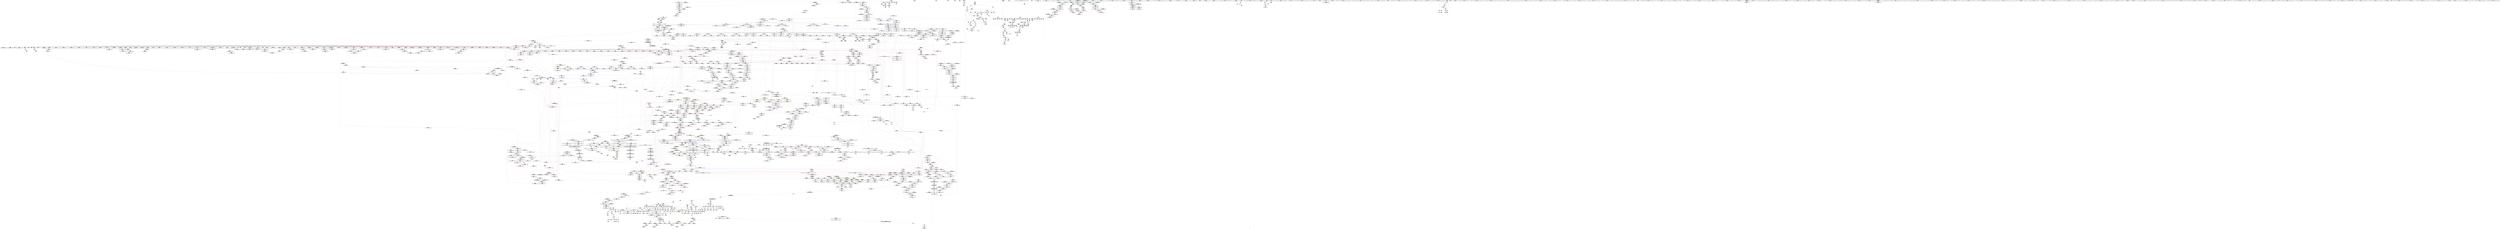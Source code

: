 digraph "SVFG" {
	label="SVFG";

	Node0x5627749c2840 [shape=record,color=grey,label="{NodeID: 0\nNullPtr}"];
	Node0x5627749c2840 -> Node0x562775048790[style=solid];
	Node0x5627749c2840 -> Node0x562775048890[style=solid];
	Node0x5627749c2840 -> Node0x562775048960[style=solid];
	Node0x5627749c2840 -> Node0x562775048a30[style=solid];
	Node0x5627749c2840 -> Node0x562775048b00[style=solid];
	Node0x5627749c2840 -> Node0x562775048bd0[style=solid];
	Node0x5627749c2840 -> Node0x562775048ca0[style=solid];
	Node0x5627749c2840 -> Node0x562775048d70[style=solid];
	Node0x5627749c2840 -> Node0x562775048e40[style=solid];
	Node0x5627749c2840 -> Node0x562775048f10[style=solid];
	Node0x5627749c2840 -> Node0x562775048fe0[style=solid];
	Node0x5627749c2840 -> Node0x5627750490b0[style=solid];
	Node0x5627749c2840 -> Node0x562775049180[style=solid];
	Node0x5627749c2840 -> Node0x562775049250[style=solid];
	Node0x5627749c2840 -> Node0x562775049320[style=solid];
	Node0x5627749c2840 -> Node0x5627750493f0[style=solid];
	Node0x5627749c2840 -> Node0x5627750494c0[style=solid];
	Node0x5627749c2840 -> Node0x562775049590[style=solid];
	Node0x5627749c2840 -> Node0x562775049660[style=solid];
	Node0x5627749c2840 -> Node0x562775049730[style=solid];
	Node0x5627749c2840 -> Node0x562775049800[style=solid];
	Node0x5627749c2840 -> Node0x5627750498d0[style=solid];
	Node0x5627749c2840 -> Node0x5627750499a0[style=solid];
	Node0x5627749c2840 -> Node0x562775049a70[style=solid];
	Node0x5627749c2840 -> Node0x562775049b40[style=solid];
	Node0x5627749c2840 -> Node0x562775049c10[style=solid];
	Node0x5627749c2840 -> Node0x562775049ce0[style=solid];
	Node0x5627749c2840 -> Node0x562775049db0[style=solid];
	Node0x5627749c2840 -> Node0x562775049e80[style=solid];
	Node0x5627749c2840 -> Node0x562775049f50[style=solid];
	Node0x5627749c2840 -> Node0x56277504a020[style=solid];
	Node0x5627749c2840 -> Node0x56277504a0f0[style=solid];
	Node0x5627749c2840 -> Node0x56277504a1c0[style=solid];
	Node0x5627749c2840 -> Node0x56277504a290[style=solid];
	Node0x5627749c2840 -> Node0x56277504a360[style=solid];
	Node0x5627749c2840 -> Node0x56277504a430[style=solid];
	Node0x5627749c2840 -> Node0x56277504a500[style=solid];
	Node0x5627749c2840 -> Node0x56277503e160[style=solid];
	Node0x5627749c2840 -> Node0x56277503e230[style=solid];
	Node0x5627749c2840 -> Node0x56277503e300[style=solid];
	Node0x5627749c2840 -> Node0x56277503e3d0[style=solid];
	Node0x5627749c2840 -> Node0x56277503e4a0[style=solid];
	Node0x5627749c2840 -> Node0x56277503e570[style=solid];
	Node0x5627749c2840 -> Node0x56277503e640[style=solid];
	Node0x5627749c2840 -> Node0x56277503e710[style=solid];
	Node0x5627749c2840 -> Node0x56277503e7e0[style=solid];
	Node0x5627749c2840 -> Node0x56277503e8b0[style=solid];
	Node0x5627749c2840 -> Node0x56277503e980[style=solid];
	Node0x5627749c2840 -> Node0x56277503ea50[style=solid];
	Node0x5627749c2840 -> Node0x56277503eb20[style=solid];
	Node0x5627749c2840 -> Node0x56277503ebf0[style=solid];
	Node0x5627749c2840 -> Node0x56277503ecc0[style=solid];
	Node0x5627749c2840 -> Node0x56277503ed90[style=solid];
	Node0x5627749c2840 -> Node0x56277503ee60[style=solid];
	Node0x5627749c2840 -> Node0x56277503ef30[style=solid];
	Node0x5627749c2840 -> Node0x56277503f000[style=solid];
	Node0x5627749c2840 -> Node0x56277503f0d0[style=solid];
	Node0x5627749c2840 -> Node0x56277503f1a0[style=solid];
	Node0x5627749c2840 -> Node0x5627750841b0[style=solid];
	Node0x5627749c2840 -> Node0x56277508a0f0[style=solid];
	Node0x5627749c2840 -> Node0x56277508ab80[style=solid];
	Node0x5627749c2840 -> Node0x56277508b200[style=solid];
	Node0x5627749c2840 -> Node0x56277508b2d0[style=solid];
	Node0x5627749c2840 -> Node0x56277508b3a0[style=solid];
	Node0x5627749c2840 -> Node0x56277508b470[style=solid];
	Node0x5627749c2840 -> Node0x562775070530[style=solid];
	Node0x5627749c2840:s64 -> Node0x56277520d180[style=solid,color=red];
	Node0x5627749c2840:s64 -> Node0x562775208af0[style=solid,color=red];
	Node0x5627750411b0 [shape=record,color=black,label="{NodeID: 443\n461\<--460\ntobool135\<--\nmain\n}"];
	Node0x5627750505b0 [shape=record,color=purple,label="{NodeID: 886\n2167\<--2165\nadd.ptr70\<--\n_ZNSt5dequeISt4pairIiiESaIS1_EE17_M_reallocate_mapEmb\n}"];
	Node0x562775086740 [shape=record,color=blue,label="{NodeID: 1329\n600\<--599\nthis.addr\<--this\n_ZNSt5queueISt4pairIiiESt5dequeIS1_SaIS1_EEE3popEv\n}"];
	Node0x562775086740 -> Node0x562775075dd0[style=dashed];
	Node0x562775039750 [shape=record,color=green,label="{NodeID: 222\n1484\<--1485\nthis.addr\<--this.addr_field_insensitive\n_ZNSt11_Deque_baseISt4pairIiiESaIS1_EE15_M_create_nodesEPPS1_S5_\n}"];
	Node0x562775039750 -> Node0x56277507b9a0[style=solid];
	Node0x562775039750 -> Node0x56277508bc90[style=solid];
	Node0x56277505cb30 [shape=record,color=purple,label="{NodeID: 665\n829\<--810\n_M_map6\<--this1\n_ZNSt11_Deque_baseISt4pairIiiESaIS1_EED2Ev\n}"];
	Node0x56277505cb30 -> Node0x5627750773c0[style=solid];
	Node0x562775205910 [shape=record,color=black,label="{NodeID: 3322\n1637 = PHI(1499, 1829, )\n0th arg _ZNSt11_Deque_baseISt4pairIiiESaIS1_EE16_M_allocate_nodeEv }"];
	Node0x562775205910 -> Node0x56277508cda0[style=solid];
	Node0x56277511ac20 [shape=record,color=black,label="{NodeID: 2215\nMR_54V_5 = PHI(MR_54V_6, MR_54V_4, )\npts\{1690 \}\n|{|<s4>19}}"];
	Node0x56277511ac20 -> Node0x562775074a50[style=dashed];
	Node0x56277511ac20 -> Node0x562775074b20[style=dashed];
	Node0x56277511ac20 -> Node0x56277511ac20[style=dashed];
	Node0x56277511ac20 -> Node0x56277513ab70[style=dashed];
	Node0x56277511ac20:s4 -> Node0x56277511ca10[style=dashed,color=red];
	Node0x56277507b320 [shape=record,color=red,label="{NodeID: 1108\n1433\<--1427\n\<--__b.addr\n_ZSt3maxImERKT_S2_S2_\n}"];
	Node0x56277507b320 -> Node0x56277507b590[style=solid];
	Node0x562774fd9a30 [shape=record,color=green,label="{NodeID: 1\n7\<--1\n__dso_handle\<--dummyObj\nGlob }"];
	Node0x562775041280 [shape=record,color=black,label="{NodeID: 444\n464\<--463\nidxprom137\<--\nmain\n}"];
	Node0x562775050680 [shape=record,color=purple,label="{NodeID: 887\n2168\<--2165\nadd.ptr71\<--\n_ZNSt5dequeISt4pairIiiESaIS1_EE17_M_reallocate_mapEmb\n|{<s0>143}}"];
	Node0x562775050680:s0 -> Node0x56277520aac0[style=solid,color=red];
	Node0x562775086810 [shape=record,color=blue,label="{NodeID: 1330\n614\<--610\n__x.addr\<--__x\n_ZSt9make_pairIRiS0_ESt4pairINSt17__decay_and_stripIT_E6__typeENS2_IT0_E6__typeEEOS3_OS6_\n}"];
	Node0x562775086810 -> Node0x562775075ea0[style=dashed];
	Node0x562775039820 [shape=record,color=green,label="{NodeID: 223\n1486\<--1487\n__nstart.addr\<--__nstart.addr_field_insensitive\n_ZNSt11_Deque_baseISt4pairIiiESaIS1_EE15_M_create_nodesEPPS1_S5_\n}"];
	Node0x562775039820 -> Node0x56277507ba70[style=solid];
	Node0x562775039820 -> Node0x56277507bb40[style=solid];
	Node0x562775039820 -> Node0x56277508bd60[style=solid];
	Node0x56277505cc00 [shape=record,color=purple,label="{NodeID: 666\n831\<--810\n_M_impl7\<--this1\n_ZNSt11_Deque_baseISt4pairIiiESaIS1_EED2Ev\n}"];
	Node0x562775205a60 [shape=record,color=black,label="{NodeID: 3323\n520 = PHI(140, )\n0th arg _ZNSt5queueISt4pairIiiESt5dequeIS1_SaIS1_EEEC2IS4_vEEv }"];
	Node0x562775205a60 -> Node0x562775086190[style=solid];
	Node0x56277507b3f0 [shape=record,color=red,label="{NodeID: 1109\n1437\<--1427\n\<--__b.addr\n_ZSt3maxImERKT_S2_S2_\n}"];
	Node0x56277507b3f0 -> Node0x56277508b7b0[style=solid];
	Node0x562774fdce50 [shape=record,color=green,label="{NodeID: 2\n22\<--1\n.str\<--dummyObj\nGlob }"];
	Node0x562775159bf0 [shape=record,color=yellow,style=double,label="{NodeID: 2659\n179V_1 = ENCHI(MR_179V_0)\npts\{1410003 \}\nFun[_ZNSt5dequeISt4pairIiiESaIS1_EE16_M_pop_front_auxEv]|{|<s1>172}}"];
	Node0x562775159bf0 -> Node0x562775083860[style=dashed];
	Node0x562775159bf0:s1 -> Node0x56277508c720[style=dashed,color=red];
	Node0x562775041350 [shape=record,color=black,label="{NodeID: 445\n467\<--466\nidxprom139\<--\nmain\n}"];
	Node0x562775050750 [shape=record,color=purple,label="{NodeID: 888\n2316\<--2314\nadd.ptr\<--\n_ZNSt11__copy_moveILb0ELb1ESt26random_access_iterator_tagE8__copy_mIPSt4pairIiiEEEPT_PKS6_S9_S7_\n}"];
	Node0x562775050750 -> Node0x5627750576f0[style=solid];
	Node0x56277514c420 [shape=record,color=yellow,style=double,label="{NodeID: 2438\n86V_1 = ENCHI(MR_86V_0)\npts\{1430000 1430001 1650000 1650001 \}\nFun[_ZNSt5dequeISt4pairIiiESaIS1_EE9push_backEOS1_]|{<s0>116}}"];
	Node0x56277514c420:s0 -> Node0x56277514c780[style=dashed,color=red];
	Node0x5627750868e0 [shape=record,color=blue,label="{NodeID: 1331\n616\<--611\n__y.addr\<--__y\n_ZSt9make_pairIRiS0_ESt4pairINSt17__decay_and_stripIT_E6__typeENS2_IT0_E6__typeEEOS3_OS6_\n}"];
	Node0x5627750868e0 -> Node0x562775075f70[style=dashed];
	Node0x5627750398f0 [shape=record,color=green,label="{NodeID: 224\n1488\<--1489\n__nfinish.addr\<--__nfinish.addr_field_insensitive\n_ZNSt11_Deque_baseISt4pairIiiESaIS1_EE15_M_create_nodesEPPS1_S5_\n}"];
	Node0x5627750398f0 -> Node0x56277507bc10[style=solid];
	Node0x5627750398f0 -> Node0x56277508be30[style=solid];
	Node0x56277505ccd0 [shape=record,color=purple,label="{NodeID: 667\n832\<--810\n_M_map_size\<--this1\n_ZNSt11_Deque_baseISt4pairIiiESaIS1_EED2Ev\n}"];
	Node0x56277505ccd0 -> Node0x562775077490[style=solid];
	Node0x562775205b70 [shape=record,color=black,label="{NodeID: 3324\n974 = PHI(901, 1878, 2542, )\n0th arg _ZNSt11_Deque_baseISt4pairIiiESaIS1_EE18_M_deallocate_nodeEPS1_ }"];
	Node0x562775205b70 -> Node0x562775088960[style=solid];
	Node0x56277507b4c0 [shape=record,color=red,label="{NodeID: 1110\n1432\<--1431\n\<--\n_ZSt3maxImERKT_S2_S2_\n}"];
	Node0x56277507b4c0 -> Node0x5627750700b0[style=solid];
	Node0x562774fdf400 [shape=record,color=green,label="{NodeID: 3\n24\<--1\n.str.1\<--dummyObj\nGlob }"];
	Node0x562775159cd0 [shape=record,color=yellow,style=double,label="{NodeID: 2660\n253V_1 = ENCHI(MR_253V_0)\npts\{1410005 \}\nFun[_ZNSt5dequeISt4pairIiiESaIS1_EE16_M_pop_front_auxEv]|{|<s1>172}}"];
	Node0x562775159cd0 -> Node0x562775083930[style=dashed];
	Node0x562775159cd0:s1 -> Node0x56277508c650[style=dashed,color=red];
	Node0x562775041420 [shape=record,color=black,label="{NodeID: 446\n490\<--489\nidxprom153\<--sub152\nmain\n}"];
	Node0x562775050820 [shape=record,color=purple,label="{NodeID: 889\n2397\<--2394\nadd.ptr\<--\n_ZNSt20__copy_move_backwardILb0ELb1ESt26random_access_iterator_tagE13__copy_move_bIPSt4pairIiiEEEPT_PKS6_S9_S7_\n}"];
	Node0x562775050820 -> Node0x562775057b00[style=solid];
	Node0x56277514c530 [shape=record,color=yellow,style=double,label="{NodeID: 2439\n88V_1 = ENCHI(MR_88V_0)\npts\{1620 1690 1410000 1410001 1410003 1410004 1410005 1410006 1410007 1410008 1410009 \}\nFun[_ZNSt5dequeISt4pairIiiESaIS1_EE9push_backEOS1_]|{<s0>116|<s1>116|<s2>116|<s3>116}}"];
	Node0x56277514c530:s0 -> Node0x56277514c670[style=dashed,color=red];
	Node0x56277514c530:s1 -> Node0x56277514c890[style=dashed,color=red];
	Node0x56277514c530:s2 -> Node0x56277514c9a0[style=dashed,color=red];
	Node0x56277514c530:s3 -> Node0x56277514cc40[style=dashed,color=red];
	Node0x5627750869b0 [shape=record,color=blue,label="{NodeID: 1332\n637\<--636\nthis.addr\<--this\n_ZNSt5queueISt4pairIiiESt5dequeIS1_SaIS1_EEED2Ev\n}"];
	Node0x5627750869b0 -> Node0x562775076110[style=dashed];
	Node0x5627750399c0 [shape=record,color=green,label="{NodeID: 225\n1490\<--1491\n__cur\<--__cur_field_insensitive\n_ZNSt11_Deque_baseISt4pairIiiESaIS1_EE15_M_create_nodesEPPS1_S5_\n}"];
	Node0x5627750399c0 -> Node0x56277507bce0[style=solid];
	Node0x5627750399c0 -> Node0x56277507bdb0[style=solid];
	Node0x5627750399c0 -> Node0x56277507be80[style=solid];
	Node0x5627750399c0 -> Node0x56277507bf50[style=solid];
	Node0x5627750399c0 -> Node0x56277508bf00[style=solid];
	Node0x5627750399c0 -> Node0x56277508c0a0[style=solid];
	Node0x56277505cda0 [shape=record,color=purple,label="{NodeID: 668\n838\<--810\n_M_impl8\<--this1\n_ZNSt11_Deque_baseISt4pairIiiESaIS1_EED2Ev\n|{<s0>50}}"];
	Node0x56277505cda0:s0 -> Node0x562775207cf0[style=solid,color=red];
	Node0x562775205d00 [shape=record,color=black,label="{NodeID: 3325\n975 = PHI(910, 1885, 2547, )\n1st arg _ZNSt11_Deque_baseISt4pairIiiESaIS1_EE18_M_deallocate_nodeEPS1_ }"];
	Node0x562775205d00 -> Node0x562775088a30[style=solid];
	Node0x56277511df70 [shape=record,color=black,label="{NodeID: 2218\nMR_68V_6 = PHI(MR_68V_7, MR_68V_5, )\npts\{1410006 \}\n|{|<s3>19}}"];
	Node0x56277511df70 -> Node0x56277511df70[style=dashed];
	Node0x56277511df70 -> Node0x56277512bb40[style=dashed];
	Node0x56277511df70 -> Node0x562775131a40[style=dashed];
	Node0x56277511df70:s3 -> Node0x56277511ca10[style=dashed,color=red];
	Node0x56277507b590 [shape=record,color=red,label="{NodeID: 1111\n1434\<--1433\n\<--\n_ZSt3maxImERKT_S2_S2_\n}"];
	Node0x56277507b590 -> Node0x5627750700b0[style=solid];
	Node0x562774ff9170 [shape=record,color=green,label="{NodeID: 4\n26\<--1\n.str.2\<--dummyObj\nGlob }"];
	Node0x562775159db0 [shape=record,color=yellow,style=double,label="{NodeID: 2661\n387V_1 = ENCHI(MR_387V_0)\npts\{1410004 1410007 1410008 1410009 \}\nFun[_ZNSt5dequeISt4pairIiiESaIS1_EE16_M_pop_front_auxEv]|{<s0>172|<s1>172|<s2>172}}"];
	Node0x562775159db0:s0 -> Node0x56277508c650[style=dashed,color=red];
	Node0x562775159db0:s1 -> Node0x56277508c720[style=dashed,color=red];
	Node0x562775159db0:s2 -> Node0x56277508c7f0[style=dashed,color=red];
	Node0x5627750414f0 [shape=record,color=black,label="{NodeID: 447\n495\<--494\nidxprom157\<--sub156\nmain\n}"];
	Node0x5627750508f0 [shape=record,color=purple,label="{NodeID: 890\n2408\<--2405\nadd.ptr2\<--\n_ZNSt20__copy_move_backwardILb0ELb1ESt26random_access_iterator_tagE13__copy_move_bIPSt4pairIiiEEEPT_PKS6_S9_S7_\n}"];
	Node0x5627750508f0 -> Node0x562775057ca0[style=solid];
	Node0x56277514c670 [shape=record,color=yellow,style=double,label="{NodeID: 2440\n553V_1 = ENCHI(MR_553V_0)\npts\{1410008 \}\nFun[_ZNSt5dequeISt4pairIiiESaIS1_EE12emplace_backIJS1_EEEvDpOT_]|{|<s2>120}}"];
	Node0x56277514c670 -> Node0x56277507d6e0[style=dashed];
	Node0x56277514c670 -> Node0x562775140070[style=dashed];
	Node0x56277514c670:s2 -> Node0x56277514f3c0[style=dashed,color=red];
	Node0x562775086a80 [shape=record,color=blue,label="{NodeID: 1333\n648\<--647\n__t.addr\<--__t\n_ZSt7forwardIiEOT_RNSt16remove_referenceIS0_E4typeE\n}"];
	Node0x562775086a80 -> Node0x5627750761e0[style=dashed];
	Node0x562775039a90 [shape=record,color=green,label="{NodeID: 226\n1492\<--1493\nexn.slot\<--exn.slot_field_insensitive\n_ZNSt11_Deque_baseISt4pairIiiESaIS1_EE15_M_create_nodesEPPS1_S5_\n}"];
	Node0x562775039a90 -> Node0x56277507c020[style=solid];
	Node0x562775039a90 -> Node0x56277507c0f0[style=solid];
	Node0x562775039a90 -> Node0x56277508c170[style=solid];
	Node0x562775039a90 -> Node0x56277508c310[style=solid];
	Node0x56277505ce70 [shape=record,color=purple,label="{NodeID: 669\n824\<--823\nadd.ptr\<--\n_ZNSt11_Deque_baseISt4pairIiiESaIS1_EED2Ev\n|{<s0>48}}"];
	Node0x56277505ce70:s0 -> Node0x562775206700[style=solid,color=red];
	Node0x562775205e90 [shape=record,color=black,label="{NodeID: 3326\n1806 = PHI(1761, 1776, 1799, 1846, 1924, )\n0th arg _ZSt7forwardISt4pairIiiEEOT_RNSt16remove_referenceIS2_E4typeE }"];
	Node0x562775205e90 -> Node0x56277508daa0[style=solid];
	Node0x56277511e440 [shape=record,color=black,label="{NodeID: 2219\nMR_70V_6 = PHI(MR_70V_7, MR_70V_5, )\npts\{1410000 1410001 \}\n|{|<s3>19}}"];
	Node0x56277511e440 -> Node0x56277511e440[style=dashed];
	Node0x56277511e440 -> Node0x56277512c040[style=dashed];
	Node0x56277511e440 -> Node0x562775131f40[style=dashed];
	Node0x56277511e440:s3 -> Node0x56277511ca10[style=dashed,color=red];
	Node0x56277507b660 [shape=record,color=red,label="{NodeID: 1112\n1460\<--1448\nthis1\<--this.addr\n_ZNSt11_Deque_baseISt4pairIiiESaIS1_EE15_M_allocate_mapEm\n|{<s0>92}}"];
	Node0x56277507b660:s0 -> Node0x562775210390[style=solid,color=red];
	Node0x562774ff9200 [shape=record,color=green,label="{NodeID: 5\n28\<--1\n_ZL2dx\<--dummyObj\nGlob }"];
	Node0x5627750415c0 [shape=record,color=black,label="{NodeID: 448\n125\<--504\nmain_ret\<--\nmain\n}"];
	Node0x5627750509c0 [shape=record,color=red,label="{NodeID: 891\n121\<--66\n\<--retval\n_Z8getdelayjjjj\n}"];
	Node0x5627750509c0 -> Node0x56277503f470[style=solid];
	Node0x56277514c780 [shape=record,color=yellow,style=double,label="{NodeID: 2441\n86V_1 = ENCHI(MR_86V_0)\npts\{1430000 1430001 1650000 1650001 \}\nFun[_ZNSt5dequeISt4pairIiiESaIS1_EE12emplace_backIJS1_EEEvDpOT_]|{<s0>118|<s1>120}}"];
	Node0x56277514c780:s0 -> Node0x56277514fa70[style=dashed,color=red];
	Node0x56277514c780:s1 -> Node0x56277514f4a0[style=dashed,color=red];
	Node0x562775086b50 [shape=record,color=blue,label="{NodeID: 1334\n657\<--654\nthis.addr\<--this\n_ZNSt4pairIiiEC2IiiLb1EEEOT_OT0_\n}"];
	Node0x562775086b50 -> Node0x5627750762b0[style=dashed];
	Node0x562775039b60 [shape=record,color=green,label="{NodeID: 227\n1494\<--1495\nehselector.slot\<--ehselector.slot_field_insensitive\n_ZNSt11_Deque_baseISt4pairIiiESaIS1_EE15_M_create_nodesEPPS1_S5_\n}"];
	Node0x562775039b60 -> Node0x56277507c1c0[style=solid];
	Node0x562775039b60 -> Node0x56277508c240[style=solid];
	Node0x562775039b60 -> Node0x56277508c3e0[style=solid];
	Node0x56277505cf40 [shape=record,color=purple,label="{NodeID: 670\n865\<--864\n_M_cur\<--this1\n_ZNSt15_Deque_iteratorISt4pairIiiERS1_PS1_EC2ERKS4_\n}"];
	Node0x56277505cf40 -> Node0x562775087d30[style=solid];
	Node0x562775206130 [shape=record,color=black,label="{NodeID: 3327\n2370 = PHI(2362, )\n0th arg _ZNSt20__copy_move_backwardILb0ELb1ESt26random_access_iterator_tagE13__copy_move_bIPSt4pairIiiEEEPT_PKS6_S9_S7_ }"];
	Node0x562775206130 -> Node0x562775090680[style=solid];
	Node0x56277511e940 [shape=record,color=black,label="{NodeID: 2220\nMR_76V_7 = PHI(MR_76V_8, MR_76V_6, )\npts\{1410003 1410004 1410005 1410007 1410008 1410009 \}\n|{|<s3>19}}"];
	Node0x56277511e940 -> Node0x56277511e940[style=dashed];
	Node0x56277511e940 -> Node0x56277512c540[style=dashed];
	Node0x56277511e940 -> Node0x562775132440[style=dashed];
	Node0x56277511e940:s3 -> Node0x56277511ca10[style=dashed,color=red];
	Node0x56277507b730 [shape=record,color=red,label="{NodeID: 1113\n1462\<--1450\n\<--__n.addr\n_ZNSt11_Deque_baseISt4pairIiiESaIS1_EE15_M_allocate_mapEm\n|{<s0>93}}"];
	Node0x56277507b730:s0 -> Node0x56277520e8f0[style=solid,color=red];
	Node0x562774ff98c0 [shape=record,color=green,label="{NodeID: 6\n29\<--1\n_ZL2dy\<--dummyObj\nGlob }"];
	Node0x562775159fa0 [shape=record,color=yellow,style=double,label="{NodeID: 2663\n102V_1 = ENCHI(MR_102V_0)\npts\{1410002 1410006 \}\nFun[_ZNKSt5dequeISt4pairIiiESaIS1_EE5emptyEv]|{<s0>162|<s1>162}}"];
	Node0x562775159fa0:s0 -> Node0x5627751561c0[style=dashed,color=red];
	Node0x562775159fa0:s1 -> Node0x5627751562a0[style=dashed,color=red];
	Node0x562775041690 [shape=record,color=black,label="{NodeID: 449\n569\<--552\n\<--retval\n_ZSt9make_pairIiiESt4pairINSt17__decay_and_stripIT_E6__typeENS1_IT0_E6__typeEEOS2_OS5_\n}"];
	Node0x562775041690 -> Node0x562775075b60[style=solid];
	Node0x562775050a90 [shape=record,color=red,label="{NodeID: 892\n80\<--68\n\<--L.addr\n_Z8getdelayjjjj\n}"];
	Node0x562775050a90 -> Node0x56277506a0b0[style=solid];
	Node0x56277514c890 [shape=record,color=yellow,style=double,label="{NodeID: 2442\n556V_1 = ENCHI(MR_556V_0)\npts\{1620 1410000 1410001 1410003 1410004 1410005 1410007 1410009 \}\nFun[_ZNSt5dequeISt4pairIiiESaIS1_EE12emplace_backIJS1_EEEvDpOT_]|{|<s1>120|<s2>120|<s3>120|<s4>120|<s5>120}}"];
	Node0x56277514c890 -> Node0x562775140570[style=dashed];
	Node0x56277514c890:s1 -> Node0x56277514ead0[style=dashed,color=red];
	Node0x56277514c890:s2 -> Node0x56277514f120[style=dashed,color=red];
	Node0x56277514c890:s3 -> Node0x56277514f200[style=dashed,color=red];
	Node0x56277514c890:s4 -> Node0x56277514f2e0[style=dashed,color=red];
	Node0x56277514c890:s5 -> Node0x56277514f3c0[style=dashed,color=red];
	Node0x562775086c20 [shape=record,color=blue,label="{NodeID: 1335\n659\<--655\n__x.addr\<--__x\n_ZNSt4pairIiiEC2IiiLb1EEEOT_OT0_\n}"];
	Node0x562775086c20 -> Node0x562775076380[style=dashed];
	Node0x562775039c30 [shape=record,color=green,label="{NodeID: 228\n1508\<--1509\n_ZNSt11_Deque_baseISt4pairIiiESaIS1_EE16_M_allocate_nodeEv\<--_ZNSt11_Deque_baseISt4pairIiiESaIS1_EE16_M_allocate_nodeEv_field_insensitive\n}"];
	Node0x56277505d010 [shape=record,color=purple,label="{NodeID: 671\n870\<--864\n_M_first\<--this1\n_ZNSt15_Deque_iteratorISt4pairIiiERS1_PS1_EC2ERKS4_\n}"];
	Node0x56277505d010 -> Node0x562775087e00[style=solid];
	Node0x562775206240 [shape=record,color=black,label="{NodeID: 3328\n2371 = PHI(2363, )\n1st arg _ZNSt20__copy_move_backwardILb0ELb1ESt26random_access_iterator_tagE13__copy_move_bIPSt4pairIiiEEEPT_PKS6_S9_S7_ }"];
	Node0x562775206240 -> Node0x562775090750[style=solid];
	Node0x56277511ee40 [shape=record,color=black,label="{NodeID: 2221\nMR_279V_3 = PHI(MR_279V_4, MR_279V_2, )\npts\{897 \}\n}"];
	Node0x56277511ee40 -> Node0x562775077f20[style=dashed];
	Node0x56277511ee40 -> Node0x562775077ff0[style=dashed];
	Node0x56277511ee40 -> Node0x5627750780c0[style=dashed];
	Node0x56277511ee40 -> Node0x5627750883b0[style=dashed];
	Node0x56277507b800 [shape=record,color=red,label="{NodeID: 1114\n1475\<--1454\nexn\<--exn.slot\n_ZNSt11_Deque_baseISt4pairIiiESaIS1_EE15_M_allocate_mapEm\n}"];
	Node0x562774ff9980 [shape=record,color=green,label="{NodeID: 7\n30\<--1\n.str.3\<--dummyObj\nGlob }"];
	Node0x562775041760 [shape=record,color=black,label="{NodeID: 450\n549\<--570\n_ZSt9make_pairIiiESt4pairINSt17__decay_and_stripIT_E6__typeENS1_IT0_E6__typeEEOS2_OS5__ret\<--\n_ZSt9make_pairIiiESt4pairINSt17__decay_and_stripIT_E6__typeENS1_IT0_E6__typeEEOS2_OS5_\n|{<s0>9}}"];
	Node0x562775041760:s0 -> Node0x5627751ff9c0[style=solid,color=blue];
	Node0x562775050b60 [shape=record,color=red,label="{NodeID: 893\n86\<--68\n\<--L.addr\n_Z8getdelayjjjj\n}"];
	Node0x562775050b60 -> Node0x5627750bb220[style=solid];
	Node0x56277514c9a0 [shape=record,color=yellow,style=double,label="{NodeID: 2443\n54V_1 = ENCHI(MR_54V_0)\npts\{1690 \}\nFun[_ZNSt5dequeISt4pairIiiESaIS1_EE12emplace_backIJS1_EEEvDpOT_]|{<s0>118|<s1>120}}"];
	Node0x56277514c9a0:s0 -> Node0x56277514f6c0[style=dashed,color=red];
	Node0x56277514c9a0:s1 -> Node0x56277514ebe0[style=dashed,color=red];
	Node0x562775086cf0 [shape=record,color=blue,label="{NodeID: 1336\n661\<--656\n__y.addr\<--__y\n_ZNSt4pairIiiEC2IiiLb1EEEOT_OT0_\n}"];
	Node0x562775086cf0 -> Node0x562775076450[style=dashed];
	Node0x562775042180 [shape=record,color=green,label="{NodeID: 229\n1554\<--1555\nthis.addr\<--this.addr_field_insensitive\n_ZNSt15_Deque_iteratorISt4pairIiiERS1_PS1_E11_M_set_nodeEPS3_\n}"];
	Node0x562775042180 -> Node0x56277507c290[style=solid];
	Node0x562775042180 -> Node0x56277508c4b0[style=solid];
	Node0x56277505d0e0 [shape=record,color=purple,label="{NodeID: 672\n875\<--864\n_M_last\<--this1\n_ZNSt15_Deque_iteratorISt4pairIiiERS1_PS1_EC2ERKS4_\n}"];
	Node0x56277505d0e0 -> Node0x562775087ed0[style=solid];
	Node0x562775206350 [shape=record,color=black,label="{NodeID: 3329\n2372 = PHI(2364, )\n2nd arg _ZNSt20__copy_move_backwardILb0ELb1ESt26random_access_iterator_tagE13__copy_move_bIPSt4pairIiiEEEPT_PKS6_S9_S7_ }"];
	Node0x562775206350 -> Node0x562775090820[style=solid];
	Node0x56277507b8d0 [shape=record,color=red,label="{NodeID: 1115\n1476\<--1456\nsel\<--ehselector.slot\n_ZNSt11_Deque_baseISt4pairIiiESaIS1_EE15_M_allocate_mapEm\n}"];
	Node0x562774ff9a40 [shape=record,color=green,label="{NodeID: 8\n33\<--1\n\<--dummyObj\nCan only get source location for instruction, argument, global var or function.}"];
	Node0x562775041830 [shape=record,color=black,label="{NodeID: 451\n576\<--583\n_ZNKSt5queueISt4pairIiiESt5dequeIS1_SaIS1_EEE5emptyEv_ret\<--call\n_ZNKSt5queueISt4pairIiiESt5dequeIS1_SaIS1_EEE5emptyEv\n|{<s0>11}}"];
	Node0x562775041830:s0 -> Node0x5627751ffbf0[style=solid,color=blue];
	Node0x562775050c30 [shape=record,color=red,label="{NodeID: 894\n96\<--68\n\<--L.addr\n_Z8getdelayjjjj\n}"];
	Node0x562775050c30 -> Node0x56277506c630[style=solid];
	Node0x562775086dc0 [shape=record,color=blue,label="{NodeID: 1337\n668\<--671\nfirst\<--\n_ZNSt4pairIiiEC2IiiLb1EEEOT_OT0_\n|{<s0>27}}"];
	Node0x562775086dc0:s0 -> Node0x562775098a00[style=dashed,color=blue];
	Node0x562775042250 [shape=record,color=green,label="{NodeID: 230\n1556\<--1557\n__new_node.addr\<--__new_node.addr_field_insensitive\n_ZNSt15_Deque_iteratorISt4pairIiiERS1_PS1_E11_M_set_nodeEPS3_\n}"];
	Node0x562775042250 -> Node0x56277507c360[style=solid];
	Node0x562775042250 -> Node0x56277507c430[style=solid];
	Node0x562775042250 -> Node0x56277508c580[style=solid];
	Node0x56277505d1b0 [shape=record,color=purple,label="{NodeID: 673\n880\<--864\n_M_node\<--this1\n_ZNSt15_Deque_iteratorISt4pairIiiERS1_PS1_EC2ERKS4_\n}"];
	Node0x56277505d1b0 -> Node0x562775087fa0[style=solid];
	Node0x562775206460 [shape=record,color=black,label="{NodeID: 3330\n887 = PHI(810, 1499, )\n0th arg _ZNSt11_Deque_baseISt4pairIiiESaIS1_EE16_M_destroy_nodesEPPS1_S5_ }"];
	Node0x562775206460 -> Node0x562775088070[style=solid];
	Node0x56277511f840 [shape=record,color=black,label="{NodeID: 2223\nMR_2V_3 = PHI(MR_2V_4, MR_2V_2, )\npts\{67 \}\n}"];
	Node0x56277511f840 -> Node0x5627750509c0[style=dashed];
	Node0x56277507b9a0 [shape=record,color=red,label="{NodeID: 1116\n1499\<--1484\nthis1\<--this.addr\n_ZNSt11_Deque_baseISt4pairIiiESaIS1_EE15_M_create_nodesEPPS1_S5_\n|{<s0>96|<s1>98}}"];
	Node0x56277507b9a0:s0 -> Node0x562775205910[style=solid,color=red];
	Node0x56277507b9a0:s1 -> Node0x562775206460[style=solid,color=red];
	Node0x562774ff9b00 [shape=record,color=green,label="{NodeID: 9\n110\<--1\n\<--dummyObj\nCan only get source location for instruction, argument, global var or function.}"];
	Node0x562775041900 [shape=record,color=black,label="{NodeID: 452\n587\<--594\n_ZNSt5queueISt4pairIiiESt5dequeIS1_SaIS1_EEE5frontEv_ret\<--call\n_ZNSt5queueISt4pairIiiESt5dequeIS1_SaIS1_EEE5frontEv\n|{<s0>12|<s1>13}}"];
	Node0x562775041900:s0 -> Node0x5627751ffd30[style=solid,color=blue];
	Node0x562775041900:s1 -> Node0x5627751ffe70[style=solid,color=blue];
	Node0x562775050d00 [shape=record,color=red,label="{NodeID: 895\n105\<--68\n\<--L.addr\n_Z8getdelayjjjj\n}"];
	Node0x562775050d00 -> Node0x56277506c7b0[style=solid];
	Node0x562775086e90 [shape=record,color=blue,label="{NodeID: 1338\n673\<--676\nsecond\<--\n_ZNSt4pairIiiEC2IiiLb1EEEOT_OT0_\n|{<s0>27}}"];
	Node0x562775086e90:s0 -> Node0x562775098a00[style=dashed,color=blue];
	Node0x562775042320 [shape=record,color=green,label="{NodeID: 231\n1571\<--1572\n_ZNSt15_Deque_iteratorISt4pairIiiERS1_PS1_E14_S_buffer_sizeEv\<--_ZNSt15_Deque_iteratorISt4pairIiiERS1_PS1_E14_S_buffer_sizeEv_field_insensitive\n}"];
	Node0x56277505d280 [shape=record,color=purple,label="{NodeID: 674\n867\<--866\n_M_cur2\<--\n_ZNSt15_Deque_iteratorISt4pairIiiERS1_PS1_EC2ERKS4_\n}"];
	Node0x56277505d280 -> Node0x562775077970[style=solid];
	Node0x5627752065b0 [shape=record,color=black,label="{NodeID: 3331\n888 = PHI(819, 1525, )\n1st arg _ZNSt11_Deque_baseISt4pairIiiESaIS1_EE16_M_destroy_nodesEPPS1_S5_ }"];
	Node0x5627752065b0 -> Node0x562775088140[style=solid];
	Node0x56277507ba70 [shape=record,color=red,label="{NodeID: 1117\n1500\<--1486\n\<--__nstart.addr\n_ZNSt11_Deque_baseISt4pairIiiESaIS1_EE15_M_create_nodesEPPS1_S5_\n}"];
	Node0x56277507ba70 -> Node0x56277508bf00[style=solid];
	Node0x562774ff9bc0 [shape=record,color=green,label="{NodeID: 10\n175\<--1\n\<--dummyObj\nCan only get source location for instruction, argument, global var or function.}"];
	Node0x5627750419d0 [shape=record,color=black,label="{NodeID: 453\n629\<--612\n\<--retval\n_ZSt9make_pairIRiS0_ESt4pairINSt17__decay_and_stripIT_E6__typeENS2_IT0_E6__typeEEOS3_OS6_\n}"];
	Node0x5627750419d0 -> Node0x562775076040[style=solid];
	Node0x562775050dd0 [shape=record,color=red,label="{NodeID: 896\n113\<--68\n\<--L.addr\n_Z8getdelayjjjj\n}"];
	Node0x562775050dd0 -> Node0x56277506c330[style=solid];
	Node0x56277514cc40 [shape=record,color=yellow,style=double,label="{NodeID: 2446\n68V_1 = ENCHI(MR_68V_0)\npts\{1410006 \}\nFun[_ZNSt5dequeISt4pairIiiESaIS1_EE12emplace_backIJS1_EEEvDpOT_]|{|<s4>120|<s5>120}}"];
	Node0x56277514cc40 -> Node0x56277507d610[style=dashed];
	Node0x56277514cc40 -> Node0x56277507d7b0[style=dashed];
	Node0x56277514cc40 -> Node0x56277507d880[style=dashed];
	Node0x56277514cc40 -> Node0x56277508d760[style=dashed];
	Node0x56277514cc40:s4 -> Node0x56277507e170[style=dashed,color=red];
	Node0x56277514cc40:s5 -> Node0x56277508dde0[style=dashed,color=red];
	Node0x562775086f60 [shape=record,color=blue,label="{NodeID: 1339\n681\<--680\n__t.addr\<--__t\n_ZSt7forwardIRiEOT_RNSt16remove_referenceIS1_E4typeE\n}"];
	Node0x562775086f60 -> Node0x5627750766c0[style=dashed];
	Node0x562775042420 [shape=record,color=green,label="{NodeID: 232\n1580\<--1581\n__a.addr\<--__a.addr_field_insensitive\n_ZNSt16allocator_traitsISaIPSt4pairIiiEEE8allocateERS3_m\n}"];
	Node0x562775042420 -> Node0x56277507c6a0[style=solid];
	Node0x562775042420 -> Node0x56277508c8c0[style=solid];
	Node0x56277505d350 [shape=record,color=purple,label="{NodeID: 675\n872\<--871\n_M_first3\<--\n_ZNSt15_Deque_iteratorISt4pairIiiERS1_PS1_EC2ERKS4_\n}"];
	Node0x56277505d350 -> Node0x562775077a40[style=solid];
	Node0x562775206700 [shape=record,color=black,label="{NodeID: 3332\n889 = PHI(824, 1526, )\n2nd arg _ZNSt11_Deque_baseISt4pairIiiESaIS1_EE16_M_destroy_nodesEPPS1_S5_ }"];
	Node0x562775206700 -> Node0x562775088210[style=solid];
	Node0x562775120240 [shape=record,color=black,label="{NodeID: 2225\nMR_480V_3 = PHI(MR_480V_4, MR_480V_2, )\npts\{1424 \}\n}"];
	Node0x562775120240 -> Node0x56277507b0b0[style=dashed];
	Node0x56277507bb40 [shape=record,color=red,label="{NodeID: 1118\n1525\<--1486\n\<--__nstart.addr\n_ZNSt11_Deque_baseISt4pairIiiESaIS1_EE15_M_create_nodesEPPS1_S5_\n|{<s0>98}}"];
	Node0x56277507bb40:s0 -> Node0x5627752065b0[style=solid,color=red];
	Node0x562774ff9cc0 [shape=record,color=green,label="{NodeID: 11\n183\<--1\n\<--dummyObj\nCan only get source location for instruction, argument, global var or function.}"];
	Node0x562775041aa0 [shape=record,color=black,label="{NodeID: 454\n609\<--630\n_ZSt9make_pairIRiS0_ESt4pairINSt17__decay_and_stripIT_E6__typeENS2_IT0_E6__typeEEOS3_OS6__ret\<--\n_ZSt9make_pairIRiS0_ESt4pairINSt17__decay_and_stripIT_E6__typeENS2_IT0_E6__typeEEOS3_OS6_\n|{<s0>18}}"];
	Node0x562775041aa0:s0 -> Node0x562775200230[style=solid,color=blue];
	Node0x562775050ea0 [shape=record,color=red,label="{NodeID: 897\n81\<--70\n\<--R.addr\n_Z8getdelayjjjj\n}"];
	Node0x562775050ea0 -> Node0x56277506a0b0[style=solid];
	Node0x56277514cd20 [shape=record,color=yellow,style=double,label="{NodeID: 2447\n52V_1 = ENCHI(MR_52V_0)\npts\{1620 \}\nFun[_ZSt23__copy_move_backward_a2ILb0EPPSt4pairIiiES3_ET1_T0_S5_S4_]|{<s0>159}}"];
	Node0x56277514cd20:s0 -> Node0x56277514b7d0[style=dashed,color=red];
	Node0x562775087030 [shape=record,color=blue,label="{NodeID: 1340\n690\<--687\nthis.addr\<--this\n_ZNSt4pairIiiEC2IRiS2_Lb1EEEOT_OT0_\n}"];
	Node0x562775087030 -> Node0x562775076790[style=dashed];
	Node0x5627750424f0 [shape=record,color=green,label="{NodeID: 233\n1582\<--1583\n__n.addr\<--__n.addr_field_insensitive\n_ZNSt16allocator_traitsISaIPSt4pairIiiEEE8allocateERS3_m\n}"];
	Node0x5627750424f0 -> Node0x56277507c770[style=solid];
	Node0x5627750424f0 -> Node0x56277508c990[style=solid];
	Node0x56277505d420 [shape=record,color=purple,label="{NodeID: 676\n877\<--876\n_M_last4\<--\n_ZNSt15_Deque_iteratorISt4pairIiiERS1_PS1_EC2ERKS4_\n}"];
	Node0x56277505d420 -> Node0x562775077b10[style=solid];
	Node0x562775206850 [shape=record,color=black,label="{NodeID: 3333\n1093 = PHI(930, 930, 1452, 1452, )\n0th arg _ZNSaIPSt4pairIiiEED2Ev }"];
	Node0x562775206850 -> Node0x5627750893f0[style=solid];
	Node0x56277507bc10 [shape=record,color=red,label="{NodeID: 1119\n1504\<--1488\n\<--__nfinish.addr\n_ZNSt11_Deque_baseISt4pairIiiESaIS1_EE15_M_create_nodesEPPS1_S5_\n}"];
	Node0x56277507bc10 -> Node0x5627750715b0[style=solid];
	Node0x562774ff9dc0 [shape=record,color=green,label="{NodeID: 12\n226\<--1\n\<--dummyObj\nCan only get source location for instruction, argument, global var or function.}"];
	Node0x562775041b70 [shape=record,color=black,label="{NodeID: 455\n646\<--651\n_ZSt7forwardIiEOT_RNSt16remove_referenceIS0_E4typeE_ret\<--\n_ZSt7forwardIiEOT_RNSt16remove_referenceIS0_E4typeE\n|{<s0>25|<s1>26|<s2>35|<s3>36}}"];
	Node0x562775041b70:s0 -> Node0x5627752009b0[style=solid,color=blue];
	Node0x562775041b70:s1 -> Node0x562775200af0[style=solid,color=blue];
	Node0x562775041b70:s2 -> Node0x5627752005f0[style=solid,color=blue];
	Node0x562775041b70:s3 -> Node0x562775200730[style=solid,color=blue];
	Node0x562775050f70 [shape=record,color=red,label="{NodeID: 898\n87\<--70\n\<--R.addr\n_Z8getdelayjjjj\n}"];
	Node0x562775050f70 -> Node0x5627750bb220[style=solid];
	Node0x562775087100 [shape=record,color=blue,label="{NodeID: 1341\n692\<--688\n__x.addr\<--__x\n_ZNSt4pairIiiEC2IRiS2_Lb1EEEOT_OT0_\n}"];
	Node0x562775087100 -> Node0x562775076860[style=dashed];
	Node0x5627750425c0 [shape=record,color=green,label="{NodeID: 234\n1590\<--1591\n_ZN9__gnu_cxx13new_allocatorIPSt4pairIiiEE8allocateEmPKv\<--_ZN9__gnu_cxx13new_allocatorIPSt4pairIiiEE8allocateEmPKv_field_insensitive\n}"];
	Node0x56277505d4f0 [shape=record,color=purple,label="{NodeID: 677\n882\<--881\n_M_node5\<--\n_ZNSt15_Deque_iteratorISt4pairIiiERS1_PS1_EC2ERKS4_\n}"];
	Node0x56277505d4f0 -> Node0x562775077be0[style=solid];
	Node0x562775206ae0 [shape=record,color=black,label="{NodeID: 3334\n1388 = PHI(1225, )\n0th arg _ZNSaISt4pairIiiEEC2Ev }"];
	Node0x562775206ae0 -> Node0x56277508b060[style=solid];
	Node0x56277507bce0 [shape=record,color=red,label="{NodeID: 1120\n1503\<--1490\n\<--__cur\n_ZNSt11_Deque_baseISt4pairIiiESaIS1_EE15_M_create_nodesEPPS1_S5_\n}"];
	Node0x56277507bce0 -> Node0x5627750715b0[style=solid];
	Node0x562774ff9ec0 [shape=record,color=green,label="{NodeID: 13\n227\<--1\n\<--dummyObj\nCan only get source location for instruction, argument, global var or function.}"];
	Node0x56277515a620 [shape=record,color=yellow,style=double,label="{NodeID: 2670\n288V_1 = ENCHI(MR_288V_0)\npts\{933 \}\nFun[_ZNSt11_Deque_baseISt4pairIiiESaIS1_EE17_M_deallocate_mapEPPS1_m]}"];
	Node0x56277515a620 -> Node0x5627750886f0[style=dashed];
	Node0x562775041c40 [shape=record,color=black,label="{NodeID: 456\n667\<--666\n\<--this1\n_ZNSt4pairIiiEC2IiiLb1EEEOT_OT0_\n}"];
	Node0x562775051040 [shape=record,color=red,label="{NodeID: 899\n97\<--70\n\<--R.addr\n_Z8getdelayjjjj\n}"];
	Node0x562775051040 -> Node0x56277506c630[style=solid];
	Node0x5627750871d0 [shape=record,color=blue,label="{NodeID: 1342\n694\<--689\n__y.addr\<--__y\n_ZNSt4pairIiiEC2IRiS2_Lb1EEEOT_OT0_\n}"];
	Node0x5627750871d0 -> Node0x562775076930[style=dashed];
	Node0x5627750426c0 [shape=record,color=green,label="{NodeID: 235\n1597\<--1598\nthis.addr\<--this.addr_field_insensitive\n_ZN9__gnu_cxx13new_allocatorIPSt4pairIiiEE8allocateEmPKv\n}"];
	Node0x5627750426c0 -> Node0x56277507c840[style=solid];
	Node0x5627750426c0 -> Node0x56277508ca60[style=solid];
	Node0x56277505d5c0 [shape=record,color=purple,label="{NodeID: 678\n916\<--915\nincdec.ptr\<--\n_ZNSt11_Deque_baseISt4pairIiiESaIS1_EE16_M_destroy_nodesEPPS1_S5_\n}"];
	Node0x56277505d5c0 -> Node0x5627750883b0[style=solid];
	Node0x562775206bf0 [shape=record,color=black,label="{NodeID: 3335\n1220 = PHI(1198, )\n0th arg _ZNSt11_Deque_baseISt4pairIiiESaIS1_EE11_Deque_implC2Ev }"];
	Node0x562775206bf0 -> Node0x56277508a020[style=solid];
	Node0x56277507bdb0 [shape=record,color=red,label="{NodeID: 1121\n1510\<--1490\n\<--__cur\n_ZNSt11_Deque_baseISt4pairIiiESaIS1_EE15_M_create_nodesEPPS1_S5_\n}"];
	Node0x56277507bdb0 -> Node0x56277508bfd0[style=solid];
	Node0x562774ff9fc0 [shape=record,color=green,label="{NodeID: 14\n228\<--1\n\<--dummyObj\nCan only get source location for instruction, argument, global var or function.|{<s0>135}}"];
	Node0x562774ff9fc0:s0 -> Node0x56277520f5e0[style=solid,color=red];
	Node0x56277515a700 [shape=record,color=yellow,style=double,label="{NodeID: 2671\n290V_1 = ENCHI(MR_290V_0)\npts\{935 \}\nFun[_ZNSt11_Deque_baseISt4pairIiiESaIS1_EE17_M_deallocate_mapEPPS1_m]}"];
	Node0x56277515a700 -> Node0x5627750887c0[style=dashed];
	Node0x562775041d10 [shape=record,color=black,label="{NodeID: 457\n679\<--684\n_ZSt7forwardIRiEOT_RNSt16remove_referenceIS1_E4typeE_ret\<--\n_ZSt7forwardIRiEOT_RNSt16remove_referenceIS1_E4typeE\n|{<s0>31|<s1>32|<s2>37|<s3>38}}"];
	Node0x562775041d10:s0 -> Node0x562775200370[style=solid,color=blue];
	Node0x562775041d10:s1 -> Node0x5627752004b0[style=solid,color=blue];
	Node0x562775041d10:s2 -> Node0x5627752014b0[style=solid,color=blue];
	Node0x562775041d10:s3 -> Node0x5627752015f0[style=solid,color=blue];
	Node0x562775051110 [shape=record,color=red,label="{NodeID: 900\n115\<--70\n\<--R.addr\n_Z8getdelayjjjj\n}"];
	Node0x562775051110 -> Node0x56277506c030[style=solid];
	Node0x5627750872a0 [shape=record,color=blue,label="{NodeID: 1343\n701\<--704\nfirst\<--\n_ZNSt4pairIiiEC2IRiS2_Lb1EEEOT_OT0_\n|{<s0>33}}"];
	Node0x5627750872a0:s0 -> Node0x562775098550[style=dashed,color=blue];
	Node0x562775042790 [shape=record,color=green,label="{NodeID: 236\n1599\<--1600\n__n.addr\<--__n.addr_field_insensitive\n_ZN9__gnu_cxx13new_allocatorIPSt4pairIiiEE8allocateEmPKv\n}"];
	Node0x562775042790 -> Node0x56277507c910[style=solid];
	Node0x562775042790 -> Node0x56277507c9e0[style=solid];
	Node0x562775042790 -> Node0x56277508cb30[style=solid];
	Node0x56277505d690 [shape=record,color=purple,label="{NodeID: 679\n983\<--982\n_M_impl\<--this1\n_ZNSt11_Deque_baseISt4pairIiiESaIS1_EE18_M_deallocate_nodeEPS1_\n}"];
	Node0x56277505d690 -> Node0x5627750529c0[style=solid];
	Node0x562775206d00 [shape=record,color=black,label="{NodeID: 3336\n2571 = PHI(2522, )\n0th arg _ZN9__gnu_cxx13new_allocatorISt4pairIiiEE7destroyIS2_EEvPT_ }"];
	Node0x562775206d00 -> Node0x5627750622f0[style=solid];
	Node0x56277507be80 [shape=record,color=red,label="{NodeID: 1122\n1513\<--1490\n\<--__cur\n_ZNSt11_Deque_baseISt4pairIiiESaIS1_EE15_M_create_nodesEPPS1_S5_\n}"];
	Node0x56277507be80 -> Node0x56277505fbf0[style=solid];
	Node0x562774ffa0e0 [shape=record,color=green,label="{NodeID: 15\n233\<--1\n\<--dummyObj\nCan only get source location for instruction, argument, global var or function.}"];
	Node0x562775041de0 [shape=record,color=black,label="{NodeID: 458\n700\<--699\n\<--this1\n_ZNSt4pairIiiEC2IRiS2_Lb1EEEOT_OT0_\n}"];
	Node0x5627750511e0 [shape=record,color=red,label="{NodeID: 901\n83\<--72\n\<--T0.addr\n_Z8getdelayjjjj\n}"];
	Node0x5627750511e0 -> Node0x56277506bbb0[style=solid];
	Node0x562775087370 [shape=record,color=blue,label="{NodeID: 1344\n706\<--709\nsecond\<--\n_ZNSt4pairIiiEC2IRiS2_Lb1EEEOT_OT0_\n|{<s0>33}}"];
	Node0x562775087370:s0 -> Node0x562775098550[style=dashed,color=blue];
	Node0x562775042860 [shape=record,color=green,label="{NodeID: 237\n1601\<--1602\n.addr\<--.addr_field_insensitive\n_ZN9__gnu_cxx13new_allocatorIPSt4pairIiiEE8allocateEmPKv\n}"];
	Node0x562775042860 -> Node0x56277508cc00[style=solid];
	Node0x56277505d760 [shape=record,color=purple,label="{NodeID: 680\n1109\<--1108\n_M_impl\<--this1\n_ZNKSt11_Deque_baseISt4pairIiiESaIS1_EE19_M_get_Tp_allocatorEv\n}"];
	Node0x56277505d760 -> Node0x562775052ea0[style=solid];
	Node0x562775206e10 [shape=record,color=black,label="{NodeID: 3337\n2572 = PHI(2523, )\n1st arg _ZN9__gnu_cxx13new_allocatorISt4pairIiiEE7destroyIS2_EEvPT_ }"];
	Node0x562775206e10 -> Node0x5627750623c0[style=solid];
	Node0x562775121b40 [shape=record,color=black,label="{NodeID: 2230\nMR_52V_3 = PHI(MR_52V_2, MR_52V_1, )\npts\{1620 \}\n|{<s0>160}}"];
	Node0x562775121b40:s0 -> Node0x562775144880[style=dashed,color=blue];
	Node0x56277507bf50 [shape=record,color=red,label="{NodeID: 1123\n1526\<--1490\n\<--__cur\n_ZNSt11_Deque_baseISt4pairIiiESaIS1_EE15_M_create_nodesEPPS1_S5_\n|{<s0>98}}"];
	Node0x56277507bf50:s0 -> Node0x562775206700[style=solid,color=red];
	Node0x562774ffa1e0 [shape=record,color=green,label="{NodeID: 16\n234\<--1\n\<--dummyObj\nCan only get source location for instruction, argument, global var or function.}"];
	Node0x562775041eb0 [shape=record,color=black,label="{NodeID: 459\n732\<--725\n\<--this1\n_ZNSt5dequeISt4pairIiiESaIS1_EED2Ev\n|{<s0>41}}"];
	Node0x562775041eb0:s0 -> Node0x56277520f800[style=solid,color=red];
	Node0x5627750512b0 [shape=record,color=red,label="{NodeID: 902\n93\<--72\n\<--T0.addr\n_Z8getdelayjjjj\n}"];
	Node0x5627750512b0 -> Node0x562775070830[style=solid];
	Node0x562775087440 [shape=record,color=blue,label="{NodeID: 1345\n714\<--713\nthis.addr\<--this\n_ZNSt5dequeISt4pairIiiESaIS1_EED2Ev\n}"];
	Node0x562775087440 -> Node0x562775076ba0[style=dashed];
	Node0x562775042930 [shape=record,color=green,label="{NodeID: 238\n1609\<--1610\n_ZNK9__gnu_cxx13new_allocatorIPSt4pairIiiEE8max_sizeEv\<--_ZNK9__gnu_cxx13new_allocatorIPSt4pairIiiEE8max_sizeEv_field_insensitive\n}"];
	Node0x56277505d830 [shape=record,color=purple,label="{NodeID: 681\n1198\<--1197\n_M_impl\<--this1\n_ZNSt11_Deque_baseISt4pairIiiESaIS1_EEC2Ev\n|{<s0>73|<s1>75}}"];
	Node0x56277505d830:s0 -> Node0x562775206bf0[style=solid,color=red];
	Node0x56277505d830:s1 -> Node0x562775207cf0[style=solid,color=red];
	Node0x562775206f20 [shape=record,color=black,label="{NodeID: 3338\n771 = PHI(716, 2447, )\n0th arg _ZNSt5dequeISt4pairIiiESaIS1_EE5beginEv |{<s0>46}}"];
	Node0x562775206f20:s0 -> Node0x5627752072d0[style=solid,color=red];
	Node0x56277507c020 [shape=record,color=red,label="{NodeID: 1124\n1523\<--1492\nexn\<--exn.slot\n_ZNSt11_Deque_baseISt4pairIiiESaIS1_EE15_M_create_nodesEPPS1_S5_\n}"];
	Node0x562774ffa2e0 [shape=record,color=green,label="{NodeID: 17\n242\<--1\n\<--dummyObj\nCan only get source location for instruction, argument, global var or function.}"];
	Node0x562775041f80 [shape=record,color=black,label="{NodeID: 460\n739\<--725\n\<--this1\n_ZNSt5dequeISt4pairIiiESaIS1_EED2Ev\n|{<s0>43}}"];
	Node0x562775041f80:s0 -> Node0x562775209770[style=solid,color=red];
	Node0x562775051380 [shape=record,color=red,label="{NodeID: 903\n104\<--72\n\<--T0.addr\n_Z8getdelayjjjj\n}"];
	Node0x562775051380 -> Node0x56277506c7b0[style=solid];
	Node0x562775087510 [shape=record,color=blue,label="{NodeID: 1346\n720\<--745\nexn.slot\<--\n_ZNSt5dequeISt4pairIiiESaIS1_EED2Ev\n}"];
	Node0x562775087510 -> Node0x562775076c70[style=dashed];
	Node0x562775042a30 [shape=record,color=green,label="{NodeID: 239\n1614\<--1615\n_ZSt17__throw_bad_allocv\<--_ZSt17__throw_bad_allocv_field_insensitive\n}"];
	Node0x56277505d900 [shape=record,color=purple,label="{NodeID: 682\n1229\<--1224\n_M_map\<--this1\n_ZNSt11_Deque_baseISt4pairIiiESaIS1_EE11_Deque_implC2Ev\n}"];
	Node0x56277505d900 -> Node0x56277508a0f0[style=solid];
	Node0x562775207070 [shape=record,color=black,label="{NodeID: 3339\n772 = PHI(725, 2450, )\n1st arg _ZNSt5dequeISt4pairIiiESaIS1_EE5beginEv }"];
	Node0x562775207070 -> Node0x562775087850[style=solid];
	Node0x56277507c0f0 [shape=record,color=red,label="{NodeID: 1125\n1538\<--1492\nexn4\<--exn.slot\n_ZNSt11_Deque_baseISt4pairIiiESaIS1_EE15_M_create_nodesEPPS1_S5_\n}"];
	Node0x562774ffa3e0 [shape=record,color=green,label="{NodeID: 18\n258\<--1\n\<--dummyObj\nCan only get source location for instruction, argument, global var or function.}"];
	Node0x562775042050 [shape=record,color=black,label="{NodeID: 461\n749\<--725\n\<--this1\n_ZNSt5dequeISt4pairIiiESaIS1_EED2Ev\n|{<s0>44}}"];
	Node0x562775042050:s0 -> Node0x562775209770[style=solid,color=red];
	Node0x562775051450 [shape=record,color=red,label="{NodeID: 904\n112\<--72\n\<--T0.addr\n_Z8getdelayjjjj\n}"];
	Node0x562775051450 -> Node0x56277506c330[style=solid];
	Node0x5627750875e0 [shape=record,color=blue,label="{NodeID: 1347\n722\<--747\nehselector.slot\<--\n_ZNSt5dequeISt4pairIiiESaIS1_EED2Ev\n}"];
	Node0x562775042b30 [shape=record,color=green,label="{NodeID: 240\n1619\<--1620\ncall2\<--call2_field_insensitive\n_ZN9__gnu_cxx13new_allocatorIPSt4pairIiiEE8allocateEmPKv\n}"];
	Node0x562775042b30 -> Node0x562775053860[style=solid];
	Node0x56277505d9d0 [shape=record,color=purple,label="{NodeID: 683\n1231\<--1224\n_M_map_size\<--this1\n_ZNSt11_Deque_baseISt4pairIiiESaIS1_EE11_Deque_implC2Ev\n}"];
	Node0x56277505d9d0 -> Node0x56277508a1c0[style=solid];
	Node0x5627752071c0 [shape=record,color=black,label="{NodeID: 3340\n1104 = PHI(1063, )\n0th arg _ZNKSt11_Deque_baseISt4pairIiiESaIS1_EE19_M_get_Tp_allocatorEv }"];
	Node0x5627752071c0 -> Node0x5627750894c0[style=solid];
	Node0x56277507c1c0 [shape=record,color=red,label="{NodeID: 1126\n1539\<--1494\nsel\<--ehselector.slot\n_ZNSt11_Deque_baseISt4pairIiiESaIS1_EE15_M_create_nodesEPPS1_S5_\n}"];
	Node0x562774ffa4e0 [shape=record,color=green,label="{NodeID: 19\n284\<--1\n\<--dummyObj\nCan only get source location for instruction, argument, global var or function.}"];
	Node0x5627750525f0 [shape=record,color=black,label="{NodeID: 462\n777\<--776\n\<--this1\n_ZNSt5dequeISt4pairIiiESaIS1_EE5beginEv\n}"];
	Node0x5627750525f0 -> Node0x56277505bfd0[style=solid];
	Node0x5627750525f0 -> Node0x56277505c0a0[style=solid];
	Node0x562775051520 [shape=record,color=red,label="{NodeID: 905\n89\<--74\n\<--T.addr\n_Z8getdelayjjjj\n}"];
	Node0x562775051520 -> Node0x562775069f30[style=solid];
	Node0x56277514d4b0 [shape=record,color=yellow,style=double,label="{NodeID: 2455\n52V_1 = ENCHI(MR_52V_0)\npts\{1620 \}\nFun[_ZNSt15_Deque_iteratorISt4pairIiiERS1_PS1_E11_M_set_nodeEPS3_]}"];
	Node0x56277514d4b0 -> Node0x56277507c500[style=dashed];
	Node0x5627750876b0 [shape=record,color=blue,label="{NodeID: 1348\n762\<--758\nthis.addr\<--this\n_ZNSt5dequeISt4pairIiiESaIS1_EE15_M_destroy_dataESt15_Deque_iteratorIS1_RS1_PS1_ES7_RKS2_\n}"];
	Node0x5627750876b0 -> Node0x562775076d40[style=dashed];
	Node0x562775042c00 [shape=record,color=green,label="{NodeID: 241\n1621\<--1622\n_Znwm\<--_Znwm_field_insensitive\n}"];
	Node0x56277505daa0 [shape=record,color=purple,label="{NodeID: 684\n1233\<--1224\n_M_start\<--this1\n_ZNSt11_Deque_baseISt4pairIiiESaIS1_EE11_Deque_implC2Ev\n|{<s0>77}}"];
	Node0x56277505daa0:s0 -> Node0x562775212590[style=solid,color=red];
	Node0x5627752072d0 [shape=record,color=black,label="{NodeID: 3341\n856 = PHI(771, 785, )\n0th arg _ZNSt15_Deque_iteratorISt4pairIiiERS1_PS1_EC2ERKS4_ }"];
	Node0x5627752072d0 -> Node0x562775087b90[style=solid];
	Node0x56277507c290 [shape=record,color=red,label="{NodeID: 1127\n1560\<--1554\nthis1\<--this.addr\n_ZNSt15_Deque_iteratorISt4pairIiiERS1_PS1_E11_M_set_nodeEPS3_\n}"];
	Node0x56277507c290 -> Node0x56277505fcc0[style=solid];
	Node0x56277507c290 -> Node0x56277505fd90[style=solid];
	Node0x56277507c290 -> Node0x56277505fe60[style=solid];
	Node0x56277507c290 -> Node0x56277505ff30[style=solid];
	Node0x562774ffa5e0 [shape=record,color=green,label="{NodeID: 20\n306\<--1\n\<--dummyObj\nCan only get source location for instruction, argument, global var or function.}"];
	Node0x562775052680 [shape=record,color=black,label="{NodeID: 463\n791\<--790\n\<--this1\n_ZNSt5dequeISt4pairIiiESaIS1_EE3endEv\n}"];
	Node0x562775052680 -> Node0x56277505c170[style=solid];
	Node0x562775052680 -> Node0x56277505c240[style=solid];
	Node0x5627750515f0 [shape=record,color=red,label="{NodeID: 906\n92\<--74\n\<--T.addr\n_Z8getdelayjjjj\n}"];
	Node0x5627750515f0 -> Node0x562775070830[style=solid];
	Node0x562775087780 [shape=record,color=blue,label="{NodeID: 1349\n764\<--761\n.addr\<--\n_ZNSt5dequeISt4pairIiiESaIS1_EE15_M_destroy_dataESt15_Deque_iteratorIS1_RS1_PS1_ES7_RKS2_\n}"];
	Node0x562775042d00 [shape=record,color=green,label="{NodeID: 242\n1627\<--1628\nthis.addr\<--this.addr_field_insensitive\n_ZNK9__gnu_cxx13new_allocatorIPSt4pairIiiEE8max_sizeEv\n}"];
	Node0x562775042d00 -> Node0x56277507cab0[style=solid];
	Node0x562775042d00 -> Node0x56277508ccd0[style=solid];
	Node0x56277505db70 [shape=record,color=purple,label="{NodeID: 685\n1237\<--1224\n_M_finish\<--this1\n_ZNSt11_Deque_baseISt4pairIiiESaIS1_EE11_Deque_implC2Ev\n|{<s0>78}}"];
	Node0x56277505db70:s0 -> Node0x562775212590[style=solid,color=red];
	Node0x562775207480 [shape=record,color=black,label="{NodeID: 3342\n857 = PHI(779, 793, )\n1st arg _ZNSt15_Deque_iteratorISt4pairIiiERS1_PS1_EC2ERKS4_ }"];
	Node0x562775207480 -> Node0x562775087c60[style=solid];
	Node0x56277507c360 [shape=record,color=red,label="{NodeID: 1128\n1561\<--1556\n\<--__new_node.addr\n_ZNSt15_Deque_iteratorISt4pairIiiERS1_PS1_E11_M_set_nodeEPS3_\n}"];
	Node0x56277507c360 -> Node0x56277508c650[style=solid];
	Node0x562774ffa6e0 [shape=record,color=green,label="{NodeID: 21\n987\<--1\n\<--dummyObj\nCan only get source location for instruction, argument, global var or function.|{<s0>60|<s1>79|<s2>89|<s3>107|<s4>113}}"];
	Node0x562774ffa6e0:s0 -> Node0x56277520b1c0[style=solid,color=red];
	Node0x562774ffa6e0:s1 -> Node0x56277520b1c0[style=solid,color=red];
	Node0x562774ffa6e0:s2 -> Node0x56277520b1c0[style=solid,color=red];
	Node0x562774ffa6e0:s3 -> Node0x56277520b1c0[style=solid,color=red];
	Node0x562774ffa6e0:s4 -> Node0x56277520b1c0[style=solid,color=red];
	Node0x562775052750 [shape=record,color=black,label="{NodeID: 464\n803\<--802\n\<--_M_impl\n_ZNSt11_Deque_baseISt4pairIiiESaIS1_EE19_M_get_Tp_allocatorEv\n}"];
	Node0x562775052750 -> Node0x562775052820[style=solid];
	Node0x5627750516c0 [shape=record,color=red,label="{NodeID: 907\n99\<--74\n\<--T.addr\n_Z8getdelayjjjj\n}"];
	Node0x5627750516c0 -> Node0x56277506c4b0[style=solid];
	Node0x562775087850 [shape=record,color=blue,label="{NodeID: 1350\n773\<--772\nthis.addr\<--this\n_ZNSt5dequeISt4pairIiiESaIS1_EE5beginEv\n}"];
	Node0x562775087850 -> Node0x562775076e10[style=dashed];
	Node0x562775042dd0 [shape=record,color=green,label="{NodeID: 243\n1638\<--1639\nthis.addr\<--this.addr_field_insensitive\n_ZNSt11_Deque_baseISt4pairIiiESaIS1_EE16_M_allocate_nodeEv\n}"];
	Node0x562775042dd0 -> Node0x56277507cb80[style=solid];
	Node0x562775042dd0 -> Node0x56277508cda0[style=solid];
	Node0x56277505dc40 [shape=record,color=purple,label="{NodeID: 686\n1278\<--1263\n_M_impl\<--this1\n_ZNSt11_Deque_baseISt4pairIiiESaIS1_EE17_M_initialize_mapEm\n}"];
	Node0x562775207600 [shape=record,color=black,label="{NodeID: 3343\n1241 = PHI(1197, )\n0th arg _ZNSt11_Deque_baseISt4pairIiiESaIS1_EE17_M_initialize_mapEm }"];
	Node0x562775207600 -> Node0x56277508a290[style=solid];
	Node0x56277507c430 [shape=record,color=red,label="{NodeID: 1129\n1564\<--1556\n\<--__new_node.addr\n_ZNSt15_Deque_iteratorISt4pairIiiERS1_PS1_E11_M_set_nodeEPS3_\n}"];
	Node0x56277507c430 -> Node0x56277507c500[style=solid];
	Node0x562774ffa7e0 [shape=record,color=green,label="{NodeID: 22\n1026\<--1\n\<--dummyObj\nCan only get source location for instruction, argument, global var or function.}"];
	Node0x562775052820 [shape=record,color=black,label="{NodeID: 465\n796\<--803\n_ZNSt11_Deque_baseISt4pairIiiESaIS1_EE19_M_get_Tp_allocatorEv_ret\<--\n_ZNSt11_Deque_baseISt4pairIiiESaIS1_EE19_M_get_Tp_allocatorEv\n|{<s0>41|<s1>169}}"];
	Node0x562775052820:s0 -> Node0x562775201730[style=solid,color=blue];
	Node0x562775052820:s1 -> Node0x562775204ff0[style=solid,color=blue];
	Node0x562775051790 [shape=record,color=red,label="{NodeID: 908\n103\<--74\n\<--T.addr\n_Z8getdelayjjjj\n}"];
	Node0x562775051790 -> Node0x5627750709b0[style=solid];
	Node0x562775087920 [shape=record,color=blue,label="{NodeID: 1351\n787\<--786\nthis.addr\<--this\n_ZNSt5dequeISt4pairIiiESaIS1_EE3endEv\n}"];
	Node0x562775087920 -> Node0x562775076ee0[style=dashed];
	Node0x562775042ea0 [shape=record,color=green,label="{NodeID: 244\n1646\<--1647\n_ZNSt16allocator_traitsISaISt4pairIiiEEE8allocateERS2_m\<--_ZNSt16allocator_traitsISaISt4pairIiiEEE8allocateERS2_m_field_insensitive\n}"];
	Node0x56277505dd10 [shape=record,color=purple,label="{NodeID: 687\n1279\<--1263\n_M_map_size\<--this1\n_ZNSt11_Deque_baseISt4pairIiiESaIS1_EE17_M_initialize_mapEm\n}"];
	Node0x56277505dd10 -> Node0x56277508a6a0[style=solid];
	Node0x562775207710 [shape=record,color=black,label="{NodeID: 3344\n1242 = PHI(1203, )\n1st arg _ZNSt11_Deque_baseISt4pairIiiESaIS1_EE17_M_initialize_mapEm }"];
	Node0x562775207710 -> Node0x56277508a360[style=solid];
	Node0x56277507c500 [shape=record,color=red,label="{NodeID: 1130\n1565\<--1564\n\<--\n_ZNSt15_Deque_iteratorISt4pairIiiERS1_PS1_E11_M_set_nodeEPS3_\n}"];
	Node0x56277507c500 -> Node0x56277508c720[style=solid];
	Node0x562774ffa8e0 [shape=record,color=green,label="{NodeID: 23\n1033\<--1\n\<--dummyObj\nCan only get source location for instruction, argument, global var or function.|{<s0>123}}"];
	Node0x562774ffa8e0:s0 -> Node0x56277520e050[style=solid,color=red];
	Node0x5627750528f0 [shape=record,color=black,label="{NodeID: 466\n968\<--967\n\<--this1\n_ZNSt11_Deque_baseISt4pairIiiESaIS1_EE11_Deque_implD2Ev\n|{<s0>59}}"];
	Node0x5627750528f0:s0 -> Node0x56277520f6f0[style=solid,color=red];
	Node0x562775051860 [shape=record,color=red,label="{NodeID: 909\n117\<--74\n\<--T.addr\n_Z8getdelayjjjj\n}"];
	Node0x562775051860 -> Node0x56277506c1b0[style=solid];
	Node0x5627750879f0 [shape=record,color=blue,label="{NodeID: 1352\n798\<--797\nthis.addr\<--this\n_ZNSt11_Deque_baseISt4pairIiiESaIS1_EE19_M_get_Tp_allocatorEv\n}"];
	Node0x5627750879f0 -> Node0x562775076fb0[style=dashed];
	Node0x562775042fa0 [shape=record,color=green,label="{NodeID: 245\n1652\<--1653\n__a.addr\<--__a.addr_field_insensitive\n_ZNSt16allocator_traitsISaISt4pairIiiEEE8allocateERS2_m\n}"];
	Node0x562775042fa0 -> Node0x56277507cc50[style=solid];
	Node0x562775042fa0 -> Node0x56277508ce70[style=solid];
	Node0x56277505dde0 [shape=record,color=purple,label="{NodeID: 688\n1281\<--1263\n_M_impl5\<--this1\n_ZNSt11_Deque_baseISt4pairIiiESaIS1_EE17_M_initialize_mapEm\n}"];
	Node0x562775207820 [shape=record,color=black,label="{NodeID: 3345\n758 = PHI(725, )\n0th arg _ZNSt5dequeISt4pairIiiESaIS1_EE15_M_destroy_dataESt15_Deque_iteratorIS1_RS1_PS1_ES7_RKS2_ }"];
	Node0x562775207820 -> Node0x5627750876b0[style=solid];
	Node0x56277507c5d0 [shape=record,color=red,label="{NodeID: 1131\n1569\<--1568\n\<--_M_first2\n_ZNSt15_Deque_iteratorISt4pairIiiERS1_PS1_E11_M_set_nodeEPS3_\n}"];
	Node0x56277507c5d0 -> Node0x5627750500d0[style=solid];
	Node0x562774ffa9e0 [shape=record,color=green,label="{NodeID: 24\n1203\<--1\n\<--dummyObj\nCan only get source location for instruction, argument, global var or function.|{<s0>74}}"];
	Node0x562774ffa9e0:s0 -> Node0x562775207710[style=solid,color=red];
	Node0x5627750529c0 [shape=record,color=black,label="{NodeID: 467\n984\<--983\n\<--_M_impl\n_ZNSt11_Deque_baseISt4pairIiiESaIS1_EE18_M_deallocate_nodeEPS1_\n|{<s0>61}}"];
	Node0x5627750529c0:s0 -> Node0x562775208c30[style=solid,color=red];
	Node0x562775051930 [shape=record,color=red,label="{NodeID: 910\n504\<--126\n\<--retval\nmain\n}"];
	Node0x562775051930 -> Node0x5627750415c0[style=solid];
	Node0x56277514d940 [shape=record,color=yellow,style=double,label="{NodeID: 2460\n106V_1 = ENCHI(MR_106V_0)\npts\{1410002 1410003 1410004 1410005 1410006 1410007 1410008 1410009 \}\nFun[_ZNSt5queueISt4pairIiiESt5dequeIS1_SaIS1_EEE5frontEv]|{<s0>29}}"];
	Node0x56277514d940:s0 -> Node0x562775150c90[style=dashed,color=red];
	Node0x562775087ac0 [shape=record,color=blue,label="{NodeID: 1353\n807\<--806\nthis.addr\<--this\n_ZNSt11_Deque_baseISt4pairIiiESaIS1_EED2Ev\n}"];
	Node0x562775087ac0 -> Node0x562775077080[style=dashed];
	Node0x562775043070 [shape=record,color=green,label="{NodeID: 246\n1654\<--1655\n__n.addr\<--__n.addr_field_insensitive\n_ZNSt16allocator_traitsISaISt4pairIiiEEE8allocateERS2_m\n}"];
	Node0x562775043070 -> Node0x56277507cd20[style=solid];
	Node0x562775043070 -> Node0x56277508cf40[style=solid];
	Node0x56277505deb0 [shape=record,color=purple,label="{NodeID: 689\n1282\<--1263\n_M_map_size6\<--this1\n_ZNSt11_Deque_baseISt4pairIiiESaIS1_EE17_M_initialize_mapEm\n}"];
	Node0x56277505deb0 -> Node0x56277507a890[style=solid];
	Node0x562775207930 [shape=record,color=black,label="{NodeID: 3346\n759 = PHI(716, )\n1st arg _ZNSt5dequeISt4pairIiiESaIS1_EE15_M_destroy_dataESt15_Deque_iteratorIS1_RS1_PS1_ES7_RKS2_ }"];
	Node0x56277507c6a0 [shape=record,color=red,label="{NodeID: 1132\n1586\<--1580\n\<--__a.addr\n_ZNSt16allocator_traitsISaIPSt4pairIiiEEE8allocateERS3_m\n}"];
	Node0x56277507c6a0 -> Node0x5627750536c0[style=solid];
	Node0x562774ffaae0 [shape=record,color=green,label="{NodeID: 25\n1272\<--1\n\<--dummyObj\nCan only get source location for instruction, argument, global var or function.}"];
	Node0x562775052a90 [shape=record,color=black,label="{NodeID: 468\n1012\<--1011\n\<--\n_ZNSt16allocator_traitsISaISt4pairIiiEEE10deallocateERS2_PS1_m\n|{<s0>63}}"];
	Node0x562775052a90:s0 -> Node0x56277520d8e0[style=solid,color=red];
	Node0x562775051a00 [shape=record,color=red,label="{NodeID: 911\n173\<--128\n\<--T\nmain\n}"];
	Node0x562775051a00 -> Node0x56277506de30[style=solid];
	Node0x562775051a00 -> Node0x562775071130[style=solid];
	Node0x562775087b90 [shape=record,color=blue,label="{NodeID: 1354\n858\<--856\nthis.addr\<--this\n_ZNSt15_Deque_iteratorISt4pairIiiERS1_PS1_EC2ERKS4_\n}"];
	Node0x562775087b90 -> Node0x562775077560[style=dashed];
	Node0x562775043140 [shape=record,color=green,label="{NodeID: 247\n1662\<--1663\n_ZN9__gnu_cxx13new_allocatorISt4pairIiiEE8allocateEmPKv\<--_ZN9__gnu_cxx13new_allocatorISt4pairIiiEE8allocateEmPKv_field_insensitive\n}"];
	Node0x56277505df80 [shape=record,color=purple,label="{NodeID: 690\n1287\<--1263\n_M_impl8\<--this1\n_ZNSt11_Deque_baseISt4pairIiiESaIS1_EE17_M_initialize_mapEm\n}"];
	Node0x562775207a40 [shape=record,color=black,label="{NodeID: 3347\n760 = PHI(718, )\n2nd arg _ZNSt5dequeISt4pairIiiESaIS1_EE15_M_destroy_dataESt15_Deque_iteratorIS1_RS1_PS1_ES7_RKS2_ }"];
	Node0x56277507c770 [shape=record,color=red,label="{NodeID: 1133\n1588\<--1582\n\<--__n.addr\n_ZNSt16allocator_traitsISaIPSt4pairIiiEEE8allocateERS3_m\n|{<s0>103}}"];
	Node0x56277507c770:s0 -> Node0x56277520d070[style=solid,color=red];
	Node0x562774ffabe0 [shape=record,color=green,label="{NodeID: 26\n1632\<--1\n\<--dummyObj\nCan only get source location for instruction, argument, global var or function.}"];
	Node0x562775052b60 [shape=record,color=black,label="{NodeID: 469\n1019\<--1032\n_ZSt16__deque_buf_sizem_ret\<--cond\n_ZSt16__deque_buf_sizem\n|{<s0>60|<s1>79|<s2>89|<s3>107|<s4>113}}"];
	Node0x562775052b60:s0 -> Node0x562775201940[style=solid,color=blue];
	Node0x562775052b60:s1 -> Node0x562775201bf0[style=solid,color=blue];
	Node0x562775052b60:s2 -> Node0x562775202080[style=solid,color=blue];
	Node0x562775052b60:s3 -> Node0x562775202330[style=solid,color=blue];
	Node0x562775052b60:s4 -> Node0x562775202830[style=solid,color=blue];
	Node0x562775051ad0 [shape=record,color=red,label="{NodeID: 912\n484\<--130\n\<--tests\nmain\n}"];
	Node0x562775051ad0 -> Node0x56277506b8b0[style=solid];
	Node0x562775087c60 [shape=record,color=blue,label="{NodeID: 1355\n860\<--857\n__x.addr\<--__x\n_ZNSt15_Deque_iteratorISt4pairIiiERS1_PS1_EC2ERKS4_\n}"];
	Node0x562775087c60 -> Node0x562775077630[style=dashed];
	Node0x562775087c60 -> Node0x562775077700[style=dashed];
	Node0x562775087c60 -> Node0x5627750777d0[style=dashed];
	Node0x562775087c60 -> Node0x5627750778a0[style=dashed];
	Node0x562775043240 [shape=record,color=green,label="{NodeID: 248\n1669\<--1670\nthis.addr\<--this.addr_field_insensitive\n_ZN9__gnu_cxx13new_allocatorISt4pairIiiEE8allocateEmPKv\n}"];
	Node0x562775043240 -> Node0x56277507cdf0[style=solid];
	Node0x562775043240 -> Node0x56277508d010[style=solid];
	Node0x56277505e050 [shape=record,color=purple,label="{NodeID: 691\n1288\<--1263\n_M_map\<--this1\n_ZNSt11_Deque_baseISt4pairIiiESaIS1_EE17_M_initialize_mapEm\n}"];
	Node0x56277505e050 -> Node0x56277508a770[style=solid];
	Node0x562775207b50 [shape=record,color=black,label="{NodeID: 3348\n761 = PHI(733, )\n3rd arg _ZNSt5dequeISt4pairIiiESaIS1_EE15_M_destroy_dataESt15_Deque_iteratorIS1_RS1_PS1_ES7_RKS2_ }"];
	Node0x562775207b50 -> Node0x562775087780[style=solid];
	Node0x56277507c840 [shape=record,color=red,label="{NodeID: 1134\n1606\<--1597\nthis1\<--this.addr\n_ZN9__gnu_cxx13new_allocatorIPSt4pairIiiEE8allocateEmPKv\n|{<s0>104}}"];
	Node0x56277507c840:s0 -> Node0x562775211840[style=solid,color=red];
	Node0x562774fface0 [shape=record,color=green,label="{NodeID: 27\n4\<--6\n_ZStL8__ioinit\<--_ZStL8__ioinit_field_insensitive\nGlob }"];
	Node0x562774fface0 -> Node0x562775058e80[style=solid];
	Node0x562775052c30 [shape=record,color=black,label="{NodeID: 470\n1050\<--1049\n\<--\n_ZN9__gnu_cxx13new_allocatorISt4pairIiiEE10deallocateEPS2_m\n}"];
	Node0x562775051ba0 [shape=record,color=red,label="{NodeID: 913\n181\<--132\n\<--n\nmain\n}"];
	Node0x562775051ba0 -> Node0x56277506d9b0[style=solid];
	Node0x562775087d30 [shape=record,color=blue,label="{NodeID: 1356\n865\<--868\n_M_cur\<--\n_ZNSt15_Deque_iteratorISt4pairIiiERS1_PS1_EC2ERKS4_\n|{<s0>46|<s1>47}}"];
	Node0x562775087d30:s0 -> Node0x562775098e20[style=dashed,color=blue];
	Node0x562775087d30:s1 -> Node0x562775098fb0[style=dashed,color=blue];
	Node0x562775043310 [shape=record,color=green,label="{NodeID: 249\n1671\<--1672\n__n.addr\<--__n.addr_field_insensitive\n_ZN9__gnu_cxx13new_allocatorISt4pairIiiEE8allocateEmPKv\n}"];
	Node0x562775043310 -> Node0x56277507cec0[style=solid];
	Node0x562775043310 -> Node0x56277507cf90[style=solid];
	Node0x562775043310 -> Node0x56277508d0e0[style=solid];
	Node0x56277505e120 [shape=record,color=purple,label="{NodeID: 692\n1290\<--1263\n_M_impl9\<--this1\n_ZNSt11_Deque_baseISt4pairIiiESaIS1_EE17_M_initialize_mapEm\n}"];
	Node0x562775207cf0 [shape=record,color=black,label="{NodeID: 3349\n963 = PHI(838, 1198, )\n0th arg _ZNSt11_Deque_baseISt4pairIiiESaIS1_EE11_Deque_implD2Ev }"];
	Node0x562775207cf0 -> Node0x562775088890[style=solid];
	Node0x56277507c910 [shape=record,color=red,label="{NodeID: 1135\n1607\<--1599\n\<--__n.addr\n_ZN9__gnu_cxx13new_allocatorIPSt4pairIiiEE8allocateEmPKv\n}"];
	Node0x56277507c910 -> Node0x56277506fab0[style=solid];
	Node0x562774ffade0 [shape=record,color=green,label="{NodeID: 28\n8\<--9\nTX\<--TX_field_insensitive\nGlob }"];
	Node0x562774ffade0 -> Node0x562775058f50[style=solid];
	Node0x562774ffade0 -> Node0x562775059020[style=solid];
	Node0x562774ffade0 -> Node0x5627750590f0[style=solid];
	Node0x562774ffade0 -> Node0x5627750591c0[style=solid];
	Node0x562774ffade0 -> Node0x562775059290[style=solid];
	Node0x562774ffade0 -> Node0x562775059360[style=solid];
	Node0x562774ffade0 -> Node0x562775059430[style=solid];
	Node0x562774ffade0 -> Node0x562775059500[style=solid];
	Node0x562775052d00 [shape=record,color=black,label="{NodeID: 471\n1085\<--1084\n\<--\n_ZNSt16allocator_traitsISaIPSt4pairIiiEEE10deallocateERS3_PS2_m\n|{<s0>67}}"];
	Node0x562775052d00:s0 -> Node0x56277520dc10[style=solid,color=red];
	Node0x562775051c70 [shape=record,color=red,label="{NodeID: 914\n304\<--132\n\<--n\nmain\n}"];
	Node0x562775051c70 -> Node0x56277506ebb0[style=solid];
	Node0x562775087e00 [shape=record,color=blue,label="{NodeID: 1357\n870\<--873\n_M_first\<--\n_ZNSt15_Deque_iteratorISt4pairIiiERS1_PS1_EC2ERKS4_\n|{<s0>46|<s1>47}}"];
	Node0x562775087e00:s0 -> Node0x562775098e20[style=dashed,color=blue];
	Node0x562775087e00:s1 -> Node0x562775098fb0[style=dashed,color=blue];
	Node0x5627750433e0 [shape=record,color=green,label="{NodeID: 250\n1673\<--1674\n.addr\<--.addr_field_insensitive\n_ZN9__gnu_cxx13new_allocatorISt4pairIiiEE8allocateEmPKv\n}"];
	Node0x5627750433e0 -> Node0x56277508d1b0[style=solid];
	Node0x56277505e1f0 [shape=record,color=purple,label="{NodeID: 693\n1291\<--1263\n_M_map10\<--this1\n_ZNSt11_Deque_baseISt4pairIiiESaIS1_EE17_M_initialize_mapEm\n}"];
	Node0x56277505e1f0 -> Node0x56277507a960[style=solid];
	Node0x562775207f00 [shape=record,color=black,label="{NodeID: 3350\n1481 = PHI(1263, )\n0th arg _ZNSt11_Deque_baseISt4pairIiiESaIS1_EE15_M_create_nodesEPPS1_S5_ }"];
	Node0x562775207f00 -> Node0x56277508bc90[style=solid];
	Node0x56277507c9e0 [shape=record,color=red,label="{NodeID: 1136\n1617\<--1599\n\<--__n.addr\n_ZN9__gnu_cxx13new_allocatorIPSt4pairIiiEE8allocateEmPKv\n}"];
	Node0x56277507c9e0 -> Node0x5627750bb0a0[style=solid];
	Node0x562774ffaee0 [shape=record,color=green,label="{NodeID: 29\n10\<--11\nTY\<--TY_field_insensitive\nGlob }"];
	Node0x562774ffaee0 -> Node0x5627750595d0[style=solid];
	Node0x562774ffaee0 -> Node0x5627750596a0[style=solid];
	Node0x562774ffaee0 -> Node0x562775059770[style=solid];
	Node0x562774ffaee0 -> Node0x562775059840[style=solid];
	Node0x562774ffaee0 -> Node0x562775059910[style=solid];
	Node0x562774ffaee0 -> Node0x5627750599e0[style=solid];
	Node0x562775052dd0 [shape=record,color=black,label="{NodeID: 472\n1098\<--1097\n\<--this1\n_ZNSaIPSt4pairIiiEED2Ev\n|{<s0>68}}"];
	Node0x562775052dd0:s0 -> Node0x562775209980[style=solid,color=red];
	Node0x562775051d40 [shape=record,color=red,label="{NodeID: 915\n487\<--132\n\<--n\nmain\n}"];
	Node0x562775051d40 -> Node0x56277506e2b0[style=solid];
	Node0x562775087ed0 [shape=record,color=blue,label="{NodeID: 1358\n875\<--878\n_M_last\<--\n_ZNSt15_Deque_iteratorISt4pairIiiERS1_PS1_EC2ERKS4_\n|{<s0>46|<s1>47}}"];
	Node0x562775087ed0:s0 -> Node0x562775098e20[style=dashed,color=blue];
	Node0x562775087ed0:s1 -> Node0x562775098fb0[style=dashed,color=blue];
	Node0x5627750434b0 [shape=record,color=green,label="{NodeID: 251\n1681\<--1682\n_ZNK9__gnu_cxx13new_allocatorISt4pairIiiEE8max_sizeEv\<--_ZNK9__gnu_cxx13new_allocatorISt4pairIiiEE8max_sizeEv_field_insensitive\n}"];
	Node0x56277505e2c0 [shape=record,color=purple,label="{NodeID: 694\n1293\<--1263\n_M_impl11\<--this1\n_ZNSt11_Deque_baseISt4pairIiiESaIS1_EE17_M_initialize_mapEm\n}"];
	Node0x562775208010 [shape=record,color=black,label="{NodeID: 3351\n1482 = PHI(1305, )\n1st arg _ZNSt11_Deque_baseISt4pairIiiESaIS1_EE15_M_create_nodesEPPS1_S5_ }"];
	Node0x562775208010 -> Node0x56277508bd60[style=solid];
	Node0x562775126140 [shape=record,color=black,label="{NodeID: 2244\nMR_62V_6 = PHI(MR_62V_8, MR_62V_5, )\npts\{170000 \}\n}"];
	Node0x562775126140 -> Node0x562775074d90[style=dashed];
	Node0x562775126140 -> Node0x5627750754e0[style=dashed];
	Node0x562775126140 -> Node0x562775085d80[style=dashed];
	Node0x562775126140 -> Node0x562775126140[style=dashed];
	Node0x562775126140 -> Node0x56277512ac40[style=dashed];
	Node0x56277507cab0 [shape=record,color=red,label="{NodeID: 1137\n1630\<--1627\nthis1\<--this.addr\n_ZNK9__gnu_cxx13new_allocatorIPSt4pairIiiEE8max_sizeEv\n}"];
	Node0x562774ffafe0 [shape=record,color=green,label="{NodeID: 30\n12\<--13\nT0\<--T0_field_insensitive\nGlob }"];
	Node0x562774ffafe0 -> Node0x562775059ab0[style=solid];
	Node0x562774ffafe0 -> Node0x562775059b80[style=solid];
	Node0x562774ffafe0 -> Node0x562775059c50[style=solid];
	Node0x562774ffafe0 -> Node0x562775059d20[style=solid];
	Node0x562774ffafe0 -> Node0x562775059df0[style=solid];
	Node0x562774ffafe0 -> Node0x562775059ec0[style=solid];
	Node0x562775052ea0 [shape=record,color=black,label="{NodeID: 473\n1110\<--1109\n\<--_M_impl\n_ZNKSt11_Deque_baseISt4pairIiiESaIS1_EE19_M_get_Tp_allocatorEv\n}"];
	Node0x562775052ea0 -> Node0x562775052f70[style=solid];
	Node0x562775051e10 [shape=record,color=red,label="{NodeID: 916\n192\<--134\n\<--m\nmain\n}"];
	Node0x562775051e10 -> Node0x562775070fb0[style=solid];
	Node0x56277514deb0 [shape=record,color=yellow,style=double,label="{NodeID: 2466\n124V_1 = ENCHI(MR_124V_0)\npts\{159 161 \}\nFun[_ZNSt4pairIiiEC2IRiS2_Lb1EEEOT_OT0_]}"];
	Node0x56277514deb0 -> Node0x562775076a00[style=dashed];
	Node0x56277514deb0 -> Node0x562775076ad0[style=dashed];
	Node0x562775087fa0 [shape=record,color=blue,label="{NodeID: 1359\n880\<--883\n_M_node\<--\n_ZNSt15_Deque_iteratorISt4pairIiiERS1_PS1_EC2ERKS4_\n|{<s0>46|<s1>47}}"];
	Node0x562775087fa0:s0 -> Node0x562775098e20[style=dashed,color=blue];
	Node0x562775087fa0:s1 -> Node0x562775098fb0[style=dashed,color=blue];
	Node0x5627750435b0 [shape=record,color=green,label="{NodeID: 252\n1689\<--1690\ncall2\<--call2_field_insensitive\n_ZN9__gnu_cxx13new_allocatorISt4pairIiiEE8allocateEmPKv\n}"];
	Node0x5627750435b0 -> Node0x562775053ee0[style=solid];
	Node0x56277505e390 [shape=record,color=purple,label="{NodeID: 695\n1294\<--1263\n_M_map_size12\<--this1\n_ZNSt11_Deque_baseISt4pairIiiESaIS1_EE17_M_initialize_mapEm\n}"];
	Node0x56277505e390 -> Node0x56277507aa30[style=solid];
	Node0x562775208120 [shape=record,color=black,label="{NodeID: 3352\n1483 = PHI(1306, )\n2nd arg _ZNSt11_Deque_baseISt4pairIiiESaIS1_EE15_M_create_nodesEPPS1_S5_ }"];
	Node0x562775208120 -> Node0x56277508be30[style=solid];
	Node0x562775126640 [shape=record,color=black,label="{NodeID: 2245\nMR_64V_7 = PHI(MR_64V_10, MR_64V_6, )\npts\{210000 \}\n}"];
	Node0x562775126640 -> Node0x5627750755b0[style=dashed];
	Node0x562775126640 -> Node0x562775085560[style=dashed];
	Node0x562775126640 -> Node0x562775085e50[style=dashed];
	Node0x562775126640 -> Node0x562775126640[style=dashed];
	Node0x562775126640 -> Node0x56277513b570[style=dashed];
	Node0x56277507cb80 [shape=record,color=red,label="{NodeID: 1138\n1641\<--1638\nthis1\<--this.addr\n_ZNSt11_Deque_baseISt4pairIiiESaIS1_EE16_M_allocate_nodeEv\n}"];
	Node0x56277507cb80 -> Node0x562775060000[style=solid];
	Node0x562774ffb0e0 [shape=record,color=green,label="{NodeID: 31\n14\<--17\ndis\<--dis_field_insensitive\nGlob }"];
	Node0x562774ffb0e0 -> Node0x56277503f270[style=solid];
	Node0x562774ffb0e0 -> Node0x562775059f90[style=solid];
	Node0x562774ffb0e0 -> Node0x56277505a060[style=solid];
	Node0x562774ffb0e0 -> Node0x56277505a130[style=solid];
	Node0x562774ffb0e0 -> Node0x56277505a200[style=solid];
	Node0x562774ffb0e0 -> Node0x56277505a2d0[style=solid];
	Node0x562774ffb0e0 -> Node0x56277505a3a0[style=solid];
	Node0x562774ffb0e0 -> Node0x56277505a470[style=solid];
	Node0x562774ffb0e0 -> Node0x56277505a540[style=solid];
	Node0x562774ffb0e0 -> Node0x56277505a610[style=solid];
	Node0x562775052f70 [shape=record,color=black,label="{NodeID: 474\n1103\<--1110\n_ZNKSt11_Deque_baseISt4pairIiiESaIS1_EE19_M_get_Tp_allocatorEv_ret\<--\n_ZNKSt11_Deque_baseISt4pairIiiESaIS1_EE19_M_get_Tp_allocatorEv\n|{<s0>65}}"];
	Node0x562775052f70:s0 -> Node0x562775201ab0[style=solid,color=blue];
	Node0x562775051ee0 [shape=record,color=red,label="{NodeID: 917\n313\<--134\n\<--m\nmain\n}"];
	Node0x562775051ee0 -> Node0x56277506f630[style=solid];
	Node0x562775088070 [shape=record,color=blue,label="{NodeID: 1360\n890\<--887\nthis.addr\<--this\n_ZNSt11_Deque_baseISt4pairIiiESaIS1_EE16_M_destroy_nodesEPPS1_S5_\n}"];
	Node0x562775088070 -> Node0x562775077cb0[style=dashed];
	Node0x562775043680 [shape=record,color=green,label="{NodeID: 253\n1695\<--1696\nthis.addr\<--this.addr_field_insensitive\n_ZNK9__gnu_cxx13new_allocatorISt4pairIiiEE8max_sizeEv\n}"];
	Node0x562775043680 -> Node0x56277507d060[style=solid];
	Node0x562775043680 -> Node0x56277508d280[style=solid];
	Node0x56277505e460 [shape=record,color=purple,label="{NodeID: 696\n1319\<--1263\n_M_impl15\<--this1\n_ZNSt11_Deque_baseISt4pairIiiESaIS1_EE17_M_initialize_mapEm\n}"];
	Node0x562775208230 [shape=record,color=black,label="{NodeID: 3353\n577 = PHI(140, )\n0th arg _ZNKSt5queueISt4pairIiiESt5dequeIS1_SaIS1_EEE5emptyEv }"];
	Node0x562775208230 -> Node0x5627750865a0[style=solid];
	Node0x56277507cc50 [shape=record,color=red,label="{NodeID: 1139\n1658\<--1652\n\<--__a.addr\n_ZNSt16allocator_traitsISaISt4pairIiiEEE8allocateERS2_m\n}"];
	Node0x56277507cc50 -> Node0x562775053d40[style=solid];
	Node0x562774ffb1e0 [shape=record,color=green,label="{NodeID: 32\n18\<--21\ninQ\<--inQ_field_insensitive\nGlob }"];
	Node0x562774ffb1e0 -> Node0x56277505a6e0[style=solid];
	Node0x562774ffb1e0 -> Node0x56277505a7b0[style=solid];
	Node0x562774ffb1e0 -> Node0x56277505a880[style=solid];
	Node0x562774ffb1e0 -> Node0x56277505a950[style=solid];
	Node0x562774ffb1e0 -> Node0x56277505aa20[style=solid];
	Node0x562774ffb1e0 -> Node0x56277505aaf0[style=solid];
	Node0x562774ffb1e0 -> Node0x56277505abc0[style=solid];
	Node0x562774ffb1e0 -> Node0x56277505ac90[style=solid];
	Node0x562775053040 [shape=record,color=black,label="{NodeID: 475\n1122\<--1121\n\<--this1\n_ZNSaIPSt4pairIiiEEC2IS0_EERKSaIT_E\n|{<s0>69}}"];
	Node0x562775053040:s0 -> Node0x56277520bd70[style=solid,color=red];
	Node0x562775051fb0 [shape=record,color=red,label="{NodeID: 918\n492\<--134\n\<--m\nmain\n}"];
	Node0x562775051fb0 -> Node0x56277506e5b0[style=solid];
	Node0x562775088140 [shape=record,color=blue,label="{NodeID: 1361\n892\<--888\n__nstart.addr\<--__nstart\n_ZNSt11_Deque_baseISt4pairIiiESaIS1_EE16_M_destroy_nodesEPPS1_S5_\n}"];
	Node0x562775088140 -> Node0x562775077d80[style=dashed];
	Node0x562775043750 [shape=record,color=green,label="{NodeID: 254\n1710\<--1711\nthis.addr\<--this.addr_field_insensitive\n_ZNSt5dequeISt4pairIiiESaIS1_EE9push_backEOS1_\n}"];
	Node0x562775043750 -> Node0x56277507d130[style=solid];
	Node0x562775043750 -> Node0x56277508d350[style=solid];
	Node0x56277505e530 [shape=record,color=purple,label="{NodeID: 697\n1320\<--1263\n_M_map16\<--this1\n_ZNSt11_Deque_baseISt4pairIiiESaIS1_EE17_M_initialize_mapEm\n}"];
	Node0x56277505e530 -> Node0x56277507ab00[style=solid];
	Node0x562775208370 [shape=record,color=black,label="{NodeID: 3354\n713 = PHI(641, )\n0th arg _ZNSt5dequeISt4pairIiiESaIS1_EED2Ev }"];
	Node0x562775208370 -> Node0x562775087440[style=solid];
	Node0x56277507cd20 [shape=record,color=red,label="{NodeID: 1140\n1660\<--1654\n\<--__n.addr\n_ZNSt16allocator_traitsISaISt4pairIiiEEE8allocateERS2_m\n|{<s0>109}}"];
	Node0x56277507cd20:s0 -> Node0x5627752089b0[style=solid,color=red];
	Node0x562774ffb2e0 [shape=record,color=green,label="{NodeID: 33\n32\<--36\nllvm.global_ctors\<--llvm.global_ctors_field_insensitive\nGlob }"];
	Node0x562774ffb2e0 -> Node0x56277505b310[style=solid];
	Node0x562774ffb2e0 -> Node0x56277505b410[style=solid];
	Node0x562774ffb2e0 -> Node0x56277505b510[style=solid];
	Node0x562775053110 [shape=record,color=black,label="{NodeID: 476\n1149\<--1148\n\<--\n_ZN9__gnu_cxx13new_allocatorIPSt4pairIiiEE10deallocateEPS3_m\n}"];
	Node0x562775052080 [shape=record,color=red,label="{NodeID: 919\n186\<--136\n\<--i\nmain\n}"];
	Node0x562775052080 -> Node0x5627750712b0[style=solid];
	Node0x562775088210 [shape=record,color=blue,label="{NodeID: 1362\n894\<--889\n__nfinish.addr\<--__nfinish\n_ZNSt11_Deque_baseISt4pairIiiESaIS1_EE16_M_destroy_nodesEPPS1_S5_\n}"];
	Node0x562775088210 -> Node0x562775077e50[style=dashed];
	Node0x562775043820 [shape=record,color=green,label="{NodeID: 255\n1712\<--1713\n__x.addr\<--__x.addr_field_insensitive\n_ZNSt5dequeISt4pairIiiESaIS1_EE9push_backEOS1_\n}"];
	Node0x562775043820 -> Node0x56277507d200[style=solid];
	Node0x562775043820 -> Node0x56277508d420[style=solid];
	Node0x56277505e600 [shape=record,color=purple,label="{NodeID: 698\n1322\<--1263\n_M_impl17\<--this1\n_ZNSt11_Deque_baseISt4pairIiiESaIS1_EE17_M_initialize_mapEm\n}"];
	Node0x5627752084b0 [shape=record,color=black,label="{NodeID: 3355\n2347 = PHI(2337, )\n0th arg _ZSt22__copy_move_backward_aILb0EPPSt4pairIiiES3_ET1_T0_S5_S4_ }"];
	Node0x5627752084b0 -> Node0x562775090340[style=solid];
	Node0x56277507cdf0 [shape=record,color=red,label="{NodeID: 1141\n1678\<--1669\nthis1\<--this.addr\n_ZN9__gnu_cxx13new_allocatorISt4pairIiiEE8allocateEmPKv\n|{<s0>110}}"];
	Node0x56277507cdf0:s0 -> Node0x562775210c50[style=solid,color=red];
	Node0x562774ffb3e0 [shape=record,color=green,label="{NodeID: 34\n37\<--38\n__cxx_global_var_init\<--__cxx_global_var_init_field_insensitive\n}"];
	Node0x5627750531e0 [shape=record,color=black,label="{NodeID: 477\n1165\<--1164\n\<--this1\n_ZNSaISt4pairIiiEED2Ev\n|{<s0>71}}"];
	Node0x5627750531e0:s0 -> Node0x5627752113d0[style=solid,color=red];
	Node0x562775052150 [shape=record,color=red,label="{NodeID: 920\n195\<--136\n\<--i\nmain\n}"];
	Node0x562775052150 -> Node0x56277503f6e0[style=solid];
	Node0x5627750882e0 [shape=record,color=blue,label="{NodeID: 1363\n896\<--902\n__n\<--\n_ZNSt11_Deque_baseISt4pairIiiESaIS1_EE16_M_destroy_nodesEPPS1_S5_\n}"];
	Node0x5627750882e0 -> Node0x56277511ee40[style=dashed];
	Node0x5627750438f0 [shape=record,color=green,label="{NodeID: 256\n1720\<--1721\n_ZNSt5dequeISt4pairIiiESaIS1_EE12emplace_backIJS1_EEEvDpOT_\<--_ZNSt5dequeISt4pairIiiESaIS1_EE12emplace_backIJS1_EEEvDpOT__field_insensitive\n}"];
	Node0x56277505e6d0 [shape=record,color=purple,label="{NodeID: 699\n1323\<--1263\n_M_map_size18\<--this1\n_ZNSt11_Deque_baseISt4pairIiiESaIS1_EE17_M_initialize_mapEm\n}"];
	Node0x56277505e6d0 -> Node0x56277507abd0[style=solid];
	Node0x5627752085f0 [shape=record,color=black,label="{NodeID: 3356\n2348 = PHI(2339, )\n1st arg _ZSt22__copy_move_backward_aILb0EPPSt4pairIiiES3_ET1_T0_S5_S4_ }"];
	Node0x5627752085f0 -> Node0x562775090410[style=solid];
	Node0x562775127a40 [shape=record,color=black,label="{NodeID: 2249\nMR_52V_3 = PHI(MR_52V_2, MR_52V_1, )\npts\{1620 \}\n|{<s0>154}}"];
	Node0x562775127a40:s0 -> Node0x5627751445c0[style=dashed,color=blue];
	Node0x56277507cec0 [shape=record,color=red,label="{NodeID: 1142\n1679\<--1671\n\<--__n.addr\n_ZN9__gnu_cxx13new_allocatorISt4pairIiiEE8allocateEmPKv\n}"];
	Node0x56277507cec0 -> Node0x5627750706b0[style=solid];
	Node0x562774ffb4e0 [shape=record,color=green,label="{NodeID: 35\n41\<--42\n_ZNSt8ios_base4InitC1Ev\<--_ZNSt8ios_base4InitC1Ev_field_insensitive\n}"];
	Node0x5627750532b0 [shape=record,color=black,label="{NodeID: 478\n1183\<--1182\n\<--this1\n_ZNSt5dequeISt4pairIiiESaIS1_EEC2Ev\n|{<s0>72}}"];
	Node0x5627750532b0:s0 -> Node0x56277520b650[style=solid,color=red];
	Node0x562775052220 [shape=record,color=red,label="{NodeID: 921\n201\<--136\n\<--i\nmain\n}"];
	Node0x562775052220 -> Node0x56277503f880[style=solid];
	Node0x56277514e3a0 [shape=record,color=yellow,style=double,label="{NodeID: 2471\n135V_1 = ENCHI(MR_135V_0)\npts\{1193 \}\nFun[_ZNSt11_Deque_baseISt4pairIiiESaIS1_EEC2Ev]}"];
	Node0x56277514e3a0 -> Node0x562775089e80[style=dashed];
	Node0x5627750883b0 [shape=record,color=blue,label="{NodeID: 1364\n896\<--916\n__n\<--incdec.ptr\n_ZNSt11_Deque_baseISt4pairIiiESaIS1_EE16_M_destroy_nodesEPPS1_S5_\n}"];
	Node0x5627750883b0 -> Node0x56277511ee40[style=dashed];
	Node0x5627750439f0 [shape=record,color=green,label="{NodeID: 257\n1725\<--1726\n__t.addr\<--__t.addr_field_insensitive\n_ZSt4moveIRSt4pairIiiEEONSt16remove_referenceIT_E4typeEOS4_\n}"];
	Node0x5627750439f0 -> Node0x56277507d2d0[style=solid];
	Node0x5627750439f0 -> Node0x56277508d4f0[style=solid];
	Node0x56277505e7a0 [shape=record,color=purple,label="{NodeID: 700\n1326\<--1263\n_M_impl19\<--this1\n_ZNSt11_Deque_baseISt4pairIiiESaIS1_EE17_M_initialize_mapEm\n}"];
	Node0x562775208730 [shape=record,color=black,label="{NodeID: 3357\n2349 = PHI(2341, )\n2nd arg _ZSt22__copy_move_backward_aILb0EPPSt4pairIiiES3_ET1_T0_S5_S4_ }"];
	Node0x562775208730 -> Node0x5627750904e0[style=solid];
	Node0x56277507cf90 [shape=record,color=red,label="{NodeID: 1143\n1687\<--1671\n\<--__n.addr\n_ZN9__gnu_cxx13new_allocatorISt4pairIiiEE8allocateEmPKv\n}"];
	Node0x56277507cf90 -> Node0x56277506c930[style=solid];
	Node0x562774ffb5e0 [shape=record,color=green,label="{NodeID: 36\n47\<--48\n__cxa_atexit\<--__cxa_atexit_field_insensitive\n}"];
	Node0x562775053380 [shape=record,color=black,label="{NodeID: 479\n1225\<--1224\n\<--this1\n_ZNSt11_Deque_baseISt4pairIiiESaIS1_EE11_Deque_implC2Ev\n|{<s0>76}}"];
	Node0x562775053380:s0 -> Node0x562775206ae0[style=solid,color=red];
	Node0x5627750522f0 [shape=record,color=red,label="{NodeID: 922\n207\<--136\n\<--i\nmain\n}"];
	Node0x5627750522f0 -> Node0x56277503fa20[style=solid];
	Node0x56277514e480 [shape=record,color=yellow,style=double,label="{NodeID: 2472\n137V_1 = ENCHI(MR_137V_0)\npts\{1195 \}\nFun[_ZNSt11_Deque_baseISt4pairIiiESaIS1_EEC2Ev]}"];
	Node0x56277514e480 -> Node0x562775089f50[style=dashed];
	Node0x562775088480 [shape=record,color=blue,label="{NodeID: 1365\n924\<--921\nthis.addr\<--this\n_ZNSt11_Deque_baseISt4pairIiiESaIS1_EE17_M_deallocate_mapEPPS1_m\n}"];
	Node0x562775088480 -> Node0x562775078260[style=dashed];
	Node0x562775043ac0 [shape=record,color=green,label="{NodeID: 258\n1733\<--1734\nthis.addr\<--this.addr_field_insensitive\n_ZNSt5dequeISt4pairIiiESaIS1_EE12emplace_backIJS1_EEEvDpOT_\n}"];
	Node0x562775043ac0 -> Node0x56277507d3a0[style=solid];
	Node0x562775043ac0 -> Node0x56277508d5c0[style=solid];
	Node0x56277505e870 [shape=record,color=purple,label="{NodeID: 701\n1327\<--1263\n_M_map20\<--this1\n_ZNSt11_Deque_baseISt4pairIiiESaIS1_EE17_M_initialize_mapEm\n}"];
	Node0x56277505e870 -> Node0x56277508ab80[style=solid];
	Node0x562775208870 [shape=record,color=black,label="{NodeID: 3358\n1666 = PHI(1659, )\n0th arg _ZN9__gnu_cxx13new_allocatorISt4pairIiiEE8allocateEmPKv }"];
	Node0x562775208870 -> Node0x56277508d010[style=solid];
	Node0x56277507d060 [shape=record,color=red,label="{NodeID: 1144\n1698\<--1695\nthis1\<--this.addr\n_ZNK9__gnu_cxx13new_allocatorISt4pairIiiEE8max_sizeEv\n}"];
	Node0x562774ffb6e0 [shape=record,color=green,label="{NodeID: 37\n46\<--52\n_ZNSt8ios_base4InitD1Ev\<--_ZNSt8ios_base4InitD1Ev_field_insensitive\n}"];
	Node0x562774ffb6e0 -> Node0x56277503f370[style=solid];
	Node0x562775053450 [shape=record,color=black,label="{NodeID: 480\n1393\<--1392\n\<--this1\n_ZNSaISt4pairIiiEEC2Ev\n|{<s0>91}}"];
	Node0x562775053450:s0 -> Node0x562775210b40[style=solid,color=red];
	Node0x5627750523c0 [shape=record,color=red,label="{NodeID: 923\n221\<--136\n\<--i\nmain\n}"];
	Node0x5627750523c0 -> Node0x56277506ea30[style=solid];
	Node0x56277514e560 [shape=record,color=yellow,style=double,label="{NodeID: 2473\n52V_1 = ENCHI(MR_52V_0)\npts\{1620 \}\nFun[_ZNSt11_Deque_baseISt4pairIiiESaIS1_EEC2Ev]|{<s0>74}}"];
	Node0x56277514e560:s0 -> Node0x562775149d50[style=dashed,color=red];
	Node0x562775088550 [shape=record,color=blue,label="{NodeID: 1366\n926\<--922\n__p.addr\<--__p\n_ZNSt11_Deque_baseISt4pairIiiESaIS1_EE17_M_deallocate_mapEPPS1_m\n}"];
	Node0x562775088550 -> Node0x562775078330[style=dashed];
	Node0x562775043b90 [shape=record,color=green,label="{NodeID: 259\n1735\<--1736\n__args.addr\<--__args.addr_field_insensitive\n_ZNSt5dequeISt4pairIiiESaIS1_EE12emplace_backIJS1_EEEvDpOT_\n}"];
	Node0x562775043b90 -> Node0x56277507d470[style=solid];
	Node0x562775043b90 -> Node0x56277507d540[style=solid];
	Node0x562775043b90 -> Node0x56277508d690[style=solid];
	Node0x56277505e940 [shape=record,color=purple,label="{NodeID: 702\n1329\<--1263\n_M_impl21\<--this1\n_ZNSt11_Deque_baseISt4pairIiiESaIS1_EE17_M_initialize_mapEm\n}"];
	Node0x5627752089b0 [shape=record,color=black,label="{NodeID: 3359\n1667 = PHI(1660, )\n1st arg _ZN9__gnu_cxx13new_allocatorISt4pairIiiEE8allocateEmPKv }"];
	Node0x5627752089b0 -> Node0x56277508d0e0[style=solid];
	Node0x56277507d130 [shape=record,color=red,label="{NodeID: 1145\n1716\<--1710\nthis1\<--this.addr\n_ZNSt5dequeISt4pairIiiESaIS1_EE9push_backEOS1_\n|{<s0>116}}"];
	Node0x56277507d130:s0 -> Node0x562775209cb0[style=solid,color=red];
	Node0x562774ffb7e0 [shape=record,color=green,label="{NodeID: 38\n59\<--60\n_Z8getdelayjjjj\<--_Z8getdelayjjjj_field_insensitive\n}"];
	Node0x562775053520 [shape=record,color=black,label="{NodeID: 481\n1420\<--1443\n_ZSt3maxImERKT_S2_S2__ret\<--\n_ZSt3maxImERKT_S2_S2_\n|{<s0>80|<s1>138}}"];
	Node0x562775053520:s0 -> Node0x562775201d30[style=solid,color=blue];
	Node0x562775053520:s1 -> Node0x562775203550[style=solid,color=blue];
	Node0x562775052490 [shape=record,color=red,label="{NodeID: 924\n191\<--138\n\<--j\nmain\n}"];
	Node0x562775052490 -> Node0x562775070fb0[style=solid];
	Node0x56277514e640 [shape=record,color=yellow,style=double,label="{NodeID: 2474\n140V_1 = ENCHI(MR_140V_0)\npts\{1410000 1410001 1410002 1410003 1410004 1410005 1410006 1410007 1410008 1410009 \}\nFun[_ZNSt11_Deque_baseISt4pairIiiESaIS1_EEC2Ev]|{<s0>73|<s1>73|<s2>73}}"];
	Node0x56277514e640:s0 -> Node0x56277508a0f0[style=dashed,color=red];
	Node0x56277514e640:s1 -> Node0x56277508a1c0[style=dashed,color=red];
	Node0x56277514e640:s2 -> Node0x5627751483f0[style=dashed,color=red];
	Node0x562775088620 [shape=record,color=blue,label="{NodeID: 1367\n928\<--923\n__n.addr\<--__n\n_ZNSt11_Deque_baseISt4pairIiiESaIS1_EE17_M_deallocate_mapEPPS1_m\n}"];
	Node0x562775088620 -> Node0x562775078400[style=dashed];
	Node0x562775043c60 [shape=record,color=green,label="{NodeID: 260\n1763\<--1764\n_ZSt7forwardISt4pairIiiEEOT_RNSt16remove_referenceIS2_E4typeE\<--_ZSt7forwardISt4pairIiiEEOT_RNSt16remove_referenceIS2_E4typeE_field_insensitive\n}"];
	Node0x56277505ea10 [shape=record,color=purple,label="{NodeID: 703\n1330\<--1263\n_M_map_size22\<--this1\n_ZNSt11_Deque_baseISt4pairIiiESaIS1_EE17_M_initialize_mapEm\n}"];
	Node0x56277505ea10 -> Node0x56277508ac50[style=solid];
	Node0x562775208af0 [shape=record,color=black,label="{NodeID: 3360\n1668 = PHI(3, )\n2nd arg _ZN9__gnu_cxx13new_allocatorISt4pairIiiEE8allocateEmPKv }"];
	Node0x562775208af0 -> Node0x56277508d1b0[style=solid];
	Node0x56277507d200 [shape=record,color=red,label="{NodeID: 1146\n1717\<--1712\n\<--__x.addr\n_ZNSt5dequeISt4pairIiiESaIS1_EE9push_backEOS1_\n|{<s0>115}}"];
	Node0x56277507d200:s0 -> Node0x56277520ed30[style=solid,color=red];
	Node0x562774ffb8e0 [shape=record,color=green,label="{NodeID: 39\n66\<--67\nretval\<--retval_field_insensitive\n_Z8getdelayjjjj\n}"];
	Node0x562774ffb8e0 -> Node0x5627750509c0[style=solid];
	Node0x562774ffb8e0 -> Node0x562775084860[style=solid];
	Node0x562774ffb8e0 -> Node0x562775084930[style=solid];
	Node0x5627750535f0 [shape=record,color=black,label="{NodeID: 482\n1445\<--1463\n_ZNSt11_Deque_baseISt4pairIiiESaIS1_EE15_M_allocate_mapEm_ret\<--call\n_ZNSt11_Deque_baseISt4pairIiiESaIS1_EE15_M_allocate_mapEm\n|{<s0>81|<s1>139}}"];
	Node0x5627750535f0:s0 -> Node0x562775201e70[style=solid,color=blue];
	Node0x5627750535f0:s1 -> Node0x5627752036f0[style=solid,color=blue];
	Node0x562775052560 [shape=record,color=red,label="{NodeID: 925\n198\<--138\n\<--j\nmain\n}"];
	Node0x562775052560 -> Node0x56277503f7b0[style=solid];
	Node0x5627750886f0 [shape=record,color=blue,label="{NodeID: 1368\n932\<--953\nexn.slot\<--\n_ZNSt11_Deque_baseISt4pairIiiESaIS1_EE17_M_deallocate_mapEPPS1_m\n}"];
	Node0x5627750886f0 -> Node0x5627750784d0[style=dashed];
	Node0x562775043d60 [shape=record,color=green,label="{NodeID: 261\n1766\<--1767\n_ZNSt16allocator_traitsISaISt4pairIiiEEE9constructIS1_JS1_EEEvRS2_PT_DpOT0_\<--_ZNSt16allocator_traitsISaISt4pairIiiEEE9constructIS1_JS1_EEEvRS2_PT_DpOT0__field_insensitive\n}"];
	Node0x56277505eae0 [shape=record,color=purple,label="{NodeID: 704\n1344\<--1263\n_M_impl25\<--this1\n_ZNSt11_Deque_baseISt4pairIiiESaIS1_EE17_M_initialize_mapEm\n}"];
	Node0x562775208c30 [shape=record,color=black,label="{NodeID: 3361\n999 = PHI(984, )\n0th arg _ZNSt16allocator_traitsISaISt4pairIiiEEE10deallocateERS2_PS1_m }"];
	Node0x562775208c30 -> Node0x562775088b00[style=solid];
	Node0x56277507d2d0 [shape=record,color=red,label="{NodeID: 1147\n1728\<--1725\n\<--__t.addr\n_ZSt4moveIRSt4pairIiiEEONSt16remove_referenceIT_E4typeEOS4_\n}"];
	Node0x56277507d2d0 -> Node0x562775054150[style=solid];
	Node0x562774ffb9b0 [shape=record,color=green,label="{NodeID: 40\n68\<--69\nL.addr\<--L.addr_field_insensitive\n_Z8getdelayjjjj\n}"];
	Node0x562774ffb9b0 -> Node0x562775050a90[style=solid];
	Node0x562774ffb9b0 -> Node0x562775050b60[style=solid];
	Node0x562774ffb9b0 -> Node0x562775050c30[style=solid];
	Node0x562774ffb9b0 -> Node0x562775050d00[style=solid];
	Node0x562774ffb9b0 -> Node0x562775050dd0[style=solid];
	Node0x562774ffb9b0 -> Node0x5627750842b0[style=solid];
	Node0x5627750536c0 [shape=record,color=black,label="{NodeID: 483\n1587\<--1586\n\<--\n_ZNSt16allocator_traitsISaIPSt4pairIiiEEE8allocateERS3_m\n|{<s0>103}}"];
	Node0x5627750536c0:s0 -> Node0x56277520cf60[style=solid,color=red];
	Node0x562775071f40 [shape=record,color=red,label="{NodeID: 926\n204\<--138\n\<--j\nmain\n}"];
	Node0x562775071f40 -> Node0x56277503f950[style=solid];
	Node0x5627750887c0 [shape=record,color=blue,label="{NodeID: 1369\n934\<--955\nehselector.slot\<--\n_ZNSt11_Deque_baseISt4pairIiiESaIS1_EE17_M_deallocate_mapEPPS1_m\n}"];
	Node0x562775043e60 [shape=record,color=green,label="{NodeID: 262\n1779\<--1780\n_ZNSt5dequeISt4pairIiiESaIS1_EE16_M_push_back_auxIJS1_EEEvDpOT_\<--_ZNSt5dequeISt4pairIiiESaIS1_EE16_M_push_back_auxIJS1_EEEvDpOT__field_insensitive\n}"];
	Node0x56277505ebb0 [shape=record,color=purple,label="{NodeID: 705\n1345\<--1263\n_M_start\<--this1\n_ZNSt11_Deque_baseISt4pairIiiESaIS1_EE17_M_initialize_mapEm\n|{<s0>87}}"];
	Node0x56277505ebb0:s0 -> Node0x56277520a570[style=solid,color=red];
	Node0x562775208d70 [shape=record,color=black,label="{NodeID: 3362\n1000 = PHI(985, )\n1st arg _ZNSt16allocator_traitsISaISt4pairIiiEEE10deallocateERS2_PS1_m }"];
	Node0x562775208d70 -> Node0x562775088bd0[style=solid];
	Node0x56277507d3a0 [shape=record,color=red,label="{NodeID: 1148\n1739\<--1733\nthis1\<--this.addr\n_ZNSt5dequeISt4pairIiiESaIS1_EE12emplace_backIJS1_EEEvDpOT_\n|{|<s5>120}}"];
	Node0x56277507d3a0 -> Node0x562775054220[style=solid];
	Node0x56277507d3a0 -> Node0x5627750542f0[style=solid];
	Node0x56277507d3a0 -> Node0x5627750543c0[style=solid];
	Node0x56277507d3a0 -> Node0x562775054490[style=solid];
	Node0x56277507d3a0 -> Node0x562775054560[style=solid];
	Node0x56277507d3a0:s5 -> Node0x56277520bb50[style=solid,color=red];
	Node0x562774ffba80 [shape=record,color=green,label="{NodeID: 41\n70\<--71\nR.addr\<--R.addr_field_insensitive\n_Z8getdelayjjjj\n}"];
	Node0x562774ffba80 -> Node0x562775050ea0[style=solid];
	Node0x562774ffba80 -> Node0x562775050f70[style=solid];
	Node0x562774ffba80 -> Node0x562775051040[style=solid];
	Node0x562774ffba80 -> Node0x562775051110[style=solid];
	Node0x562774ffba80 -> Node0x562775084380[style=solid];
	Node0x562775053790 [shape=record,color=black,label="{NodeID: 484\n1577\<--1589\n_ZNSt16allocator_traitsISaIPSt4pairIiiEEE8allocateERS3_m_ret\<--call\n_ZNSt16allocator_traitsISaIPSt4pairIiiEEE8allocateERS3_m\n|{<s0>93}}"];
	Node0x562775053790:s0 -> Node0x5627752021f0[style=solid,color=blue];
	Node0x562775072010 [shape=record,color=red,label="{NodeID: 927\n210\<--138\n\<--j\nmain\n}"];
	Node0x562775072010 -> Node0x56277503faf0[style=solid];
	Node0x56277514e910 [shape=record,color=yellow,style=double,label="{NodeID: 2477\n52V_1 = ENCHI(MR_52V_0)\npts\{1620 \}\nFun[_ZSt4copyIPPSt4pairIiiES3_ET0_T_S5_S4_]|{<s0>146}}"];
	Node0x56277514e910:s0 -> Node0x562775146cd0[style=dashed,color=red];
	Node0x562775088890 [shape=record,color=blue,label="{NodeID: 1370\n964\<--963\nthis.addr\<--this\n_ZNSt11_Deque_baseISt4pairIiiESaIS1_EE11_Deque_implD2Ev\n}"];
	Node0x562775088890 -> Node0x5627750785a0[style=dashed];
	Node0x562775043f60 [shape=record,color=green,label="{NodeID: 263\n1787\<--1788\n__a.addr\<--__a.addr_field_insensitive\n_ZNSt16allocator_traitsISaISt4pairIiiEEE9constructIS1_JS1_EEEvRS2_PT_DpOT0_\n}"];
	Node0x562775043f60 -> Node0x56277507d950[style=solid];
	Node0x562775043f60 -> Node0x56277508d830[style=solid];
	Node0x56277505ec80 [shape=record,color=purple,label="{NodeID: 706\n1350\<--1263\n_M_impl26\<--this1\n_ZNSt11_Deque_baseISt4pairIiiESaIS1_EE17_M_initialize_mapEm\n}"];
	Node0x562775208eb0 [shape=record,color=black,label="{NodeID: 3363\n1001 = PHI(986, )\n2nd arg _ZNSt16allocator_traitsISaISt4pairIiiEEE10deallocateERS2_PS1_m }"];
	Node0x562775208eb0 -> Node0x562775088ca0[style=solid];
	Node0x56277507d470 [shape=record,color=red,label="{NodeID: 1149\n1761\<--1735\n\<--__args.addr\n_ZNSt5dequeISt4pairIiiESaIS1_EE12emplace_backIJS1_EEEvDpOT_\n|{<s0>117}}"];
	Node0x56277507d470:s0 -> Node0x562775205e90[style=solid,color=red];
	Node0x562774ffbb50 [shape=record,color=green,label="{NodeID: 42\n72\<--73\nT0.addr\<--T0.addr_field_insensitive\n_Z8getdelayjjjj\n}"];
	Node0x562774ffbb50 -> Node0x5627750511e0[style=solid];
	Node0x562774ffbb50 -> Node0x5627750512b0[style=solid];
	Node0x562774ffbb50 -> Node0x562775051380[style=solid];
	Node0x562774ffbb50 -> Node0x562775051450[style=solid];
	Node0x562774ffbb50 -> Node0x562775084450[style=solid];
	Node0x562774ffbb50 -> Node0x5627750845f0[style=solid];
	Node0x562775053860 [shape=record,color=black,label="{NodeID: 485\n1623\<--1619\n\<--call2\n_ZN9__gnu_cxx13new_allocatorIPSt4pairIiiEE8allocateEmPKv\n}"];
	Node0x562775053860 -> Node0x562775053930[style=solid];
	Node0x5627750720e0 [shape=record,color=red,label="{NodeID: 928\n216\<--138\n\<--j\nmain\n}"];
	Node0x5627750720e0 -> Node0x56277506ba30[style=solid];
	Node0x562775088960 [shape=record,color=blue,label="{NodeID: 1371\n976\<--974\nthis.addr\<--this\n_ZNSt11_Deque_baseISt4pairIiiESaIS1_EE18_M_deallocate_nodeEPS1_\n}"];
	Node0x562775088960 -> Node0x562775078670[style=dashed];
	Node0x562775044030 [shape=record,color=green,label="{NodeID: 264\n1789\<--1790\n__p.addr\<--__p.addr_field_insensitive\n_ZNSt16allocator_traitsISaISt4pairIiiEEE9constructIS1_JS1_EEEvRS2_PT_DpOT0_\n}"];
	Node0x562775044030 -> Node0x56277507da20[style=solid];
	Node0x562775044030 -> Node0x56277508d900[style=solid];
	Node0x56277505ed50 [shape=record,color=purple,label="{NodeID: 707\n1351\<--1263\n_M_finish\<--this1\n_ZNSt11_Deque_baseISt4pairIiiESaIS1_EE17_M_initialize_mapEm\n|{<s0>88}}"];
	Node0x56277505ed50:s0 -> Node0x56277520a570[style=solid,color=red];
	Node0x562775208ff0 [shape=record,color=black,label="{NodeID: 3364\n1708 = PHI(540, )\n0th arg _ZNSt5dequeISt4pairIiiESaIS1_EE9push_backEOS1_ }"];
	Node0x562775208ff0 -> Node0x56277508d350[style=solid];
	Node0x56277512a240 [shape=record,color=black,label="{NodeID: 2257\nMR_52V_5 = PHI(MR_52V_6, MR_52V_4, )\npts\{1620 \}\n|{|<s3>14|<s4>21}}"];
	Node0x56277512a240 -> Node0x56277511ab30[style=dashed];
	Node0x56277512a240 -> Node0x562775130140[style=dashed];
	Node0x56277512a240 -> Node0x56277513a670[style=dashed];
	Node0x56277512a240:s3 -> Node0x56277471f1d0[style=dashed,color=red];
	Node0x56277512a240:s4 -> Node0x5627751507a0[style=dashed,color=red];
	Node0x56277507d540 [shape=record,color=red,label="{NodeID: 1150\n1776\<--1735\n\<--__args.addr\n_ZNSt5dequeISt4pairIiiESaIS1_EE12emplace_backIJS1_EEEvDpOT_\n|{<s0>119}}"];
	Node0x56277507d540:s0 -> Node0x562775205e90[style=solid,color=red];
	Node0x562774ffbc20 [shape=record,color=green,label="{NodeID: 43\n74\<--75\nT.addr\<--T.addr_field_insensitive\n_Z8getdelayjjjj\n}"];
	Node0x562774ffbc20 -> Node0x562775051520[style=solid];
	Node0x562774ffbc20 -> Node0x5627750515f0[style=solid];
	Node0x562774ffbc20 -> Node0x5627750516c0[style=solid];
	Node0x562774ffbc20 -> Node0x562775051790[style=solid];
	Node0x562774ffbc20 -> Node0x562775051860[style=solid];
	Node0x562774ffbc20 -> Node0x562775084520[style=solid];
	Node0x562774ffbc20 -> Node0x5627750846c0[style=solid];
	Node0x562774ffbc20 -> Node0x562775084790[style=solid];
	Node0x562775053930 [shape=record,color=black,label="{NodeID: 486\n1593\<--1623\n_ZN9__gnu_cxx13new_allocatorIPSt4pairIiiEE8allocateEmPKv_ret\<--\n_ZN9__gnu_cxx13new_allocatorIPSt4pairIiiEE8allocateEmPKv\n|{<s0>103}}"];
	Node0x562775053930:s0 -> Node0x5627752011d0[style=solid,color=blue];
	Node0x5627750721b0 [shape=record,color=red,label="{NodeID: 929\n506\<--148\nexn\<--exn.slot\nmain\n}"];
	Node0x56277514ead0 [shape=record,color=yellow,style=double,label="{NodeID: 2479\n52V_1 = ENCHI(MR_52V_0)\npts\{1620 \}\nFun[_ZNSt5dequeISt4pairIiiESaIS1_EE16_M_push_back_auxIJS1_EEEvDpOT_]|{<s0>123}}"];
	Node0x56277514ead0:s0 -> Node0x5627751469d0[style=dashed,color=red];
	Node0x562775088a30 [shape=record,color=blue,label="{NodeID: 1372\n978\<--975\n__p.addr\<--__p\n_ZNSt11_Deque_baseISt4pairIiiESaIS1_EE18_M_deallocate_nodeEPS1_\n}"];
	Node0x562775088a30 -> Node0x562775078740[style=dashed];
	Node0x562775044100 [shape=record,color=green,label="{NodeID: 265\n1791\<--1792\n__args.addr\<--__args.addr_field_insensitive\n_ZNSt16allocator_traitsISaISt4pairIiiEEE9constructIS1_JS1_EEEvRS2_PT_DpOT0_\n}"];
	Node0x562775044100 -> Node0x56277507daf0[style=solid];
	Node0x562775044100 -> Node0x56277508d9d0[style=solid];
	Node0x56277505ee20 [shape=record,color=purple,label="{NodeID: 708\n1355\<--1263\n_M_impl28\<--this1\n_ZNSt11_Deque_baseISt4pairIiiESaIS1_EE17_M_initialize_mapEm\n}"];
	Node0x562775209130 [shape=record,color=black,label="{NodeID: 3365\n2457 = PHI(2447, )\n0th arg _ZNKSt15_Deque_iteratorISt4pairIiiERS1_PS1_EdeEv }"];
	Node0x562775209130 -> Node0x562775090dd0[style=solid];
	Node0x56277507d610 [shape=record,color=red,label="{NodeID: 1151\n1744\<--1743\n\<--_M_cur\n_ZNSt5dequeISt4pairIiiESaIS1_EE12emplace_backIJS1_EEEvDpOT_\n}"];
	Node0x56277507d610 -> Node0x56277506f930[style=solid];
	Node0x562774ffbcf0 [shape=record,color=green,label="{NodeID: 44\n123\<--124\nmain\<--main_field_insensitive\n}"];
	Node0x562775053a00 [shape=record,color=black,label="{NodeID: 487\n1625\<--1632\n_ZNK9__gnu_cxx13new_allocatorIPSt4pairIiiEE8max_sizeEv_ret\<--\n_ZNK9__gnu_cxx13new_allocatorIPSt4pairIiiEE8max_sizeEv\n|{<s0>104}}"];
	Node0x562775053a00:s0 -> Node0x562775201370[style=solid,color=blue];
	Node0x562775072280 [shape=record,color=red,label="{NodeID: 930\n507\<--150\nsel\<--ehselector.slot\nmain\n}"];
	Node0x56277514ebe0 [shape=record,color=yellow,style=double,label="{NodeID: 2480\n54V_1 = ENCHI(MR_54V_0)\npts\{1690 \}\nFun[_ZNSt5dequeISt4pairIiiESaIS1_EE16_M_push_back_auxIJS1_EEEvDpOT_]|{<s0>126}}"];
	Node0x56277514ebe0:s0 -> Node0x56277514f6c0[style=dashed,color=red];
	Node0x562775088b00 [shape=record,color=blue,label="{NodeID: 1373\n1002\<--999\n__a.addr\<--__a\n_ZNSt16allocator_traitsISaISt4pairIiiEEE10deallocateERS2_PS1_m\n}"];
	Node0x562775088b00 -> Node0x562775078810[style=dashed];
	Node0x5627750441d0 [shape=record,color=green,label="{NodeID: 266\n1802\<--1803\n_ZN9__gnu_cxx13new_allocatorISt4pairIiiEE9constructIS2_JS2_EEEvPT_DpOT0_\<--_ZN9__gnu_cxx13new_allocatorISt4pairIiiEE9constructIS2_JS2_EEEvPT_DpOT0__field_insensitive\n}"];
	Node0x56277505eef0 [shape=record,color=purple,label="{NodeID: 709\n1356\<--1263\n_M_start29\<--this1\n_ZNSt11_Deque_baseISt4pairIiiESaIS1_EE17_M_initialize_mapEm\n}"];
	Node0x562775209270 [shape=record,color=black,label="{NodeID: 3366\n2218 = PHI(2185, )\n0th arg _ZSt14__copy_move_a2ILb0EPPSt4pairIiiES3_ET1_T0_S5_S4_ }"];
	Node0x562775209270 -> Node0x56277508f570[style=solid];
	Node0x56277512ac40 [shape=record,color=black,label="{NodeID: 2259\nMR_62V_4 = PHI(MR_62V_5, MR_62V_3, )\npts\{170000 \}\n}"];
	Node0x56277512ac40 -> Node0x562775074d90[style=dashed];
	Node0x56277512ac40 -> Node0x5627750754e0[style=dashed];
	Node0x56277512ac40 -> Node0x562775075680[style=dashed];
	Node0x56277512ac40 -> Node0x562775085d80[style=dashed];
	Node0x56277512ac40 -> Node0x562775126140[style=dashed];
	Node0x56277512ac40 -> Node0x56277512ac40[style=dashed];
	Node0x56277512ac40 -> Node0x56277513b070[style=dashed];
	Node0x56277507d6e0 [shape=record,color=red,label="{NodeID: 1152\n1749\<--1748\n\<--_M_last\n_ZNSt5dequeISt4pairIiiESaIS1_EE12emplace_backIJS1_EEEvDpOT_\n}"];
	Node0x56277507d6e0 -> Node0x5627750605b0[style=solid];
	Node0x562774ffbdf0 [shape=record,color=green,label="{NodeID: 45\n126\<--127\nretval\<--retval_field_insensitive\nmain\n}"];
	Node0x562774ffbdf0 -> Node0x562775051930[style=solid];
	Node0x562774ffbdf0 -> Node0x562775084a00[style=solid];
	Node0x562775053ad0 [shape=record,color=black,label="{NodeID: 488\n1693\<--1632\n_ZNK9__gnu_cxx13new_allocatorISt4pairIiiEE8max_sizeEv_ret\<--\n_ZNK9__gnu_cxx13new_allocatorISt4pairIiiEE8max_sizeEv\n|{<s0>110}}"];
	Node0x562775053ad0:s0 -> Node0x5627752026f0[style=solid,color=blue];
	Node0x562775072350 [shape=record,color=red,label="{NodeID: 931\n273\<--152\n\<--x\nmain\n}"];
	Node0x562775072350 -> Node0x56277503fbc0[style=solid];
	Node0x562775088bd0 [shape=record,color=blue,label="{NodeID: 1374\n1004\<--1000\n__p.addr\<--__p\n_ZNSt16allocator_traitsISaISt4pairIiiEEE10deallocateERS2_PS1_m\n}"];
	Node0x562775088bd0 -> Node0x5627750788e0[style=dashed];
	Node0x5627750442d0 [shape=record,color=green,label="{NodeID: 267\n1807\<--1808\n__t.addr\<--__t.addr_field_insensitive\n_ZSt7forwardISt4pairIiiEEOT_RNSt16remove_referenceIS2_E4typeE\n}"];
	Node0x5627750442d0 -> Node0x56277507dbc0[style=solid];
	Node0x5627750442d0 -> Node0x56277508daa0[style=solid];
	Node0x56277505efc0 [shape=record,color=purple,label="{NodeID: 710\n1357\<--1263\n_M_first\<--this1\n_ZNSt11_Deque_baseISt4pairIiiESaIS1_EE17_M_initialize_mapEm\n}"];
	Node0x56277505efc0 -> Node0x56277507aca0[style=solid];
	Node0x5627752093b0 [shape=record,color=black,label="{NodeID: 3367\n2219 = PHI(2189, )\n1st arg _ZSt14__copy_move_a2ILb0EPPSt4pairIiiES3_ET1_T0_S5_S4_ }"];
	Node0x5627752093b0 -> Node0x56277508f640[style=solid];
	Node0x56277507d7b0 [shape=record,color=red,label="{NodeID: 1153\n1760\<--1759\n\<--_M_cur7\n_ZNSt5dequeISt4pairIiiESaIS1_EE12emplace_backIJS1_EEEvDpOT_\n|{<s0>118}}"];
	Node0x56277507d7b0:s0 -> Node0x56277520c000[style=solid,color=red];
	Node0x562774ffbec0 [shape=record,color=green,label="{NodeID: 46\n128\<--129\nT\<--T_field_insensitive\nmain\n}"];
	Node0x562774ffbec0 -> Node0x562775051a00[style=solid];
	Node0x562774ffbec0 -> Node0x562775084ba0[style=solid];
	Node0x562775053ba0 [shape=record,color=black,label="{NodeID: 489\n1643\<--1642\n\<--_M_impl\n_ZNSt11_Deque_baseISt4pairIiiESaIS1_EE16_M_allocate_nodeEv\n|{<s0>108}}"];
	Node0x562775053ba0:s0 -> Node0x56277520b430[style=solid,color=red];
	Node0x562775072420 [shape=record,color=red,label="{NodeID: 932\n286\<--152\n\<--x\nmain\n}"];
	Node0x562775072420 -> Node0x56277506eeb0[style=solid];
	Node0x562775088ca0 [shape=record,color=blue,label="{NodeID: 1375\n1006\<--1001\n__n.addr\<--__n\n_ZNSt16allocator_traitsISaISt4pairIiiEEE10deallocateERS2_PS1_m\n}"];
	Node0x562775088ca0 -> Node0x5627750789b0[style=dashed];
	Node0x5627750443a0 [shape=record,color=green,label="{NodeID: 268\n1815\<--1816\nthis.addr\<--this.addr_field_insensitive\n_ZNSt5dequeISt4pairIiiESaIS1_EE16_M_push_back_auxIJS1_EEEvDpOT_\n}"];
	Node0x5627750443a0 -> Node0x56277507dc90[style=solid];
	Node0x5627750443a0 -> Node0x56277508db70[style=solid];
	Node0x56277505f090 [shape=record,color=purple,label="{NodeID: 711\n1359\<--1263\n_M_impl30\<--this1\n_ZNSt11_Deque_baseISt4pairIiiESaIS1_EE17_M_initialize_mapEm\n}"];
	Node0x5627752094f0 [shape=record,color=black,label="{NodeID: 3368\n2220 = PHI(2190, )\n2nd arg _ZSt14__copy_move_a2ILb0EPPSt4pairIiiES3_ET1_T0_S5_S4_ }"];
	Node0x5627752094f0 -> Node0x56277508f710[style=solid];
	Node0x56277512b640 [shape=record,color=black,label="{NodeID: 2261\nMR_66V_4 = PHI(MR_66V_5, MR_66V_3, )\npts\{1410002 \}\n|{|<s2>11|<s3>12|<s4>13|<s5>14|<s6>21}}"];
	Node0x56277512b640 -> Node0x562775131540[style=dashed];
	Node0x56277512b640 -> Node0x56277513ba70[style=dashed];
	Node0x56277512b640:s2 -> Node0x56277514af90[style=dashed,color=red];
	Node0x56277512b640:s3 -> Node0x56277514d940[style=dashed,color=red];
	Node0x56277512b640:s4 -> Node0x56277514d940[style=dashed,color=red];
	Node0x56277512b640:s5 -> Node0x56277511c7f0[style=dashed,color=red];
	Node0x56277512b640:s6 -> Node0x5627751507a0[style=dashed,color=red];
	Node0x56277507d880 [shape=record,color=red,label="{NodeID: 1154\n1772\<--1771\n\<--_M_cur10\n_ZNSt5dequeISt4pairIiiESaIS1_EE12emplace_backIJS1_EEEvDpOT_\n}"];
	Node0x56277507d880 -> Node0x562775060c30[style=solid];
	Node0x562774ffbf90 [shape=record,color=green,label="{NodeID: 47\n130\<--131\ntests\<--tests_field_insensitive\nmain\n}"];
	Node0x562774ffbf90 -> Node0x562775051ad0[style=solid];
	Node0x562774ffbf90 -> Node0x562775084ad0[style=solid];
	Node0x562774ffbf90 -> Node0x5627750860c0[style=solid];
	Node0x562775053c70 [shape=record,color=black,label="{NodeID: 490\n1636\<--1645\n_ZNSt11_Deque_baseISt4pairIiiESaIS1_EE16_M_allocate_nodeEv_ret\<--call2\n_ZNSt11_Deque_baseISt4pairIiiESaIS1_EE16_M_allocate_nodeEv\n|{<s0>96|<s1>124}}"];
	Node0x562775053c70:s0 -> Node0x562775200eb0[style=solid,color=blue];
	Node0x562775053c70:s1 -> Node0x562775202e70[style=solid,color=blue];
	Node0x5627750724f0 [shape=record,color=red,label="{NodeID: 933\n327\<--152\n\<--x\nmain\n}"];
	Node0x5627750724f0 -> Node0x56277503ff00[style=solid];
	Node0x56277514ee80 [shape=record,color=yellow,style=double,label="{NodeID: 2483\n574V_1 = ENCHI(MR_574V_0)\npts\{1820 \}\nFun[_ZNSt5dequeISt4pairIiiESaIS1_EE16_M_push_back_auxIJS1_EEEvDpOT_]}"];
	Node0x56277514ee80 -> Node0x56277508deb0[style=dashed];
	Node0x562775088d70 [shape=record,color=blue,label="{NodeID: 1376\n1021\<--1020\n__size.addr\<--__size\n_ZSt16__deque_buf_sizem\n}"];
	Node0x562775088d70 -> Node0x562775078a80[style=dashed];
	Node0x562775088d70 -> Node0x562775078b50[style=dashed];
	Node0x562775044470 [shape=record,color=green,label="{NodeID: 269\n1817\<--1818\n__args.addr\<--__args.addr_field_insensitive\n_ZNSt5dequeISt4pairIiiESaIS1_EE16_M_push_back_auxIJS1_EEEvDpOT_\n}"];
	Node0x562775044470 -> Node0x56277507dd60[style=solid];
	Node0x562775044470 -> Node0x56277508dc40[style=solid];
	Node0x56277505f160 [shape=record,color=purple,label="{NodeID: 712\n1360\<--1263\n_M_start31\<--this1\n_ZNSt11_Deque_baseISt4pairIiiESaIS1_EE17_M_initialize_mapEm\n}"];
	Node0x562775209630 [shape=record,color=black,label="{NodeID: 3369\n2444 = PHI(593, )\n0th arg _ZNSt5dequeISt4pairIiiESaIS1_EE5frontEv }"];
	Node0x562775209630 -> Node0x562775090d00[style=solid];
	Node0x56277512bb40 [shape=record,color=black,label="{NodeID: 2262\nMR_68V_5 = PHI(MR_68V_6, MR_68V_4, )\npts\{1410006 \}\n|{|<s3>11|<s4>12|<s5>13|<s6>21}}"];
	Node0x56277512bb40 -> Node0x56277511df70[style=dashed];
	Node0x56277512bb40 -> Node0x562775131a40[style=dashed];
	Node0x56277512bb40 -> Node0x56277513bf70[style=dashed];
	Node0x56277512bb40:s3 -> Node0x56277514af90[style=dashed,color=red];
	Node0x56277512bb40:s4 -> Node0x56277514d940[style=dashed,color=red];
	Node0x56277512bb40:s5 -> Node0x56277514d940[style=dashed,color=red];
	Node0x56277512bb40:s6 -> Node0x5627751507a0[style=dashed,color=red];
	Node0x56277507d950 [shape=record,color=red,label="{NodeID: 1155\n1796\<--1787\n\<--__a.addr\n_ZNSt16allocator_traitsISaISt4pairIiiEEE9constructIS1_JS1_EEEvRS2_PT_DpOT0_\n}"];
	Node0x56277507d950 -> Node0x562775054700[style=solid];
	Node0x562774ffd080 [shape=record,color=green,label="{NodeID: 48\n132\<--133\nn\<--n_field_insensitive\nmain\n}"];
	Node0x562774ffd080 -> Node0x562775051ba0[style=solid];
	Node0x562774ffd080 -> Node0x562775051c70[style=solid];
	Node0x562774ffd080 -> Node0x562775051d40[style=solid];
	Node0x562775053d40 [shape=record,color=black,label="{NodeID: 491\n1659\<--1658\n\<--\n_ZNSt16allocator_traitsISaISt4pairIiiEEE8allocateERS2_m\n|{<s0>109}}"];
	Node0x562775053d40:s0 -> Node0x562775208870[style=solid,color=red];
	Node0x5627750725c0 [shape=record,color=red,label="{NodeID: 934\n337\<--152\n\<--x\nmain\n}"];
	Node0x5627750725c0 -> Node0x5627750ba020[style=solid];
	Node0x56277514ef60 [shape=record,color=yellow,style=double,label="{NodeID: 2484\n576V_1 = ENCHI(MR_576V_0)\npts\{1822 \}\nFun[_ZNSt5dequeISt4pairIiiESaIS1_EE16_M_push_back_auxIJS1_EEEvDpOT_]}"];
	Node0x56277514ef60 -> Node0x56277508df80[style=dashed];
	Node0x562775088e40 [shape=record,color=blue,label="{NodeID: 1377\n1039\<--1036\nthis.addr\<--this\n_ZN9__gnu_cxx13new_allocatorISt4pairIiiEE10deallocateEPS2_m\n}"];
	Node0x562775088e40 -> Node0x562775078c20[style=dashed];
	Node0x562775044540 [shape=record,color=green,label="{NodeID: 270\n1819\<--1820\nexn.slot\<--exn.slot_field_insensitive\n_ZNSt5dequeISt4pairIiiESaIS1_EE16_M_push_back_auxIJS1_EEEvDpOT_\n}"];
	Node0x562775044540 -> Node0x56277507de30[style=solid];
	Node0x562775044540 -> Node0x56277507df00[style=solid];
	Node0x562775044540 -> Node0x56277508deb0[style=solid];
	Node0x562775044540 -> Node0x56277508e050[style=solid];
	Node0x56277505f230 [shape=record,color=purple,label="{NodeID: 713\n1361\<--1263\n_M_cur\<--this1\n_ZNSt11_Deque_baseISt4pairIiiESaIS1_EE17_M_initialize_mapEm\n}"];
	Node0x56277505f230 -> Node0x56277508aec0[style=solid];
	Node0x562775209770 [shape=record,color=black,label="{NodeID: 3370\n806 = PHI(739, 749, )\n0th arg _ZNSt11_Deque_baseISt4pairIiiESaIS1_EED2Ev }"];
	Node0x562775209770 -> Node0x562775087ac0[style=solid];
	Node0x56277512c040 [shape=record,color=black,label="{NodeID: 2263\nMR_70V_5 = PHI(MR_70V_6, MR_70V_4, )\npts\{1410000 1410001 \}\n|{|<s3>21}}"];
	Node0x56277512c040 -> Node0x56277511e440[style=dashed];
	Node0x56277512c040 -> Node0x562775131f40[style=dashed];
	Node0x56277512c040 -> Node0x56277513c470[style=dashed];
	Node0x56277512c040:s3 -> Node0x5627751507a0[style=dashed,color=red];
	Node0x56277507da20 [shape=record,color=red,label="{NodeID: 1156\n1798\<--1789\n\<--__p.addr\n_ZNSt16allocator_traitsISaISt4pairIiiEEE9constructIS1_JS1_EEEvRS2_PT_DpOT0_\n|{<s0>122}}"];
	Node0x56277507da20:s0 -> Node0x562775210e70[style=solid,color=red];
	Node0x562774ffd150 [shape=record,color=green,label="{NodeID: 49\n134\<--135\nm\<--m_field_insensitive\nmain\n}"];
	Node0x562774ffd150 -> Node0x562775051e10[style=solid];
	Node0x562774ffd150 -> Node0x562775051ee0[style=solid];
	Node0x562774ffd150 -> Node0x562775051fb0[style=solid];
	Node0x562775053e10 [shape=record,color=black,label="{NodeID: 492\n1649\<--1661\n_ZNSt16allocator_traitsISaISt4pairIiiEEE8allocateERS2_m_ret\<--call\n_ZNSt16allocator_traitsISaISt4pairIiiEEE8allocateERS2_m\n|{<s0>108}}"];
	Node0x562775053e10:s0 -> Node0x562775202470[style=solid,color=blue];
	Node0x562775072690 [shape=record,color=red,label="{NodeID: 935\n354\<--152\n\<--x\nmain\n}"];
	Node0x562775072690 -> Node0x56277506a530[style=solid];
	Node0x562775088f10 [shape=record,color=blue,label="{NodeID: 1378\n1041\<--1037\n__p.addr\<--__p\n_ZN9__gnu_cxx13new_allocatorISt4pairIiiEE10deallocateEPS2_m\n}"];
	Node0x562775088f10 -> Node0x562775078cf0[style=dashed];
	Node0x562775044610 [shape=record,color=green,label="{NodeID: 271\n1821\<--1822\nehselector.slot\<--ehselector.slot_field_insensitive\n_ZNSt5dequeISt4pairIiiESaIS1_EE16_M_push_back_auxIJS1_EEEvDpOT_\n}"];
	Node0x562775044610 -> Node0x56277507dfd0[style=solid];
	Node0x562775044610 -> Node0x56277508df80[style=solid];
	Node0x562775044610 -> Node0x56277508e120[style=solid];
	Node0x56277505f300 [shape=record,color=purple,label="{NodeID: 714\n1363\<--1263\n_M_impl32\<--this1\n_ZNSt11_Deque_baseISt4pairIiiESaIS1_EE17_M_initialize_mapEm\n}"];
	Node0x562775209980 [shape=record,color=black,label="{NodeID: 3371\n1153 = PHI(1098, )\n0th arg _ZN9__gnu_cxx13new_allocatorIPSt4pairIiiEED2Ev }"];
	Node0x562775209980 -> Node0x562775089a70[style=solid];
	Node0x56277512c540 [shape=record,color=black,label="{NodeID: 2264\nMR_76V_5 = PHI(MR_76V_7, MR_76V_4, )\npts\{1410003 1410004 1410005 1410007 1410008 1410009 \}\n|{|<s2>12|<s3>13|<s4>14|<s5>21}}"];
	Node0x56277512c540 -> Node0x562775132440[style=dashed];
	Node0x56277512c540 -> Node0x56277513c970[style=dashed];
	Node0x56277512c540:s2 -> Node0x56277514d940[style=dashed,color=red];
	Node0x56277512c540:s3 -> Node0x56277514d940[style=dashed,color=red];
	Node0x56277512c540:s4 -> Node0x56277511c7f0[style=dashed,color=red];
	Node0x56277512c540:s5 -> Node0x5627751507a0[style=dashed,color=red];
	Node0x56277507daf0 [shape=record,color=red,label="{NodeID: 1157\n1799\<--1791\n\<--__args.addr\n_ZNSt16allocator_traitsISaISt4pairIiiEEE9constructIS1_JS1_EEEvRS2_PT_DpOT0_\n|{<s0>121}}"];
	Node0x56277507daf0:s0 -> Node0x562775205e90[style=solid,color=red];
	Node0x562774ffd220 [shape=record,color=green,label="{NodeID: 50\n136\<--137\ni\<--i_field_insensitive\nmain\n}"];
	Node0x562774ffd220 -> Node0x562775052080[style=solid];
	Node0x562774ffd220 -> Node0x562775052150[style=solid];
	Node0x562774ffd220 -> Node0x562775052220[style=solid];
	Node0x562774ffd220 -> Node0x5627750522f0[style=solid];
	Node0x562774ffd220 -> Node0x5627750523c0[style=solid];
	Node0x562774ffd220 -> Node0x562775084c70[style=solid];
	Node0x562774ffd220 -> Node0x562775084ee0[style=solid];
	Node0x562775053ee0 [shape=record,color=black,label="{NodeID: 493\n1691\<--1689\n\<--call2\n_ZN9__gnu_cxx13new_allocatorISt4pairIiiEE8allocateEmPKv\n}"];
	Node0x562775053ee0 -> Node0x562775053fb0[style=solid];
	Node0x562775072760 [shape=record,color=red,label="{NodeID: 936\n363\<--152\n\<--x\nmain\n}"];
	Node0x562775072760 -> Node0x56277506a9b0[style=solid];
	Node0x56277514f120 [shape=record,color=yellow,style=double,label="{NodeID: 2486\n182V_1 = ENCHI(MR_182V_0)\npts\{1410007 \}\nFun[_ZNSt5dequeISt4pairIiiESaIS1_EE16_M_push_back_auxIJS1_EEEvDpOT_]|{<s0>123}}"];
	Node0x56277514f120:s0 -> Node0x5627751469d0[style=dashed,color=red];
	Node0x562775088fe0 [shape=record,color=blue,label="{NodeID: 1379\n1043\<--1038\n.addr\<--\n_ZN9__gnu_cxx13new_allocatorISt4pairIiiEE10deallocateEPS2_m\n}"];
	Node0x5627750446e0 [shape=record,color=green,label="{NodeID: 272\n1827\<--1828\n_ZNSt5dequeISt4pairIiiESaIS1_EE22_M_reserve_map_at_backEm\<--_ZNSt5dequeISt4pairIiiESaIS1_EE22_M_reserve_map_at_backEm_field_insensitive\n}"];
	Node0x56277505f3d0 [shape=record,color=purple,label="{NodeID: 715\n1364\<--1263\n_M_finish33\<--this1\n_ZNSt11_Deque_baseISt4pairIiiESaIS1_EE17_M_initialize_mapEm\n}"];
	Node0x562775209a90 [shape=record,color=black,label="{NodeID: 3372\n2466 = PHI(604, )\n0th arg _ZNSt5dequeISt4pairIiiESaIS1_EE9pop_frontEv }"];
	Node0x562775209a90 -> Node0x562775090ea0[style=solid];
	Node0x56277512ca40 [shape=record,color=black,label="{NodeID: 2265\nMR_504V_3 = PHI(MR_504V_4, MR_504V_2, )\npts\{1491 \}\n}"];
	Node0x56277512ca40 -> Node0x56277507bce0[style=dashed];
	Node0x56277512ca40 -> Node0x56277507bdb0[style=dashed];
	Node0x56277512ca40 -> Node0x56277507be80[style=dashed];
	Node0x56277512ca40 -> Node0x56277507bf50[style=dashed];
	Node0x56277512ca40 -> Node0x56277508c0a0[style=dashed];
	Node0x56277507dbc0 [shape=record,color=red,label="{NodeID: 1158\n1810\<--1807\n\<--__t.addr\n_ZSt7forwardISt4pairIiiEEOT_RNSt16remove_referenceIS2_E4typeE\n}"];
	Node0x56277507dbc0 -> Node0x5627750547d0[style=solid];
	Node0x562774ffd2f0 [shape=record,color=green,label="{NodeID: 51\n138\<--139\nj\<--j_field_insensitive\nmain\n}"];
	Node0x562774ffd2f0 -> Node0x562775052490[style=solid];
	Node0x562774ffd2f0 -> Node0x562775052560[style=solid];
	Node0x562774ffd2f0 -> Node0x562775071f40[style=solid];
	Node0x562774ffd2f0 -> Node0x562775072010[style=solid];
	Node0x562774ffd2f0 -> Node0x5627750720e0[style=solid];
	Node0x562774ffd2f0 -> Node0x562775084d40[style=solid];
	Node0x562774ffd2f0 -> Node0x562775084e10[style=solid];
	Node0x562775053fb0 [shape=record,color=black,label="{NodeID: 494\n1665\<--1691\n_ZN9__gnu_cxx13new_allocatorISt4pairIiiEE8allocateEmPKv_ret\<--\n_ZN9__gnu_cxx13new_allocatorISt4pairIiiEE8allocateEmPKv\n|{<s0>109}}"];
	Node0x562775053fb0:s0 -> Node0x5627752025b0[style=solid,color=blue];
	Node0x562775072830 [shape=record,color=red,label="{NodeID: 937\n372\<--152\n\<--x\nmain\n}"];
	Node0x562775072830 -> Node0x5627750b9ba0[style=solid];
	Node0x56277514f200 [shape=record,color=yellow,style=double,label="{NodeID: 2487\n255V_1 = ENCHI(MR_255V_0)\npts\{1410009 \}\nFun[_ZNSt5dequeISt4pairIiiESaIS1_EE16_M_push_back_auxIJS1_EEEvDpOT_]|{<s0>123}}"];
	Node0x56277514f200:s0 -> Node0x5627751468f0[style=dashed,color=red];
	Node0x5627750890b0 [shape=record,color=blue,label="{NodeID: 1380\n1060\<--1059\nthis.addr\<--this\n_ZNKSt11_Deque_baseISt4pairIiiESaIS1_EE20_M_get_map_allocatorEv\n}"];
	Node0x5627750890b0 -> Node0x562775078dc0[style=dashed];
	Node0x5627750447e0 [shape=record,color=green,label="{NodeID: 273\n1911\<--1912\nthis.addr\<--this.addr_field_insensitive\n_ZN9__gnu_cxx13new_allocatorISt4pairIiiEE9constructIS2_JS2_EEEvPT_DpOT0_\n}"];
	Node0x5627750447e0 -> Node0x56277507e580[style=solid];
	Node0x5627750447e0 -> Node0x56277508e1f0[style=solid];
	Node0x56277505f4a0 [shape=record,color=purple,label="{NodeID: 716\n1365\<--1263\n_M_first34\<--this1\n_ZNSt11_Deque_baseISt4pairIiiESaIS1_EE17_M_initialize_mapEm\n}"];
	Node0x56277505f4a0 -> Node0x56277507ad70[style=solid];
	Node0x562775209ba0 [shape=record,color=black,label="{NodeID: 3373\n1709 = PHI(542, )\n1st arg _ZNSt5dequeISt4pairIiiESaIS1_EE9push_backEOS1_ }"];
	Node0x562775209ba0 -> Node0x56277508d420[style=solid];
	Node0x56277512cf40 [shape=record,color=black,label="{NodeID: 2266\nMR_52V_2 = PHI(MR_52V_3, MR_52V_1, )\npts\{1620 \}\n|{|<s1>82|<s2>98}}"];
	Node0x56277512cf40 -> Node0x56277508bfd0[style=dashed];
	Node0x56277512cf40:s1 -> Node0x562775099640[style=dashed,color=blue];
	Node0x56277512cf40:s2 -> Node0x562775147e20[style=dashed,color=red];
	Node0x56277507dc90 [shape=record,color=red,label="{NodeID: 1159\n1825\<--1815\nthis1\<--this.addr\n_ZNSt5dequeISt4pairIiiESaIS1_EE16_M_push_back_auxIJS1_EEEvDpOT_\n|{|<s10>123}}"];
	Node0x56277507dc90 -> Node0x5627750548a0[style=solid];
	Node0x56277507dc90 -> Node0x562775054970[style=solid];
	Node0x56277507dc90 -> Node0x562775054a40[style=solid];
	Node0x56277507dc90 -> Node0x562775054b10[style=solid];
	Node0x56277507dc90 -> Node0x562775054be0[style=solid];
	Node0x56277507dc90 -> Node0x562775054cb0[style=solid];
	Node0x56277507dc90 -> Node0x562775054d80[style=solid];
	Node0x56277507dc90 -> Node0x562775054e50[style=solid];
	Node0x56277507dc90 -> Node0x562775054f20[style=solid];
	Node0x56277507dc90 -> Node0x562775054ff0[style=solid];
	Node0x56277507dc90:s10 -> Node0x56277520df40[style=solid,color=red];
	Node0x562774ffd3c0 [shape=record,color=green,label="{NodeID: 52\n140\<--141\nQ\<--Q_field_insensitive\nmain\n|{<s0>8|<s1>10|<s2>11|<s3>12|<s4>13|<s5>14|<s6>15|<s7>19|<s8>21}}"];
	Node0x562774ffd3c0:s0 -> Node0x562775205a60[style=solid,color=red];
	Node0x562774ffd3c0:s1 -> Node0x562774716e10[style=solid,color=red];
	Node0x562774ffd3c0:s2 -> Node0x562775208230[style=solid,color=red];
	Node0x562774ffd3c0:s3 -> Node0x56277520ad40[style=solid,color=red];
	Node0x562774ffd3c0:s4 -> Node0x56277520ad40[style=solid,color=red];
	Node0x562774ffd3c0:s5 -> Node0x5627751eb840[style=solid,color=red];
	Node0x562774ffd3c0:s6 -> Node0x56277520d290[style=solid,color=red];
	Node0x562774ffd3c0:s7 -> Node0x562774716e10[style=solid,color=red];
	Node0x562774ffd3c0:s8 -> Node0x56277520d290[style=solid,color=red];
	Node0x562775054080 [shape=record,color=black,label="{NodeID: 495\n1700\<--1701\n_ZNSt15_Deque_iteratorISt4pairIiiERS1_PS1_E14_S_buffer_sizeEv_ret\<--call\n_ZNSt15_Deque_iteratorISt4pairIiiERS1_PS1_E14_S_buffer_sizeEv\n|{<s0>102}}"];
	Node0x562775054080:s0 -> Node0x5627752010c0[style=solid,color=blue];
	Node0x562775072900 [shape=record,color=red,label="{NodeID: 938\n388\<--152\n\<--x\nmain\n}"];
	Node0x562775072900 -> Node0x56277506ab30[style=solid];
	Node0x56277514f2e0 [shape=record,color=yellow,style=double,label="{NodeID: 2488\n70V_1 = ENCHI(MR_70V_0)\npts\{1410000 1410001 \}\nFun[_ZNSt5dequeISt4pairIiiESaIS1_EE16_M_push_back_auxIJS1_EEEvDpOT_]|{<s0>123|<s1>123}}"];
	Node0x56277514f2e0:s0 -> Node0x562775146730[style=dashed,color=red];
	Node0x56277514f2e0:s1 -> Node0x562775146810[style=dashed,color=red];
	Node0x562775089180 [shape=record,color=blue,label="{NodeID: 1381\n1075\<--1072\n__a.addr\<--__a\n_ZNSt16allocator_traitsISaIPSt4pairIiiEEE10deallocateERS3_PS2_m\n}"];
	Node0x562775089180 -> Node0x562775078e90[style=dashed];
	Node0x5627750448b0 [shape=record,color=green,label="{NodeID: 274\n1913\<--1914\n__p.addr\<--__p.addr_field_insensitive\n_ZN9__gnu_cxx13new_allocatorISt4pairIiiEE9constructIS2_JS2_EEEvPT_DpOT0_\n}"];
	Node0x5627750448b0 -> Node0x56277507e650[style=solid];
	Node0x5627750448b0 -> Node0x56277508e2c0[style=solid];
	Node0x56277505f570 [shape=record,color=purple,label="{NodeID: 717\n1371\<--1263\n_M_impl37\<--this1\n_ZNSt11_Deque_baseISt4pairIiiESaIS1_EE17_M_initialize_mapEm\n}"];
	Node0x562775209cb0 [shape=record,color=black,label="{NodeID: 3374\n1731 = PHI(1716, )\n0th arg _ZNSt5dequeISt4pairIiiESaIS1_EE12emplace_backIJS1_EEEvDpOT_ }"];
	Node0x562775209cb0 -> Node0x56277508d5c0[style=solid];
	Node0x56277507dd60 [shape=record,color=red,label="{NodeID: 1160\n1846\<--1817\n\<--__args.addr\n_ZNSt5dequeISt4pairIiiESaIS1_EE16_M_push_back_auxIJS1_EEEvDpOT_\n|{<s0>125}}"];
	Node0x56277507dd60:s0 -> Node0x562775205e90[style=solid,color=red];
	Node0x562774ffd490 [shape=record,color=green,label="{NodeID: 53\n142\<--143\nref.tmp\<--ref.tmp_field_insensitive\nmain\n|{|<s1>10}}"];
	Node0x562774ffd490 -> Node0x56277503f540[style=solid];
	Node0x562774ffd490:s1 -> Node0x562775205130[style=solid,color=red];
	Node0x562775054150 [shape=record,color=black,label="{NodeID: 496\n1723\<--1728\n_ZSt4moveIRSt4pairIiiEEONSt16remove_referenceIT_E4typeEOS4__ret\<--\n_ZSt4moveIRSt4pairIiiEEONSt16remove_referenceIT_E4typeEOS4_\n|{<s0>23|<s1>115}}"];
	Node0x562775054150:s0 -> Node0x562775200870[style=solid,color=blue];
	Node0x562775054150:s1 -> Node0x562775202970[style=solid,color=blue];
	Node0x5627750729d0 [shape=record,color=red,label="{NodeID: 939\n397\<--152\n\<--x\nmain\n}"];
	Node0x5627750729d0 -> Node0x5627750ba1a0[style=solid];
	Node0x56277514f3c0 [shape=record,color=yellow,style=double,label="{NodeID: 2489\n582V_1 = ENCHI(MR_582V_0)\npts\{1410003 1410004 1410005 1410008 \}\nFun[_ZNSt5dequeISt4pairIiiESaIS1_EE16_M_push_back_auxIJS1_EEEvDpOT_]|{<s0>123}}"];
	Node0x56277514f3c0:s0 -> Node0x5627751469d0[style=dashed,color=red];
	Node0x562775089250 [shape=record,color=blue,label="{NodeID: 1382\n1077\<--1073\n__p.addr\<--__p\n_ZNSt16allocator_traitsISaIPSt4pairIiiEEE10deallocateERS3_PS2_m\n}"];
	Node0x562775089250 -> Node0x562775078f60[style=dashed];
	Node0x562775044980 [shape=record,color=green,label="{NodeID: 275\n1915\<--1916\n__args.addr\<--__args.addr_field_insensitive\n_ZN9__gnu_cxx13new_allocatorISt4pairIiiEE9constructIS2_JS2_EEEvPT_DpOT0_\n}"];
	Node0x562775044980 -> Node0x56277507e720[style=solid];
	Node0x562775044980 -> Node0x56277508e390[style=solid];
	Node0x56277505f640 [shape=record,color=purple,label="{NodeID: 718\n1372\<--1263\n_M_finish38\<--this1\n_ZNSt11_Deque_baseISt4pairIiiESaIS1_EE17_M_initialize_mapEm\n}"];
	Node0x562775209df0 [shape=record,color=black,label="{NodeID: 3375\n1732 = PHI(1718, )\n1st arg _ZNSt5dequeISt4pairIiiESaIS1_EE12emplace_backIJS1_EEEvDpOT_ }"];
	Node0x562775209df0 -> Node0x56277508d690[style=solid];
	Node0x56277507de30 [shape=record,color=red,label="{NodeID: 1161\n1876\<--1819\nexn\<--exn.slot\n_ZNSt5dequeISt4pairIiiESaIS1_EE16_M_push_back_auxIJS1_EEEvDpOT_\n}"];
	Node0x562774ffd560 [shape=record,color=green,label="{NodeID: 54\n144\<--145\nref.tmp19\<--ref.tmp19_field_insensitive\nmain\n|{|<s1>9}}"];
	Node0x562774ffd560 -> Node0x562775085150[style=solid];
	Node0x562774ffd560:s1 -> Node0x56277520ff00[style=solid,color=red];
	Node0x562775054220 [shape=record,color=black,label="{NodeID: 497\n1740\<--1739\n\<--this1\n_ZNSt5dequeISt4pairIiiESaIS1_EE12emplace_backIJS1_EEEvDpOT_\n}"];
	Node0x562775054220 -> Node0x5627750600d0[style=solid];
	Node0x562775054220 -> Node0x5627750601a0[style=solid];
	Node0x562775054220 -> Node0x562775060270[style=solid];
	Node0x562775072aa0 [shape=record,color=red,label="{NodeID: 940\n406\<--152\n\<--x\nmain\n}"];
	Node0x562775072aa0 -> Node0x5627750ba7a0[style=solid];
	Node0x56277514f4a0 [shape=record,color=yellow,style=double,label="{NodeID: 2490\n86V_1 = ENCHI(MR_86V_0)\npts\{1430000 1430001 1650000 1650001 \}\nFun[_ZNSt5dequeISt4pairIiiESaIS1_EE16_M_push_back_auxIJS1_EEEvDpOT_]|{<s0>126}}"];
	Node0x56277514f4a0:s0 -> Node0x56277514fa70[style=dashed,color=red];
	Node0x562775089320 [shape=record,color=blue,label="{NodeID: 1383\n1079\<--1074\n__n.addr\<--__n\n_ZNSt16allocator_traitsISaIPSt4pairIiiEEE10deallocateERS3_PS2_m\n}"];
	Node0x562775089320 -> Node0x562775079030[style=dashed];
	Node0x562775044a50 [shape=record,color=green,label="{NodeID: 276\n1929\<--1930\nllvm.memcpy.p0i8.p0i8.i64\<--llvm.memcpy.p0i8.p0i8.i64_field_insensitive\n}"];
	Node0x56277505f710 [shape=record,color=purple,label="{NodeID: 719\n1373\<--1263\n_M_cur39\<--this1\n_ZNSt11_Deque_baseISt4pairIiiESaIS1_EE17_M_initialize_mapEm\n}"];
	Node0x56277505f710 -> Node0x56277508af90[style=solid];
	Node0x562775209f30 [shape=record,color=black,label="{NodeID: 3376\n2324 = PHI(2209, )\n0th arg _ZSt23__copy_move_backward_a2ILb0EPPSt4pairIiiES3_ET1_T0_S5_S4_ }"];
	Node0x562775209f30 -> Node0x5627750900d0[style=solid];
	Node0x56277507df00 [shape=record,color=red,label="{NodeID: 1162\n1896\<--1819\nexn23\<--exn.slot\n_ZNSt5dequeISt4pairIiiESaIS1_EE16_M_push_back_auxIJS1_EEEvDpOT_\n}"];
	Node0x562774ffd630 [shape=record,color=green,label="{NodeID: 55\n146\<--147\nref.tmp20\<--ref.tmp20_field_insensitive\nmain\n|{|<s1>9}}"];
	Node0x562774ffd630 -> Node0x562775085220[style=solid];
	Node0x562774ffd630:s1 -> Node0x562775210010[style=solid,color=red];
	Node0x5627750542f0 [shape=record,color=black,label="{NodeID: 498\n1745\<--1739\n\<--this1\n_ZNSt5dequeISt4pairIiiESaIS1_EE12emplace_backIJS1_EEEvDpOT_\n}"];
	Node0x5627750542f0 -> Node0x562775060340[style=solid];
	Node0x5627750542f0 -> Node0x562775060410[style=solid];
	Node0x5627750542f0 -> Node0x5627750604e0[style=solid];
	Node0x562775072b70 [shape=record,color=red,label="{NodeID: 941\n415\<--152\n\<--x\nmain\n}"];
	Node0x562775072b70 -> Node0x5627750bac20[style=solid];
	Node0x5627750893f0 [shape=record,color=blue,label="{NodeID: 1384\n1094\<--1093\nthis.addr\<--this\n_ZNSaIPSt4pairIiiEED2Ev\n}"];
	Node0x5627750893f0 -> Node0x562775079100[style=dashed];
	Node0x562775044b50 [shape=record,color=green,label="{NodeID: 277\n1940\<--1941\nthis.addr\<--this.addr_field_insensitive\n_ZNSt5dequeISt4pairIiiESaIS1_EE22_M_reserve_map_at_backEm\n}"];
	Node0x562775044b50 -> Node0x56277507e7f0[style=solid];
	Node0x562775044b50 -> Node0x56277508e600[style=solid];
	Node0x56277505f7e0 [shape=record,color=purple,label="{NodeID: 720\n1353\<--1352\nadd.ptr27\<--\n_ZNSt11_Deque_baseISt4pairIiiESaIS1_EE17_M_initialize_mapEm\n|{<s0>88}}"];
	Node0x56277505f7e0:s0 -> Node0x56277520aac0[style=solid,color=red];
	Node0x56277520a070 [shape=record,color=black,label="{NodeID: 3377\n2325 = PHI(2211, )\n1st arg _ZSt23__copy_move_backward_a2ILb0EPPSt4pairIiiES3_ET1_T0_S5_S4_ }"];
	Node0x56277520a070 -> Node0x5627750901a0[style=solid];
	Node0x56277507dfd0 [shape=record,color=red,label="{NodeID: 1163\n1897\<--1821\nsel\<--ehselector.slot\n_ZNSt5dequeISt4pairIiiESaIS1_EE16_M_push_back_auxIJS1_EEEvDpOT_\n}"];
	Node0x562774ffd700 [shape=record,color=green,label="{NodeID: 56\n148\<--149\nexn.slot\<--exn.slot_field_insensitive\nmain\n}"];
	Node0x562774ffd700 -> Node0x5627750721b0[style=solid];
	Node0x562774ffd700 -> Node0x5627750858a0[style=solid];
	Node0x5627750543c0 [shape=record,color=black,label="{NodeID: 499\n1753\<--1739\n\<--this1\n_ZNSt5dequeISt4pairIiiESaIS1_EE12emplace_backIJS1_EEEvDpOT_\n}"];
	Node0x5627750543c0 -> Node0x562775060680[style=solid];
	Node0x562775072c40 [shape=record,color=red,label="{NodeID: 942\n276\<--154\n\<--y\nmain\n}"];
	Node0x562775072c40 -> Node0x56277503fc90[style=solid];
	Node0x56277514f6c0 [shape=record,color=yellow,style=double,label="{NodeID: 2492\n54V_1 = ENCHI(MR_54V_0)\npts\{1690 \}\nFun[_ZNSt16allocator_traitsISaISt4pairIiiEEE9constructIS1_JS1_EEEvRS2_PT_DpOT0_]|{<s0>122}}"];
	Node0x56277514f6c0:s0 -> Node0x56277508e460[style=dashed,color=red];
	Node0x5627750894c0 [shape=record,color=blue,label="{NodeID: 1385\n1105\<--1104\nthis.addr\<--this\n_ZNKSt11_Deque_baseISt4pairIiiESaIS1_EE19_M_get_Tp_allocatorEv\n}"];
	Node0x5627750894c0 -> Node0x5627750791d0[style=dashed];
	Node0x562775044c20 [shape=record,color=green,label="{NodeID: 278\n1942\<--1943\n__nodes_to_add.addr\<--__nodes_to_add.addr_field_insensitive\n_ZNSt5dequeISt4pairIiiESaIS1_EE22_M_reserve_map_at_backEm\n}"];
	Node0x562775044c20 -> Node0x56277507e8c0[style=solid];
	Node0x562775044c20 -> Node0x56277507e990[style=solid];
	Node0x562775044c20 -> Node0x56277508e6d0[style=solid];
	Node0x56277505f8b0 [shape=record,color=purple,label="{NodeID: 721\n1404\<--1403\n_M_cur\<--this1\n_ZNSt15_Deque_iteratorISt4pairIiiERS1_PS1_EC2Ev\n}"];
	Node0x56277505f8b0 -> Node0x56277508b200[style=solid];
	Node0x56277520a1b0 [shape=record,color=black,label="{NodeID: 3378\n2326 = PHI(2212, )\n2nd arg _ZSt23__copy_move_backward_a2ILb0EPPSt4pairIiiES3_ET1_T0_S5_S4_ }"];
	Node0x56277520a1b0 -> Node0x562775090270[style=solid];
	Node0x56277507e0a0 [shape=record,color=red,label="{NodeID: 1164\n1835\<--1834\n\<--_M_node\n_ZNSt5dequeISt4pairIiiESaIS1_EE16_M_push_back_auxIJS1_EEEvDpOT_\n}"];
	Node0x56277507e0a0 -> Node0x562775060f70[style=solid];
	Node0x562774ffd7d0 [shape=record,color=green,label="{NodeID: 57\n150\<--151\nehselector.slot\<--ehselector.slot_field_insensitive\nmain\n}"];
	Node0x562774ffd7d0 -> Node0x562775072280[style=solid];
	Node0x562774ffd7d0 -> Node0x562775085970[style=solid];
	Node0x562775054490 [shape=record,color=black,label="{NodeID: 500\n1756\<--1739\n\<--this1\n_ZNSt5dequeISt4pairIiiESaIS1_EE12emplace_backIJS1_EEEvDpOT_\n}"];
	Node0x562775054490 -> Node0x562775060750[style=solid];
	Node0x562775054490 -> Node0x562775060820[style=solid];
	Node0x562775054490 -> Node0x5627750608f0[style=solid];
	Node0x562775072d10 [shape=record,color=red,label="{NodeID: 943\n293\<--154\n\<--y\nmain\n}"];
	Node0x562775072d10 -> Node0x56277506ed30[style=solid];
	Node0x562775089590 [shape=record,color=blue,label="{NodeID: 1386\n1115\<--1113\nthis.addr\<--this\n_ZNSaIPSt4pairIiiEEC2IS0_EERKSaIT_E\n}"];
	Node0x562775089590 -> Node0x5627750792a0[style=dashed];
	Node0x562775044cf0 [shape=record,color=green,label="{NodeID: 279\n1971\<--1972\n_ZNSt5dequeISt4pairIiiESaIS1_EE17_M_reallocate_mapEmb\<--_ZNSt5dequeISt4pairIiiESaIS1_EE17_M_reallocate_mapEmb_field_insensitive\n}"];
	Node0x56277505f980 [shape=record,color=purple,label="{NodeID: 722\n1406\<--1403\n_M_first\<--this1\n_ZNSt15_Deque_iteratorISt4pairIiiERS1_PS1_EC2Ev\n}"];
	Node0x56277505f980 -> Node0x56277508b2d0[style=solid];
	Node0x56277520a2f0 [shape=record,color=black,label="{NodeID: 3379\n1113 = PHI(1058, )\n0th arg _ZNSaIPSt4pairIiiEEC2IS0_EERKSaIT_E }"];
	Node0x56277520a2f0 -> Node0x562775089590[style=solid];
	Node0x56277507e170 [shape=record,color=red,label="{NodeID: 1165\n1845\<--1844\n\<--_M_cur\n_ZNSt5dequeISt4pairIiiESaIS1_EE16_M_push_back_auxIJS1_EEEvDpOT_\n|{<s0>126}}"];
	Node0x56277507e170:s0 -> Node0x56277520c000[style=solid,color=red];
	Node0x562774ffd8a0 [shape=record,color=green,label="{NodeID: 58\n152\<--153\nx\<--x_field_insensitive\nmain\n}"];
	Node0x562774ffd8a0 -> Node0x562775072350[style=solid];
	Node0x562774ffd8a0 -> Node0x562775072420[style=solid];
	Node0x562774ffd8a0 -> Node0x5627750724f0[style=solid];
	Node0x562774ffd8a0 -> Node0x5627750725c0[style=solid];
	Node0x562774ffd8a0 -> Node0x562775072690[style=solid];
	Node0x562774ffd8a0 -> Node0x562775072760[style=solid];
	Node0x562774ffd8a0 -> Node0x562775072830[style=solid];
	Node0x562774ffd8a0 -> Node0x562775072900[style=solid];
	Node0x562774ffd8a0 -> Node0x5627750729d0[style=solid];
	Node0x562774ffd8a0 -> Node0x562775072aa0[style=solid];
	Node0x562774ffd8a0 -> Node0x562775072b70[style=solid];
	Node0x562774ffd8a0 -> Node0x5627750853c0[style=solid];
	Node0x562775054560 [shape=record,color=black,label="{NodeID: 501\n1768\<--1739\n\<--this1\n_ZNSt5dequeISt4pairIiiESaIS1_EE12emplace_backIJS1_EEEvDpOT_\n}"];
	Node0x562775054560 -> Node0x5627750609c0[style=solid];
	Node0x562775054560 -> Node0x562775060a90[style=solid];
	Node0x562775054560 -> Node0x562775060b60[style=solid];
	Node0x562775072de0 [shape=record,color=red,label="{NodeID: 944\n330\<--154\n\<--y\nmain\n}"];
	Node0x562775072de0 -> Node0x56277503ffd0[style=solid];
	Node0x562775089660 [shape=record,color=blue,label="{NodeID: 1387\n1117\<--1114\n.addr\<--\n_ZNSaIPSt4pairIiiEEC2IS0_EERKSaIT_E\n}"];
	Node0x562775044df0 [shape=record,color=green,label="{NodeID: 280\n1979\<--1980\nthis.addr\<--this.addr_field_insensitive\n_ZNSt5dequeISt4pairIiiESaIS1_EE17_M_reallocate_mapEmb\n}"];
	Node0x562775044df0 -> Node0x56277507ecd0[style=solid];
	Node0x562775044df0 -> Node0x56277508e7a0[style=solid];
	Node0x56277505fa50 [shape=record,color=purple,label="{NodeID: 723\n1408\<--1403\n_M_last\<--this1\n_ZNSt15_Deque_iteratorISt4pairIiiERS1_PS1_EC2Ev\n}"];
	Node0x56277505fa50 -> Node0x56277508b3a0[style=solid];
	Node0x56277520a430 [shape=record,color=black,label="{NodeID: 3380\n1114 = PHI(1064, )\n1st arg _ZNSaIPSt4pairIiiEEC2IS0_EERKSaIT_E }"];
	Node0x56277520a430 -> Node0x562775089660[style=solid];
	Node0x56277507e240 [shape=record,color=red,label="{NodeID: 1166\n1856\<--1855\n\<--_M_node10\n_ZNSt5dequeISt4pairIiiESaIS1_EE16_M_push_back_auxIJS1_EEEvDpOT_\n}"];
	Node0x56277507e240 -> Node0x562775061790[style=solid];
	Node0x562774ffd970 [shape=record,color=green,label="{NodeID: 59\n154\<--155\ny\<--y_field_insensitive\nmain\n}"];
	Node0x562774ffd970 -> Node0x562775072c40[style=solid];
	Node0x562774ffd970 -> Node0x562775072d10[style=solid];
	Node0x562774ffd970 -> Node0x562775072de0[style=solid];
	Node0x562774ffd970 -> Node0x562775072eb0[style=solid];
	Node0x562774ffd970 -> Node0x562775072f80[style=solid];
	Node0x562774ffd970 -> Node0x562775073050[style=solid];
	Node0x562774ffd970 -> Node0x562775073120[style=solid];
	Node0x562774ffd970 -> Node0x5627750731f0[style=solid];
	Node0x562774ffd970 -> Node0x5627750732c0[style=solid];
	Node0x562774ffd970 -> Node0x562775073390[style=solid];
	Node0x562774ffd970 -> Node0x562775073460[style=solid];
	Node0x562774ffd970 -> Node0x562775085490[style=solid];
	Node0x562775054630 [shape=record,color=black,label="{NodeID: 502\n1755\<--1754\n\<--_M_impl4\n_ZNSt5dequeISt4pairIiiESaIS1_EE12emplace_backIJS1_EEEvDpOT_\n|{<s0>118}}"];
	Node0x562775054630:s0 -> Node0x56277520be80[style=solid,color=red];
	Node0x562775072eb0 [shape=record,color=red,label="{NodeID: 945\n343\<--154\n\<--y\nmain\n}"];
	Node0x562775072eb0 -> Node0x5627750ba620[style=solid];
	Node0x562775089730 [shape=record,color=blue,label="{NodeID: 1388\n1129\<--1128\nthis.addr\<--this\n_ZN9__gnu_cxx13new_allocatorIPSt4pairIiiEEC2Ev\n}"];
	Node0x562775089730 -> Node0x562775079370[style=dashed];
	Node0x562775044ec0 [shape=record,color=green,label="{NodeID: 281\n1981\<--1982\n__nodes_to_add.addr\<--__nodes_to_add.addr_field_insensitive\n_ZNSt5dequeISt4pairIiiESaIS1_EE17_M_reallocate_mapEmb\n|{|<s4>138}}"];
	Node0x562775044ec0 -> Node0x56277507eda0[style=solid];
	Node0x562775044ec0 -> Node0x56277507ee70[style=solid];
	Node0x562775044ec0 -> Node0x56277507ef40[style=solid];
	Node0x562775044ec0 -> Node0x56277508e870[style=solid];
	Node0x562775044ec0:s4 -> Node0x5627752116c0[style=solid,color=red];
	Node0x56277505fb20 [shape=record,color=purple,label="{NodeID: 724\n1410\<--1403\n_M_node\<--this1\n_ZNSt15_Deque_iteratorISt4pairIiiERS1_PS1_EC2Ev\n}"];
	Node0x56277505fb20 -> Node0x56277508b470[style=solid];
	Node0x56277520a570 [shape=record,color=black,label="{NodeID: 3381\n1552 = PHI(1345, 1351, 1851, 2159, 2164, 2551, )\n0th arg _ZNSt15_Deque_iteratorISt4pairIiiERS1_PS1_E11_M_set_nodeEPS3_ }"];
	Node0x56277520a570 -> Node0x56277508c4b0[style=solid];
	Node0x56277507e310 [shape=record,color=red,label="{NodeID: 1167\n1863\<--1862\n\<--_M_first\n_ZNSt5dequeISt4pairIiiESaIS1_EE16_M_push_back_auxIJS1_EEEvDpOT_\n}"];
	Node0x56277507e310 -> Node0x56277508dde0[style=solid];
	Node0x562774ffda40 [shape=record,color=green,label="{NodeID: 60\n156\<--157\ni36\<--i36_field_insensitive\nmain\n}"];
	Node0x562774ffda40 -> Node0x562775073530[style=solid];
	Node0x562774ffda40 -> Node0x562775073600[style=solid];
	Node0x562774ffda40 -> Node0x5627750736d0[style=solid];
	Node0x562774ffda40 -> Node0x5627750737a0[style=solid];
	Node0x562774ffda40 -> Node0x562775073870[style=solid];
	Node0x562774ffda40 -> Node0x562775085630[style=solid];
	Node0x562774ffda40 -> Node0x562775085ff0[style=solid];
	Node0x562775054700 [shape=record,color=black,label="{NodeID: 503\n1797\<--1796\n\<--\n_ZNSt16allocator_traitsISaISt4pairIiiEEE9constructIS1_JS1_EEEvRS2_PT_DpOT0_\n|{<s0>122}}"];
	Node0x562775054700:s0 -> Node0x562775210d60[style=solid,color=red];
	Node0x562775072f80 [shape=record,color=red,label="{NodeID: 946\n358\<--154\n\<--y\nmain\n}"];
	Node0x562775072f80 -> Node0x56277506a6b0[style=solid];
	Node0x56277514fa70 [shape=record,color=yellow,style=double,label="{NodeID: 2496\n86V_1 = ENCHI(MR_86V_0)\npts\{1430000 1430001 1650000 1650001 \}\nFun[_ZNSt16allocator_traitsISaISt4pairIiiEEE9constructIS1_JS1_EEEvRS2_PT_DpOT0_]|{<s0>122|<s1>122}}"];
	Node0x56277514fa70:s0 -> Node0x562775158c40[style=dashed,color=red];
	Node0x56277514fa70:s1 -> Node0x562775158d50[style=dashed,color=red];
	Node0x562775089800 [shape=record,color=blue,label="{NodeID: 1389\n1138\<--1135\nthis.addr\<--this\n_ZN9__gnu_cxx13new_allocatorIPSt4pairIiiEE10deallocateEPS3_m\n}"];
	Node0x562775089800 -> Node0x562775079440[style=dashed];
	Node0x562775044f90 [shape=record,color=green,label="{NodeID: 282\n1983\<--1984\n__add_at_front.addr\<--__add_at_front.addr_field_insensitive\n_ZNSt5dequeISt4pairIiiESaIS1_EE17_M_reallocate_mapEmb\n}"];
	Node0x562775044f90 -> Node0x56277507f010[style=solid];
	Node0x562775044f90 -> Node0x56277507f0e0[style=solid];
	Node0x562775044f90 -> Node0x56277508e940[style=solid];
	Node0x56277505fbf0 [shape=record,color=purple,label="{NodeID: 725\n1514\<--1513\nincdec.ptr\<--\n_ZNSt11_Deque_baseISt4pairIiiESaIS1_EE15_M_create_nodesEPPS1_S5_\n}"];
	Node0x56277505fbf0 -> Node0x56277508c0a0[style=solid];
	Node0x56277520aac0 [shape=record,color=black,label="{NodeID: 3382\n1553 = PHI(1346, 1353, 1857, 2160, 2168, 2557, )\n1st arg _ZNSt15_Deque_iteratorISt4pairIiiERS1_PS1_E11_M_set_nodeEPS3_ }"];
	Node0x56277520aac0 -> Node0x56277508c580[style=solid];
	Node0x56277507e3e0 [shape=record,color=red,label="{NodeID: 1168\n1883\<--1882\n\<--_M_node19\n_ZNSt5dequeISt4pairIiiESaIS1_EE16_M_push_back_auxIJS1_EEEvDpOT_\n}"];
	Node0x56277507e3e0 -> Node0x56277504a6a0[style=solid];
	Node0x562774ffdb10 [shape=record,color=green,label="{NodeID: 61\n158\<--159\nnx\<--nx_field_insensitive\nmain\n|{|<s8>18}}"];
	Node0x562774ffdb10 -> Node0x562775073940[style=solid];
	Node0x562774ffdb10 -> Node0x562775073a10[style=solid];
	Node0x562774ffdb10 -> Node0x562775073ae0[style=solid];
	Node0x562774ffdb10 -> Node0x562775073bb0[style=solid];
	Node0x562774ffdb10 -> Node0x562775073c80[style=solid];
	Node0x562774ffdb10 -> Node0x562775073d50[style=solid];
	Node0x562774ffdb10 -> Node0x562775073e20[style=solid];
	Node0x562774ffdb10 -> Node0x562775085700[style=solid];
	Node0x562774ffdb10:s8 -> Node0x56277520f980[style=solid,color=red];
	Node0x5627750547d0 [shape=record,color=black,label="{NodeID: 504\n1805\<--1810\n_ZSt7forwardISt4pairIiiEEOT_RNSt16remove_referenceIS2_E4typeE_ret\<--\n_ZSt7forwardISt4pairIiiEEOT_RNSt16remove_referenceIS2_E4typeE\n|{<s0>117|<s1>119|<s2>121|<s3>125|<s4>133}}"];
	Node0x5627750547d0:s0 -> Node0x562775202ab0[style=solid,color=blue];
	Node0x5627750547d0:s1 -> Node0x562775202bf0[style=solid,color=blue];
	Node0x5627750547d0:s2 -> Node0x562775202d30[style=solid,color=blue];
	Node0x5627750547d0:s3 -> Node0x562775202fb0[style=solid,color=blue];
	Node0x5627750547d0:s4 -> Node0x5627752031c0[style=solid,color=blue];
	Node0x562775073050 [shape=record,color=red,label="{NodeID: 947\n367\<--154\n\<--y\nmain\n}"];
	Node0x562775073050 -> Node0x5627750b9a20[style=solid];
	Node0x5627750898d0 [shape=record,color=blue,label="{NodeID: 1390\n1140\<--1136\n__p.addr\<--__p\n_ZN9__gnu_cxx13new_allocatorIPSt4pairIiiEE10deallocateEPS3_m\n}"];
	Node0x5627750898d0 -> Node0x562775079510[style=dashed];
	Node0x562775045060 [shape=record,color=green,label="{NodeID: 283\n1985\<--1986\n__old_num_nodes\<--__old_num_nodes_field_insensitive\n_ZNSt5dequeISt4pairIiiESaIS1_EE17_M_reallocate_mapEmb\n}"];
	Node0x562775045060 -> Node0x56277507f1b0[style=solid];
	Node0x562775045060 -> Node0x56277507f280[style=solid];
	Node0x562775045060 -> Node0x56277507f350[style=solid];
	Node0x562775045060 -> Node0x56277508ea10[style=solid];
	Node0x56277505fcc0 [shape=record,color=purple,label="{NodeID: 726\n1562\<--1560\n_M_node\<--this1\n_ZNSt15_Deque_iteratorISt4pairIiiERS1_PS1_E11_M_set_nodeEPS3_\n}"];
	Node0x56277505fcc0 -> Node0x56277508c650[style=solid];
	Node0x56277520ad40 [shape=record,color=black,label="{NodeID: 3383\n588 = PHI(140, 140, )\n0th arg _ZNSt5queueISt4pairIiiESt5dequeIS1_SaIS1_EEE5frontEv }"];
	Node0x56277520ad40 -> Node0x562775086670[style=solid];
	Node0x562775130140 [shape=record,color=black,label="{NodeID: 2276\nMR_52V_11 = PHI(MR_52V_5, MR_52V_5, MR_52V_6, MR_52V_4, MR_52V_6, MR_52V_5, MR_52V_9, MR_52V_5, MR_52V_6, MR_52V_3, MR_52V_5, )\npts\{1620 \}\n|{<s0>15}}"];
	Node0x562775130140:s0 -> Node0x5627751507a0[style=dashed,color=red];
	Node0x56277507e4b0 [shape=record,color=red,label="{NodeID: 1169\n1885\<--1884\n\<--add.ptr20\n_ZNSt5dequeISt4pairIiiESaIS1_EE16_M_push_back_auxIJS1_EEEvDpOT_\n|{<s0>129}}"];
	Node0x56277507e4b0:s0 -> Node0x562775205d00[style=solid,color=red];
	Node0x562774ffdbe0 [shape=record,color=green,label="{NodeID: 62\n160\<--161\nny\<--ny_field_insensitive\nmain\n|{|<s8>18}}"];
	Node0x562774ffdbe0 -> Node0x562775073ef0[style=solid];
	Node0x562774ffdbe0 -> Node0x562775073fc0[style=solid];
	Node0x562774ffdbe0 -> Node0x562775074090[style=solid];
	Node0x562774ffdbe0 -> Node0x562775074160[style=solid];
	Node0x562774ffdbe0 -> Node0x562775074230[style=solid];
	Node0x562774ffdbe0 -> Node0x562775074300[style=solid];
	Node0x562774ffdbe0 -> Node0x5627750743d0[style=solid];
	Node0x562774ffdbe0 -> Node0x5627750857d0[style=solid];
	Node0x562774ffdbe0:s8 -> Node0x56277520fa90[style=solid,color=red];
	Node0x5627750548a0 [shape=record,color=black,label="{NodeID: 505\n1829\<--1825\n\<--this1\n_ZNSt5dequeISt4pairIiiESaIS1_EE16_M_push_back_auxIJS1_EEEvDpOT_\n|{<s0>124}}"];
	Node0x5627750548a0:s0 -> Node0x562775205910[style=solid,color=red];
	Node0x562775073120 [shape=record,color=red,label="{NodeID: 948\n376\<--154\n\<--y\nmain\n}"];
	Node0x562775073120 -> Node0x56277506a230[style=solid];
	Node0x5627750899a0 [shape=record,color=blue,label="{NodeID: 1391\n1142\<--1137\n.addr\<--\n_ZN9__gnu_cxx13new_allocatorIPSt4pairIiiEE10deallocateEPS3_m\n}"];
	Node0x562775045130 [shape=record,color=green,label="{NodeID: 284\n1987\<--1988\n__new_num_nodes\<--__new_num_nodes_field_insensitive\n_ZNSt5dequeISt4pairIiiESaIS1_EE17_M_reallocate_mapEmb\n}"];
	Node0x562775045130 -> Node0x56277507f420[style=solid];
	Node0x562775045130 -> Node0x56277507f4f0[style=solid];
	Node0x562775045130 -> Node0x56277507f5c0[style=solid];
	Node0x562775045130 -> Node0x56277508eae0[style=solid];
	Node0x56277505fd90 [shape=record,color=purple,label="{NodeID: 727\n1566\<--1560\n_M_first\<--this1\n_ZNSt15_Deque_iteratorISt4pairIiiERS1_PS1_E11_M_set_nodeEPS3_\n}"];
	Node0x56277505fd90 -> Node0x56277508c720[style=solid];
	Node0x56277520ae90 [shape=record,color=black,label="{NodeID: 3384\n687 = PHI(612, )\n0th arg _ZNSt4pairIiiEC2IRiS2_Lb1EEEOT_OT0_ }"];
	Node0x56277520ae90 -> Node0x562775087030[style=solid];
	Node0x56277507e580 [shape=record,color=red,label="{NodeID: 1170\n1920\<--1911\nthis1\<--this.addr\n_ZN9__gnu_cxx13new_allocatorISt4pairIiiEE9constructIS2_JS2_EEEvPT_DpOT0_\n}"];
	Node0x562774ffdcb0 [shape=record,color=green,label="{NodeID: 63\n162\<--163\nndis\<--ndis_field_insensitive\nmain\n}"];
	Node0x562774ffdcb0 -> Node0x5627750744a0[style=solid];
	Node0x562774ffdcb0 -> Node0x562775074570[style=solid];
	Node0x562774ffdcb0 -> Node0x562775074640[style=solid];
	Node0x562774ffdcb0 -> Node0x562775074710[style=solid];
	Node0x562774ffdcb0 -> Node0x5627750747e0[style=solid];
	Node0x562774ffdcb0 -> Node0x5627750748b0[style=solid];
	Node0x562774ffdcb0 -> Node0x562775074980[style=solid];
	Node0x562774ffdcb0 -> Node0x562775085a40[style=solid];
	Node0x562774ffdcb0 -> Node0x562775085b10[style=solid];
	Node0x562774ffdcb0 -> Node0x562775085be0[style=solid];
	Node0x562774ffdcb0 -> Node0x562775085cb0[style=solid];
	Node0x562775054970 [shape=record,color=black,label="{NodeID: 506\n1831\<--1825\n\<--this1\n_ZNSt5dequeISt4pairIiiESaIS1_EE16_M_push_back_auxIJS1_EEEvDpOT_\n}"];
	Node0x562775054970 -> Node0x562775060d00[style=solid];
	Node0x562775054970 -> Node0x562775060dd0[style=solid];
	Node0x562775054970 -> Node0x562775060ea0[style=solid];
	Node0x5627750731f0 [shape=record,color=red,label="{NodeID: 949\n392\<--154\n\<--y\nmain\n}"];
	Node0x5627750731f0 -> Node0x5627750b9d20[style=solid];
	Node0x562775089a70 [shape=record,color=blue,label="{NodeID: 1392\n1154\<--1153\nthis.addr\<--this\n_ZN9__gnu_cxx13new_allocatorIPSt4pairIiiEED2Ev\n}"];
	Node0x562775089a70 -> Node0x5627750795e0[style=dashed];
	Node0x562775045200 [shape=record,color=green,label="{NodeID: 285\n1989\<--1990\n__new_nstart\<--__new_nstart_field_insensitive\n_ZNSt5dequeISt4pairIiiESaIS1_EE17_M_reallocate_mapEmb\n}"];
	Node0x562775045200 -> Node0x56277507f690[style=solid];
	Node0x562775045200 -> Node0x56277507f760[style=solid];
	Node0x562775045200 -> Node0x56277507f830[style=solid];
	Node0x562775045200 -> Node0x56277507f900[style=solid];
	Node0x562775045200 -> Node0x56277507f9d0[style=solid];
	Node0x562775045200 -> Node0x56277507faa0[style=solid];
	Node0x562775045200 -> Node0x56277508ebb0[style=solid];
	Node0x562775045200 -> Node0x56277508ee20[style=solid];
	Node0x56277505fe60 [shape=record,color=purple,label="{NodeID: 728\n1568\<--1560\n_M_first2\<--this1\n_ZNSt15_Deque_iteratorISt4pairIiiERS1_PS1_E11_M_set_nodeEPS3_\n}"];
	Node0x56277505fe60 -> Node0x56277507c5d0[style=solid];
	Node0x56277520afa0 [shape=record,color=black,label="{NodeID: 3385\n688 = PHI(621, )\n1st arg _ZNSt4pairIiiEC2IRiS2_Lb1EEEOT_OT0_ }"];
	Node0x56277520afa0 -> Node0x562775087100[style=solid];
	Node0x56277507e650 [shape=record,color=red,label="{NodeID: 1171\n1921\<--1913\n\<--__p.addr\n_ZN9__gnu_cxx13new_allocatorISt4pairIiiEE9constructIS2_JS2_EEEvPT_DpOT0_\n}"];
	Node0x56277507e650 -> Node0x562775055190[style=solid];
	Node0x562774ffdd80 [shape=record,color=green,label="{NodeID: 64\n164\<--165\nref.tmp141\<--ref.tmp141_field_insensitive\nmain\n|{|<s1>19}}"];
	Node0x562774ffdd80 -> Node0x56277503f610[style=solid];
	Node0x562774ffdd80:s1 -> Node0x562775205130[style=solid,color=red];
	Node0x562775054a40 [shape=record,color=black,label="{NodeID: 507\n1838\<--1825\n\<--this1\n_ZNSt5dequeISt4pairIiiESaIS1_EE16_M_push_back_auxIJS1_EEEvDpOT_\n}"];
	Node0x562775054a40 -> Node0x562775061040[style=solid];
	Node0x5627750732c0 [shape=record,color=red,label="{NodeID: 950\n401\<--154\n\<--y\nmain\n}"];
	Node0x5627750732c0 -> Node0x5627750ba4a0[style=solid];
	Node0x562775089b40 [shape=record,color=blue,label="{NodeID: 1393\n1161\<--1160\nthis.addr\<--this\n_ZNSaISt4pairIiiEED2Ev\n}"];
	Node0x562775089b40 -> Node0x5627750796b0[style=dashed];
	Node0x5627750452d0 [shape=record,color=green,label="{NodeID: 286\n1991\<--1992\n__new_map_size\<--__new_map_size_field_insensitive\n_ZNSt5dequeISt4pairIiiESaIS1_EE17_M_reallocate_mapEmb\n}"];
	Node0x5627750452d0 -> Node0x56277507fb70[style=solid];
	Node0x5627750452d0 -> Node0x56277507fc40[style=solid];
	Node0x5627750452d0 -> Node0x56277507fd10[style=solid];
	Node0x5627750452d0 -> Node0x56277508ec80[style=solid];
	Node0x56277505ff30 [shape=record,color=purple,label="{NodeID: 729\n1574\<--1560\n_M_last\<--this1\n_ZNSt15_Deque_iteratorISt4pairIiiERS1_PS1_E11_M_set_nodeEPS3_\n}"];
	Node0x56277505ff30 -> Node0x56277508c7f0[style=solid];
	Node0x56277520b0b0 [shape=record,color=black,label="{NodeID: 3386\n689 = PHI(625, )\n2nd arg _ZNSt4pairIiiEC2IRiS2_Lb1EEEOT_OT0_ }"];
	Node0x56277520b0b0 -> Node0x5627750871d0[style=solid];
	Node0x56277507e720 [shape=record,color=red,label="{NodeID: 1172\n1924\<--1915\n\<--__args.addr\n_ZN9__gnu_cxx13new_allocatorISt4pairIiiEE9constructIS2_JS2_EEEvPT_DpOT0_\n|{<s0>133}}"];
	Node0x56277507e720:s0 -> Node0x562775205e90[style=solid,color=red];
	Node0x562774ffde50 [shape=record,color=green,label="{NodeID: 65\n170\<--171\nscanf\<--scanf_field_insensitive\n}"];
	Node0x562775054b10 [shape=record,color=black,label="{NodeID: 508\n1841\<--1825\n\<--this1\n_ZNSt5dequeISt4pairIiiESaIS1_EE16_M_push_back_auxIJS1_EEEvDpOT_\n}"];
	Node0x562775054b10 -> Node0x562775061110[style=solid];
	Node0x562775054b10 -> Node0x5627750611e0[style=solid];
	Node0x562775054b10 -> Node0x5627750612b0[style=solid];
	Node0x5627750977f0 [shape=record,color=yellow,style=double,label="{NodeID: 3165\n52V_3 = CSCHI(MR_52V_2)\npts\{1620 \}\nCS[]|{|<s1>10}}"];
	Node0x5627750977f0 -> Node0x562775130140[style=dashed];
	Node0x5627750977f0:s1 -> Node0x56277511ca10[style=dashed,color=red];
	Node0x562775073390 [shape=record,color=red,label="{NodeID: 951\n410\<--154\n\<--y\nmain\n}"];
	Node0x562775073390 -> Node0x5627750baaa0[style=solid];
	Node0x562775089c10 [shape=record,color=blue,label="{NodeID: 1394\n1172\<--1171\nthis.addr\<--this\n_ZN9__gnu_cxx13new_allocatorISt4pairIiiEED2Ev\n}"];
	Node0x562775089c10 -> Node0x562775079780[style=dashed];
	Node0x5627750453a0 [shape=record,color=green,label="{NodeID: 287\n1993\<--1994\n__new_map\<--__new_map_field_insensitive\n_ZNSt5dequeISt4pairIiiESaIS1_EE17_M_reallocate_mapEmb\n}"];
	Node0x5627750453a0 -> Node0x56277507fde0[style=solid];
	Node0x5627750453a0 -> Node0x56277507feb0[style=solid];
	Node0x5627750453a0 -> Node0x56277508ed50[style=solid];
	Node0x562775060000 [shape=record,color=purple,label="{NodeID: 730\n1642\<--1641\n_M_impl\<--this1\n_ZNSt11_Deque_baseISt4pairIiiESaIS1_EE16_M_allocate_nodeEv\n}"];
	Node0x562775060000 -> Node0x562775053ba0[style=solid];
	Node0x56277520b1c0 [shape=record,color=black,label="{NodeID: 3387\n1020 = PHI(987, 987, 987, 987, 987, )\n0th arg _ZSt16__deque_buf_sizem }"];
	Node0x56277520b1c0 -> Node0x562775088d70[style=solid];
	Node0x562775131540 [shape=record,color=black,label="{NodeID: 2280\nMR_66V_6 = PHI(MR_66V_4, MR_66V_4, MR_66V_5, MR_66V_3, MR_66V_5, MR_66V_4, MR_66V_5, MR_66V_4, MR_66V_5, MR_66V_3, MR_66V_5, )\npts\{1410002 \}\n|{<s0>15}}"];
	Node0x562775131540:s0 -> Node0x5627751507a0[style=dashed,color=red];
	Node0x56277507e7f0 [shape=record,color=red,label="{NodeID: 1173\n1946\<--1940\nthis1\<--this.addr\n_ZNSt5dequeISt4pairIiiESaIS1_EE22_M_reserve_map_at_backEm\n|{|<s3>135}}"];
	Node0x56277507e7f0 -> Node0x5627750554d0[style=solid];
	Node0x56277507e7f0 -> Node0x5627750555a0[style=solid];
	Node0x56277507e7f0 -> Node0x562775055670[style=solid];
	Node0x56277507e7f0:s3 -> Node0x56277520f3c0[style=solid,color=red];
	Node0x562774ffdf50 [shape=record,color=green,label="{NodeID: 66\n229\<--230\nllvm.memset.p0i8.i64\<--llvm.memset.p0i8.i64_field_insensitive\n}"];
	Node0x562775054be0 [shape=record,color=black,label="{NodeID: 509\n1849\<--1825\n\<--this1\n_ZNSt5dequeISt4pairIiiESaIS1_EE16_M_push_back_auxIJS1_EEEvDpOT_\n}"];
	Node0x562775054be0 -> Node0x562775061380[style=solid];
	Node0x562775054be0 -> Node0x562775061450[style=solid];
	Node0x562775073460 [shape=record,color=red,label="{NodeID: 952\n419\<--154\n\<--y\nmain\n}"];
	Node0x562775073460 -> Node0x5627750bada0[style=solid];
	Node0x562775150010 [shape=record,color=yellow,style=double,label="{NodeID: 2502\n52V_1 = ENCHI(MR_52V_0)\npts\{1620 \}\nFun[_ZSt13copy_backwardIPPSt4pairIiiES3_ET0_T_S5_S4_]|{<s0>149}}"];
	Node0x562775150010:s0 -> Node0x56277514cd20[style=dashed,color=red];
	Node0x562775089ce0 [shape=record,color=blue,label="{NodeID: 1395\n1179\<--1178\nthis.addr\<--this\n_ZNSt5dequeISt4pairIiiESaIS1_EEC2Ev\n}"];
	Node0x562775089ce0 -> Node0x562775079850[style=dashed];
	Node0x562775045470 [shape=record,color=green,label="{NodeID: 288\n2070\<--2071\n_ZSt4copyIPPSt4pairIiiES3_ET0_T_S5_S4_\<--_ZSt4copyIPPSt4pairIiiES3_ET0_T_S5_S4__field_insensitive\n}"];
	Node0x5627750600d0 [shape=record,color=purple,label="{NodeID: 731\n1741\<--1740\n_M_impl\<--\n_ZNSt5dequeISt4pairIiiESaIS1_EE12emplace_backIJS1_EEEvDpOT_\n}"];
	Node0x56277520b430 [shape=record,color=black,label="{NodeID: 3388\n1650 = PHI(1643, )\n0th arg _ZNSt16allocator_traitsISaISt4pairIiiEEE8allocateERS2_m }"];
	Node0x56277520b430 -> Node0x56277508ce70[style=solid];
	Node0x562775131a40 [shape=record,color=black,label="{NodeID: 2281\nMR_68V_11 = PHI(MR_68V_5, MR_68V_5, MR_68V_6, MR_68V_4, MR_68V_6, MR_68V_5, MR_68V_9, MR_68V_5, MR_68V_6, MR_68V_3, MR_68V_5, )\npts\{1410006 \}\n|{<s0>15}}"];
	Node0x562775131a40:s0 -> Node0x5627751507a0[style=dashed,color=red];
	Node0x56277507e8c0 [shape=record,color=red,label="{NodeID: 1174\n1947\<--1942\n\<--__nodes_to_add.addr\n_ZNSt5dequeISt4pairIiiESaIS1_EE22_M_reserve_map_at_backEm\n}"];
	Node0x56277507e8c0 -> Node0x56277506f330[style=solid];
	Node0x562774ffe050 [shape=record,color=green,label="{NodeID: 67\n236\<--237\n_ZNSt5queueISt4pairIiiESt5dequeIS1_SaIS1_EEEC2IS4_vEEv\<--_ZNSt5queueISt4pairIiiESt5dequeIS1_SaIS1_EEEC2IS4_vEEv_field_insensitive\n}"];
	Node0x562775054cb0 [shape=record,color=black,label="{NodeID: 510\n1852\<--1825\n\<--this1\n_ZNSt5dequeISt4pairIiiESaIS1_EE16_M_push_back_auxIJS1_EEEvDpOT_\n}"];
	Node0x562775054cb0 -> Node0x562775061520[style=solid];
	Node0x562775054cb0 -> Node0x5627750615f0[style=solid];
	Node0x562775054cb0 -> Node0x5627750616c0[style=solid];
	Node0x562775097a30 [shape=record,color=yellow,style=double,label="{NodeID: 3167\n68V_3 = CSCHI(MR_68V_2)\npts\{1410006 \}\nCS[]|{|<s1>10}}"];
	Node0x562775097a30 -> Node0x562775131a40[style=dashed];
	Node0x562775097a30:s1 -> Node0x56277511ca10[style=dashed,color=red];
	Node0x562775073530 [shape=record,color=red,label="{NodeID: 953\n282\<--156\n\<--i36\nmain\n}"];
	Node0x562775073530 -> Node0x562775071bb0[style=solid];
	Node0x562775089db0 [shape=record,color=blue,label="{NodeID: 1396\n1190\<--1189\nthis.addr\<--this\n_ZNSt11_Deque_baseISt4pairIiiESaIS1_EEC2Ev\n}"];
	Node0x562775089db0 -> Node0x562775079920[style=dashed];
	Node0x562775045570 [shape=record,color=green,label="{NodeID: 289\n2088\<--2089\n_ZSt13copy_backwardIPPSt4pairIiiES3_ET0_T_S5_S4_\<--_ZSt13copy_backwardIPPSt4pairIiiES3_ET0_T_S5_S4__field_insensitive\n}"];
	Node0x5627750601a0 [shape=record,color=purple,label="{NodeID: 732\n1742\<--1740\n_M_finish\<--\n_ZNSt5dequeISt4pairIiiESaIS1_EE12emplace_backIJS1_EEEvDpOT_\n}"];
	Node0x56277520b540 [shape=record,color=black,label="{NodeID: 3389\n1651 = PHI(1644, )\n1st arg _ZNSt16allocator_traitsISaISt4pairIiiEEE8allocateERS2_m }"];
	Node0x56277520b540 -> Node0x56277508cf40[style=solid];
	Node0x562775131f40 [shape=record,color=black,label="{NodeID: 2282\nMR_70V_11 = PHI(MR_70V_5, MR_70V_5, MR_70V_6, MR_70V_4, MR_70V_6, MR_70V_5, MR_70V_9, MR_70V_5, MR_70V_6, MR_70V_3, MR_70V_5, )\npts\{1410000 1410001 \}\n|{<s0>15}}"];
	Node0x562775131f40:s0 -> Node0x5627751507a0[style=dashed,color=red];
	Node0x56277507e990 [shape=record,color=red,label="{NodeID: 1175\n1969\<--1942\n\<--__nodes_to_add.addr\n_ZNSt5dequeISt4pairIiiESaIS1_EE22_M_reserve_map_at_backEm\n|{<s0>135}}"];
	Node0x56277507e990:s0 -> Node0x56277520f4d0[style=solid,color=red];
	Node0x562774ffe150 [shape=record,color=green,label="{NodeID: 68\n246\<--247\n_ZSt9make_pairIiiESt4pairINSt17__decay_and_stripIT_E6__typeENS1_IT0_E6__typeEEOS2_OS5_\<--_ZSt9make_pairIiiESt4pairINSt17__decay_and_stripIT_E6__typeENS1_IT0_E6__typeEEOS2_OS5__field_insensitive\n}"];
	Node0x562775054d80 [shape=record,color=black,label="{NodeID: 511\n1859\<--1825\n\<--this1\n_ZNSt5dequeISt4pairIiiESaIS1_EE16_M_push_back_auxIJS1_EEEvDpOT_\n}"];
	Node0x562775054d80 -> Node0x562775061860[style=solid];
	Node0x562775054d80 -> Node0x562775061930[style=solid];
	Node0x562775054d80 -> Node0x562775061a00[style=solid];
	Node0x562775097b10 [shape=record,color=yellow,style=double,label="{NodeID: 3168\n70V_3 = CSCHI(MR_70V_2)\npts\{1410000 1410001 \}\nCS[]|{|<s1>10}}"];
	Node0x562775097b10 -> Node0x562775131f40[style=dashed];
	Node0x562775097b10:s1 -> Node0x56277511ca10[style=dashed,color=red];
	Node0x562775073600 [shape=record,color=red,label="{NodeID: 954\n287\<--156\n\<--i36\nmain\n}"];
	Node0x562775073600 -> Node0x56277503fd60[style=solid];
	Node0x562775089e80 [shape=record,color=blue,label="{NodeID: 1397\n1192\<--1208\nexn.slot\<--\n_ZNSt11_Deque_baseISt4pairIiiESaIS1_EEC2Ev\n}"];
	Node0x562775089e80 -> Node0x5627750799f0[style=dashed];
	Node0x562775045670 [shape=record,color=green,label="{NodeID: 290\n2175\<--2176\n__first.addr\<--__first.addr_field_insensitive\n_ZSt4copyIPPSt4pairIiiES3_ET0_T_S5_S4_\n}"];
	Node0x562775045670 -> Node0x562775080c80[style=solid];
	Node0x562775045670 -> Node0x56277508f090[style=solid];
	Node0x562775060270 [shape=record,color=purple,label="{NodeID: 733\n1743\<--1740\n_M_cur\<--\n_ZNSt5dequeISt4pairIiiESaIS1_EE12emplace_backIJS1_EEEvDpOT_\n}"];
	Node0x562775060270 -> Node0x56277507d610[style=solid];
	Node0x56277520b650 [shape=record,color=black,label="{NodeID: 3390\n1189 = PHI(1183, )\n0th arg _ZNSt11_Deque_baseISt4pairIiiESaIS1_EEC2Ev }"];
	Node0x56277520b650 -> Node0x562775089db0[style=solid];
	Node0x562775132440 [shape=record,color=black,label="{NodeID: 2283\nMR_76V_12 = PHI(MR_76V_5, MR_76V_5, MR_76V_7, MR_76V_4, MR_76V_7, MR_76V_5, MR_76V_10, MR_76V_5, MR_76V_7, MR_76V_3, MR_76V_6, )\npts\{1410003 1410004 1410005 1410007 1410008 1410009 \}\n|{<s0>15}}"];
	Node0x562775132440:s0 -> Node0x5627751507a0[style=dashed,color=red];
	Node0x56277507ea60 [shape=record,color=red,label="{NodeID: 1176\n1952\<--1951\n\<--_M_map_size\n_ZNSt5dequeISt4pairIiiESaIS1_EE22_M_reserve_map_at_backEm\n}"];
	Node0x56277507ea60 -> Node0x56277506d0b0[style=solid];
	Node0x562774ffe250 [shape=record,color=green,label="{NodeID: 69\n251\<--252\n_ZNSt5queueISt4pairIiiESt5dequeIS1_SaIS1_EEE4pushEOS1_\<--_ZNSt5queueISt4pairIiiESt5dequeIS1_SaIS1_EEE4pushEOS1__field_insensitive\n}"];
	Node0x562775054e50 [shape=record,color=black,label="{NodeID: 512\n1864\<--1825\n\<--this1\n_ZNSt5dequeISt4pairIiiESaIS1_EE16_M_push_back_auxIJS1_EEEvDpOT_\n}"];
	Node0x562775054e50 -> Node0x562775061ad0[style=solid];
	Node0x562775054e50 -> Node0x562775061ba0[style=solid];
	Node0x562775054e50 -> Node0x562775061c70[style=solid];
	Node0x562775097bf0 [shape=record,color=yellow,style=double,label="{NodeID: 3169\n76V_3 = CSCHI(MR_76V_2)\npts\{1410003 1410004 1410005 1410007 1410008 1410009 \}\nCS[]|{|<s1>10}}"];
	Node0x562775097bf0 -> Node0x562775132440[style=dashed];
	Node0x562775097bf0:s1 -> Node0x56277511ca10[style=dashed,color=red];
	Node0x5627750736d0 [shape=record,color=red,label="{NodeID: 955\n294\<--156\n\<--i36\nmain\n}"];
	Node0x5627750736d0 -> Node0x56277503fe30[style=solid];
	Node0x562775089f50 [shape=record,color=blue,label="{NodeID: 1398\n1194\<--1210\nehselector.slot\<--\n_ZNSt11_Deque_baseISt4pairIiiESaIS1_EEC2Ev\n}"];
	Node0x562775089f50 -> Node0x562775079ac0[style=dashed];
	Node0x562775045740 [shape=record,color=green,label="{NodeID: 291\n2177\<--2178\n__last.addr\<--__last.addr_field_insensitive\n_ZSt4copyIPPSt4pairIiiES3_ET0_T_S5_S4_\n}"];
	Node0x562775045740 -> Node0x562775080d50[style=solid];
	Node0x562775045740 -> Node0x56277508f160[style=solid];
	Node0x562775060340 [shape=record,color=purple,label="{NodeID: 734\n1746\<--1745\n_M_impl2\<--\n_ZNSt5dequeISt4pairIiiESaIS1_EE12emplace_backIJS1_EEEvDpOT_\n}"];
	Node0x56277520b760 [shape=record,color=black,label="{NodeID: 3391\n2172 = PHI(2061, 2127, )\n0th arg _ZSt4copyIPPSt4pairIiiES3_ET0_T_S5_S4_ }"];
	Node0x56277520b760 -> Node0x56277508f090[style=solid];
	Node0x56277507eb30 [shape=record,color=red,label="{NodeID: 1177\n1957\<--1956\n\<--_M_node\n_ZNSt5dequeISt4pairIiiESaIS1_EE22_M_reserve_map_at_backEm\n}"];
	Node0x56277507eb30 -> Node0x562775055740[style=solid];
	Node0x562774ffe350 [shape=record,color=green,label="{NodeID: 70\n255\<--256\n_ZNKSt5queueISt4pairIiiESt5dequeIS1_SaIS1_EEE5emptyEv\<--_ZNKSt5queueISt4pairIiiESt5dequeIS1_SaIS1_EEE5emptyEv_field_insensitive\n}"];
	Node0x562775054f20 [shape=record,color=black,label="{NodeID: 513\n1878\<--1825\n\<--this1\n_ZNSt5dequeISt4pairIiiESaIS1_EE16_M_push_back_auxIJS1_EEEvDpOT_\n|{<s0>129}}"];
	Node0x562775054f20:s0 -> Node0x562775205b70[style=solid,color=red];
	Node0x5627750737a0 [shape=record,color=red,label="{NodeID: 956\n347\<--156\n\<--i36\nmain\n}"];
	Node0x5627750737a0 -> Node0x5627750400a0[style=solid];
	Node0x56277508a020 [shape=record,color=blue,label="{NodeID: 1399\n1221\<--1220\nthis.addr\<--this\n_ZNSt11_Deque_baseISt4pairIiiESaIS1_EE11_Deque_implC2Ev\n}"];
	Node0x56277508a020 -> Node0x562775079b90[style=dashed];
	Node0x562775045810 [shape=record,color=green,label="{NodeID: 292\n2179\<--2180\n__result.addr\<--__result.addr_field_insensitive\n_ZSt4copyIPPSt4pairIiiES3_ET0_T_S5_S4_\n}"];
	Node0x562775045810 -> Node0x562775080e20[style=solid];
	Node0x562775045810 -> Node0x56277508f230[style=solid];
	Node0x562775060410 [shape=record,color=purple,label="{NodeID: 735\n1747\<--1745\n_M_finish3\<--\n_ZNSt5dequeISt4pairIiiESaIS1_EE12emplace_backIJS1_EEEvDpOT_\n}"];
	Node0x56277520b8b0 [shape=record,color=black,label="{NodeID: 3392\n2173 = PHI(2067, 2133, )\n1st arg _ZSt4copyIPPSt4pairIiiES3_ET0_T_S5_S4_ }"];
	Node0x56277520b8b0 -> Node0x56277508f160[style=solid];
	Node0x56277507ec00 [shape=record,color=red,label="{NodeID: 1178\n1961\<--1960\n\<--_M_map\n_ZNSt5dequeISt4pairIiiESaIS1_EE22_M_reserve_map_at_backEm\n}"];
	Node0x56277507ec00 -> Node0x562775055810[style=solid];
	Node0x562774ffe450 [shape=record,color=green,label="{NodeID: 71\n261\<--262\n_ZNSt5queueISt4pairIiiESt5dequeIS1_SaIS1_EEE5frontEv\<--_ZNSt5queueISt4pairIiiESt5dequeIS1_SaIS1_EEE5frontEv_field_insensitive\n}"];
	Node0x562775054ff0 [shape=record,color=black,label="{NodeID: 514\n1879\<--1825\n\<--this1\n_ZNSt5dequeISt4pairIiiESaIS1_EE16_M_push_back_auxIJS1_EEEvDpOT_\n}"];
	Node0x562775054ff0 -> Node0x562775061d40[style=solid];
	Node0x562775054ff0 -> Node0x562775061e10[style=solid];
	Node0x562775054ff0 -> Node0x56277504a5d0[style=solid];
	Node0x562775073870 [shape=record,color=red,label="{NodeID: 957\n479\<--156\n\<--i36\nmain\n}"];
	Node0x562775073870 -> Node0x56277506b730[style=solid];
	Node0x56277508a0f0 [shape=record,color=blue, style = dotted,label="{NodeID: 1400\n1229\<--3\n_M_map\<--dummyVal\n_ZNSt11_Deque_baseISt4pairIiiESaIS1_EE11_Deque_implC2Ev\n|{<s0>73}}"];
	Node0x56277508a0f0:s0 -> Node0x5627750992a0[style=dashed,color=blue];
	Node0x5627750458e0 [shape=record,color=green,label="{NodeID: 293\n2186\<--2187\n_ZSt12__miter_baseIPPSt4pairIiiEET_S4_\<--_ZSt12__miter_baseIPPSt4pairIiiEET_S4__field_insensitive\n}"];
	Node0x5627750604e0 [shape=record,color=purple,label="{NodeID: 736\n1748\<--1745\n_M_last\<--\n_ZNSt5dequeISt4pairIiiESaIS1_EE12emplace_backIJS1_EEEvDpOT_\n}"];
	Node0x5627750604e0 -> Node0x56277507d6e0[style=solid];
	Node0x56277520ba00 [shape=record,color=black,label="{NodeID: 3393\n2174 = PHI(2068, 2134, )\n2nd arg _ZSt4copyIPPSt4pairIiiES3_ET0_T_S5_S4_ }"];
	Node0x56277520ba00 -> Node0x56277508f230[style=solid];
	Node0x56277507ecd0 [shape=record,color=red,label="{NodeID: 1179\n1999\<--1979\nthis1\<--this.addr\n_ZNSt5dequeISt4pairIiiESaIS1_EE17_M_reallocate_mapEmb\n}"];
	Node0x56277507ecd0 -> Node0x5627750559b0[style=solid];
	Node0x56277507ecd0 -> Node0x562775055a80[style=solid];
	Node0x56277507ecd0 -> Node0x562775055b50[style=solid];
	Node0x56277507ecd0 -> Node0x562775055c20[style=solid];
	Node0x56277507ecd0 -> Node0x562775055cf0[style=solid];
	Node0x56277507ecd0 -> Node0x562775055dc0[style=solid];
	Node0x56277507ecd0 -> Node0x562775055e90[style=solid];
	Node0x56277507ecd0 -> Node0x562775055f60[style=solid];
	Node0x56277507ecd0 -> Node0x562775056030[style=solid];
	Node0x56277507ecd0 -> Node0x562775056100[style=solid];
	Node0x56277507ecd0 -> Node0x5627750561d0[style=solid];
	Node0x56277507ecd0 -> Node0x5627750562a0[style=solid];
	Node0x56277507ecd0 -> Node0x562775056370[style=solid];
	Node0x56277507ecd0 -> Node0x562775056440[style=solid];
	Node0x56277507ecd0 -> Node0x562775056510[style=solid];
	Node0x56277507ecd0 -> Node0x5627750565e0[style=solid];
	Node0x56277507ecd0 -> Node0x5627750566b0[style=solid];
	Node0x56277507ecd0 -> Node0x562775056780[style=solid];
	Node0x56277507ecd0 -> Node0x562775056850[style=solid];
	Node0x56277507ecd0 -> Node0x562775056920[style=solid];
	Node0x56277507ecd0 -> Node0x5627750569f0[style=solid];
	Node0x56277507ecd0 -> Node0x562775056ac0[style=solid];
	Node0x562774ffe550 [shape=record,color=green,label="{NodeID: 72\n271\<--272\n_ZNSt5queueISt4pairIiiESt5dequeIS1_SaIS1_EEE3popEv\<--_ZNSt5queueISt4pairIiiESt5dequeIS1_SaIS1_EEE3popEv_field_insensitive\n}"];
	Node0x5627750550c0 [shape=record,color=black,label="{NodeID: 515\n1840\<--1839\n\<--_M_impl2\n_ZNSt5dequeISt4pairIiiESaIS1_EE16_M_push_back_auxIJS1_EEEvDpOT_\n|{<s0>126}}"];
	Node0x5627750550c0:s0 -> Node0x56277520be80[style=solid,color=red];
	Node0x562775073940 [shape=record,color=red,label="{NodeID: 958\n300\<--158\n\<--nx\nmain\n}"];
	Node0x562775073940 -> Node0x562775071a30[style=solid];
	Node0x56277508a1c0 [shape=record,color=blue,label="{NodeID: 1401\n1231\<--1203\n_M_map_size\<--\n_ZNSt11_Deque_baseISt4pairIiiESaIS1_EE11_Deque_implC2Ev\n|{<s0>73}}"];
	Node0x56277508a1c0:s0 -> Node0x5627750992a0[style=dashed,color=blue];
	Node0x5627750459e0 [shape=record,color=green,label="{NodeID: 294\n2192\<--2193\n_ZSt14__copy_move_a2ILb0EPPSt4pairIiiES3_ET1_T0_S5_S4_\<--_ZSt14__copy_move_a2ILb0EPPSt4pairIiiES3_ET1_T0_S5_S4__field_insensitive\n}"];
	Node0x5627750605b0 [shape=record,color=purple,label="{NodeID: 737\n1750\<--1749\nadd.ptr\<--\n_ZNSt5dequeISt4pairIiiESaIS1_EE12emplace_backIJS1_EEEvDpOT_\n}"];
	Node0x5627750605b0 -> Node0x56277506f930[style=solid];
	Node0x56277520bb50 [shape=record,color=black,label="{NodeID: 3394\n1813 = PHI(1739, )\n0th arg _ZNSt5dequeISt4pairIiiESaIS1_EE16_M_push_back_auxIJS1_EEEvDpOT_ }"];
	Node0x56277520bb50 -> Node0x56277508db70[style=solid];
	Node0x56277507eda0 [shape=record,color=red,label="{NodeID: 1180\n2017\<--1981\n\<--__nodes_to_add.addr\n_ZNSt5dequeISt4pairIiiESaIS1_EE17_M_reallocate_mapEmb\n}"];
	Node0x56277507eda0 -> Node0x56277506d230[style=solid];
	Node0x562774ffe650 [shape=record,color=green,label="{NodeID: 73\n324\<--325\n_ZNSt5queueISt4pairIiiESt5dequeIS1_SaIS1_EEED2Ev\<--_ZNSt5queueISt4pairIiiESt5dequeIS1_SaIS1_EEED2Ev_field_insensitive\n}"];
	Node0x562775055190 [shape=record,color=black,label="{NodeID: 516\n1922\<--1921\n\<--\n_ZN9__gnu_cxx13new_allocatorISt4pairIiiEE9constructIS2_JS2_EEEvPT_DpOT0_\n}"];
	Node0x562775055190 -> Node0x562775055260[style=solid];
	Node0x562775073a10 [shape=record,color=red,label="{NodeID: 959\n303\<--158\n\<--nx\nmain\n}"];
	Node0x562775073a10 -> Node0x5627750718b0[style=solid];
	Node0x56277508a290 [shape=record,color=blue,label="{NodeID: 1402\n1243\<--1241\nthis.addr\<--this\n_ZNSt11_Deque_baseISt4pairIiiESaIS1_EE17_M_initialize_mapEm\n}"];
	Node0x56277508a290 -> Node0x562775079c60[style=dashed];
	Node0x562775045ae0 [shape=record,color=green,label="{NodeID: 295\n2199\<--2200\n__first.addr\<--__first.addr_field_insensitive\n_ZSt13copy_backwardIPPSt4pairIiiES3_ET0_T_S5_S4_\n}"];
	Node0x562775045ae0 -> Node0x562775080ef0[style=solid];
	Node0x562775045ae0 -> Node0x56277508f300[style=solid];
	Node0x562775060680 [shape=record,color=purple,label="{NodeID: 738\n1754\<--1753\n_M_impl4\<--\n_ZNSt5dequeISt4pairIiiESaIS1_EE12emplace_backIJS1_EEEvDpOT_\n}"];
	Node0x562775060680 -> Node0x562775054630[style=solid];
	Node0x56277520bc60 [shape=record,color=black,label="{NodeID: 3395\n1814 = PHI(1777, )\n1st arg _ZNSt5dequeISt4pairIiiESaIS1_EE16_M_push_back_auxIJS1_EEEvDpOT_ }"];
	Node0x56277520bc60 -> Node0x56277508dc40[style=solid];
	Node0x56277507ee70 [shape=record,color=red,label="{NodeID: 1181\n2043\<--1981\n\<--__nodes_to_add.addr\n_ZNSt5dequeISt4pairIiiESaIS1_EE17_M_reallocate_mapEmb\n}"];
	Node0x56277507ee70 -> Node0x562774716c70[style=solid];
	Node0x562774ffe750 [shape=record,color=green,label="{NodeID: 74\n471\<--472\n_ZSt9make_pairIRiS0_ESt4pairINSt17__decay_and_stripIT_E6__typeENS2_IT0_E6__typeEEOS3_OS6_\<--_ZSt9make_pairIRiS0_ESt4pairINSt17__decay_and_stripIT_E6__typeENS2_IT0_E6__typeEEOS3_OS6__field_insensitive\n}"];
	Node0x562775055260 [shape=record,color=black,label="{NodeID: 517\n1923\<--1922\n\<--\n_ZN9__gnu_cxx13new_allocatorISt4pairIiiEE9constructIS2_JS2_EEEvPT_DpOT0_\n}"];
	Node0x562775055260 -> Node0x562775055330[style=solid];
	Node0x562775073ae0 [shape=record,color=red,label="{NodeID: 960\n335\<--158\n\<--nx\nmain\n}"];
	Node0x562775073ae0 -> Node0x5627750b9ea0[style=solid];
	Node0x5627751507a0 [shape=record,color=yellow,style=double,label="{NodeID: 2510\n80V_1 = ENCHI(MR_80V_0)\npts\{1620 1410000 1410001 1410002 1410003 1410004 1410005 1410006 1410007 1410008 1410009 \}\nFun[_ZNSt5queueISt4pairIiiESt5dequeIS1_SaIS1_EEED2Ev]|{<s0>34|<s1>34|<s2>34}}"];
	Node0x5627751507a0:s0 -> Node0x56277514b340[style=dashed,color=red];
	Node0x5627751507a0:s1 -> Node0x56277514b420[style=dashed,color=red];
	Node0x5627751507a0:s2 -> Node0x56277514b6f0[style=dashed,color=red];
	Node0x56277508a360 [shape=record,color=blue,label="{NodeID: 1403\n1245\<--1242\n__num_elements.addr\<--__num_elements\n_ZNSt11_Deque_baseISt4pairIiiESaIS1_EE17_M_initialize_mapEm\n}"];
	Node0x56277508a360 -> Node0x562775079d30[style=dashed];
	Node0x56277508a360 -> Node0x562775079e00[style=dashed];
	Node0x562775045bb0 [shape=record,color=green,label="{NodeID: 296\n2201\<--2202\n__last.addr\<--__last.addr_field_insensitive\n_ZSt13copy_backwardIPPSt4pairIiiES3_ET0_T_S5_S4_\n}"];
	Node0x562775045bb0 -> Node0x562775080fc0[style=solid];
	Node0x562775045bb0 -> Node0x56277508f3d0[style=solid];
	Node0x562775060750 [shape=record,color=purple,label="{NodeID: 739\n1757\<--1756\n_M_impl5\<--\n_ZNSt5dequeISt4pairIiiESaIS1_EE12emplace_backIJS1_EEEvDpOT_\n}"];
	Node0x56277520bd70 [shape=record,color=black,label="{NodeID: 3396\n1128 = PHI(1122, )\n0th arg _ZN9__gnu_cxx13new_allocatorIPSt4pairIiiEEC2Ev }"];
	Node0x56277520bd70 -> Node0x562775089730[style=solid];
	Node0x56277507ef40 [shape=record,color=red,label="{NodeID: 1182\n2117\<--1981\n\<--__nodes_to_add.addr\n_ZNSt5dequeISt4pairIiiESaIS1_EE17_M_reallocate_mapEmb\n}"];
	Node0x56277507ef40 -> Node0x562774716ba0[style=solid];
	Node0x562774ffe850 [shape=record,color=green,label="{NodeID: 75\n500\<--501\nprintf\<--printf_field_insensitive\n}"];
	Node0x562775055330 [shape=record,color=black,label="{NodeID: 518\n1926\<--1923\n\<--\n_ZN9__gnu_cxx13new_allocatorISt4pairIiiEE9constructIS2_JS2_EEEvPT_DpOT0_\n}"];
	Node0x562775055330 -> Node0x56277504a770[style=solid];
	Node0x562775055330 -> Node0x56277504a840[style=solid];
	Node0x562775073bb0 [shape=record,color=red,label="{NodeID: 961\n437\<--158\n\<--nx\nmain\n}"];
	Node0x562775073bb0 -> Node0x562775040cd0[style=solid];
	Node0x56277508a430 [shape=record,color=blue,label="{NodeID: 1404\n1247\<--1267\n__num_nodes\<--add\n_ZNSt11_Deque_baseISt4pairIiiESaIS1_EE17_M_initialize_mapEm\n}"];
	Node0x56277508a430 -> Node0x562775079ed0[style=dashed];
	Node0x56277508a430 -> Node0x562775079fa0[style=dashed];
	Node0x56277508a430 -> Node0x56277507a070[style=dashed];
	Node0x562775045c80 [shape=record,color=green,label="{NodeID: 297\n2203\<--2204\n__result.addr\<--__result.addr_field_insensitive\n_ZSt13copy_backwardIPPSt4pairIiiES3_ET0_T_S5_S4_\n}"];
	Node0x562775045c80 -> Node0x562775081090[style=solid];
	Node0x562775045c80 -> Node0x56277508f4a0[style=solid];
	Node0x562775060820 [shape=record,color=purple,label="{NodeID: 740\n1758\<--1756\n_M_finish6\<--\n_ZNSt5dequeISt4pairIiiESaIS1_EE12emplace_backIJS1_EEEvDpOT_\n}"];
	Node0x56277520be80 [shape=record,color=black,label="{NodeID: 3397\n1784 = PHI(1755, 1840, )\n0th arg _ZNSt16allocator_traitsISaISt4pairIiiEEE9constructIS1_JS1_EEEvRS2_PT_DpOT0_ }"];
	Node0x56277520be80 -> Node0x56277508d830[style=solid];
	Node0x56277507f010 [shape=record,color=red,label="{NodeID: 1183\n2040\<--1983\n\<--__add_at_front.addr\n_ZNSt5dequeISt4pairIiiESaIS1_EE17_M_reallocate_mapEmb\n}"];
	Node0x56277507f010 -> Node0x562775056d30[style=solid];
	Node0x562774ffe950 [shape=record,color=green,label="{NodeID: 76\n521\<--522\nthis.addr\<--this.addr_field_insensitive\n_ZNSt5queueISt4pairIiiESt5dequeIS1_SaIS1_EEEC2IS4_vEEv\n}"];
	Node0x562774ffe950 -> Node0x562775075750[style=solid];
	Node0x562774ffe950 -> Node0x562775086190[style=solid];
	Node0x562775055400 [shape=record,color=black,label="{NodeID: 519\n1927\<--1925\n\<--call\n_ZN9__gnu_cxx13new_allocatorISt4pairIiiEE9constructIS2_JS2_EEEvPT_DpOT0_\n}"];
	Node0x562775055400 -> Node0x56277504a910[style=solid];
	Node0x562775055400 -> Node0x56277504a9e0[style=solid];
	Node0x562775073c80 [shape=record,color=red,label="{NodeID: 962\n447\<--158\n\<--nx\nmain\n}"];
	Node0x562775073c80 -> Node0x562775040e70[style=solid];
	Node0x56277508a500 [shape=record,color=blue,label="{NodeID: 1405\n1249\<--987\nref.tmp\<--\n_ZNSt11_Deque_baseISt4pairIiiESaIS1_EE17_M_initialize_mapEm\n|{|<s1>80}}"];
	Node0x56277508a500 -> Node0x56277507a7c0[style=dashed];
	Node0x56277508a500:s1 -> Node0x5627751595f0[style=dashed,color=red];
	Node0x562775045d50 [shape=record,color=green,label="{NodeID: 298\n2214\<--2215\n_ZSt23__copy_move_backward_a2ILb0EPPSt4pairIiiES3_ET1_T0_S5_S4_\<--_ZSt23__copy_move_backward_a2ILb0EPPSt4pairIiiES3_ET1_T0_S5_S4__field_insensitive\n}"];
	Node0x5627750608f0 [shape=record,color=purple,label="{NodeID: 741\n1759\<--1756\n_M_cur7\<--\n_ZNSt5dequeISt4pairIiiESaIS1_EE12emplace_backIJS1_EEEvDpOT_\n}"];
	Node0x5627750608f0 -> Node0x56277507d7b0[style=solid];
	Node0x56277520c000 [shape=record,color=black,label="{NodeID: 3398\n1785 = PHI(1760, 1845, )\n1st arg _ZNSt16allocator_traitsISaISt4pairIiiEEE9constructIS1_JS1_EEEvRS2_PT_DpOT0_ }"];
	Node0x56277520c000 -> Node0x56277508d900[style=solid];
	Node0x562775134c40 [shape=record,color=black,label="{NodeID: 2291\nMR_150V_3 = PHI(MR_150V_2, MR_150V_1, )\npts\{1410000 \}\n|{<s0>123}}"];
	Node0x562775134c40:s0 -> Node0x562775142e30[style=dashed,color=blue];
	Node0x56277507f0e0 [shape=record,color=red,label="{NodeID: 1184\n2114\<--1983\n\<--__add_at_front.addr\n_ZNSt5dequeISt4pairIiiESaIS1_EE17_M_reallocate_mapEmb\n}"];
	Node0x56277507f0e0 -> Node0x562775056e00[style=solid];
	Node0x562774ffea20 [shape=record,color=green,label="{NodeID: 77\n527\<--528\n_ZNSt5dequeISt4pairIiiESaIS1_EEC2Ev\<--_ZNSt5dequeISt4pairIiiESaIS1_EEC2Ev_field_insensitive\n}"];
	Node0x5627750554d0 [shape=record,color=black,label="{NodeID: 520\n1949\<--1946\n\<--this1\n_ZNSt5dequeISt4pairIiiESaIS1_EE22_M_reserve_map_at_backEm\n}"];
	Node0x5627750554d0 -> Node0x56277504aab0[style=solid];
	Node0x5627750554d0 -> Node0x56277504ab80[style=solid];
	Node0x5627750983f0 [shape=record,color=yellow,style=double,label="{NodeID: 3177\n111V_2 = CSCHI(MR_111V_1)\npts\{1410002 1410003 1410004 1410005 1410007 1410008 1410009 \}\nCS[]|{<s0>14|<s1>14|<s2>14|<s3>14}}"];
	Node0x5627750983f0:s0 -> Node0x56277511e940[style=dashed,color=blue];
	Node0x5627750983f0:s1 -> Node0x56277512b640[style=dashed,color=blue];
	Node0x5627750983f0:s2 -> Node0x562775131540[style=dashed,color=blue];
	Node0x5627750983f0:s3 -> Node0x562775132440[style=dashed,color=blue];
	Node0x562775073d50 [shape=record,color=red,label="{NodeID: 963\n454\<--158\n\<--nx\nmain\n}"];
	Node0x562775073d50 -> Node0x562775041010[style=solid];
	Node0x562775150ad0 [shape=record,color=yellow,style=double,label="{NodeID: 2513\n361V_1 = ENCHI(MR_361V_0)\npts\{24480000 \}\nFun[_ZNSt5dequeISt4pairIiiESaIS1_EE5frontEv]|{<s0>163}}"];
	Node0x562775150ad0:s0 -> Node0x5627751488b0[style=dashed,color=red];
	Node0x56277508a5d0 [shape=record,color=blue,label="{NodeID: 1406\n1251\<--1271\nref.tmp2\<--add3\n_ZNSt11_Deque_baseISt4pairIiiESaIS1_EE17_M_initialize_mapEm\n|{|<s1>80}}"];
	Node0x56277508a5d0 -> Node0x56277507a7c0[style=dashed];
	Node0x56277508a5d0:s1 -> Node0x562775159700[style=dashed,color=red];
	Node0x562775045e50 [shape=record,color=green,label="{NodeID: 299\n2221\<--2222\n__first.addr\<--__first.addr_field_insensitive\n_ZSt14__copy_move_a2ILb0EPPSt4pairIiiES3_ET1_T0_S5_S4_\n}"];
	Node0x562775045e50 -> Node0x562775081160[style=solid];
	Node0x562775045e50 -> Node0x56277508f570[style=solid];
	Node0x5627750609c0 [shape=record,color=purple,label="{NodeID: 742\n1769\<--1768\n_M_impl8\<--\n_ZNSt5dequeISt4pairIiiESaIS1_EE12emplace_backIJS1_EEEvDpOT_\n}"];
	Node0x56277520c180 [shape=record,color=black,label="{NodeID: 3399\n1786 = PHI(1762, 1847, )\n2nd arg _ZNSt16allocator_traitsISaISt4pairIiiEEE9constructIS1_JS1_EEEvRS2_PT_DpOT0_ }"];
	Node0x56277520c180 -> Node0x56277508d9d0[style=solid];
	Node0x562775135140 [shape=record,color=black,label="{NodeID: 2292\nMR_152V_3 = PHI(MR_152V_2, MR_152V_1, )\npts\{1410001 \}\n|{<s0>123}}"];
	Node0x562775135140:s0 -> Node0x562775142e30[style=dashed,color=blue];
	Node0x56277507f1b0 [shape=record,color=red,label="{NodeID: 1185\n2016\<--1985\n\<--__old_num_nodes\n_ZNSt5dequeISt4pairIiiESaIS1_EE17_M_reallocate_mapEmb\n}"];
	Node0x56277507f1b0 -> Node0x56277506d230[style=solid];
	Node0x562774ffeb20 [shape=record,color=green,label="{NodeID: 78\n533\<--534\nthis.addr\<--this.addr_field_insensitive\n_ZNSt5queueISt4pairIiiESt5dequeIS1_SaIS1_EEE4pushEOS1_\n}"];
	Node0x562774ffeb20 -> Node0x562775075820[style=solid];
	Node0x562774ffeb20 -> Node0x562775086260[style=solid];
	Node0x5627750555a0 [shape=record,color=black,label="{NodeID: 521\n1953\<--1946\n\<--this1\n_ZNSt5dequeISt4pairIiiESaIS1_EE22_M_reserve_map_at_backEm\n}"];
	Node0x5627750555a0 -> Node0x56277504ac50[style=solid];
	Node0x5627750555a0 -> Node0x56277504ad20[style=solid];
	Node0x5627750555a0 -> Node0x56277504adf0[style=solid];
	Node0x562775098550 [shape=record,color=yellow,style=double,label="{NodeID: 3178\n126V_2 = CSCHI(MR_126V_1)\npts\{6130000 6130001 \}\nCS[]}"];
	Node0x562775073e20 [shape=record,color=red,label="{NodeID: 964\n463\<--158\n\<--nx\nmain\n}"];
	Node0x562775073e20 -> Node0x562775041280[style=solid];
	Node0x562775150bb0 [shape=record,color=yellow,style=double,label="{NodeID: 2514\n363V_1 = ENCHI(MR_363V_0)\npts\{24480001 24480002 24480003 \}\nFun[_ZNSt5dequeISt4pairIiiESaIS1_EE5frontEv]|{<s0>163}}"];
	Node0x562775150bb0:s0 -> Node0x5627751488b0[style=dashed,color=red];
	Node0x56277508a6a0 [shape=record,color=blue,label="{NodeID: 1407\n1279\<--1277\n_M_map_size\<--\n_ZNSt11_Deque_baseISt4pairIiiESaIS1_EE17_M_initialize_mapEm\n|{|<s4>74}}"];
	Node0x56277508a6a0 -> Node0x56277507a890[style=dashed];
	Node0x56277508a6a0 -> Node0x56277507aa30[style=dashed];
	Node0x56277508a6a0 -> Node0x56277507abd0[style=dashed];
	Node0x56277508a6a0 -> Node0x56277508ac50[style=dashed];
	Node0x56277508a6a0:s4 -> Node0x562775099560[style=dashed,color=blue];
	Node0x562775045f20 [shape=record,color=green,label="{NodeID: 300\n2223\<--2224\n__last.addr\<--__last.addr_field_insensitive\n_ZSt14__copy_move_a2ILb0EPPSt4pairIiiES3_ET1_T0_S5_S4_\n}"];
	Node0x562775045f20 -> Node0x562775081230[style=solid];
	Node0x562775045f20 -> Node0x56277508f640[style=solid];
	Node0x562775060a90 [shape=record,color=purple,label="{NodeID: 743\n1770\<--1768\n_M_finish9\<--\n_ZNSt5dequeISt4pairIiiESaIS1_EE12emplace_backIJS1_EEEvDpOT_\n}"];
	Node0x56277520c300 [shape=record,color=black,label="{NodeID: 3400\n62 = PHI(362, 396, )\n0th arg _Z8getdelayjjjj }"];
	Node0x56277520c300 -> Node0x5627750842b0[style=solid];
	Node0x562775135640 [shape=record,color=black,label="{NodeID: 2293\nMR_255V_3 = PHI(MR_255V_2, MR_255V_1, )\npts\{1410009 \}\n|{<s0>123}}"];
	Node0x562775135640:s0 -> Node0x562775142d50[style=dashed,color=blue];
	Node0x56277507f280 [shape=record,color=red,label="{NodeID: 1186\n2085\<--1985\n\<--__old_num_nodes\n_ZNSt5dequeISt4pairIiiESaIS1_EE17_M_reallocate_mapEmb\n}"];
	Node0x562774ffebf0 [shape=record,color=green,label="{NodeID: 79\n535\<--536\n__x.addr\<--__x.addr_field_insensitive\n_ZNSt5queueISt4pairIiiESt5dequeIS1_SaIS1_EEE4pushEOS1_\n}"];
	Node0x562774ffebf0 -> Node0x5627750758f0[style=solid];
	Node0x562774ffebf0 -> Node0x562775086330[style=solid];
	Node0x562775055670 [shape=record,color=black,label="{NodeID: 522\n1958\<--1946\n\<--this1\n_ZNSt5dequeISt4pairIiiESaIS1_EE22_M_reserve_map_at_backEm\n}"];
	Node0x562775055670 -> Node0x56277504aec0[style=solid];
	Node0x562775055670 -> Node0x56277504af90[style=solid];
	Node0x5627750986b0 [shape=record,color=yellow,style=double,label="{NodeID: 3179\n80V_2 = CSCHI(MR_80V_1)\npts\{1620 1410000 1410001 1410002 1410003 1410004 1410005 1410006 1410007 1410008 1410009 \}\nCS[]|{<s0>8|<s1>8|<s2>8|<s3>8|<s4>8|<s5>8}}"];
	Node0x5627750986b0:s0 -> Node0x56277512b640[style=dashed,color=blue];
	Node0x5627750986b0:s1 -> Node0x562775131540[style=dashed,color=blue];
	Node0x5627750986b0:s2 -> Node0x5627750977f0[style=dashed,color=blue];
	Node0x5627750986b0:s3 -> Node0x562775097a30[style=dashed,color=blue];
	Node0x5627750986b0:s4 -> Node0x562775097b10[style=dashed,color=blue];
	Node0x5627750986b0:s5 -> Node0x562775097bf0[style=dashed,color=blue];
	Node0x562775073ef0 [shape=record,color=red,label="{NodeID: 965\n309\<--160\n\<--ny\nmain\n}"];
	Node0x562775073ef0 -> Node0x5627750cb630[style=solid];
	Node0x562775150c90 [shape=record,color=yellow,style=double,label="{NodeID: 2515\n106V_1 = ENCHI(MR_106V_0)\npts\{1410002 1410003 1410004 1410005 1410006 1410007 1410008 1410009 \}\nFun[_ZNSt5dequeISt4pairIiiESaIS1_EE5frontEv]|{<s0>163}}"];
	Node0x562775150c90:s0 -> Node0x5627751487d0[style=dashed,color=red];
	Node0x56277508a770 [shape=record,color=blue,label="{NodeID: 1408\n1288\<--1284\n_M_map\<--call7\n_ZNSt11_Deque_baseISt4pairIiiESaIS1_EE17_M_initialize_mapEm\n|{|<s3>74}}"];
	Node0x56277508a770 -> Node0x56277507a960[style=dashed];
	Node0x56277508a770 -> Node0x56277507ab00[style=dashed];
	Node0x56277508a770 -> Node0x56277508ab80[style=dashed];
	Node0x56277508a770:s3 -> Node0x562775099560[style=dashed,color=blue];
	Node0x562775045ff0 [shape=record,color=green,label="{NodeID: 301\n2225\<--2226\n__result.addr\<--__result.addr_field_insensitive\n_ZSt14__copy_move_a2ILb0EPPSt4pairIiiES3_ET1_T0_S5_S4_\n}"];
	Node0x562775045ff0 -> Node0x562775081300[style=solid];
	Node0x562775045ff0 -> Node0x56277508f710[style=solid];
	Node0x562775060b60 [shape=record,color=purple,label="{NodeID: 744\n1771\<--1768\n_M_cur10\<--\n_ZNSt5dequeISt4pairIiiESaIS1_EE12emplace_backIJS1_EEEvDpOT_\n}"];
	Node0x562775060b60 -> Node0x56277507d880[style=solid];
	Node0x562775060b60 -> Node0x56277508d760[style=solid];
	Node0x56277520c480 [shape=record,color=black,label="{NodeID: 3401\n63 = PHI(371, 405, )\n1st arg _Z8getdelayjjjj }"];
	Node0x56277520c480 -> Node0x562775084380[style=solid];
	Node0x562775135b40 [shape=record,color=black,label="{NodeID: 2294\nMR_603V_3 = PHI(MR_603V_2, MR_603V_1, )\npts\{1620 1410003 1410004 1410005 1410007 1410008 \}\n|{<s0>123|<s1>123|<s2>123}}"];
	Node0x562775135b40:s0 -> Node0x56277508dd10[style=dashed,color=blue];
	Node0x562775135b40:s1 -> Node0x562775142c70[style=dashed,color=blue];
	Node0x562775135b40:s2 -> Node0x562775142f10[style=dashed,color=blue];
	Node0x56277507f350 [shape=record,color=red,label="{NodeID: 1187\n2166\<--1985\n\<--__old_num_nodes\n_ZNSt5dequeISt4pairIiiESaIS1_EE17_M_reallocate_mapEmb\n}"];
	Node0x562774ffecc0 [shape=record,color=green,label="{NodeID: 80\n543\<--544\n_ZSt4moveIRSt4pairIiiEEONSt16remove_referenceIT_E4typeEOS4_\<--_ZSt4moveIRSt4pairIiiEEONSt16remove_referenceIT_E4typeEOS4__field_insensitive\n}"];
	Node0x562775055740 [shape=record,color=black,label="{NodeID: 523\n1962\<--1957\nsub.ptr.lhs.cast\<--\n_ZNSt5dequeISt4pairIiiESaIS1_EE22_M_reserve_map_at_backEm\n}"];
	Node0x562775055740 -> Node0x56277506cdb0[style=solid];
	Node0x562775098840 [shape=record,color=yellow,style=double,label="{NodeID: 3180\n88V_2 = CSCHI(MR_88V_1)\npts\{1620 1690 1410000 1410001 1410003 1410004 1410005 1410006 1410007 1410008 1410009 \}\nCS[]|{<s0>10|<s1>10|<s2>10|<s3>10|<s4>10|<s5>10|<s6>10|<s7>10|<s8>10|<s9>10|<s10>10|<s11>10|<s12>19|<s13>19|<s14>19|<s15>19|<s16>19|<s17>19|<s18>19|<s19>19|<s20>19}}"];
	Node0x562775098840:s0 -> Node0x562775074a50[style=dashed,color=blue];
	Node0x562775098840:s1 -> Node0x562775074b20[style=dashed,color=blue];
	Node0x562775098840:s2 -> Node0x56277511ac20[style=dashed,color=blue];
	Node0x562775098840:s3 -> Node0x56277512a240[style=dashed,color=blue];
	Node0x562775098840:s4 -> Node0x56277512bb40[style=dashed,color=blue];
	Node0x562775098840:s5 -> Node0x56277512c040[style=dashed,color=blue];
	Node0x562775098840:s6 -> Node0x56277512c540[style=dashed,color=blue];
	Node0x562775098840:s7 -> Node0x562775130140[style=dashed,color=blue];
	Node0x562775098840:s8 -> Node0x562775131a40[style=dashed,color=blue];
	Node0x562775098840:s9 -> Node0x562775131f40[style=dashed,color=blue];
	Node0x562775098840:s10 -> Node0x562775132440[style=dashed,color=blue];
	Node0x562775098840:s11 -> Node0x56277513ab70[style=dashed,color=blue];
	Node0x562775098840:s12 -> Node0x56277511ab30[style=dashed,color=blue];
	Node0x562775098840:s13 -> Node0x56277511ac20[style=dashed,color=blue];
	Node0x562775098840:s14 -> Node0x56277511df70[style=dashed,color=blue];
	Node0x562775098840:s15 -> Node0x56277511e440[style=dashed,color=blue];
	Node0x562775098840:s16 -> Node0x56277511e940[style=dashed,color=blue];
	Node0x562775098840:s17 -> Node0x562775130140[style=dashed,color=blue];
	Node0x562775098840:s18 -> Node0x562775131a40[style=dashed,color=blue];
	Node0x562775098840:s19 -> Node0x562775131f40[style=dashed,color=blue];
	Node0x562775098840:s20 -> Node0x562775132440[style=dashed,color=blue];
	Node0x562775073fc0 [shape=record,color=red,label="{NodeID: 966\n312\<--160\n\<--ny\nmain\n}"];
	Node0x562775073fc0 -> Node0x5627750cb4b0[style=solid];
	Node0x56277508a840 [shape=record,color=blue,label="{NodeID: 1409\n1253\<--1299\n__nstart\<--add.ptr\n_ZNSt11_Deque_baseISt4pairIiiESaIS1_EE17_M_initialize_mapEm\n}"];
	Node0x56277508a840 -> Node0x56277507a140[style=dashed];
	Node0x56277508a840 -> Node0x56277507a210[style=dashed];
	Node0x56277508a840 -> Node0x56277507a2e0[style=dashed];
	Node0x5627750460c0 [shape=record,color=green,label="{NodeID: 302\n2232\<--2233\n_ZSt12__niter_baseIPPSt4pairIiiEET_S4_\<--_ZSt12__niter_baseIPPSt4pairIiiEET_S4__field_insensitive\n}"];
	Node0x562775060c30 [shape=record,color=purple,label="{NodeID: 745\n1773\<--1772\nincdec.ptr\<--\n_ZNSt5dequeISt4pairIiiESaIS1_EE12emplace_backIJS1_EEEvDpOT_\n}"];
	Node0x562775060c30 -> Node0x56277508d760[style=solid];
	Node0x56277520c600 [shape=record,color=black,label="{NodeID: 3402\n64 = PHI(380, 424, )\n2nd arg _Z8getdelayjjjj }"];
	Node0x56277520c600 -> Node0x562775084450[style=solid];
	Node0x56277507f420 [shape=record,color=red,label="{NodeID: 1188\n2024\<--1987\n\<--__new_num_nodes\n_ZNSt5dequeISt4pairIiiESaIS1_EE17_M_reallocate_mapEmb\n}"];
	Node0x56277507f420 -> Node0x56277506dfb0[style=solid];
	Node0x562774ffedc0 [shape=record,color=green,label="{NodeID: 81\n546\<--547\n_ZNSt5dequeISt4pairIiiESaIS1_EE9push_backEOS1_\<--_ZNSt5dequeISt4pairIiiESaIS1_EE9push_backEOS1__field_insensitive\n}"];
	Node0x562775055810 [shape=record,color=black,label="{NodeID: 524\n1963\<--1961\nsub.ptr.rhs.cast\<--\n_ZNSt5dequeISt4pairIiiESaIS1_EE22_M_reserve_map_at_backEm\n}"];
	Node0x562775055810 -> Node0x56277506cdb0[style=solid];
	Node0x562775098a00 [shape=record,color=yellow,style=double,label="{NodeID: 3181\n98V_2 = CSCHI(MR_98V_1)\npts\{5530000 5530001 \}\nCS[]}"];
	Node0x562775074090 [shape=record,color=red,label="{NodeID: 967\n341\<--160\n\<--ny\nmain\n}"];
	Node0x562775074090 -> Node0x5627750ba320[style=solid];
	Node0x56277508a910 [shape=record,color=blue,label="{NodeID: 1410\n1255\<--1303\n__nfinish\<--add.ptr14\n_ZNSt11_Deque_baseISt4pairIiiESaIS1_EE17_M_initialize_mapEm\n}"];
	Node0x56277508a910 -> Node0x56277507a3b0[style=dashed];
	Node0x56277508a910 -> Node0x56277507a480[style=dashed];
	Node0x5627750461c0 [shape=record,color=green,label="{NodeID: 303\n2239\<--2240\n_ZSt13__copy_move_aILb0EPPSt4pairIiiES3_ET1_T0_S5_S4_\<--_ZSt13__copy_move_aILb0EPPSt4pairIiiES3_ET1_T0_S5_S4__field_insensitive\n}"];
	Node0x562775060d00 [shape=record,color=purple,label="{NodeID: 746\n1832\<--1831\n_M_impl\<--\n_ZNSt5dequeISt4pairIiiESaIS1_EE16_M_push_back_auxIJS1_EEEvDpOT_\n}"];
	Node0x56277520c780 [shape=record,color=black,label="{NodeID: 3403\n65 = PHI(381, 425, )\n3rd arg _Z8getdelayjjjj }"];
	Node0x56277520c780 -> Node0x562775084520[style=solid];
	Node0x562775136570 [shape=record,color=black,label="{NodeID: 2296\nMR_18V_3 = PHI(MR_18V_4, MR_18V_2, )\npts\{131 \}\n}"];
	Node0x562775136570 -> Node0x562775051ad0[style=dashed];
	Node0x562775136570 -> Node0x5627750860c0[style=dashed];
	Node0x56277507f4f0 [shape=record,color=red,label="{NodeID: 1189\n2036\<--1987\n\<--__new_num_nodes\n_ZNSt5dequeISt4pairIiiESaIS1_EE17_M_reallocate_mapEmb\n}"];
	Node0x56277507f4f0 -> Node0x56277506dcb0[style=solid];
	Node0x562774ffeec0 [shape=record,color=green,label="{NodeID: 82\n552\<--553\nretval\<--retval_field_insensitive\n_ZSt9make_pairIiiESt4pairINSt17__decay_and_stripIT_E6__typeENS1_IT0_E6__typeEEOS2_OS5_\n|{|<s1>27}}"];
	Node0x562774ffeec0 -> Node0x562775041690[style=solid];
	Node0x562774ffeec0:s1 -> Node0x56277520ea00[style=solid,color=red];
	Node0x5627750558e0 [shape=record,color=black,label="{NodeID: 525\n1997\<--1978\nfrombool\<--__add_at_front\n_ZNSt5dequeISt4pairIiiESaIS1_EE17_M_reallocate_mapEmb\n}"];
	Node0x5627750558e0 -> Node0x56277508e940[style=solid];
	Node0x562775098b60 [shape=record,color=yellow,style=double,label="{NodeID: 3182\n232V_2 = CSCHI(MR_232V_1)\npts\{7170000 7170001 7170002 7170003 \}\nCS[]}"];
	Node0x562775074160 [shape=record,color=red,label="{NodeID: 968\n440\<--160\n\<--ny\nmain\n}"];
	Node0x562775074160 -> Node0x562775040da0[style=solid];
	Node0x56277508a9e0 [shape=record,color=blue,label="{NodeID: 1411\n1257\<--1312\nexn.slot\<--\n_ZNSt11_Deque_baseISt4pairIiiESaIS1_EE17_M_initialize_mapEm\n}"];
	Node0x56277508a9e0 -> Node0x56277507a550[style=dashed];
	Node0x56277508a9e0 -> Node0x56277508ad20[style=dashed];
	Node0x5627750462c0 [shape=record,color=green,label="{NodeID: 304\n2244\<--2245\n__it.addr\<--__it.addr_field_insensitive\n_ZSt12__miter_baseIPPSt4pairIiiEET_S4_\n}"];
	Node0x5627750462c0 -> Node0x5627750813d0[style=solid];
	Node0x5627750462c0 -> Node0x56277508f7e0[style=solid];
	Node0x562775060dd0 [shape=record,color=purple,label="{NodeID: 747\n1833\<--1831\n_M_finish\<--\n_ZNSt5dequeISt4pairIiiESaIS1_EE16_M_push_back_auxIJS1_EEEvDpOT_\n}"];
	Node0x56277520c900 [shape=record,color=black,label="{NodeID: 3404\n844 = PHI(752, 959, 995, 1382, 1544, 1704, 1902, 2509, )\n0th arg __clang_call_terminate }"];
	Node0x562775136a70 [shape=record,color=black,label="{NodeID: 2297\nMR_24V_2 = PHI(MR_24V_4, MR_24V_1, )\npts\{137 \}\n}"];
	Node0x562775136a70 -> Node0x562775084c70[style=dashed];
	Node0x56277507f5c0 [shape=record,color=red,label="{NodeID: 1190\n2110\<--1987\n\<--__new_num_nodes\n_ZNSt5dequeISt4pairIiiESaIS1_EE17_M_reallocate_mapEmb\n}"];
	Node0x56277507f5c0 -> Node0x56277506afb0[style=solid];
	Node0x5627750371d0 [shape=record,color=green,label="{NodeID: 83\n554\<--555\n__x.addr\<--__x.addr_field_insensitive\n_ZSt9make_pairIiiESt4pairINSt17__decay_and_stripIT_E6__typeENS1_IT0_E6__typeEEOS2_OS5_\n}"];
	Node0x5627750371d0 -> Node0x5627750759c0[style=solid];
	Node0x5627750371d0 -> Node0x562775086400[style=solid];
	Node0x5627750559b0 [shape=record,color=black,label="{NodeID: 526\n2000\<--1999\n\<--this1\n_ZNSt5dequeISt4pairIiiESaIS1_EE17_M_reallocate_mapEmb\n}"];
	Node0x5627750559b0 -> Node0x56277504b060[style=solid];
	Node0x5627750559b0 -> Node0x56277504b130[style=solid];
	Node0x5627750559b0 -> Node0x56277504b200[style=solid];
	Node0x562775098cc0 [shape=record,color=yellow,style=double,label="{NodeID: 3183\n234V_2 = CSCHI(MR_234V_1)\npts\{7190000 7190001 7190002 7190003 \}\nCS[]}"];
	Node0x562775074230 [shape=record,color=red,label="{NodeID: 969\n450\<--160\n\<--ny\nmain\n}"];
	Node0x562775074230 -> Node0x562775040f40[style=solid];
	Node0x56277508aab0 [shape=record,color=blue,label="{NodeID: 1412\n1259\<--1314\nehselector.slot\<--\n_ZNSt11_Deque_baseISt4pairIiiESaIS1_EE17_M_initialize_mapEm\n}"];
	Node0x56277508aab0 -> Node0x56277508adf0[style=dashed];
	Node0x562775046390 [shape=record,color=green,label="{NodeID: 305\n2253\<--2254\n__first.addr\<--__first.addr_field_insensitive\n_ZSt13__copy_move_aILb0EPPSt4pairIiiES3_ET1_T0_S5_S4_\n}"];
	Node0x562775046390 -> Node0x5627750814a0[style=solid];
	Node0x562775046390 -> Node0x56277508f8b0[style=solid];
	Node0x562775060ea0 [shape=record,color=purple,label="{NodeID: 748\n1834\<--1831\n_M_node\<--\n_ZNSt5dequeISt4pairIiiESaIS1_EE16_M_push_back_auxIJS1_EEEvDpOT_\n}"];
	Node0x562775060ea0 -> Node0x56277507e0a0[style=solid];
	Node0x56277520cf60 [shape=record,color=black,label="{NodeID: 3405\n1594 = PHI(1587, )\n0th arg _ZN9__gnu_cxx13new_allocatorIPSt4pairIiiEE8allocateEmPKv }"];
	Node0x56277520cf60 -> Node0x56277508ca60[style=solid];
	Node0x562775136f70 [shape=record,color=black,label="{NodeID: 2298\nMR_26V_2 = PHI(MR_26V_3, MR_26V_1, )\npts\{139 \}\n}"];
	Node0x562775136f70 -> Node0x562775084d40[style=dashed];
	Node0x562775136f70 -> Node0x562775136f70[style=dashed];
	Node0x56277507f690 [shape=record,color=red,label="{NodeID: 1191\n2049\<--1989\n\<--__new_nstart\n_ZNSt5dequeISt4pairIiiESaIS1_EE17_M_reallocate_mapEmb\n}"];
	Node0x56277507f690 -> Node0x5627750703b0[style=solid];
	Node0x562775037260 [shape=record,color=green,label="{NodeID: 84\n556\<--557\n__y.addr\<--__y.addr_field_insensitive\n_ZSt9make_pairIiiESt4pairINSt17__decay_and_stripIT_E6__typeENS1_IT0_E6__typeEEOS2_OS5_\n}"];
	Node0x562775037260 -> Node0x562775075a90[style=solid];
	Node0x562775037260 -> Node0x5627750864d0[style=solid];
	Node0x562775055a80 [shape=record,color=black,label="{NodeID: 527\n2005\<--1999\n\<--this1\n_ZNSt5dequeISt4pairIiiESaIS1_EE17_M_reallocate_mapEmb\n}"];
	Node0x562775055a80 -> Node0x56277504b2d0[style=solid];
	Node0x562775055a80 -> Node0x56277504b3a0[style=solid];
	Node0x562775055a80 -> Node0x56277504b470[style=solid];
	Node0x562775098e20 [shape=record,color=yellow,style=double,label="{NodeID: 3184\n116V_2 = CSCHI(MR_116V_1)\npts\{7170000 7170001 7170002 7170003 24480000 24480001 24480002 24480003 \}\nCS[]|{<s0>39|<s1>163|<s2>163}}"];
	Node0x562775098e20:s0 -> Node0x562775098b60[style=dashed,color=blue];
	Node0x562775098e20:s1 -> Node0x5627751449e0[style=dashed,color=blue];
	Node0x562775098e20:s2 -> Node0x562775144b40[style=dashed,color=blue];
	Node0x562775074300 [shape=record,color=red,label="{NodeID: 970\n457\<--160\n\<--ny\nmain\n}"];
	Node0x562775074300 -> Node0x5627750410e0[style=solid];
	Node0x56277508ab80 [shape=record,color=blue, style = dotted,label="{NodeID: 1413\n1327\<--3\n_M_map20\<--dummyVal\n_ZNSt11_Deque_baseISt4pairIiiESaIS1_EE17_M_initialize_mapEm\n}"];
	Node0x562775046460 [shape=record,color=green,label="{NodeID: 306\n2255\<--2256\n__last.addr\<--__last.addr_field_insensitive\n_ZSt13__copy_move_aILb0EPPSt4pairIiiES3_ET1_T0_S5_S4_\n}"];
	Node0x562775046460 -> Node0x562775081570[style=solid];
	Node0x562775046460 -> Node0x56277508f980[style=solid];
	Node0x562775060f70 [shape=record,color=purple,label="{NodeID: 749\n1836\<--1835\nadd.ptr\<--\n_ZNSt5dequeISt4pairIiiESaIS1_EE16_M_push_back_auxIJS1_EEEvDpOT_\n}"];
	Node0x562775060f70 -> Node0x56277508dd10[style=solid];
	Node0x56277520d070 [shape=record,color=black,label="{NodeID: 3406\n1595 = PHI(1588, )\n1st arg _ZN9__gnu_cxx13new_allocatorIPSt4pairIiiEE8allocateEmPKv }"];
	Node0x56277520d070 -> Node0x56277508cb30[style=solid];
	Node0x562775137470 [shape=record,color=black,label="{NodeID: 2299\nMR_28V_2 = PHI(MR_28V_3, MR_28V_1, )\npts\{143 \}\n}"];
	Node0x562775137470 -> Node0x5627750852f0[style=dashed];
	Node0x56277507f760 [shape=record,color=red,label="{NodeID: 1192\n2068\<--1989\n\<--__new_nstart\n_ZNSt5dequeISt4pairIiiESaIS1_EE17_M_reallocate_mapEmb\n|{<s0>136}}"];
	Node0x56277507f760:s0 -> Node0x56277520ba00[style=solid,color=red];
	Node0x562775037330 [shape=record,color=green,label="{NodeID: 85\n562\<--563\n_ZSt7forwardIiEOT_RNSt16remove_referenceIS0_E4typeE\<--_ZSt7forwardIiEOT_RNSt16remove_referenceIS0_E4typeE_field_insensitive\n}"];
	Node0x562775055b50 [shape=record,color=black,label="{NodeID: 528\n2020\<--1999\n\<--this1\n_ZNSt5dequeISt4pairIiiESaIS1_EE17_M_reallocate_mapEmb\n}"];
	Node0x562775055b50 -> Node0x56277504b540[style=solid];
	Node0x562775055b50 -> Node0x56277504b610[style=solid];
	Node0x562775098fb0 [shape=record,color=yellow,style=double,label="{NodeID: 3185\n234V_2 = CSCHI(MR_234V_1)\npts\{7190000 7190001 7190002 7190003 \}\nCS[]|{<s0>40}}"];
	Node0x562775098fb0:s0 -> Node0x562775098cc0[style=dashed,color=blue];
	Node0x5627750743d0 [shape=record,color=red,label="{NodeID: 971\n466\<--160\n\<--ny\nmain\n}"];
	Node0x5627750743d0 -> Node0x562775041350[style=solid];
	Node0x56277508ac50 [shape=record,color=blue,label="{NodeID: 1414\n1330\<--1203\n_M_map_size22\<--\n_ZNSt11_Deque_baseISt4pairIiiESaIS1_EE17_M_initialize_mapEm\n}"];
	Node0x562775046530 [shape=record,color=green,label="{NodeID: 307\n2257\<--2258\n__result.addr\<--__result.addr_field_insensitive\n_ZSt13__copy_move_aILb0EPPSt4pairIiiES3_ET1_T0_S5_S4_\n}"];
	Node0x562775046530 -> Node0x562775081640[style=solid];
	Node0x562775046530 -> Node0x56277508fa50[style=solid];
	Node0x562775061040 [shape=record,color=purple,label="{NodeID: 750\n1839\<--1838\n_M_impl2\<--\n_ZNSt5dequeISt4pairIiiESaIS1_EE16_M_push_back_auxIJS1_EEEvDpOT_\n}"];
	Node0x562775061040 -> Node0x5627750550c0[style=solid];
	Node0x56277520d180 [shape=record,color=black,label="{NodeID: 3407\n1596 = PHI(3, )\n2nd arg _ZN9__gnu_cxx13new_allocatorIPSt4pairIiiEE8allocateEmPKv }"];
	Node0x56277520d180 -> Node0x56277508cc00[style=solid];
	Node0x562775137970 [shape=record,color=black,label="{NodeID: 2300\nMR_30V_2 = PHI(MR_30V_3, MR_30V_1, )\npts\{145 \}\n}"];
	Node0x562775137970 -> Node0x562775085150[style=dashed];
	Node0x56277507f830 [shape=record,color=red,label="{NodeID: 1193\n2084\<--1989\n\<--__new_nstart\n_ZNSt5dequeISt4pairIiiESaIS1_EE17_M_reallocate_mapEmb\n}"];
	Node0x56277507f830 -> Node0x562775050340[style=solid];
	Node0x562775037400 [shape=record,color=green,label="{NodeID: 86\n567\<--568\n_ZNSt4pairIiiEC2IiiLb1EEEOT_OT0_\<--_ZNSt4pairIiiEC2IiiLb1EEEOT_OT0__field_insensitive\n}"];
	Node0x562775055c20 [shape=record,color=black,label="{NodeID: 529\n2028\<--1999\n\<--this1\n_ZNSt5dequeISt4pairIiiESaIS1_EE17_M_reallocate_mapEmb\n}"];
	Node0x562775055c20 -> Node0x56277504b6e0[style=solid];
	Node0x562775055c20 -> Node0x56277504b7b0[style=solid];
	Node0x562775099110 [shape=record,color=yellow,style=double,label="{NodeID: 3186\n80V_2 = CSCHI(MR_80V_1)\npts\{1620 1410000 1410001 1410002 1410003 1410004 1410005 1410006 1410007 1410008 1410009 \}\nCS[]|{<s0>22}}"];
	Node0x562775099110:s0 -> Node0x5627750986b0[style=dashed,color=blue];
	Node0x5627750744a0 [shape=record,color=red,label="{NodeID: 972\n353\<--162\n\<--ndis\nmain\n}"];
	Node0x5627750744a0 -> Node0x56277506a3b0[style=solid];
	Node0x56277508ad20 [shape=record,color=blue,label="{NodeID: 1415\n1257\<--1336\nexn.slot\<--\n_ZNSt11_Deque_baseISt4pairIiiESaIS1_EE17_M_initialize_mapEm\n}"];
	Node0x56277508ad20 -> Node0x56277507a620[style=dashed];
	Node0x562775046600 [shape=record,color=green,label="{NodeID: 308\n2259\<--2260\n__simple\<--__simple_field_insensitive\n_ZSt13__copy_move_aILb0EPPSt4pairIiiES3_ET1_T0_S5_S4_\n}"];
	Node0x562775046600 -> Node0x56277508fb20[style=solid];
	Node0x562775061110 [shape=record,color=purple,label="{NodeID: 751\n1842\<--1841\n_M_impl3\<--\n_ZNSt5dequeISt4pairIiiESaIS1_EE16_M_push_back_auxIJS1_EEEvDpOT_\n}"];
	Node0x56277520d290 [shape=record,color=black,label="{NodeID: 3408\n636 = PHI(140, 140, )\n0th arg _ZNSt5queueISt4pairIiiESt5dequeIS1_SaIS1_EEED2Ev }"];
	Node0x56277520d290 -> Node0x5627750869b0[style=solid];
	Node0x562775137e70 [shape=record,color=black,label="{NodeID: 2301\nMR_32V_2 = PHI(MR_32V_3, MR_32V_1, )\npts\{147 \}\n}"];
	Node0x562775137e70 -> Node0x562775085220[style=dashed];
	Node0x56277507f900 [shape=record,color=red,label="{NodeID: 1194\n2134\<--1989\n\<--__new_nstart\n_ZNSt5dequeISt4pairIiiESaIS1_EE17_M_reallocate_mapEmb\n|{<s0>140}}"];
	Node0x56277507f900:s0 -> Node0x56277520ba00[style=solid,color=red];
	Node0x562775037500 [shape=record,color=green,label="{NodeID: 87\n572\<--573\n__gxx_personality_v0\<--__gxx_personality_v0_field_insensitive\n}"];
	Node0x562775055cf0 [shape=record,color=black,label="{NodeID: 530\n2032\<--1999\n\<--this1\n_ZNSt5dequeISt4pairIiiESaIS1_EE17_M_reallocate_mapEmb\n}"];
	Node0x562775055cf0 -> Node0x56277504b880[style=solid];
	Node0x562775055cf0 -> Node0x56277504b950[style=solid];
	Node0x5627750992a0 [shape=record,color=yellow,style=double,label="{NodeID: 3187\n140V_2 = CSCHI(MR_140V_1)\npts\{1410000 1410001 1410002 1410003 1410004 1410005 1410006 1410007 1410008 1410009 \}\nCS[]|{<s0>74|<s1>74|<s2>74|<s3>74|<s4>74|<s5>74|<s6>74|<s7>74}}"];
	Node0x5627750992a0:s0 -> Node0x56277507a7c0[style=dashed,color=red];
	Node0x5627750992a0:s1 -> Node0x56277508a6a0[style=dashed,color=red];
	Node0x5627750992a0:s2 -> Node0x56277508a770[style=dashed,color=red];
	Node0x5627750992a0:s3 -> Node0x56277508aec0[style=dashed,color=red];
	Node0x5627750992a0:s4 -> Node0x56277508af90[style=dashed,color=red];
	Node0x5627750992a0:s5 -> Node0x56277514a1b0[style=dashed,color=red];
	Node0x5627750992a0:s6 -> Node0x56277514a370[style=dashed,color=red];
	Node0x5627750992a0:s7 -> Node0x56277514a450[style=dashed,color=red];
	Node0x562775074570 [shape=record,color=red,label="{NodeID: 973\n381\<--162\n\<--ndis\nmain\n|{<s0>16}}"];
	Node0x562775074570:s0 -> Node0x56277520c780[style=solid,color=red];
	Node0x56277508adf0 [shape=record,color=blue,label="{NodeID: 1416\n1259\<--1338\nehselector.slot\<--\n_ZNSt11_Deque_baseISt4pairIiiESaIS1_EE17_M_initialize_mapEm\n}"];
	Node0x56277508adf0 -> Node0x56277507a6f0[style=dashed];
	Node0x5627750466d0 [shape=record,color=green,label="{NodeID: 309\n2269\<--2270\n_ZNSt11__copy_moveILb0ELb1ESt26random_access_iterator_tagE8__copy_mIPSt4pairIiiEEEPT_PKS6_S9_S7_\<--_ZNSt11__copy_moveILb0ELb1ESt26random_access_iterator_tagE8__copy_mIPSt4pairIiiEEEPT_PKS6_S9_S7__field_insensitive\n}"];
	Node0x5627750611e0 [shape=record,color=purple,label="{NodeID: 752\n1843\<--1841\n_M_finish4\<--\n_ZNSt5dequeISt4pairIiiESaIS1_EE16_M_push_back_auxIJS1_EEEvDpOT_\n}"];
	Node0x56277520d3e0 [shape=record,color=black,label="{NodeID: 3409\n680 = PHI(620, 624, 702, 707, )\n0th arg _ZSt7forwardIRiEOT_RNSt16remove_referenceIS1_E4typeE }"];
	Node0x56277520d3e0 -> Node0x562775086f60[style=solid];
	Node0x562775138370 [shape=record,color=black,label="{NodeID: 2302\nMR_38V_2 = PHI(MR_38V_3, MR_38V_1, )\npts\{153 \}\n}"];
	Node0x562775138370 -> Node0x5627750853c0[style=dashed];
	Node0x562775138370 -> Node0x562775138370[style=dashed];
	Node0x56277507f9d0 [shape=record,color=red,label="{NodeID: 1195\n2160\<--1989\n\<--__new_nstart\n_ZNSt5dequeISt4pairIiiESaIS1_EE17_M_reallocate_mapEmb\n|{<s0>142}}"];
	Node0x56277507f9d0:s0 -> Node0x56277520aac0[style=solid,color=red];
	Node0x562775037600 [shape=record,color=green,label="{NodeID: 88\n578\<--579\nthis.addr\<--this.addr_field_insensitive\n_ZNKSt5queueISt4pairIiiESt5dequeIS1_SaIS1_EEE5emptyEv\n}"];
	Node0x562775037600 -> Node0x562775075c30[style=solid];
	Node0x562775037600 -> Node0x5627750865a0[style=solid];
	Node0x562775055dc0 [shape=record,color=black,label="{NodeID: 531\n2050\<--1999\n\<--this1\n_ZNSt5dequeISt4pairIiiESaIS1_EE17_M_reallocate_mapEmb\n}"];
	Node0x562775055dc0 -> Node0x56277504ba20[style=solid];
	Node0x562775055dc0 -> Node0x56277504baf0[style=solid];
	Node0x562775055dc0 -> Node0x56277504bbc0[style=solid];
	Node0x562775099400 [shape=record,color=yellow,style=double,label="{NodeID: 3188\n52V_2 = CSCHI(MR_52V_1)\npts\{1620 \}\nCS[]|{<s0>72}}"];
	Node0x562775099400:s0 -> Node0x562775099110[style=dashed,color=blue];
	Node0x562775074640 [shape=record,color=red,label="{NodeID: 974\n387\<--162\n\<--ndis\nmain\n}"];
	Node0x562775074640 -> Node0x5627750b9420[style=solid];
	Node0x562775146730 [shape=record,color=yellow,style=double,label="{NodeID: 2524\n150V_1 = ENCHI(MR_150V_0)\npts\{1410000 \}\nFun[_ZNSt5dequeISt4pairIiiESaIS1_EE22_M_reserve_map_at_backEm]|{|<s2>135|<s3>135|<s4>135|<s5>135}}"];
	Node0x562775146730 -> Node0x56277507ec00[style=dashed];
	Node0x562775146730 -> Node0x562775134c40[style=dashed];
	Node0x562775146730:s2 -> Node0x5627750801f0[style=dashed,color=red];
	Node0x562775146730:s3 -> Node0x562775080ae0[style=dashed,color=red];
	Node0x562775146730:s4 -> Node0x56277508eef0[style=dashed,color=red];
	Node0x562775146730:s5 -> Node0x56277513ec70[style=dashed,color=red];
	Node0x56277508aec0 [shape=record,color=blue,label="{NodeID: 1417\n1361\<--1358\n_M_cur\<--\n_ZNSt11_Deque_baseISt4pairIiiESaIS1_EE17_M_initialize_mapEm\n|{<s0>74}}"];
	Node0x56277508aec0:s0 -> Node0x562775099560[style=dashed,color=blue];
	Node0x5627750467d0 [shape=record,color=green,label="{NodeID: 310\n2274\<--2275\n__it.addr\<--__it.addr_field_insensitive\n_ZSt12__niter_baseIPPSt4pairIiiEET_S4_\n}"];
	Node0x5627750467d0 -> Node0x562775081710[style=solid];
	Node0x5627750467d0 -> Node0x56277508fbf0[style=solid];
	Node0x5627750612b0 [shape=record,color=purple,label="{NodeID: 753\n1844\<--1841\n_M_cur\<--\n_ZNSt5dequeISt4pairIiiESaIS1_EE16_M_push_back_auxIJS1_EEEvDpOT_\n}"];
	Node0x5627750612b0 -> Node0x56277507e170[style=solid];
	Node0x56277520d5b0 [shape=record,color=black,label="{NodeID: 3410\n2196 = PHI(2077, )\n0th arg _ZSt13copy_backwardIPPSt4pairIiiES3_ET0_T_S5_S4_ }"];
	Node0x56277520d5b0 -> Node0x56277508f300[style=solid];
	Node0x562775138870 [shape=record,color=black,label="{NodeID: 2303\nMR_40V_2 = PHI(MR_40V_3, MR_40V_1, )\npts\{155 \}\n}"];
	Node0x562775138870 -> Node0x562775085490[style=dashed];
	Node0x562775138870 -> Node0x562775138870[style=dashed];
	Node0x56277507faa0 [shape=record,color=red,label="{NodeID: 1196\n2165\<--1989\n\<--__new_nstart\n_ZNSt5dequeISt4pairIiiESaIS1_EE17_M_reallocate_mapEmb\n}"];
	Node0x56277507faa0 -> Node0x5627750505b0[style=solid];
	Node0x56277507faa0 -> Node0x562775050680[style=solid];
	Node0x5627750376d0 [shape=record,color=green,label="{NodeID: 89\n584\<--585\n_ZNKSt5dequeISt4pairIiiESaIS1_EE5emptyEv\<--_ZNKSt5dequeISt4pairIiiESaIS1_EE5emptyEv_field_insensitive\n}"];
	Node0x562775055e90 [shape=record,color=black,label="{NodeID: 532\n2057\<--1999\n\<--this1\n_ZNSt5dequeISt4pairIiiESaIS1_EE17_M_reallocate_mapEmb\n}"];
	Node0x562775055e90 -> Node0x56277504bc90[style=solid];
	Node0x562775055e90 -> Node0x56277504bd60[style=solid];
	Node0x562775055e90 -> Node0x56277504be30[style=solid];
	Node0x562775099560 [shape=record,color=yellow,style=double,label="{NodeID: 3189\n140V_3 = CSCHI(MR_140V_2)\npts\{1410000 1410001 1410002 1410003 1410004 1410005 1410006 1410007 1410008 1410009 \}\nCS[]|{<s0>72}}"];
	Node0x562775099560:s0 -> Node0x562775099110[style=dashed,color=blue];
	Node0x562775074710 [shape=record,color=red,label="{NodeID: 975\n425\<--162\n\<--ndis\nmain\n|{<s0>17}}"];
	Node0x562775074710:s0 -> Node0x56277520c780[style=solid,color=red];
	Node0x562775146810 [shape=record,color=yellow,style=double,label="{NodeID: 2525\n152V_1 = ENCHI(MR_152V_0)\npts\{1410001 \}\nFun[_ZNSt5dequeISt4pairIiiESaIS1_EE22_M_reserve_map_at_backEm]|{|<s2>135}}"];
	Node0x562775146810 -> Node0x56277507ea60[style=dashed];
	Node0x562775146810 -> Node0x562775135140[style=dashed];
	Node0x562775146810:s2 -> Node0x562775156c70[style=dashed,color=red];
	Node0x56277508af90 [shape=record,color=blue,label="{NodeID: 1418\n1373\<--1370\n_M_cur39\<--add.ptr36\n_ZNSt11_Deque_baseISt4pairIiiESaIS1_EE17_M_initialize_mapEm\n|{<s0>74}}"];
	Node0x56277508af90:s0 -> Node0x562775099560[style=dashed,color=blue];
	Node0x5627750468a0 [shape=record,color=green,label="{NodeID: 311\n2283\<--2284\n__first.addr\<--__first.addr_field_insensitive\n_ZNSt11__copy_moveILb0ELb1ESt26random_access_iterator_tagE8__copy_mIPSt4pairIiiEEEPT_PKS6_S9_S7_\n}"];
	Node0x5627750468a0 -> Node0x5627750817e0[style=solid];
	Node0x5627750468a0 -> Node0x5627750818b0[style=solid];
	Node0x5627750468a0 -> Node0x56277508fcc0[style=solid];
	Node0x562775061380 [shape=record,color=purple,label="{NodeID: 754\n1850\<--1849\n_M_impl6\<--\n_ZNSt5dequeISt4pairIiiESaIS1_EE16_M_push_back_auxIJS1_EEEvDpOT_\n}"];
	Node0x56277520d6c0 [shape=record,color=black,label="{NodeID: 3411\n2197 = PHI(2083, )\n1st arg _ZSt13copy_backwardIPPSt4pairIiiES3_ET0_T_S5_S4_ }"];
	Node0x56277520d6c0 -> Node0x56277508f3d0[style=solid];
	Node0x562775138d70 [shape=record,color=black,label="{NodeID: 2304\nMR_42V_2 = PHI(MR_42V_3, MR_42V_1, )\npts\{157 \}\n}"];
	Node0x562775138d70 -> Node0x562775085630[style=dashed];
	Node0x562775138d70 -> Node0x562775138d70[style=dashed];
	Node0x56277507fb70 [shape=record,color=red,label="{NodeID: 1197\n2105\<--1991\n\<--__new_map_size\n_ZNSt5dequeISt4pairIiiESaIS1_EE17_M_reallocate_mapEmb\n|{<s0>139}}"];
	Node0x56277507fb70:s0 -> Node0x5627752109c0[style=solid,color=red];
	Node0x5627750377d0 [shape=record,color=green,label="{NodeID: 90\n589\<--590\nthis.addr\<--this.addr_field_insensitive\n_ZNSt5queueISt4pairIiiESt5dequeIS1_SaIS1_EEE5frontEv\n}"];
	Node0x5627750377d0 -> Node0x562775075d00[style=solid];
	Node0x5627750377d0 -> Node0x562775086670[style=solid];
	Node0x562775055f60 [shape=record,color=black,label="{NodeID: 533\n2062\<--1999\n\<--this1\n_ZNSt5dequeISt4pairIiiESaIS1_EE17_M_reallocate_mapEmb\n}"];
	Node0x562775055f60 -> Node0x56277504bf00[style=solid];
	Node0x562775055f60 -> Node0x56277504bfd0[style=solid];
	Node0x562775055f60 -> Node0x56277504c0a0[style=solid];
	Node0x562775099640 [shape=record,color=yellow,style=double,label="{NodeID: 3190\n52V_2 = CSCHI(MR_52V_1)\npts\{1620 \}\nCS[]|{<s0>74|<s1>87|<s2>88}}"];
	Node0x562775099640:s0 -> Node0x562775099400[style=dashed,color=blue];
	Node0x562775099640:s1 -> Node0x56277514d4b0[style=dashed,color=red];
	Node0x562775099640:s2 -> Node0x56277514d4b0[style=dashed,color=red];
	Node0x5627750747e0 [shape=record,color=red,label="{NodeID: 976\n432\<--162\n\<--ndis\nmain\n}"];
	Node0x5627750747e0 -> Node0x5627750b9720[style=solid];
	Node0x5627751468f0 [shape=record,color=yellow,style=double,label="{NodeID: 2526\n255V_1 = ENCHI(MR_255V_0)\npts\{1410009 \}\nFun[_ZNSt5dequeISt4pairIiiESaIS1_EE22_M_reserve_map_at_backEm]|{|<s2>135}}"];
	Node0x5627751468f0 -> Node0x56277507eb30[style=dashed];
	Node0x5627751468f0 -> Node0x562775135640[style=dashed];
	Node0x5627751468f0:s2 -> Node0x562775156e30[style=dashed,color=red];
	Node0x56277508b060 [shape=record,color=blue,label="{NodeID: 1419\n1389\<--1388\nthis.addr\<--this\n_ZNSaISt4pairIiiEEC2Ev\n}"];
	Node0x56277508b060 -> Node0x56277507ae40[style=dashed];
	Node0x562775046970 [shape=record,color=green,label="{NodeID: 312\n2285\<--2286\n__last.addr\<--__last.addr_field_insensitive\n_ZNSt11__copy_moveILb0ELb1ESt26random_access_iterator_tagE8__copy_mIPSt4pairIiiEEEPT_PKS6_S9_S7_\n}"];
	Node0x562775046970 -> Node0x562775081980[style=solid];
	Node0x562775046970 -> Node0x56277508fd90[style=solid];
	Node0x562775061450 [shape=record,color=purple,label="{NodeID: 755\n1851\<--1849\n_M_finish7\<--\n_ZNSt5dequeISt4pairIiiESaIS1_EE16_M_push_back_auxIJS1_EEEvDpOT_\n|{<s0>127}}"];
	Node0x562775061450:s0 -> Node0x56277520a570[style=solid,color=red];
	Node0x56277520d7d0 [shape=record,color=black,label="{NodeID: 3412\n2198 = PHI(2086, )\n2nd arg _ZSt13copy_backwardIPPSt4pairIiiES3_ET0_T_S5_S4_ }"];
	Node0x56277520d7d0 -> Node0x56277508f4a0[style=solid];
	Node0x562775139270 [shape=record,color=black,label="{NodeID: 2305\nMR_44V_2 = PHI(MR_44V_3, MR_44V_1, )\npts\{159 \}\n}"];
	Node0x562775139270 -> Node0x562775119730[style=dashed];
	Node0x562775139270 -> Node0x562775139270[style=dashed];
	Node0x56277507fc40 [shape=record,color=red,label="{NodeID: 1198\n2109\<--1991\n\<--__new_map_size\n_ZNSt5dequeISt4pairIiiESaIS1_EE17_M_reallocate_mapEmb\n}"];
	Node0x56277507fc40 -> Node0x56277506afb0[style=solid];
	Node0x5627750378a0 [shape=record,color=green,label="{NodeID: 91\n595\<--596\n_ZNSt5dequeISt4pairIiiESaIS1_EE5frontEv\<--_ZNSt5dequeISt4pairIiiESaIS1_EE5frontEv_field_insensitive\n}"];
	Node0x562775056030 [shape=record,color=black,label="{NodeID: 534\n2073\<--1999\n\<--this1\n_ZNSt5dequeISt4pairIiiESaIS1_EE17_M_reallocate_mapEmb\n}"];
	Node0x562775056030 -> Node0x56277504c240[style=solid];
	Node0x562775056030 -> Node0x56277504c310[style=solid];
	Node0x562775056030 -> Node0x56277504c3e0[style=solid];
	Node0x5627750997a0 [shape=record,color=yellow,style=double,label="{NodeID: 3191\n106V_2 = CSCHI(MR_106V_1)\npts\{1410002 1410003 1410004 1410005 1410006 1410007 1410008 1410009 \}\nCS[]|{<s0>78|<s1>78|<s2>78|<s3>78}}"];
	Node0x5627750997a0:s0 -> Node0x56277508b200[style=dashed,color=red];
	Node0x5627750997a0:s1 -> Node0x56277508b2d0[style=dashed,color=red];
	Node0x5627750997a0:s2 -> Node0x56277508b3a0[style=dashed,color=red];
	Node0x5627750997a0:s3 -> Node0x56277508b470[style=dashed,color=red];
	Node0x5627750748b0 [shape=record,color=red,label="{NodeID: 977\n436\<--162\n\<--ndis\nmain\n}"];
	Node0x5627750748b0 -> Node0x562775071730[style=solid];
	Node0x5627751469d0 [shape=record,color=yellow,style=double,label="{NodeID: 2527\n603V_1 = ENCHI(MR_603V_0)\npts\{1620 1410003 1410004 1410005 1410007 1410008 \}\nFun[_ZNSt5dequeISt4pairIiiESaIS1_EE22_M_reserve_map_at_backEm]|{|<s1>135|<s2>135|<s3>135}}"];
	Node0x5627751469d0 -> Node0x562775135b40[style=dashed];
	Node0x5627751469d0:s1 -> Node0x562775156380[style=dashed,color=red];
	Node0x5627751469d0:s2 -> Node0x562775156d50[style=dashed,color=red];
	Node0x5627751469d0:s3 -> Node0x562775156ff0[style=dashed,color=red];
	Node0x56277508b130 [shape=record,color=blue,label="{NodeID: 1420\n1400\<--1399\nthis.addr\<--this\n_ZNSt15_Deque_iteratorISt4pairIiiERS1_PS1_EC2Ev\n}"];
	Node0x56277508b130 -> Node0x56277507af10[style=dashed];
	Node0x562775046a40 [shape=record,color=green,label="{NodeID: 313\n2287\<--2288\n__result.addr\<--__result.addr_field_insensitive\n_ZNSt11__copy_moveILb0ELb1ESt26random_access_iterator_tagE8__copy_mIPSt4pairIiiEEEPT_PKS6_S9_S7_\n}"];
	Node0x562775046a40 -> Node0x562775081a50[style=solid];
	Node0x562775046a40 -> Node0x562775081b20[style=solid];
	Node0x562775046a40 -> Node0x56277508fe60[style=solid];
	Node0x562775061520 [shape=record,color=purple,label="{NodeID: 756\n1853\<--1852\n_M_impl8\<--\n_ZNSt5dequeISt4pairIiiESaIS1_EE16_M_push_back_auxIJS1_EEEvDpOT_\n}"];
	Node0x56277520d8e0 [shape=record,color=black,label="{NodeID: 3413\n1036 = PHI(1012, )\n0th arg _ZN9__gnu_cxx13new_allocatorISt4pairIiiEE10deallocateEPS2_m }"];
	Node0x56277520d8e0 -> Node0x562775088e40[style=solid];
	Node0x562775139770 [shape=record,color=black,label="{NodeID: 2306\nMR_46V_2 = PHI(MR_46V_3, MR_46V_1, )\npts\{161 \}\n}"];
	Node0x562775139770 -> Node0x562775119c30[style=dashed];
	Node0x562775139770 -> Node0x562775139770[style=dashed];
	Node0x56277507fd10 [shape=record,color=red,label="{NodeID: 1199\n2151\<--1991\n\<--__new_map_size\n_ZNSt5dequeISt4pairIiiESaIS1_EE17_M_reallocate_mapEmb\n}"];
	Node0x56277507fd10 -> Node0x56277508efc0[style=solid];
	Node0x5627750379a0 [shape=record,color=green,label="{NodeID: 92\n600\<--601\nthis.addr\<--this.addr_field_insensitive\n_ZNSt5queueISt4pairIiiESt5dequeIS1_SaIS1_EEE3popEv\n}"];
	Node0x5627750379a0 -> Node0x562775075dd0[style=solid];
	Node0x5627750379a0 -> Node0x562775086740[style=solid];
	Node0x562775056100 [shape=record,color=black,label="{NodeID: 535\n2078\<--1999\n\<--this1\n_ZNSt5dequeISt4pairIiiESaIS1_EE17_M_reallocate_mapEmb\n}"];
	Node0x562775056100 -> Node0x56277504c4b0[style=solid];
	Node0x562775056100 -> Node0x56277504c580[style=solid];
	Node0x562775056100 -> Node0x56277504c650[style=solid];
	Node0x562775099900 [shape=record,color=yellow,style=double,label="{NodeID: 3192\n106V_3 = CSCHI(MR_106V_2)\npts\{1410002 1410003 1410004 1410005 1410006 1410007 1410008 1410009 \}\nCS[]|{<s0>73}}"];
	Node0x562775099900:s0 -> Node0x5627750992a0[style=dashed,color=blue];
	Node0x562775074980 [shape=record,color=red,label="{NodeID: 978\n446\<--162\n\<--ndis\nmain\n}"];
	Node0x562775074980 -> Node0x562775085d80[style=solid];
	Node0x56277508b200 [shape=record,color=blue, style = dotted,label="{NodeID: 1421\n1404\<--3\n_M_cur\<--dummyVal\n_ZNSt15_Deque_iteratorISt4pairIiiERS1_PS1_EC2Ev\n|{<s0>77|<s1>78}}"];
	Node0x56277508b200:s0 -> Node0x5627750997a0[style=dashed,color=blue];
	Node0x56277508b200:s1 -> Node0x562775099900[style=dashed,color=blue];
	Node0x562775046b10 [shape=record,color=green,label="{NodeID: 314\n2289\<--2290\n_Num\<--_Num_field_insensitive\n_ZNSt11__copy_moveILb0ELb1ESt26random_access_iterator_tagE8__copy_mIPSt4pairIiiEEEPT_PKS6_S9_S7_\n}"];
	Node0x562775046b10 -> Node0x562775081bf0[style=solid];
	Node0x562775046b10 -> Node0x562775081cc0[style=solid];
	Node0x562775046b10 -> Node0x562775081d90[style=solid];
	Node0x562775046b10 -> Node0x56277508ff30[style=solid];
	Node0x5627750615f0 [shape=record,color=purple,label="{NodeID: 757\n1854\<--1852\n_M_finish9\<--\n_ZNSt5dequeISt4pairIiiESaIS1_EE16_M_push_back_auxIJS1_EEEvDpOT_\n}"];
	Node0x56277520d9f0 [shape=record,color=black,label="{NodeID: 3414\n1037 = PHI(1013, )\n1st arg _ZN9__gnu_cxx13new_allocatorISt4pairIiiEE10deallocateEPS2_m }"];
	Node0x56277520d9f0 -> Node0x562775088f10[style=solid];
	Node0x562775139c70 [shape=record,color=black,label="{NodeID: 2307\nMR_48V_2 = PHI(MR_48V_3, MR_48V_1, )\npts\{163 \}\n}"];
	Node0x562775139c70 -> Node0x56277511a130[style=dashed];
	Node0x562775139c70 -> Node0x562775139c70[style=dashed];
	Node0x56277507fde0 [shape=record,color=red,label="{NodeID: 1200\n2108\<--1993\n\<--__new_map\n_ZNSt5dequeISt4pairIiiESaIS1_EE17_M_reallocate_mapEmb\n}"];
	Node0x56277507fde0 -> Node0x562775050410[style=solid];
	Node0x56277507fde0 -> Node0x5627750504e0[style=solid];
	Node0x562775037a70 [shape=record,color=green,label="{NodeID: 93\n606\<--607\n_ZNSt5dequeISt4pairIiiESaIS1_EE9pop_frontEv\<--_ZNSt5dequeISt4pairIiiESaIS1_EE9pop_frontEv_field_insensitive\n}"];
	Node0x5627750561d0 [shape=record,color=black,label="{NodeID: 536\n2092\<--1999\n\<--this1\n_ZNSt5dequeISt4pairIiiESaIS1_EE17_M_reallocate_mapEmb\n}"];
	Node0x5627750561d0 -> Node0x56277504c7f0[style=solid];
	Node0x5627750561d0 -> Node0x56277504c8c0[style=solid];
	Node0x562775099a60 [shape=record,color=yellow,style=double,label="{NodeID: 3193\n179V_2 = CSCHI(MR_179V_1)\npts\{1410003 \}\nCS[]|{<s0>88}}"];
	Node0x562775099a60:s0 -> Node0x56277508c720[style=dashed,color=red];
	Node0x562775074a50 [shape=record,color=red,label="{NodeID: 979\n264\<--263\n\<--first\nmain\n}"];
	Node0x562775074a50 -> Node0x5627750853c0[style=solid];
	Node0x562775146bf0 [shape=record,color=yellow,style=double,label="{NodeID: 2529\n361V_1 = ENCHI(MR_361V_0)\npts\{24480000 \}\nFun[_ZNKSt15_Deque_iteratorISt4pairIiiERS1_PS1_EdeEv]}"];
	Node0x562775146bf0 -> Node0x562775083040[style=dashed];
	Node0x56277508b2d0 [shape=record,color=blue, style = dotted,label="{NodeID: 1422\n1406\<--3\n_M_first\<--dummyVal\n_ZNSt15_Deque_iteratorISt4pairIiiERS1_PS1_EC2Ev\n|{<s0>77|<s1>78}}"];
	Node0x56277508b2d0:s0 -> Node0x5627750997a0[style=dashed,color=blue];
	Node0x56277508b2d0:s1 -> Node0x562775099900[style=dashed,color=blue];
	Node0x562775046be0 [shape=record,color=green,label="{NodeID: 315\n2311\<--2312\nllvm.memmove.p0i8.p0i8.i64\<--llvm.memmove.p0i8.p0i8.i64_field_insensitive\n}"];
	Node0x5627750616c0 [shape=record,color=purple,label="{NodeID: 758\n1855\<--1852\n_M_node10\<--\n_ZNSt5dequeISt4pairIiiESaIS1_EE16_M_push_back_auxIJS1_EEEvDpOT_\n}"];
	Node0x5627750616c0 -> Node0x56277507e240[style=solid];
	Node0x56277520db00 [shape=record,color=black,label="{NodeID: 3415\n1038 = PHI(1014, )\n2nd arg _ZN9__gnu_cxx13new_allocatorISt4pairIiiEE10deallocateEPS2_m }"];
	Node0x56277520db00 -> Node0x562775088fe0[style=solid];
	Node0x56277513a170 [shape=record,color=black,label="{NodeID: 2308\nMR_50V_2 = PHI(MR_50V_3, MR_50V_1, )\npts\{165 \}\n}"];
	Node0x56277513a170 -> Node0x56277511a630[style=dashed];
	Node0x56277513a170 -> Node0x56277513a170[style=dashed];
	Node0x56277507feb0 [shape=record,color=red,label="{NodeID: 1201\n2146\<--1993\n\<--__new_map\n_ZNSt5dequeISt4pairIiiESaIS1_EE17_M_reallocate_mapEmb\n}"];
	Node0x56277507feb0 -> Node0x56277508eef0[style=solid];
	Node0x562775037b70 [shape=record,color=green,label="{NodeID: 94\n612\<--613\nretval\<--retval_field_insensitive\n_ZSt9make_pairIRiS0_ESt4pairINSt17__decay_and_stripIT_E6__typeENS2_IT0_E6__typeEEOS3_OS6_\n|{|<s1>33}}"];
	Node0x562775037b70 -> Node0x5627750419d0[style=solid];
	Node0x562775037b70:s1 -> Node0x56277520ae90[style=solid,color=red];
	Node0x5627750562a0 [shape=record,color=black,label="{NodeID: 537\n2096\<--1999\n\<--this1\n_ZNSt5dequeISt4pairIiiESaIS1_EE17_M_reallocate_mapEmb\n}"];
	Node0x5627750562a0 -> Node0x56277504c990[style=solid];
	Node0x5627750562a0 -> Node0x56277504ca60[style=solid];
	Node0x562775099bc0 [shape=record,color=yellow,style=double,label="{NodeID: 3194\n182V_2 = CSCHI(MR_182V_1)\npts\{1410007 \}\nCS[]|{<s0>88}}"];
	Node0x562775099bc0:s0 -> Node0x56277508c720[style=dashed,color=red];
	Node0x562775074b20 [shape=record,color=red,label="{NodeID: 980\n268\<--267\n\<--second\nmain\n}"];
	Node0x562775074b20 -> Node0x562775085490[style=solid];
	Node0x562775146cd0 [shape=record,color=yellow,style=double,label="{NodeID: 2530\n52V_1 = ENCHI(MR_52V_0)\npts\{1620 \}\nFun[_ZSt14__copy_move_a2ILb0EPPSt4pairIiiES3_ET1_T0_S5_S4_]|{<s0>153}}"];
	Node0x562775146cd0:s0 -> Node0x562775157f10[style=dashed,color=red];
	Node0x56277508b3a0 [shape=record,color=blue, style = dotted,label="{NodeID: 1423\n1408\<--3\n_M_last\<--dummyVal\n_ZNSt15_Deque_iteratorISt4pairIiiERS1_PS1_EC2Ev\n|{<s0>77|<s1>78}}"];
	Node0x56277508b3a0:s0 -> Node0x5627750997a0[style=dashed,color=blue];
	Node0x56277508b3a0:s1 -> Node0x562775099900[style=dashed,color=blue];
	Node0x562775046ce0 [shape=record,color=green,label="{NodeID: 316\n2327\<--2328\n__first.addr\<--__first.addr_field_insensitive\n_ZSt23__copy_move_backward_a2ILb0EPPSt4pairIiiES3_ET1_T0_S5_S4_\n}"];
	Node0x562775046ce0 -> Node0x562775081e60[style=solid];
	Node0x562775046ce0 -> Node0x5627750900d0[style=solid];
	Node0x562775061790 [shape=record,color=purple,label="{NodeID: 759\n1857\<--1856\nadd.ptr11\<--\n_ZNSt5dequeISt4pairIiiESaIS1_EE16_M_push_back_auxIJS1_EEEvDpOT_\n|{<s0>127}}"];
	Node0x562775061790:s0 -> Node0x56277520aac0[style=solid,color=red];
	Node0x56277520dc10 [shape=record,color=black,label="{NodeID: 3416\n1135 = PHI(1085, )\n0th arg _ZN9__gnu_cxx13new_allocatorIPSt4pairIiiEE10deallocateEPS3_m }"];
	Node0x56277520dc10 -> Node0x562775089800[style=solid];
	Node0x56277513a670 [shape=record,color=black,label="{NodeID: 2309\nMR_52V_2 = PHI(MR_52V_5, MR_52V_1, )\npts\{1620 \}\n|{<s0>8}}"];
	Node0x56277513a670:s0 -> Node0x5627751471d0[style=dashed,color=red];
	Node0x56277507ff80 [shape=record,color=red,label="{NodeID: 1202\n2004\<--2003\n\<--_M_node\n_ZNSt5dequeISt4pairIiiESaIS1_EE17_M_reallocate_mapEmb\n}"];
	Node0x56277507ff80 -> Node0x562775056b90[style=solid];
	Node0x562775037c40 [shape=record,color=green,label="{NodeID: 95\n614\<--615\n__x.addr\<--__x.addr_field_insensitive\n_ZSt9make_pairIRiS0_ESt4pairINSt17__decay_and_stripIT_E6__typeENS2_IT0_E6__typeEEOS3_OS6_\n}"];
	Node0x562775037c40 -> Node0x562775075ea0[style=solid];
	Node0x562775037c40 -> Node0x562775086810[style=solid];
	Node0x562775056370 [shape=record,color=black,label="{NodeID: 538\n2104\<--1999\n\<--this1\n_ZNSt5dequeISt4pairIiiESaIS1_EE17_M_reallocate_mapEmb\n|{<s0>139}}"];
	Node0x562775056370:s0 -> Node0x562775210810[style=solid,color=red];
	Node0x562775099ca0 [shape=record,color=yellow,style=double,label="{NodeID: 3195\n184V_2 = CSCHI(MR_184V_1)\npts\{1410004 1410005 1410008 1410009 \}\nCS[]|{<s0>88|<s1>88}}"];
	Node0x562775099ca0:s0 -> Node0x56277508c650[style=dashed,color=red];
	Node0x562775099ca0:s1 -> Node0x56277508c7f0[style=dashed,color=red];
	Node0x562775074bf0 [shape=record,color=red,label="{NodeID: 981\n290\<--289\n\<--arrayidx41\nmain\n}"];
	Node0x562775074bf0 -> Node0x56277506eeb0[style=solid];
	Node0x56277508b470 [shape=record,color=blue, style = dotted,label="{NodeID: 1424\n1410\<--3\n_M_node\<--dummyVal\n_ZNSt15_Deque_iteratorISt4pairIiiERS1_PS1_EC2Ev\n|{<s0>77|<s1>78}}"];
	Node0x56277508b470:s0 -> Node0x5627750997a0[style=dashed,color=blue];
	Node0x56277508b470:s1 -> Node0x562775099900[style=dashed,color=blue];
	Node0x562775046db0 [shape=record,color=green,label="{NodeID: 317\n2329\<--2330\n__last.addr\<--__last.addr_field_insensitive\n_ZSt23__copy_move_backward_a2ILb0EPPSt4pairIiiES3_ET1_T0_S5_S4_\n}"];
	Node0x562775046db0 -> Node0x562775081f30[style=solid];
	Node0x562775046db0 -> Node0x5627750901a0[style=solid];
	Node0x562775061860 [shape=record,color=purple,label="{NodeID: 760\n1860\<--1859\n_M_impl12\<--\n_ZNSt5dequeISt4pairIiiESaIS1_EE16_M_push_back_auxIJS1_EEEvDpOT_\n}"];
	Node0x56277520dd20 [shape=record,color=black,label="{NodeID: 3417\n1136 = PHI(1086, )\n1st arg _ZN9__gnu_cxx13new_allocatorIPSt4pairIiiEE10deallocateEPS3_m }"];
	Node0x56277520dd20 -> Node0x5627750898d0[style=solid];
	Node0x56277513ab70 [shape=record,color=black,label="{NodeID: 2310\nMR_54V_2 = PHI(MR_54V_4, MR_54V_1, )\npts\{1690 \}\n|{<s0>10}}"];
	Node0x56277513ab70:s0 -> Node0x56277511ca10[style=dashed,color=red];
	Node0x562775080050 [shape=record,color=red,label="{NodeID: 1203\n2009\<--2008\n\<--_M_node3\n_ZNSt5dequeISt4pairIiiESaIS1_EE17_M_reallocate_mapEmb\n}"];
	Node0x562775080050 -> Node0x562775056c60[style=solid];
	Node0x562774ffc060 [shape=record,color=green,label="{NodeID: 96\n616\<--617\n__y.addr\<--__y.addr_field_insensitive\n_ZSt9make_pairIRiS0_ESt4pairINSt17__decay_and_stripIT_E6__typeENS2_IT0_E6__typeEEOS3_OS6_\n}"];
	Node0x562774ffc060 -> Node0x562775075f70[style=solid];
	Node0x562774ffc060 -> Node0x5627750868e0[style=solid];
	Node0x562775056440 [shape=record,color=black,label="{NodeID: 539\n2123\<--1999\n\<--this1\n_ZNSt5dequeISt4pairIiiESaIS1_EE17_M_reallocate_mapEmb\n}"];
	Node0x562775056440 -> Node0x56277504cb30[style=solid];
	Node0x562775056440 -> Node0x56277504cc00[style=solid];
	Node0x562775056440 -> Node0x56277504ccd0[style=solid];
	Node0x562775099d80 [shape=record,color=yellow,style=double,label="{NodeID: 3196\n179V_3 = CSCHI(MR_179V_2)\npts\{1410003 \}\nCS[]|{|<s1>74}}"];
	Node0x562775099d80 -> Node0x56277507aca0[style=dashed];
	Node0x562775099d80:s1 -> Node0x562775099560[style=dashed,color=blue];
	Node0x562775074cc0 [shape=record,color=red,label="{NodeID: 982\n297\<--296\n\<--arrayidx43\nmain\n}"];
	Node0x562775074cc0 -> Node0x56277506ed30[style=solid];
	Node0x56277508b540 [shape=record,color=blue,label="{NodeID: 1425\n1415\<--1414\nthis.addr\<--this\n_ZN9__gnu_cxx13new_allocatorISt4pairIiiEEC2Ev\n}"];
	Node0x56277508b540 -> Node0x56277507afe0[style=dashed];
	Node0x562775046e80 [shape=record,color=green,label="{NodeID: 318\n2331\<--2332\n__result.addr\<--__result.addr_field_insensitive\n_ZSt23__copy_move_backward_a2ILb0EPPSt4pairIiiES3_ET1_T0_S5_S4_\n}"];
	Node0x562775046e80 -> Node0x562775082000[style=solid];
	Node0x562775046e80 -> Node0x562775090270[style=solid];
	Node0x562775061930 [shape=record,color=purple,label="{NodeID: 761\n1861\<--1859\n_M_finish13\<--\n_ZNSt5dequeISt4pairIiiESaIS1_EE16_M_push_back_auxIJS1_EEEvDpOT_\n}"];
	Node0x56277520de30 [shape=record,color=black,label="{NodeID: 3418\n1137 = PHI(1087, )\n2nd arg _ZN9__gnu_cxx13new_allocatorIPSt4pairIiiEE10deallocateEPS3_m }"];
	Node0x56277520de30 -> Node0x5627750899a0[style=solid];
	Node0x56277513b070 [shape=record,color=black,label="{NodeID: 2311\nMR_62V_2 = PHI(MR_62V_4, MR_62V_1, )\npts\{170000 \}\n}"];
	Node0x56277513b070 -> Node0x562775084fb0[style=dashed];
	Node0x562775080120 [shape=record,color=red,label="{NodeID: 1204\n2023\<--2022\n\<--_M_map_size\n_ZNSt5dequeISt4pairIiiESaIS1_EE17_M_reallocate_mapEmb\n}"];
	Node0x562775080120 -> Node0x562775071430[style=solid];
	Node0x562774ffc130 [shape=record,color=green,label="{NodeID: 97\n622\<--623\n_ZSt7forwardIRiEOT_RNSt16remove_referenceIS1_E4typeE\<--_ZSt7forwardIRiEOT_RNSt16remove_referenceIS1_E4typeE_field_insensitive\n}"];
	Node0x562775056510 [shape=record,color=black,label="{NodeID: 540\n2128\<--1999\n\<--this1\n_ZNSt5dequeISt4pairIiiESaIS1_EE17_M_reallocate_mapEmb\n}"];
	Node0x562775056510 -> Node0x56277504cda0[style=solid];
	Node0x562775056510 -> Node0x56277504ce70[style=solid];
	Node0x562775056510 -> Node0x56277504cf40[style=solid];
	Node0x562775099ee0 [shape=record,color=yellow,style=double,label="{NodeID: 3197\n182V_3 = CSCHI(MR_182V_2)\npts\{1410007 \}\nCS[]|{|<s1>74}}"];
	Node0x562775099ee0 -> Node0x56277507ad70[style=dashed];
	Node0x562775099ee0:s1 -> Node0x562775099560[style=dashed,color=blue];
	Node0x562775074d90 [shape=record,color=red,label="{NodeID: 983\n333\<--332\n\<--arrayidx55\nmain\n}"];
	Node0x562775074d90 -> Node0x562775085a40[style=solid];
	Node0x56277508b610 [shape=record,color=blue,label="{NodeID: 1426\n1425\<--1421\n__a.addr\<--__a\n_ZSt3maxImERKT_S2_S2_\n}"];
	Node0x56277508b610 -> Node0x56277507b180[style=dashed];
	Node0x56277508b610 -> Node0x56277507b250[style=dashed];
	Node0x562775046f50 [shape=record,color=green,label="{NodeID: 319\n2343\<--2344\n_ZSt22__copy_move_backward_aILb0EPPSt4pairIiiES3_ET1_T0_S5_S4_\<--_ZSt22__copy_move_backward_aILb0EPPSt4pairIiiES3_ET1_T0_S5_S4__field_insensitive\n}"];
	Node0x562775061a00 [shape=record,color=purple,label="{NodeID: 762\n1862\<--1859\n_M_first\<--\n_ZNSt5dequeISt4pairIiiESaIS1_EE16_M_push_back_auxIJS1_EEEvDpOT_\n}"];
	Node0x562775061a00 -> Node0x56277507e310[style=solid];
	Node0x56277520df40 [shape=record,color=black,label="{NodeID: 3419\n1938 = PHI(1825, )\n0th arg _ZNSt5dequeISt4pairIiiESaIS1_EE22_M_reserve_map_at_backEm }"];
	Node0x56277520df40 -> Node0x56277508e600[style=solid];
	Node0x56277513b570 [shape=record,color=black,label="{NodeID: 2312\nMR_64V_2 = PHI(MR_64V_4, MR_64V_1, )\npts\{210000 \}\n}"];
	Node0x56277513b570 -> Node0x562775085080[style=dashed];
	Node0x5627750801f0 [shape=record,color=red,label="{NodeID: 1205\n2031\<--2030\n\<--_M_map\n_ZNSt5dequeISt4pairIiiESaIS1_EE17_M_reallocate_mapEmb\n}"];
	Node0x5627750801f0 -> Node0x5627750501a0[style=solid];
	Node0x5627750801f0 -> Node0x562775050270[style=solid];
	Node0x562774ffc230 [shape=record,color=green,label="{NodeID: 98\n627\<--628\n_ZNSt4pairIiiEC2IRiS2_Lb1EEEOT_OT0_\<--_ZNSt4pairIiiEC2IRiS2_Lb1EEEOT_OT0__field_insensitive\n}"];
	Node0x5627750565e0 [shape=record,color=black,label="{NodeID: 541\n2136\<--1999\n\<--this1\n_ZNSt5dequeISt4pairIiiESaIS1_EE17_M_reallocate_mapEmb\n|{<s0>141}}"];
	Node0x5627750565e0:s0 -> Node0x562775211f30[style=solid,color=red];
	Node0x562775099fc0 [shape=record,color=yellow,style=double,label="{NodeID: 3198\n184V_3 = CSCHI(MR_184V_2)\npts\{1410004 1410005 1410008 1410009 \}\nCS[]|{<s0>74}}"];
	Node0x562775099fc0:s0 -> Node0x562775099560[style=dashed,color=blue];
	Node0x562775074e60 [shape=record,color=red,label="{NodeID: 984\n350\<--349\n\<--arrayidx63\nmain\n}"];
	Node0x562775074e60 -> Node0x56277506ff30[style=solid];
	Node0x562775152860 [shape=record,color=yellow,style=double,label="{NodeID: 2534\n12V_1 = ENCHI(MR_12V_0)\npts\{1 \}\nFun[main]}"];
	Node0x562775152860 -> Node0x562775074bf0[style=dashed];
	Node0x562775152860 -> Node0x562775074cc0[style=dashed];
	Node0x562775152860 -> Node0x562775074e60[style=dashed];
	Node0x56277508b6e0 [shape=record,color=blue,label="{NodeID: 1427\n1427\<--1422\n__b.addr\<--__b\n_ZSt3maxImERKT_S2_S2_\n}"];
	Node0x56277508b6e0 -> Node0x56277507b320[style=dashed];
	Node0x56277508b6e0 -> Node0x56277507b3f0[style=dashed];
	Node0x562775047050 [shape=record,color=green,label="{NodeID: 320\n2350\<--2351\n__first.addr\<--__first.addr_field_insensitive\n_ZSt22__copy_move_backward_aILb0EPPSt4pairIiiES3_ET1_T0_S5_S4_\n}"];
	Node0x562775047050 -> Node0x5627750820d0[style=solid];
	Node0x562775047050 -> Node0x562775090340[style=solid];
	Node0x562775061ad0 [shape=record,color=purple,label="{NodeID: 763\n1865\<--1864\n_M_impl14\<--\n_ZNSt5dequeISt4pairIiiESaIS1_EE16_M_push_back_auxIJS1_EEEvDpOT_\n}"];
	Node0x56277520e050 [shape=record,color=black,label="{NodeID: 3420\n1939 = PHI(1033, )\n1st arg _ZNSt5dequeISt4pairIiiESaIS1_EE22_M_reserve_map_at_backEm }"];
	Node0x56277520e050 -> Node0x56277508e6d0[style=solid];
	Node0x56277513ba70 [shape=record,color=black,label="{NodeID: 2313\nMR_66V_2 = PHI(MR_66V_4, MR_66V_1, )\npts\{1410002 \}\n|{<s0>8}}"];
	Node0x56277513ba70:s0 -> Node0x5627751471d0[style=dashed,color=red];
	Node0x5627750802c0 [shape=record,color=red,label="{NodeID: 1206\n2035\<--2034\n\<--_M_map_size8\n_ZNSt5dequeISt4pairIiiESaIS1_EE17_M_reallocate_mapEmb\n}"];
	Node0x5627750802c0 -> Node0x56277506dcb0[style=solid];
	Node0x562774ffc330 [shape=record,color=green,label="{NodeID: 99\n637\<--638\nthis.addr\<--this.addr_field_insensitive\n_ZNSt5queueISt4pairIiiESt5dequeIS1_SaIS1_EEED2Ev\n}"];
	Node0x562774ffc330 -> Node0x562775076110[style=solid];
	Node0x562774ffc330 -> Node0x5627750869b0[style=solid];
	Node0x5627750566b0 [shape=record,color=black,label="{NodeID: 542\n2137\<--1999\n\<--this1\n_ZNSt5dequeISt4pairIiiESaIS1_EE17_M_reallocate_mapEmb\n}"];
	Node0x5627750566b0 -> Node0x56277504d0e0[style=solid];
	Node0x5627750566b0 -> Node0x56277504d1b0[style=solid];
	Node0x56277509a0a0 [shape=record,color=yellow,style=double,label="{NodeID: 3199\n54V_2 = CSCHI(MR_54V_1)\npts\{1690 \}\nCS[]|{<s0>120}}"];
	Node0x56277509a0a0:s0 -> Node0x56277513f670[style=dashed,color=blue];
	Node0x562775074f30 [shape=record,color=red,label="{NodeID: 985\n362\<--361\n\<--arrayidx71\nmain\n|{<s0>16}}"];
	Node0x562775074f30:s0 -> Node0x56277520c300[style=solid,color=red];
	Node0x56277508b7b0 [shape=record,color=blue,label="{NodeID: 1428\n1423\<--1437\nretval\<--\n_ZSt3maxImERKT_S2_S2_\n}"];
	Node0x56277508b7b0 -> Node0x562775120240[style=dashed];
	Node0x562775047120 [shape=record,color=green,label="{NodeID: 321\n2352\<--2353\n__last.addr\<--__last.addr_field_insensitive\n_ZSt22__copy_move_backward_aILb0EPPSt4pairIiiES3_ET1_T0_S5_S4_\n}"];
	Node0x562775047120 -> Node0x5627750821a0[style=solid];
	Node0x562775047120 -> Node0x562775090410[style=solid];
	Node0x562775061ba0 [shape=record,color=purple,label="{NodeID: 764\n1866\<--1864\n_M_finish15\<--\n_ZNSt5dequeISt4pairIiiESaIS1_EE16_M_push_back_auxIJS1_EEEvDpOT_\n}"];
	Node0x56277520e160 [shape=record,color=black,label="{NodeID: 3421\n2280 = PHI(2265, )\n0th arg _ZNSt11__copy_moveILb0ELb1ESt26random_access_iterator_tagE8__copy_mIPSt4pairIiiEEEPT_PKS6_S9_S7_ }"];
	Node0x56277520e160 -> Node0x56277508fcc0[style=solid];
	Node0x56277513bf70 [shape=record,color=black,label="{NodeID: 2314\nMR_68V_2 = PHI(MR_68V_5, MR_68V_1, )\npts\{1410006 \}\n|{<s0>8}}"];
	Node0x56277513bf70:s0 -> Node0x5627751471d0[style=dashed,color=red];
	Node0x562775080390 [shape=record,color=red,label="{NodeID: 1207\n2054\<--2053\n\<--_M_node12\n_ZNSt5dequeISt4pairIiiESaIS1_EE17_M_reallocate_mapEmb\n}"];
	Node0x562775080390 -> Node0x5627750703b0[style=solid];
	Node0x562774ffc400 [shape=record,color=green,label="{NodeID: 100\n643\<--644\n_ZNSt5dequeISt4pairIiiESaIS1_EED2Ev\<--_ZNSt5dequeISt4pairIiiESaIS1_EED2Ev_field_insensitive\n}"];
	Node0x562775056780 [shape=record,color=black,label="{NodeID: 543\n2141\<--1999\n\<--this1\n_ZNSt5dequeISt4pairIiiESaIS1_EE17_M_reallocate_mapEmb\n}"];
	Node0x562775056780 -> Node0x56277504d280[style=solid];
	Node0x562775056780 -> Node0x56277504d350[style=solid];
	Node0x56277509a200 [shape=record,color=yellow,style=double,label="{NodeID: 3200\n88V_2 = CSCHI(MR_88V_1)\npts\{1620 1690 1410000 1410001 1410003 1410004 1410005 1410006 1410007 1410008 1410009 \}\nCS[]|{<s0>24}}"];
	Node0x56277509a200:s0 -> Node0x562775098840[style=dashed,color=blue];
	Node0x562775075000 [shape=record,color=red,label="{NodeID: 986\n371\<--370\n\<--arrayidx77\nmain\n|{<s0>16}}"];
	Node0x562775075000:s0 -> Node0x56277520c480[style=solid,color=red];
	Node0x56277508b880 [shape=record,color=blue,label="{NodeID: 1429\n1423\<--1440\nretval\<--\n_ZSt3maxImERKT_S2_S2_\n}"];
	Node0x56277508b880 -> Node0x562775120240[style=dashed];
	Node0x5627750471f0 [shape=record,color=green,label="{NodeID: 322\n2354\<--2355\n__result.addr\<--__result.addr_field_insensitive\n_ZSt22__copy_move_backward_aILb0EPPSt4pairIiiES3_ET1_T0_S5_S4_\n}"];
	Node0x5627750471f0 -> Node0x562775082270[style=solid];
	Node0x5627750471f0 -> Node0x5627750904e0[style=solid];
	Node0x562775061c70 [shape=record,color=purple,label="{NodeID: 765\n1867\<--1864\n_M_cur16\<--\n_ZNSt5dequeISt4pairIiiESaIS1_EE16_M_push_back_auxIJS1_EEEvDpOT_\n}"];
	Node0x562775061c70 -> Node0x56277508dde0[style=solid];
	Node0x56277520e270 [shape=record,color=black,label="{NodeID: 3422\n2281 = PHI(2266, )\n1st arg _ZNSt11__copy_moveILb0ELb1ESt26random_access_iterator_tagE8__copy_mIPSt4pairIiiEEEPT_PKS6_S9_S7_ }"];
	Node0x56277520e270 -> Node0x56277508fd90[style=solid];
	Node0x56277513c470 [shape=record,color=black,label="{NodeID: 2315\nMR_70V_2 = PHI(MR_70V_5, MR_70V_1, )\npts\{1410000 1410001 \}\n|{<s0>8}}"];
	Node0x56277513c470:s0 -> Node0x5627751471d0[style=dashed,color=red];
	Node0x562775080460 [shape=record,color=red,label="{NodeID: 1208\n2061\<--2060\n\<--_M_node17\n_ZNSt5dequeISt4pairIiiESaIS1_EE17_M_reallocate_mapEmb\n|{<s0>136}}"];
	Node0x562775080460:s0 -> Node0x56277520b760[style=solid,color=red];
	Node0x562774ffc500 [shape=record,color=green,label="{NodeID: 101\n648\<--649\n__t.addr\<--__t.addr_field_insensitive\n_ZSt7forwardIiEOT_RNSt16remove_referenceIS0_E4typeE\n}"];
	Node0x562774ffc500 -> Node0x5627750761e0[style=solid];
	Node0x562774ffc500 -> Node0x562775086a80[style=solid];
	Node0x562775056850 [shape=record,color=black,label="{NodeID: 544\n2147\<--1999\n\<--this1\n_ZNSt5dequeISt4pairIiiESaIS1_EE17_M_reallocate_mapEmb\n}"];
	Node0x562775056850 -> Node0x56277504d420[style=solid];
	Node0x562775056850 -> Node0x56277504d4f0[style=solid];
	Node0x5627750750d0 [shape=record,color=red,label="{NodeID: 987\n380\<--379\n\<--arrayidx83\nmain\n|{<s0>16}}"];
	Node0x5627750750d0:s0 -> Node0x56277520c600[style=solid,color=red];
	Node0x56277508b950 [shape=record,color=blue,label="{NodeID: 1430\n1448\<--1446\nthis.addr\<--this\n_ZNSt11_Deque_baseISt4pairIiiESaIS1_EE15_M_allocate_mapEm\n}"];
	Node0x56277508b950 -> Node0x56277507b660[style=dashed];
	Node0x5627750472c0 [shape=record,color=green,label="{NodeID: 323\n2356\<--2357\n__simple\<--__simple_field_insensitive\n_ZSt22__copy_move_backward_aILb0EPPSt4pairIiiES3_ET1_T0_S5_S4_\n}"];
	Node0x5627750472c0 -> Node0x5627750905b0[style=solid];
	Node0x562775061d40 [shape=record,color=purple,label="{NodeID: 766\n1880\<--1879\n_M_impl17\<--\n_ZNSt5dequeISt4pairIiiESaIS1_EE16_M_push_back_auxIJS1_EEEvDpOT_\n}"];
	Node0x56277520e380 [shape=record,color=black,label="{NodeID: 3423\n2282 = PHI(2267, )\n2nd arg _ZNSt11__copy_moveILb0ELb1ESt26random_access_iterator_tagE8__copy_mIPSt4pairIiiEEEPT_PKS6_S9_S7_ }"];
	Node0x56277520e380 -> Node0x56277508fe60[style=solid];
	Node0x56277513c970 [shape=record,color=black,label="{NodeID: 2316\nMR_76V_2 = PHI(MR_76V_5, MR_76V_1, )\npts\{1410003 1410004 1410005 1410007 1410008 1410009 \}\n|{<s0>8}}"];
	Node0x56277513c970:s0 -> Node0x5627751471d0[style=dashed,color=red];
	Node0x562775080530 [shape=record,color=red,label="{NodeID: 1209\n2066\<--2065\n\<--_M_node20\n_ZNSt5dequeISt4pairIiiESaIS1_EE17_M_reallocate_mapEmb\n}"];
	Node0x562775080530 -> Node0x56277504c170[style=solid];
	Node0x562774ffc5d0 [shape=record,color=green,label="{NodeID: 102\n657\<--658\nthis.addr\<--this.addr_field_insensitive\n_ZNSt4pairIiiEC2IiiLb1EEEOT_OT0_\n}"];
	Node0x562774ffc5d0 -> Node0x5627750762b0[style=solid];
	Node0x562774ffc5d0 -> Node0x562775086b50[style=solid];
	Node0x562775056920 [shape=record,color=black,label="{NodeID: 545\n2152\<--1999\n\<--this1\n_ZNSt5dequeISt4pairIiiESaIS1_EE17_M_reallocate_mapEmb\n}"];
	Node0x562775056920 -> Node0x56277504d5c0[style=solid];
	Node0x562775056920 -> Node0x56277504d690[style=solid];
	Node0x5627750751a0 [shape=record,color=red,label="{NodeID: 988\n396\<--395\n\<--arrayidx93\nmain\n|{<s0>17}}"];
	Node0x5627750751a0:s0 -> Node0x56277520c300[style=solid,color=red];
	Node0x562775152c10 [shape=record,color=yellow,style=double,label="{NodeID: 2538\n20V_1 = ENCHI(MR_20V_0)\npts\{133 \}\nFun[main]}"];
	Node0x562775152c10 -> Node0x562775051ba0[style=dashed];
	Node0x562775152c10 -> Node0x562775051c70[style=dashed];
	Node0x562775152c10 -> Node0x562775051d40[style=dashed];
	Node0x56277508ba20 [shape=record,color=blue,label="{NodeID: 1431\n1450\<--1447\n__n.addr\<--__n\n_ZNSt11_Deque_baseISt4pairIiiESaIS1_EE15_M_allocate_mapEm\n}"];
	Node0x56277508ba20 -> Node0x56277507b730[style=dashed];
	Node0x562775047390 [shape=record,color=green,label="{NodeID: 324\n2366\<--2367\n_ZNSt20__copy_move_backwardILb0ELb1ESt26random_access_iterator_tagE13__copy_move_bIPSt4pairIiiEEEPT_PKS6_S9_S7_\<--_ZNSt20__copy_move_backwardILb0ELb1ESt26random_access_iterator_tagE13__copy_move_bIPSt4pairIiiEEEPT_PKS6_S9_S7__field_insensitive\n}"];
	Node0x562775061e10 [shape=record,color=purple,label="{NodeID: 767\n1881\<--1879\n_M_finish18\<--\n_ZNSt5dequeISt4pairIiiESaIS1_EE16_M_push_back_auxIJS1_EEEvDpOT_\n}"];
	Node0x56277520e490 [shape=record,color=black,label="{NodeID: 3424\n647 = PHI(560, 564, 669, 674, )\n0th arg _ZSt7forwardIiEOT_RNSt16remove_referenceIS0_E4typeE }"];
	Node0x56277520e490 -> Node0x562775086a80[style=solid];
	Node0x562775080600 [shape=record,color=red,label="{NodeID: 1210\n2077\<--2076\n\<--_M_node24\n_ZNSt5dequeISt4pairIiiESaIS1_EE17_M_reallocate_mapEmb\n|{<s0>137}}"];
	Node0x562775080600:s0 -> Node0x56277520d5b0[style=solid,color=red];
	Node0x562774ffc6a0 [shape=record,color=green,label="{NodeID: 103\n659\<--660\n__x.addr\<--__x.addr_field_insensitive\n_ZNSt4pairIiiEC2IiiLb1EEEOT_OT0_\n}"];
	Node0x562774ffc6a0 -> Node0x562775076380[style=solid];
	Node0x562774ffc6a0 -> Node0x562775086c20[style=solid];
	Node0x5627750569f0 [shape=record,color=black,label="{NodeID: 546\n2157\<--1999\n\<--this1\n_ZNSt5dequeISt4pairIiiESaIS1_EE17_M_reallocate_mapEmb\n}"];
	Node0x5627750569f0 -> Node0x56277504d760[style=solid];
	Node0x5627750569f0 -> Node0x56277504d830[style=solid];
	Node0x562774716ba0 [shape=record,color=black,label="{NodeID: 2096\n2120 = PHI(2117, 1203, )\n}"];
	Node0x562775075270 [shape=record,color=red,label="{NodeID: 989\n405\<--404\n\<--arrayidx99\nmain\n|{<s0>17}}"];
	Node0x562775075270:s0 -> Node0x56277520c480[style=solid,color=red];
	Node0x562775152cf0 [shape=record,color=yellow,style=double,label="{NodeID: 2539\n22V_1 = ENCHI(MR_22V_0)\npts\{135 \}\nFun[main]}"];
	Node0x562775152cf0 -> Node0x562775051e10[style=dashed];
	Node0x562775152cf0 -> Node0x562775051ee0[style=dashed];
	Node0x562775152cf0 -> Node0x562775051fb0[style=dashed];
	Node0x56277508baf0 [shape=record,color=blue,label="{NodeID: 1432\n1454\<--1469\nexn.slot\<--\n_ZNSt11_Deque_baseISt4pairIiiESaIS1_EE15_M_allocate_mapEm\n}"];
	Node0x56277508baf0 -> Node0x56277507b800[style=dashed];
	Node0x562775047490 [shape=record,color=green,label="{NodeID: 325\n2373\<--2374\n__first.addr\<--__first.addr_field_insensitive\n_ZNSt20__copy_move_backwardILb0ELb1ESt26random_access_iterator_tagE13__copy_move_bIPSt4pairIiiEEEPT_PKS6_S9_S7_\n}"];
	Node0x562775047490 -> Node0x562775082340[style=solid];
	Node0x562775047490 -> Node0x562775082410[style=solid];
	Node0x562775047490 -> Node0x562775090680[style=solid];
	Node0x56277504a5d0 [shape=record,color=purple,label="{NodeID: 768\n1882\<--1879\n_M_node19\<--\n_ZNSt5dequeISt4pairIiiESaIS1_EE16_M_push_back_auxIJS1_EEEvDpOT_\n}"];
	Node0x56277504a5d0 -> Node0x56277507e3e0[style=solid];
	Node0x56277520e7e0 [shape=record,color=black,label="{NodeID: 3425\n1578 = PHI(1452, )\n0th arg _ZNSt16allocator_traitsISaIPSt4pairIiiEEE8allocateERS3_m }"];
	Node0x56277520e7e0 -> Node0x56277508c8c0[style=solid];
	Node0x5627750806d0 [shape=record,color=red,label="{NodeID: 1211\n2082\<--2081\n\<--_M_node27\n_ZNSt5dequeISt4pairIiiESaIS1_EE17_M_reallocate_mapEmb\n}"];
	Node0x5627750806d0 -> Node0x56277504c720[style=solid];
	Node0x562774ffc770 [shape=record,color=green,label="{NodeID: 104\n661\<--662\n__y.addr\<--__y.addr_field_insensitive\n_ZNSt4pairIiiEC2IiiLb1EEEOT_OT0_\n}"];
	Node0x562774ffc770 -> Node0x562775076450[style=solid];
	Node0x562774ffc770 -> Node0x562775086cf0[style=solid];
	Node0x562775056ac0 [shape=record,color=black,label="{NodeID: 547\n2162\<--1999\n\<--this1\n_ZNSt5dequeISt4pairIiiESaIS1_EE17_M_reallocate_mapEmb\n}"];
	Node0x562775056ac0 -> Node0x56277504d900[style=solid];
	Node0x562775056ac0 -> Node0x56277504d9d0[style=solid];
	Node0x562774716d40 [shape=record,color=black,label="{NodeID: 2097\n1032 = PHI(1029, 1033, )\n}"];
	Node0x562774716d40 -> Node0x562775052b60[style=solid];
	Node0x562775075340 [shape=record,color=red,label="{NodeID: 990\n414\<--413\n\<--arrayidx105\nmain\n}"];
	Node0x562775075340 -> Node0x5627750b98a0[style=solid];
	Node0x56277508bbc0 [shape=record,color=blue,label="{NodeID: 1433\n1456\<--1471\nehselector.slot\<--\n_ZNSt11_Deque_baseISt4pairIiiESaIS1_EE15_M_allocate_mapEm\n}"];
	Node0x56277508bbc0 -> Node0x56277507b8d0[style=dashed];
	Node0x562775047560 [shape=record,color=green,label="{NodeID: 326\n2375\<--2376\n__last.addr\<--__last.addr_field_insensitive\n_ZNSt20__copy_move_backwardILb0ELb1ESt26random_access_iterator_tagE13__copy_move_bIPSt4pairIiiEEEPT_PKS6_S9_S7_\n}"];
	Node0x562775047560 -> Node0x5627750824e0[style=solid];
	Node0x562775047560 -> Node0x562775090750[style=solid];
	Node0x56277504a6a0 [shape=record,color=purple,label="{NodeID: 769\n1884\<--1883\nadd.ptr20\<--\n_ZNSt5dequeISt4pairIiiESaIS1_EE16_M_push_back_auxIJS1_EEEvDpOT_\n}"];
	Node0x56277504a6a0 -> Node0x56277507e4b0[style=solid];
	Node0x56277520e8f0 [shape=record,color=black,label="{NodeID: 3426\n1579 = PHI(1462, )\n1st arg _ZNSt16allocator_traitsISaIPSt4pairIiiEEE8allocateERS3_m }"];
	Node0x56277520e8f0 -> Node0x56277508c990[style=solid];
	Node0x56277513d870 [shape=record,color=black,label="{NodeID: 2319\nMR_52V_5 = PHI(MR_52V_6, MR_52V_3, )\npts\{1620 \}\n|{<s0>135|<s1>142|<s2>143}}"];
	Node0x56277513d870:s0 -> Node0x562775135b40[style=dashed,color=blue];
	Node0x56277513d870:s1 -> Node0x56277514d4b0[style=dashed,color=red];
	Node0x56277513d870:s2 -> Node0x56277514d4b0[style=dashed,color=red];
	Node0x5627750807a0 [shape=record,color=red,label="{NodeID: 1212\n2095\<--2094\n\<--_M_map_size33\n_ZNSt5dequeISt4pairIiiESaIS1_EE17_M_reallocate_mapEmb\n}"];
	Node0x5627750807a0 -> Node0x56277506acb0[style=solid];
	Node0x562774ffc840 [shape=record,color=green,label="{NodeID: 105\n681\<--682\n__t.addr\<--__t.addr_field_insensitive\n_ZSt7forwardIRiEOT_RNSt16remove_referenceIS1_E4typeE\n}"];
	Node0x562774ffc840 -> Node0x5627750766c0[style=solid];
	Node0x562774ffc840 -> Node0x562775086f60[style=solid];
	Node0x562775056b90 [shape=record,color=black,label="{NodeID: 548\n2010\<--2004\nsub.ptr.lhs.cast\<--\n_ZNSt5dequeISt4pairIiiESaIS1_EE17_M_reallocate_mapEmb\n}"];
	Node0x562775056b90 -> Node0x56277506d530[style=solid];
	Node0x562774716c70 [shape=record,color=black,label="{NodeID: 2098\n2046 = PHI(2043, 1203, )\n}"];
	Node0x562775075410 [shape=record,color=red,label="{NodeID: 991\n423\<--422\n\<--arrayidx111\nmain\n}"];
	Node0x562775075410 -> Node0x5627750b98a0[style=solid];
	Node0x56277508bc90 [shape=record,color=blue,label="{NodeID: 1434\n1484\<--1481\nthis.addr\<--this\n_ZNSt11_Deque_baseISt4pairIiiESaIS1_EE15_M_create_nodesEPPS1_S5_\n}"];
	Node0x56277508bc90 -> Node0x56277507b9a0[style=dashed];
	Node0x562775047630 [shape=record,color=green,label="{NodeID: 327\n2377\<--2378\n__result.addr\<--__result.addr_field_insensitive\n_ZNSt20__copy_move_backwardILb0ELb1ESt26random_access_iterator_tagE13__copy_move_bIPSt4pairIiiEEEPT_PKS6_S9_S7_\n}"];
	Node0x562775047630 -> Node0x5627750825b0[style=solid];
	Node0x562775047630 -> Node0x562775082680[style=solid];
	Node0x562775047630 -> Node0x562775090820[style=solid];
	Node0x56277504a770 [shape=record,color=purple,label="{NodeID: 770\n2589\<--1926\noffset_0\<--\n}"];
	Node0x56277504a770 -> Node0x56277508e460[style=solid];
	Node0x56277520ea00 [shape=record,color=black,label="{NodeID: 3427\n654 = PHI(552, )\n0th arg _ZNSt4pairIiiEC2IiiLb1EEEOT_OT0_ }"];
	Node0x56277520ea00 -> Node0x562775086b50[style=solid];
	Node0x56277513dd70 [shape=record,color=black,label="{NodeID: 2320\nMR_302V_3 = PHI(MR_302V_4, MR_302V_2, )\npts\{1990 \}\n}"];
	Node0x56277513dd70 -> Node0x56277507f9d0[style=dashed];
	Node0x56277513dd70 -> Node0x56277507faa0[style=dashed];
	Node0x562775080870 [shape=record,color=red,label="{NodeID: 1213\n2100\<--2099\n\<--call36\n_ZNSt5dequeISt4pairIiiESaIS1_EE17_M_reallocate_mapEmb\n}"];
	Node0x562775080870 -> Node0x56277506acb0[style=solid];
	Node0x562774ffc910 [shape=record,color=green,label="{NodeID: 106\n690\<--691\nthis.addr\<--this.addr_field_insensitive\n_ZNSt4pairIiiEC2IRiS2_Lb1EEEOT_OT0_\n}"];
	Node0x562774ffc910 -> Node0x562775076790[style=solid];
	Node0x562774ffc910 -> Node0x562775087030[style=solid];
	Node0x562775056c60 [shape=record,color=black,label="{NodeID: 549\n2011\<--2009\nsub.ptr.rhs.cast\<--\n_ZNSt5dequeISt4pairIiiESaIS1_EE17_M_reallocate_mapEmb\n}"];
	Node0x562775056c60 -> Node0x56277506d530[style=solid];
	Node0x5627751429b0 [shape=record,color=yellow,style=double,label="{NodeID: 3206\n54V_2 = CSCHI(MR_54V_1)\npts\{1690 \}\nCS[]|{<s0>118|<s1>126}}"];
	Node0x5627751429b0:s0 -> Node0x56277513f670[style=dashed,color=blue];
	Node0x5627751429b0:s1 -> Node0x56277509a0a0[style=dashed,color=blue];
	Node0x5627750b92a0 [shape=record,color=grey,label="{NodeID: 2099\n1369 = Binary(1367, 1368, )\n}"];
	Node0x5627750754e0 [shape=record,color=red,label="{NodeID: 992\n443\<--442\n\<--arrayidx124\nmain\n}"];
	Node0x5627750754e0 -> Node0x562775071730[style=solid];
	Node0x56277508bd60 [shape=record,color=blue,label="{NodeID: 1435\n1486\<--1482\n__nstart.addr\<--__nstart\n_ZNSt11_Deque_baseISt4pairIiiESaIS1_EE15_M_create_nodesEPPS1_S5_\n}"];
	Node0x56277508bd60 -> Node0x56277507ba70[style=dashed];
	Node0x56277508bd60 -> Node0x56277507bb40[style=dashed];
	Node0x562775047700 [shape=record,color=green,label="{NodeID: 328\n2379\<--2380\n_Num\<--_Num_field_insensitive\n_ZNSt20__copy_move_backwardILb0ELb1ESt26random_access_iterator_tagE13__copy_move_bIPSt4pairIiiEEEPT_PKS6_S9_S7_\n}"];
	Node0x562775047700 -> Node0x562775082750[style=solid];
	Node0x562775047700 -> Node0x562775082820[style=solid];
	Node0x562775047700 -> Node0x5627750828f0[style=solid];
	Node0x562775047700 -> Node0x5627750829c0[style=solid];
	Node0x562775047700 -> Node0x5627750908f0[style=solid];
	Node0x56277504a840 [shape=record,color=purple,label="{NodeID: 771\n2592\<--1926\noffset_1\<--\n}"];
	Node0x56277504a840 -> Node0x56277508e530[style=solid];
	Node0x56277520eb10 [shape=record,color=black,label="{NodeID: 3428\n655 = PHI(561, )\n1st arg _ZNSt4pairIiiEC2IiiLb1EEEOT_OT0_ }"];
	Node0x56277520eb10 -> Node0x562775086c20[style=solid];
	Node0x56277513e270 [shape=record,color=black,label="{NodeID: 2321\nMR_304V_2 = PHI(MR_304V_3, MR_304V_1, )\npts\{1992 \}\n}"];
	Node0x562775080940 [shape=record,color=red,label="{NodeID: 1214\n2127\<--2126\n\<--_M_node51\n_ZNSt5dequeISt4pairIiiESaIS1_EE17_M_reallocate_mapEmb\n|{<s0>140}}"];
	Node0x562775080940:s0 -> Node0x56277520b760[style=solid,color=red];
	Node0x562774ffc9e0 [shape=record,color=green,label="{NodeID: 107\n692\<--693\n__x.addr\<--__x.addr_field_insensitive\n_ZNSt4pairIiiEC2IRiS2_Lb1EEEOT_OT0_\n}"];
	Node0x562774ffc9e0 -> Node0x562775076860[style=solid];
	Node0x562774ffc9e0 -> Node0x562775087100[style=solid];
	Node0x562775056d30 [shape=record,color=black,label="{NodeID: 550\n2041\<--2040\ntobool\<--\n_ZNSt5dequeISt4pairIiiESaIS1_EE17_M_reallocate_mapEmb\n}"];
	Node0x5627750b9420 [shape=record,color=grey,label="{NodeID: 2100\n427 = Binary(387, 426, )\n}"];
	Node0x5627750b9420 -> Node0x5627750b95a0[style=solid];
	Node0x5627750755b0 [shape=record,color=red,label="{NodeID: 993\n460\<--459\n\<--arrayidx134\nmain\n}"];
	Node0x5627750755b0 -> Node0x5627750411b0[style=solid];
	Node0x56277508be30 [shape=record,color=blue,label="{NodeID: 1436\n1488\<--1483\n__nfinish.addr\<--__nfinish\n_ZNSt11_Deque_baseISt4pairIiiESaIS1_EE15_M_create_nodesEPPS1_S5_\n}"];
	Node0x56277508be30 -> Node0x56277507bc10[style=dashed];
	Node0x5627750477d0 [shape=record,color=green,label="{NodeID: 329\n2412\<--2413\nthis.addr\<--this.addr_field_insensitive\n_ZNKSt5dequeISt4pairIiiESaIS1_EE5emptyEv\n}"];
	Node0x5627750477d0 -> Node0x562775082a90[style=solid];
	Node0x5627750477d0 -> Node0x562775090a90[style=solid];
	Node0x56277504a910 [shape=record,color=purple,label="{NodeID: 772\n2590\<--1927\noffset_0\<--\n}"];
	Node0x56277504a910 -> Node0x562775083c70[style=solid];
	Node0x56277520ec20 [shape=record,color=black,label="{NodeID: 3429\n656 = PHI(565, )\n2nd arg _ZNSt4pairIiiEC2IiiLb1EEEOT_OT0_ }"];
	Node0x56277520ec20 -> Node0x562775086cf0[style=solid];
	Node0x56277513e770 [shape=record,color=black,label="{NodeID: 2322\nMR_306V_2 = PHI(MR_306V_3, MR_306V_1, )\npts\{1994 \}\n}"];
	Node0x562775080a10 [shape=record,color=red,label="{NodeID: 1215\n2132\<--2131\n\<--_M_node54\n_ZNSt5dequeISt4pairIiiESaIS1_EE17_M_reallocate_mapEmb\n}"];
	Node0x562775080a10 -> Node0x56277504d010[style=solid];
	Node0x562774ffcab0 [shape=record,color=green,label="{NodeID: 108\n694\<--695\n__y.addr\<--__y.addr_field_insensitive\n_ZNSt4pairIiiEC2IRiS2_Lb1EEEOT_OT0_\n}"];
	Node0x562774ffcab0 -> Node0x562775076930[style=solid];
	Node0x562774ffcab0 -> Node0x5627750871d0[style=solid];
	Node0x562775056e00 [shape=record,color=black,label="{NodeID: 551\n2115\<--2114\ntobool43\<--\n_ZNSt5dequeISt4pairIiiESaIS1_EE17_M_reallocate_mapEmb\n}"];
	Node0x562775142c70 [shape=record,color=yellow,style=double,label="{NodeID: 3208\n182V_2 = CSCHI(MR_182V_1)\npts\{1410007 \}\nCS[]|{<s0>127}}"];
	Node0x562775142c70:s0 -> Node0x56277508c720[style=dashed,color=red];
	Node0x5627750b95a0 [shape=record,color=grey,label="{NodeID: 2101\n428 = Binary(427, 183, )\n}"];
	Node0x5627750b95a0 -> Node0x562775085be0[style=solid];
	Node0x562775075680 [shape=record,color=red,label="{NodeID: 994\n497\<--496\n\<--arrayidx158\nmain\n}"];
	Node0x56277508bf00 [shape=record,color=blue,label="{NodeID: 1437\n1490\<--1500\n__cur\<--\n_ZNSt11_Deque_baseISt4pairIiiESaIS1_EE15_M_create_nodesEPPS1_S5_\n}"];
	Node0x56277508bf00 -> Node0x56277512ca40[style=dashed];
	Node0x5627750478a0 [shape=record,color=green,label="{NodeID: 330\n2423\<--2424\n_ZSteqISt4pairIiiERS1_PS1_EbRKSt15_Deque_iteratorIT_T0_T1_ESA_\<--_ZSteqISt4pairIiiERS1_PS1_EbRKSt15_Deque_iteratorIT_T0_T1_ESA__field_insensitive\n}"];
	Node0x56277504a9e0 [shape=record,color=purple,label="{NodeID: 773\n2593\<--1927\noffset_1\<--\n}"];
	Node0x56277504a9e0 -> Node0x562775083d40[style=solid];
	Node0x56277520ed30 [shape=record,color=black,label="{NodeID: 3430\n1724 = PHI(541, 1717, )\n0th arg _ZSt4moveIRSt4pairIiiEEONSt16remove_referenceIT_E4typeEOS4_ }"];
	Node0x56277520ed30 -> Node0x56277508d4f0[style=solid];
	Node0x56277513ec70 [shape=record,color=black,label="{NodeID: 2323\nMR_150V_2 = PHI(MR_150V_3, MR_150V_1, )\npts\{1410000 \}\n|{<s0>135}}"];
	Node0x56277513ec70:s0 -> Node0x562775134c40[style=dashed,color=blue];
	Node0x562775080ae0 [shape=record,color=red,label="{NodeID: 1216\n2140\<--2139\n\<--_M_map58\n_ZNSt5dequeISt4pairIiiESaIS1_EE17_M_reallocate_mapEmb\n|{<s0>141}}"];
	Node0x562775080ae0:s0 -> Node0x562775212210[style=solid,color=red];
	Node0x562774ffcb80 [shape=record,color=green,label="{NodeID: 109\n714\<--715\nthis.addr\<--this.addr_field_insensitive\n_ZNSt5dequeISt4pairIiiESaIS1_EED2Ev\n}"];
	Node0x562774ffcb80 -> Node0x562775076ba0[style=solid];
	Node0x562774ffcb80 -> Node0x562775087440[style=solid];
	Node0x562775056ed0 [shape=record,color=black,label="{NodeID: 552\n2171\<--2191\n_ZSt4copyIPPSt4pairIiiES3_ET0_T_S5_S4__ret\<--call2\n_ZSt4copyIPPSt4pairIiiES3_ET0_T_S5_S4_\n|{<s0>136|<s1>140}}"];
	Node0x562775056ed0:s0 -> Node0x562775203330[style=solid,color=blue];
	Node0x562775056ed0:s1 -> Node0x562775203830[style=solid,color=blue];
	Node0x562775142d50 [shape=record,color=yellow,style=double,label="{NodeID: 3209\n255V_2 = CSCHI(MR_255V_1)\npts\{1410009 \}\nCS[]|{|<s3>127}}"];
	Node0x562775142d50 -> Node0x56277507e0a0[style=dashed];
	Node0x562775142d50 -> Node0x56277507e240[style=dashed];
	Node0x562775142d50 -> Node0x56277507e3e0[style=dashed];
	Node0x562775142d50:s3 -> Node0x56277508c650[style=dashed,color=red];
	Node0x5627750b9720 [shape=record,color=grey,label="{NodeID: 2102\n433 = Binary(432, 306, )\n}"];
	Node0x5627750b9720 -> Node0x562775085cb0[style=solid];
	Node0x562775075750 [shape=record,color=red,label="{NodeID: 995\n524\<--521\nthis1\<--this.addr\n_ZNSt5queueISt4pairIiiESt5dequeIS1_SaIS1_EEEC2IS4_vEEv\n}"];
	Node0x562775075750 -> Node0x56277505b7b0[style=solid];
	Node0x562775153230 [shape=record,color=yellow,style=double,label="{NodeID: 2545\n34V_1 = ENCHI(MR_34V_0)\npts\{149 \}\nFun[main]}"];
	Node0x562775153230 -> Node0x5627750858a0[style=dashed];
	Node0x56277508bfd0 [shape=record,color=blue,label="{NodeID: 1438\n1510\<--1507\n\<--call\n_ZNSt11_Deque_baseISt4pairIiiESaIS1_EE15_M_create_nodesEPPS1_S5_\n}"];
	Node0x56277508bfd0 -> Node0x56277512cf40[style=dashed];
	Node0x5627750479a0 [shape=record,color=green,label="{NodeID: 331\n2429\<--2430\n__x.addr\<--__x.addr_field_insensitive\n_ZSteqISt4pairIiiERS1_PS1_EbRKSt15_Deque_iteratorIT_T0_T1_ESA_\n}"];
	Node0x5627750479a0 -> Node0x562775082b60[style=solid];
	Node0x5627750479a0 -> Node0x562775090b60[style=solid];
	Node0x56277504aab0 [shape=record,color=purple,label="{NodeID: 774\n1950\<--1949\n_M_impl\<--\n_ZNSt5dequeISt4pairIiiESaIS1_EE22_M_reserve_map_at_backEm\n}"];
	Node0x56277520ee80 [shape=record,color=black,label="{NodeID: 3431\n2243 = PHI(2184, 2188, 2208, 2210, )\n0th arg _ZSt12__miter_baseIPPSt4pairIiiEET_S4_ }"];
	Node0x56277520ee80 -> Node0x56277508f7e0[style=solid];
	Node0x56277513f170 [shape=record,color=black,label="{NodeID: 2324\nMR_152V_2 = PHI(MR_152V_3, MR_152V_1, )\npts\{1410001 \}\n|{<s0>135}}"];
	Node0x56277513f170:s0 -> Node0x562775135140[style=dashed,color=blue];
	Node0x562775080bb0 [shape=record,color=red,label="{NodeID: 1217\n2144\<--2143\n\<--_M_map_size60\n_ZNSt5dequeISt4pairIiiESaIS1_EE17_M_reallocate_mapEmb\n|{<s0>141}}"];
	Node0x562775080bb0:s0 -> Node0x5627752123d0[style=solid,color=red];
	Node0x562774ffcc50 [shape=record,color=green,label="{NodeID: 110\n716\<--717\nagg.tmp\<--agg.tmp_field_insensitive\n_ZNSt5dequeISt4pairIiiESaIS1_EED2Ev\n|{<s0>39|<s1>42}}"];
	Node0x562774ffcc50:s0 -> Node0x562775206f20[style=solid,color=red];
	Node0x562774ffcc50:s1 -> Node0x562775207930[style=solid,color=red];
	Node0x562775056fa0 [shape=record,color=black,label="{NodeID: 553\n2195\<--2213\n_ZSt13copy_backwardIPPSt4pairIiiES3_ET0_T_S5_S4__ret\<--call2\n_ZSt13copy_backwardIPPSt4pairIiiES3_ET0_T_S5_S4_\n|{<s0>137}}"];
	Node0x562775056fa0:s0 -> Node0x562775203440[style=solid,color=blue];
	Node0x562775142e30 [shape=record,color=yellow,style=double,label="{NodeID: 3210\n70V_2 = CSCHI(MR_70V_1)\npts\{1410000 1410001 \}\nCS[]|{<s0>120}}"];
	Node0x562775142e30:s0 -> Node0x562775140570[style=dashed,color=blue];
	Node0x5627750b98a0 [shape=record,color=grey,label="{NodeID: 2103\n424 = Binary(414, 423, )\n|{<s0>17}}"];
	Node0x5627750b98a0:s0 -> Node0x56277520c600[style=solid,color=red];
	Node0x562775075820 [shape=record,color=red,label="{NodeID: 996\n539\<--533\nthis1\<--this.addr\n_ZNSt5queueISt4pairIiiESt5dequeIS1_SaIS1_EEE4pushEOS1_\n}"];
	Node0x562775075820 -> Node0x56277505b880[style=solid];
	Node0x562775153310 [shape=record,color=yellow,style=double,label="{NodeID: 2546\n36V_1 = ENCHI(MR_36V_0)\npts\{151 \}\nFun[main]}"];
	Node0x562775153310 -> Node0x562775085970[style=dashed];
	Node0x56277508c0a0 [shape=record,color=blue,label="{NodeID: 1439\n1490\<--1514\n__cur\<--incdec.ptr\n_ZNSt11_Deque_baseISt4pairIiiESaIS1_EE15_M_create_nodesEPPS1_S5_\n}"];
	Node0x56277508c0a0 -> Node0x56277512ca40[style=dashed];
	Node0x562775047a70 [shape=record,color=green,label="{NodeID: 332\n2431\<--2432\n__y.addr\<--__y.addr_field_insensitive\n_ZSteqISt4pairIiiERS1_PS1_EbRKSt15_Deque_iteratorIT_T0_T1_ESA_\n}"];
	Node0x562775047a70 -> Node0x562775082c30[style=solid];
	Node0x562775047a70 -> Node0x562775090c30[style=solid];
	Node0x56277504ab80 [shape=record,color=purple,label="{NodeID: 775\n1951\<--1949\n_M_map_size\<--\n_ZNSt5dequeISt4pairIiiESaIS1_EE22_M_reserve_map_at_backEm\n}"];
	Node0x56277504ab80 -> Node0x56277507ea60[style=solid];
	Node0x56277520f1a0 [shape=record,color=black,label="{NodeID: 3432\n2427 = PHI(2418, )\n0th arg _ZSteqISt4pairIiiERS1_PS1_EbRKSt15_Deque_iteratorIT_T0_T1_ESA_ }"];
	Node0x56277520f1a0 -> Node0x562775090b60[style=solid];
	Node0x56277513f670 [shape=record,color=black,label="{NodeID: 2325\nMR_54V_3 = PHI(MR_54V_4, MR_54V_2, )\npts\{1690 \}\n|{<s0>116}}"];
	Node0x56277513f670:s0 -> Node0x56277509a200[style=dashed,color=blue];
	Node0x562775080c80 [shape=record,color=red,label="{NodeID: 1218\n2184\<--2175\n\<--__first.addr\n_ZSt4copyIPPSt4pairIiiES3_ET0_T_S5_S4_\n|{<s0>144}}"];
	Node0x562775080c80:s0 -> Node0x56277520ee80[style=solid,color=red];
	Node0x562774ffcd20 [shape=record,color=green,label="{NodeID: 111\n718\<--719\nagg.tmp2\<--agg.tmp2_field_insensitive\n_ZNSt5dequeISt4pairIiiESaIS1_EED2Ev\n|{<s0>40|<s1>42}}"];
	Node0x562774ffcd20:s0 -> Node0x5627752110f0[style=solid,color=red];
	Node0x562774ffcd20:s1 -> Node0x562775207a40[style=solid,color=red];
	Node0x562775057070 [shape=record,color=black,label="{NodeID: 554\n2217\<--2238\n_ZSt14__copy_move_a2ILb0EPPSt4pairIiiES3_ET1_T0_S5_S4__ret\<--call3\n_ZSt14__copy_move_a2ILb0EPPSt4pairIiiES3_ET1_T0_S5_S4_\n|{<s0>146}}"];
	Node0x562775057070:s0 -> Node0x562775203bf0[style=solid,color=blue];
	Node0x562775142f10 [shape=record,color=yellow,style=double,label="{NodeID: 3211\n582V_2 = CSCHI(MR_582V_1)\npts\{1410003 1410004 1410005 1410008 \}\nCS[]|{<s0>127|<s1>127|<s2>127}}"];
	Node0x562775142f10:s0 -> Node0x56277508c650[style=dashed,color=red];
	Node0x562775142f10:s1 -> Node0x56277508c720[style=dashed,color=red];
	Node0x562775142f10:s2 -> Node0x56277508c7f0[style=dashed,color=red];
	Node0x5627750b9a20 [shape=record,color=grey,label="{NodeID: 2104\n368 = Binary(367, 183, )\n}"];
	Node0x5627750b9a20 -> Node0x5627750403e0[style=solid];
	Node0x5627750758f0 [shape=record,color=red,label="{NodeID: 997\n541\<--535\n\<--__x.addr\n_ZNSt5queueISt4pairIiiESt5dequeIS1_SaIS1_EEE4pushEOS1_\n|{<s0>23}}"];
	Node0x5627750758f0:s0 -> Node0x56277520ed30[style=solid,color=red];
	Node0x56277508c170 [shape=record,color=blue,label="{NodeID: 1440\n1492\<--1518\nexn.slot\<--\n_ZNSt11_Deque_baseISt4pairIiiESaIS1_EE15_M_create_nodesEPPS1_S5_\n}"];
	Node0x56277508c170 -> Node0x56277507c020[style=dashed];
	Node0x56277508c170 -> Node0x56277508c310[style=dashed];
	Node0x562775047b40 [shape=record,color=green,label="{NodeID: 333\n2445\<--2446\nthis.addr\<--this.addr_field_insensitive\n_ZNSt5dequeISt4pairIiiESaIS1_EE5frontEv\n}"];
	Node0x562775047b40 -> Node0x562775082ea0[style=solid];
	Node0x562775047b40 -> Node0x562775090d00[style=solid];
	Node0x56277504ac50 [shape=record,color=purple,label="{NodeID: 776\n1954\<--1953\n_M_impl2\<--\n_ZNSt5dequeISt4pairIiiESaIS1_EE22_M_reserve_map_at_backEm\n}"];
	Node0x56277520f2b0 [shape=record,color=black,label="{NodeID: 3433\n2428 = PHI(2421, )\n1st arg _ZSteqISt4pairIiiERS1_PS1_EbRKSt15_Deque_iteratorIT_T0_T1_ESA_ }"];
	Node0x56277520f2b0 -> Node0x562775090c30[style=solid];
	Node0x56277513fb70 [shape=record,color=black,label="{NodeID: 2326\nMR_68V_3 = PHI(MR_68V_4, MR_68V_2, )\npts\{1410006 \}\n|{<s0>116}}"];
	Node0x56277513fb70:s0 -> Node0x56277509a200[style=dashed,color=blue];
	Node0x562775080d50 [shape=record,color=red,label="{NodeID: 1219\n2188\<--2177\n\<--__last.addr\n_ZSt4copyIPPSt4pairIiiES3_ET0_T_S5_S4_\n|{<s0>145}}"];
	Node0x562775080d50:s0 -> Node0x56277520ee80[style=solid,color=red];
	Node0x562774ffcdf0 [shape=record,color=green,label="{NodeID: 112\n720\<--721\nexn.slot\<--exn.slot_field_insensitive\n_ZNSt5dequeISt4pairIiiESaIS1_EED2Ev\n}"];
	Node0x562774ffcdf0 -> Node0x562775076c70[style=solid];
	Node0x562774ffcdf0 -> Node0x562775087510[style=solid];
	Node0x562775057140 [shape=record,color=black,label="{NodeID: 555\n2242\<--2247\n_ZSt12__miter_baseIPPSt4pairIiiEET_S4__ret\<--\n_ZSt12__miter_baseIPPSt4pairIiiEET_S4_\n|{<s0>144|<s1>145|<s2>147|<s3>148}}"];
	Node0x562775057140:s0 -> Node0x562775203940[style=solid,color=blue];
	Node0x562775057140:s1 -> Node0x562775203ab0[style=solid,color=blue];
	Node0x562775057140:s2 -> Node0x562775203d30[style=solid,color=blue];
	Node0x562775057140:s3 -> Node0x562775203e70[style=solid,color=blue];
	Node0x562775142ff0 [shape=record,color=yellow,style=double,label="{NodeID: 3212\n182V_3 = CSCHI(MR_182V_2)\npts\{1410007 \}\nCS[]|{|<s1>120}}"];
	Node0x562775142ff0 -> Node0x56277507e310[style=dashed];
	Node0x562775142ff0:s1 -> Node0x562775140570[style=dashed,color=blue];
	Node0x5627750b9ba0 [shape=record,color=grey,label="{NodeID: 2105\n373 = Binary(372, 183, )\n}"];
	Node0x5627750b9ba0 -> Node0x5627750404b0[style=solid];
	Node0x5627750759c0 [shape=record,color=red,label="{NodeID: 998\n560\<--554\n\<--__x.addr\n_ZSt9make_pairIiiESt4pairINSt17__decay_and_stripIT_E6__typeENS1_IT0_E6__typeEEOS2_OS5_\n|{<s0>25}}"];
	Node0x5627750759c0:s0 -> Node0x56277520e490[style=solid,color=red];
	Node0x56277508c240 [shape=record,color=blue,label="{NodeID: 1441\n1494\<--1520\nehselector.slot\<--\n_ZNSt11_Deque_baseISt4pairIiiESaIS1_EE15_M_create_nodesEPPS1_S5_\n}"];
	Node0x56277508c240 -> Node0x56277508c3e0[style=dashed];
	Node0x562775047c10 [shape=record,color=green,label="{NodeID: 334\n2447\<--2448\nref.tmp\<--ref.tmp_field_insensitive\n_ZNSt5dequeISt4pairIiiESaIS1_EE5frontEv\n|{<s0>163|<s1>164}}"];
	Node0x562775047c10:s0 -> Node0x562775206f20[style=solid,color=red];
	Node0x562775047c10:s1 -> Node0x562775209130[style=solid,color=red];
	Node0x56277504ad20 [shape=record,color=purple,label="{NodeID: 777\n1955\<--1953\n_M_finish\<--\n_ZNSt5dequeISt4pairIiiESaIS1_EE22_M_reserve_map_at_backEm\n}"];
	Node0x56277520f3c0 [shape=record,color=black,label="{NodeID: 3434\n1976 = PHI(1946, )\n0th arg _ZNSt5dequeISt4pairIiiESaIS1_EE17_M_reallocate_mapEmb }"];
	Node0x56277520f3c0 -> Node0x56277508e7a0[style=solid];
	Node0x562775140070 [shape=record,color=black,label="{NodeID: 2327\nMR_553V_2 = PHI(MR_553V_3, MR_553V_1, )\npts\{1410008 \}\n|{<s0>116}}"];
	Node0x562775140070:s0 -> Node0x56277509a200[style=dashed,color=blue];
	Node0x562775080e20 [shape=record,color=red,label="{NodeID: 1220\n2190\<--2179\n\<--__result.addr\n_ZSt4copyIPPSt4pairIiiES3_ET0_T_S5_S4_\n|{<s0>146}}"];
	Node0x562775080e20:s0 -> Node0x5627752094f0[style=solid,color=red];
	Node0x562774ffcec0 [shape=record,color=green,label="{NodeID: 113\n722\<--723\nehselector.slot\<--ehselector.slot_field_insensitive\n_ZNSt5dequeISt4pairIiiESaIS1_EED2Ev\n}"];
	Node0x562774ffcec0 -> Node0x5627750875e0[style=solid];
	Node0x562775057210 [shape=record,color=black,label="{NodeID: 556\n2249\<--2268\n_ZSt13__copy_move_aILb0EPPSt4pairIiiES3_ET1_T0_S5_S4__ret\<--call\n_ZSt13__copy_move_aILb0EPPSt4pairIiiES3_ET1_T0_S5_S4_\n|{<s0>153}}"];
	Node0x562775057210:s0 -> Node0x5627752044b0[style=solid,color=blue];
	Node0x562775143150 [shape=record,color=yellow,style=double,label="{NodeID: 3213\n255V_3 = CSCHI(MR_255V_2)\npts\{1410009 \}\nCS[]|{<s0>120}}"];
	Node0x562775143150:s0 -> Node0x562775140570[style=dashed,color=blue];
	Node0x5627750b9d20 [shape=record,color=grey,label="{NodeID: 2106\n393 = Binary(392, 183, )\n}"];
	Node0x5627750b9d20 -> Node0x562775040720[style=solid];
	Node0x562775075a90 [shape=record,color=red,label="{NodeID: 999\n564\<--556\n\<--__y.addr\n_ZSt9make_pairIiiESt4pairINSt17__decay_and_stripIT_E6__typeENS1_IT0_E6__typeEEOS2_OS5_\n|{<s0>26}}"];
	Node0x562775075a90:s0 -> Node0x56277520e490[style=solid,color=red];
	Node0x56277508c310 [shape=record,color=blue,label="{NodeID: 1442\n1492\<--1531\nexn.slot\<--\n_ZNSt11_Deque_baseISt4pairIiiESaIS1_EE15_M_create_nodesEPPS1_S5_\n}"];
	Node0x56277508c310 -> Node0x56277507c0f0[style=dashed];
	Node0x562775047ce0 [shape=record,color=green,label="{NodeID: 335\n2453\<--2454\n_ZNKSt15_Deque_iteratorISt4pairIiiERS1_PS1_EdeEv\<--_ZNKSt15_Deque_iteratorISt4pairIiiERS1_PS1_EdeEv_field_insensitive\n}"];
	Node0x56277504adf0 [shape=record,color=purple,label="{NodeID: 778\n1956\<--1953\n_M_node\<--\n_ZNSt5dequeISt4pairIiiESaIS1_EE22_M_reserve_map_at_backEm\n}"];
	Node0x56277504adf0 -> Node0x56277507eb30[style=solid];
	Node0x56277520f4d0 [shape=record,color=black,label="{NodeID: 3435\n1977 = PHI(1969, )\n1st arg _ZNSt5dequeISt4pairIiiESaIS1_EE17_M_reallocate_mapEmb }"];
	Node0x56277520f4d0 -> Node0x56277508e870[style=solid];
	Node0x562775140570 [shape=record,color=black,label="{NodeID: 2328\nMR_556V_2 = PHI(MR_556V_3, MR_556V_1, )\npts\{1620 1410000 1410001 1410003 1410004 1410005 1410007 1410009 \}\n|{<s0>116}}"];
	Node0x562775140570:s0 -> Node0x56277509a200[style=dashed,color=blue];
	Node0x562775080ef0 [shape=record,color=red,label="{NodeID: 1221\n2208\<--2199\n\<--__first.addr\n_ZSt13copy_backwardIPPSt4pairIiiES3_ET0_T_S5_S4_\n|{<s0>147}}"];
	Node0x562775080ef0:s0 -> Node0x56277520ee80[style=solid,color=red];
	Node0x562774ffcf90 [shape=record,color=green,label="{NodeID: 114\n727\<--728\n_ZNSt5dequeISt4pairIiiESaIS1_EE5beginEv\<--_ZNSt5dequeISt4pairIiiESaIS1_EE5beginEv_field_insensitive\n}"];
	Node0x5627750572e0 [shape=record,color=black,label="{NodeID: 557\n2272\<--2277\n_ZSt12__niter_baseIPPSt4pairIiiEET_S4__ret\<--\n_ZSt12__niter_baseIPPSt4pairIiiEET_S4_\n|{<s0>150|<s1>151|<s2>152|<s3>156|<s4>157|<s5>158}}"];
	Node0x5627750572e0:s0 -> Node0x5627752040f0[style=solid,color=blue];
	Node0x5627750572e0:s1 -> Node0x562775204230[style=solid,color=blue];
	Node0x5627750572e0:s2 -> Node0x562775204370[style=solid,color=blue];
	Node0x5627750572e0:s3 -> Node0x562775204730[style=solid,color=blue];
	Node0x5627750572e0:s4 -> Node0x562775204870[style=solid,color=blue];
	Node0x5627750572e0:s5 -> Node0x5627752049b0[style=solid,color=blue];
	Node0x562775143230 [shape=record,color=yellow,style=double,label="{NodeID: 3214\n582V_3 = CSCHI(MR_582V_2)\npts\{1410003 1410004 1410005 1410008 \}\nCS[]|{<s0>120|<s1>120}}"];
	Node0x562775143230:s0 -> Node0x562775140070[style=dashed,color=blue];
	Node0x562775143230:s1 -> Node0x562775140570[style=dashed,color=blue];
	Node0x5627750b9ea0 [shape=record,color=grey,label="{NodeID: 2107\n336 = Binary(335, 183, )\n}"];
	Node0x5627750b9ea0 -> Node0x56277506fc30[style=solid];
	Node0x562775075b60 [shape=record,color=red,label="{NodeID: 1000\n570\<--569\n\<--\n_ZSt9make_pairIiiESt4pairINSt17__decay_and_stripIT_E6__typeENS1_IT0_E6__typeEEOS2_OS5_\n}"];
	Node0x562775075b60 -> Node0x562775041760[style=solid];
	Node0x56277508c3e0 [shape=record,color=blue,label="{NodeID: 1443\n1494\<--1533\nehselector.slot\<--\n_ZNSt11_Deque_baseISt4pairIiiESaIS1_EE15_M_create_nodesEPPS1_S5_\n}"];
	Node0x56277508c3e0 -> Node0x56277507c1c0[style=dashed];
	Node0x562775047de0 [shape=record,color=green,label="{NodeID: 336\n2458\<--2459\nthis.addr\<--this.addr_field_insensitive\n_ZNKSt15_Deque_iteratorISt4pairIiiERS1_PS1_EdeEv\n}"];
	Node0x562775047de0 -> Node0x562775082f70[style=solid];
	Node0x562775047de0 -> Node0x562775090dd0[style=solid];
	Node0x56277504aec0 [shape=record,color=purple,label="{NodeID: 779\n1959\<--1958\n_M_impl3\<--\n_ZNSt5dequeISt4pairIiiESaIS1_EE22_M_reserve_map_at_backEm\n}"];
	Node0x56277520f5e0 [shape=record,color=black,label="{NodeID: 3436\n1978 = PHI(228, )\n2nd arg _ZNSt5dequeISt4pairIiiESaIS1_EE17_M_reallocate_mapEmb }"];
	Node0x56277520f5e0 -> Node0x5627750558e0[style=solid];
	Node0x562775080fc0 [shape=record,color=red,label="{NodeID: 1222\n2210\<--2201\n\<--__last.addr\n_ZSt13copy_backwardIPPSt4pairIiiES3_ET0_T_S5_S4_\n|{<s0>148}}"];
	Node0x562775080fc0:s0 -> Node0x56277520ee80[style=solid,color=red];
	Node0x562775039d60 [shape=record,color=green,label="{NodeID: 115\n730\<--731\n_ZNSt5dequeISt4pairIiiESaIS1_EE3endEv\<--_ZNSt5dequeISt4pairIiiESaIS1_EE3endEv_field_insensitive\n}"];
	Node0x5627750573b0 [shape=record,color=black,label="{NodeID: 558\n2296\<--2294\nsub.ptr.lhs.cast\<--\n_ZNSt11__copy_moveILb0ELb1ESt26random_access_iterator_tagE8__copy_mIPSt4pairIiiEEEPT_PKS6_S9_S7_\n}"];
	Node0x5627750573b0 -> Node0x56277506cab0[style=solid];
	Node0x5627750ba020 [shape=record,color=grey,label="{NodeID: 2108\n338 = Binary(337, 183, )\n}"];
	Node0x5627750ba020 -> Node0x56277506fc30[style=solid];
	Node0x562775075c30 [shape=record,color=red,label="{NodeID: 1001\n581\<--578\nthis1\<--this.addr\n_ZNKSt5queueISt4pairIiiESt5dequeIS1_SaIS1_EEE5emptyEv\n}"];
	Node0x562775075c30 -> Node0x56277505b950[style=solid];
	Node0x56277508c4b0 [shape=record,color=blue,label="{NodeID: 1444\n1554\<--1552\nthis.addr\<--this\n_ZNSt15_Deque_iteratorISt4pairIiiERS1_PS1_E11_M_set_nodeEPS3_\n}"];
	Node0x56277508c4b0 -> Node0x56277507c290[style=dashed];
	Node0x562775047eb0 [shape=record,color=green,label="{NodeID: 337\n2467\<--2468\nthis.addr\<--this.addr_field_insensitive\n_ZNSt5dequeISt4pairIiiESaIS1_EE9pop_frontEv\n}"];
	Node0x562775047eb0 -> Node0x562775083110[style=solid];
	Node0x562775047eb0 -> Node0x562775090ea0[style=solid];
	Node0x56277504af90 [shape=record,color=purple,label="{NodeID: 780\n1960\<--1958\n_M_map\<--\n_ZNSt5dequeISt4pairIiiESaIS1_EE22_M_reserve_map_at_backEm\n}"];
	Node0x56277504af90 -> Node0x56277507ec00[style=solid];
	Node0x56277520f6f0 [shape=record,color=black,label="{NodeID: 3437\n1160 = PHI(968, )\n0th arg _ZNSaISt4pairIiiEED2Ev }"];
	Node0x56277520f6f0 -> Node0x562775089b40[style=solid];
	Node0x562775081090 [shape=record,color=red,label="{NodeID: 1223\n2212\<--2203\n\<--__result.addr\n_ZSt13copy_backwardIPPSt4pairIiiES3_ET0_T_S5_S4_\n|{<s0>149}}"];
	Node0x562775081090:s0 -> Node0x56277520a1b0[style=solid,color=red];
	Node0x562775039e60 [shape=record,color=green,label="{NodeID: 116\n734\<--735\n_ZNSt11_Deque_baseISt4pairIiiESaIS1_EE19_M_get_Tp_allocatorEv\<--_ZNSt11_Deque_baseISt4pairIiiESaIS1_EE19_M_get_Tp_allocatorEv_field_insensitive\n}"];
	Node0x562775057480 [shape=record,color=black,label="{NodeID: 559\n2297\<--2295\nsub.ptr.rhs.cast\<--\n_ZNSt11__copy_moveILb0ELb1ESt26random_access_iterator_tagE8__copy_mIPSt4pairIiiEEEPT_PKS6_S9_S7_\n}"];
	Node0x562775057480 -> Node0x56277506cab0[style=solid];
	Node0x5627750ba1a0 [shape=record,color=grey,label="{NodeID: 2109\n398 = Binary(397, 183, )\n}"];
	Node0x5627750ba1a0 -> Node0x5627750407f0[style=solid];
	Node0x562775075d00 [shape=record,color=red,label="{NodeID: 1002\n592\<--589\nthis1\<--this.addr\n_ZNSt5queueISt4pairIiiESt5dequeIS1_SaIS1_EEE5frontEv\n}"];
	Node0x562775075d00 -> Node0x56277505ba20[style=solid];
	Node0x56277508c580 [shape=record,color=blue,label="{NodeID: 1445\n1556\<--1553\n__new_node.addr\<--__new_node\n_ZNSt15_Deque_iteratorISt4pairIiiERS1_PS1_E11_M_set_nodeEPS3_\n}"];
	Node0x56277508c580 -> Node0x56277507c360[style=dashed];
	Node0x56277508c580 -> Node0x56277507c430[style=dashed];
	Node0x562775047f80 [shape=record,color=green,label="{NodeID: 338\n2493\<--2494\n_ZNSt16allocator_traitsISaISt4pairIiiEEE7destroyIS1_EEvRS2_PT_\<--_ZNSt16allocator_traitsISaISt4pairIiiEEE7destroyIS1_EEvRS2_PT__field_insensitive\n}"];
	Node0x56277504b060 [shape=record,color=purple,label="{NodeID: 781\n2001\<--2000\n_M_impl\<--\n_ZNSt5dequeISt4pairIiiESaIS1_EE17_M_reallocate_mapEmb\n}"];
	Node0x56277520f800 [shape=record,color=black,label="{NodeID: 3438\n797 = PHI(732, 2534, )\n0th arg _ZNSt11_Deque_baseISt4pairIiiESaIS1_EE19_M_get_Tp_allocatorEv }"];
	Node0x56277520f800 -> Node0x5627750879f0[style=solid];
	Node0x562775081160 [shape=record,color=red,label="{NodeID: 1224\n2230\<--2221\n\<--__first.addr\n_ZSt14__copy_move_a2ILb0EPPSt4pairIiiES3_ET1_T0_S5_S4_\n|{<s0>150}}"];
	Node0x562775081160:s0 -> Node0x562775205340[style=solid,color=red];
	Node0x562775039f60 [shape=record,color=green,label="{NodeID: 117\n737\<--738\n_ZNSt5dequeISt4pairIiiESaIS1_EE15_M_destroy_dataESt15_Deque_iteratorIS1_RS1_PS1_ES7_RKS2_\<--_ZNSt5dequeISt4pairIiiESaIS1_EE15_M_destroy_dataESt15_Deque_iteratorIS1_RS1_PS1_ES7_RKS2__field_insensitive\n}"];
	Node0x562775057550 [shape=record,color=black,label="{NodeID: 560\n2305\<--2304\n\<--\n_ZNSt11__copy_moveILb0ELb1ESt26random_access_iterator_tagE8__copy_mIPSt4pairIiiEEEPT_PKS6_S9_S7_\n}"];
	Node0x562775057550 -> Node0x56277504daa0[style=solid];
	Node0x5627750ba320 [shape=record,color=grey,label="{NodeID: 2110\n342 = Binary(341, 183, )\n}"];
	Node0x5627750ba320 -> Node0x56277506fdb0[style=solid];
	Node0x562775075dd0 [shape=record,color=red,label="{NodeID: 1003\n603\<--600\nthis1\<--this.addr\n_ZNSt5queueISt4pairIiiESt5dequeIS1_SaIS1_EEE3popEv\n}"];
	Node0x562775075dd0 -> Node0x56277505baf0[style=solid];
	Node0x56277508c650 [shape=record,color=blue,label="{NodeID: 1446\n1562\<--1561\n_M_node\<--\n_ZNSt15_Deque_iteratorISt4pairIiiERS1_PS1_E11_M_set_nodeEPS3_\n|{<s0>87|<s1>88|<s2>127|<s3>127|<s4>142|<s5>142|<s6>143|<s7>143|<s8>172|<s9>172}}"];
	Node0x56277508c650:s0 -> Node0x562775099ca0[style=dashed,color=blue];
	Node0x56277508c650:s1 -> Node0x562775099fc0[style=dashed,color=blue];
	Node0x56277508c650:s2 -> Node0x562775143150[style=dashed,color=blue];
	Node0x56277508c650:s3 -> Node0x562775143230[style=dashed,color=blue];
	Node0x56277508c650:s4 -> Node0x562775143b60[style=dashed,color=blue];
	Node0x56277508c650:s5 -> Node0x562775143cc0[style=dashed,color=blue];
	Node0x56277508c650:s6 -> Node0x562775143e80[style=dashed,color=blue];
	Node0x56277508c650:s7 -> Node0x562775143fe0[style=dashed,color=blue];
	Node0x56277508c650:s8 -> Node0x5627751450a0[style=dashed,color=blue];
	Node0x56277508c650:s9 -> Node0x562775145180[style=dashed,color=blue];
	Node0x562775048080 [shape=record,color=green,label="{NodeID: 339\n2504\<--2505\n_ZNSt5dequeISt4pairIiiESaIS1_EE16_M_pop_front_auxEv\<--_ZNSt5dequeISt4pairIiiESaIS1_EE16_M_pop_front_auxEv_field_insensitive\n}"];
	Node0x56277504b130 [shape=record,color=purple,label="{NodeID: 782\n2002\<--2000\n_M_finish\<--\n_ZNSt5dequeISt4pairIiiESaIS1_EE17_M_reallocate_mapEmb\n}"];
	Node0x56277520f980 [shape=record,color=black,label="{NodeID: 3439\n610 = PHI(158, )\n0th arg _ZSt9make_pairIRiS0_ESt4pairINSt17__decay_and_stripIT_E6__typeENS2_IT0_E6__typeEEOS3_OS6_ }"];
	Node0x56277520f980 -> Node0x562775086810[style=solid];
	Node0x562775081230 [shape=record,color=red,label="{NodeID: 1225\n2234\<--2223\n\<--__last.addr\n_ZSt14__copy_move_a2ILb0EPPSt4pairIiiES3_ET1_T0_S5_S4_\n|{<s0>151}}"];
	Node0x562775081230:s0 -> Node0x562775205340[style=solid,color=red];
	Node0x56277503a060 [shape=record,color=green,label="{NodeID: 118\n741\<--742\n_ZNSt11_Deque_baseISt4pairIiiESaIS1_EED2Ev\<--_ZNSt11_Deque_baseISt4pairIiiESaIS1_EED2Ev_field_insensitive\n}"];
	Node0x562775057620 [shape=record,color=black,label="{NodeID: 561\n2307\<--2306\n\<--\n_ZNSt11__copy_moveILb0ELb1ESt26random_access_iterator_tagE8__copy_mIPSt4pairIiiEEEPT_PKS6_S9_S7_\n}"];
	Node0x562775057620 -> Node0x56277504db70[style=solid];
	Node0x5627750ba4a0 [shape=record,color=grey,label="{NodeID: 2111\n402 = Binary(401, 183, )\n}"];
	Node0x5627750ba4a0 -> Node0x5627750408c0[style=solid];
	Node0x562775075ea0 [shape=record,color=red,label="{NodeID: 1004\n620\<--614\n\<--__x.addr\n_ZSt9make_pairIRiS0_ESt4pairINSt17__decay_and_stripIT_E6__typeENS2_IT0_E6__typeEEOS3_OS6_\n|{<s0>31}}"];
	Node0x562775075ea0:s0 -> Node0x56277520d3e0[style=solid,color=red];
	Node0x56277508c720 [shape=record,color=blue,label="{NodeID: 1447\n1566\<--1565\n_M_first\<--\n_ZNSt15_Deque_iteratorISt4pairIiiERS1_PS1_E11_M_set_nodeEPS3_\n|{|<s1>87|<s2>87|<s3>88|<s4>88|<s5>127|<s6>127|<s7>142|<s8>143|<s9>172|<s10>172}}"];
	Node0x56277508c720 -> Node0x56277507c5d0[style=dashed];
	Node0x56277508c720:s1 -> Node0x562775099a60[style=dashed,color=blue];
	Node0x56277508c720:s2 -> Node0x562775099bc0[style=dashed,color=blue];
	Node0x56277508c720:s3 -> Node0x562775099d80[style=dashed,color=blue];
	Node0x56277508c720:s4 -> Node0x562775099ee0[style=dashed,color=blue];
	Node0x56277508c720:s5 -> Node0x562775142ff0[style=dashed,color=blue];
	Node0x56277508c720:s6 -> Node0x562775143230[style=dashed,color=blue];
	Node0x56277508c720:s7 -> Node0x562775143da0[style=dashed,color=blue];
	Node0x56277508c720:s8 -> Node0x5627751440c0[style=dashed,color=blue];
	Node0x56277508c720:s9 -> Node0x562775144f40[style=dashed,color=blue];
	Node0x56277508c720:s10 -> Node0x562775145180[style=dashed,color=blue];
	Node0x562775048180 [shape=record,color=green,label="{NodeID: 340\n2515\<--2516\n__a.addr\<--__a.addr_field_insensitive\n_ZNSt16allocator_traitsISaISt4pairIiiEEE7destroyIS1_EEvRS2_PT_\n}"];
	Node0x562775048180 -> Node0x562775083520[style=solid];
	Node0x562775048180 -> Node0x562775061fb0[style=solid];
	Node0x56277504b200 [shape=record,color=purple,label="{NodeID: 783\n2003\<--2000\n_M_node\<--\n_ZNSt5dequeISt4pairIiiESaIS1_EE17_M_reallocate_mapEmb\n}"];
	Node0x56277504b200 -> Node0x56277507ff80[style=solid];
	Node0x56277520fa90 [shape=record,color=black,label="{NodeID: 3440\n611 = PHI(160, )\n1st arg _ZSt9make_pairIRiS0_ESt4pairINSt17__decay_and_stripIT_E6__typeENS2_IT0_E6__typeEEOS3_OS6_ }"];
	Node0x56277520fa90 -> Node0x5627750868e0[style=solid];
	Node0x562775081300 [shape=record,color=red,label="{NodeID: 1226\n2236\<--2225\n\<--__result.addr\n_ZSt14__copy_move_a2ILb0EPPSt4pairIiiES3_ET1_T0_S5_S4_\n|{<s0>152}}"];
	Node0x562775081300:s0 -> Node0x562775205340[style=solid,color=red];
	Node0x56277503a160 [shape=record,color=green,label="{NodeID: 119\n754\<--755\n__clang_call_terminate\<--__clang_call_terminate_field_insensitive\n}"];
	Node0x5627750576f0 [shape=record,color=black,label="{NodeID: 562\n2279\<--2316\n_ZNSt11__copy_moveILb0ELb1ESt26random_access_iterator_tagE8__copy_mIPSt4pairIiiEEEPT_PKS6_S9_S7__ret\<--add.ptr\n_ZNSt11__copy_moveILb0ELb1ESt26random_access_iterator_tagE8__copy_mIPSt4pairIiiEEEPT_PKS6_S9_S7_\n|{<s0>154}}"];
	Node0x5627750576f0:s0 -> Node0x5627752045f0[style=solid,color=blue];
	Node0x5627750ba620 [shape=record,color=grey,label="{NodeID: 2112\n344 = Binary(343, 183, )\n}"];
	Node0x5627750ba620 -> Node0x56277506fdb0[style=solid];
	Node0x562775075f70 [shape=record,color=red,label="{NodeID: 1005\n624\<--616\n\<--__y.addr\n_ZSt9make_pairIRiS0_ESt4pairINSt17__decay_and_stripIT_E6__typeENS2_IT0_E6__typeEEOS3_OS6_\n|{<s0>32}}"];
	Node0x562775075f70:s0 -> Node0x56277520d3e0[style=solid,color=red];
	Node0x56277508c7f0 [shape=record,color=blue,label="{NodeID: 1448\n1574\<--1573\n_M_last\<--add.ptr\n_ZNSt15_Deque_iteratorISt4pairIiiERS1_PS1_E11_M_set_nodeEPS3_\n|{<s0>87|<s1>88|<s2>127|<s3>142|<s4>143|<s5>172}}"];
	Node0x56277508c7f0:s0 -> Node0x562775099ca0[style=dashed,color=blue];
	Node0x56277508c7f0:s1 -> Node0x562775099fc0[style=dashed,color=blue];
	Node0x56277508c7f0:s2 -> Node0x562775143230[style=dashed,color=blue];
	Node0x56277508c7f0:s3 -> Node0x562775143da0[style=dashed,color=blue];
	Node0x56277508c7f0:s4 -> Node0x5627751440c0[style=dashed,color=blue];
	Node0x56277508c7f0:s5 -> Node0x562775145180[style=dashed,color=blue];
	Node0x562775048250 [shape=record,color=green,label="{NodeID: 341\n2517\<--2518\n__p.addr\<--__p.addr_field_insensitive\n_ZNSt16allocator_traitsISaISt4pairIiiEEE7destroyIS1_EEvRS2_PT_\n}"];
	Node0x562775048250 -> Node0x5627750835f0[style=solid];
	Node0x562775048250 -> Node0x562775062080[style=solid];
	Node0x56277504b2d0 [shape=record,color=purple,label="{NodeID: 784\n2006\<--2005\n_M_impl2\<--\n_ZNSt5dequeISt4pairIiiESaIS1_EE17_M_reallocate_mapEmb\n}"];
	Node0x56277520fba0 [shape=record,color=black,label="{NodeID: 3441\n2513 = PHI(2486, 2535, )\n0th arg _ZNSt16allocator_traitsISaISt4pairIiiEEE7destroyIS1_EEvRS2_PT_ }"];
	Node0x56277520fba0 -> Node0x562775061fb0[style=solid];
	Node0x56277511ae60 [shape=record,color=black,label="{NodeID: 2334\nMR_66V_3 = PHI(MR_66V_5, MR_66V_2, )\npts\{1410002 \}\n|{<s0>30}}"];
	Node0x56277511ae60:s0 -> Node0x5627750983f0[style=dashed,color=blue];
	Node0x5627750813d0 [shape=record,color=red,label="{NodeID: 1227\n2247\<--2244\n\<--__it.addr\n_ZSt12__miter_baseIPPSt4pairIiiEET_S4_\n}"];
	Node0x5627750813d0 -> Node0x562775057140[style=solid];
	Node0x56277503a260 [shape=record,color=green,label="{NodeID: 120\n762\<--763\nthis.addr\<--this.addr_field_insensitive\n_ZNSt5dequeISt4pairIiiESaIS1_EE15_M_destroy_dataESt15_Deque_iteratorIS1_RS1_PS1_ES7_RKS2_\n}"];
	Node0x56277503a260 -> Node0x562775076d40[style=solid];
	Node0x56277503a260 -> Node0x5627750876b0[style=solid];
	Node0x5627750577c0 [shape=record,color=black,label="{NodeID: 563\n2323\<--2342\n_ZSt23__copy_move_backward_a2ILb0EPPSt4pairIiiES3_ET1_T0_S5_S4__ret\<--call3\n_ZSt23__copy_move_backward_a2ILb0EPPSt4pairIiiES3_ET1_T0_S5_S4_\n|{<s0>149}}"];
	Node0x5627750577c0:s0 -> Node0x562775203fb0[style=solid,color=blue];
	Node0x5627750ba7a0 [shape=record,color=grey,label="{NodeID: 2113\n407 = Binary(406, 183, )\n}"];
	Node0x5627750ba7a0 -> Node0x562775040990[style=solid];
	Node0x562775076040 [shape=record,color=red,label="{NodeID: 1006\n630\<--629\n\<--\n_ZSt9make_pairIRiS0_ESt4pairINSt17__decay_and_stripIT_E6__typeENS2_IT0_E6__typeEEOS3_OS6_\n}"];
	Node0x562775076040 -> Node0x562775041aa0[style=solid];
	Node0x562775153bd0 [shape=record,color=yellow,style=double,label="{NodeID: 2556\n56V_1 = ENCHI(MR_56V_0)\npts\{90000 \}\nFun[main]}"];
	Node0x562775153bd0 -> Node0x562775074f30[style=dashed];
	Node0x562775153bd0 -> Node0x562775075270[style=dashed];
	Node0x562775153bd0 -> Node0x562775075410[style=dashed];
	Node0x56277508c8c0 [shape=record,color=blue,label="{NodeID: 1449\n1580\<--1578\n__a.addr\<--__a\n_ZNSt16allocator_traitsISaIPSt4pairIiiEEE8allocateERS3_m\n}"];
	Node0x56277508c8c0 -> Node0x56277507c6a0[style=dashed];
	Node0x562775048320 [shape=record,color=green,label="{NodeID: 342\n2525\<--2526\n_ZN9__gnu_cxx13new_allocatorISt4pairIiiEE7destroyIS2_EEvPT_\<--_ZN9__gnu_cxx13new_allocatorISt4pairIiiEE7destroyIS2_EEvPT__field_insensitive\n}"];
	Node0x56277504b3a0 [shape=record,color=purple,label="{NodeID: 785\n2007\<--2005\n_M_start\<--\n_ZNSt5dequeISt4pairIiiESaIS1_EE17_M_reallocate_mapEmb\n}"];
	Node0x56277520fd80 [shape=record,color=black,label="{NodeID: 3442\n2514 = PHI(2491, 2540, )\n1st arg _ZNSt16allocator_traitsISaISt4pairIiiEEE7destroyIS1_EEvRS2_PT_ }"];
	Node0x56277520fd80 -> Node0x562775062080[style=solid];
	Node0x56277511b360 [shape=record,color=black,label="{NodeID: 2335\nMR_373V_2 = PHI(MR_373V_4, MR_373V_1, )\npts\{1410004 \}\n|{<s0>30}}"];
	Node0x56277511b360:s0 -> Node0x5627750983f0[style=dashed,color=blue];
	Node0x5627750814a0 [shape=record,color=red,label="{NodeID: 1228\n2265\<--2253\n\<--__first.addr\n_ZSt13__copy_move_aILb0EPPSt4pairIiiES3_ET1_T0_S5_S4_\n|{<s0>154}}"];
	Node0x5627750814a0:s0 -> Node0x56277520e160[style=solid,color=red];
	Node0x56277503a330 [shape=record,color=green,label="{NodeID: 121\n764\<--765\n.addr\<--.addr_field_insensitive\n_ZNSt5dequeISt4pairIiiESaIS1_EE15_M_destroy_dataESt15_Deque_iteratorIS1_RS1_PS1_ES7_RKS2_\n}"];
	Node0x56277503a330 -> Node0x562775087780[style=solid];
	Node0x562775057890 [shape=record,color=black,label="{NodeID: 564\n2346\<--2365\n_ZSt22__copy_move_backward_aILb0EPPSt4pairIiiES3_ET1_T0_S5_S4__ret\<--call\n_ZSt22__copy_move_backward_aILb0EPPSt4pairIiiES3_ET1_T0_S5_S4_\n|{<s0>159}}"];
	Node0x562775057890:s0 -> Node0x562775204af0[style=solid,color=blue];
	Node0x5627750ba920 [shape=record,color=grey,label="{NodeID: 2114\n2299 = Binary(2298, 987, )\n}"];
	Node0x5627750ba920 -> Node0x56277508ff30[style=solid];
	Node0x562775076110 [shape=record,color=red,label="{NodeID: 1007\n640\<--637\nthis1\<--this.addr\n_ZNSt5queueISt4pairIiiESt5dequeIS1_SaIS1_EEED2Ev\n}"];
	Node0x562775076110 -> Node0x56277505bbc0[style=solid];
	Node0x562775153cb0 [shape=record,color=yellow,style=double,label="{NodeID: 2557\n58V_1 = ENCHI(MR_58V_0)\npts\{110000 \}\nFun[main]}"];
	Node0x562775153cb0 -> Node0x562775075000[style=dashed];
	Node0x562775153cb0 -> Node0x5627750751a0[style=dashed];
	Node0x56277508c990 [shape=record,color=blue,label="{NodeID: 1450\n1582\<--1579\n__n.addr\<--__n\n_ZNSt16allocator_traitsISaIPSt4pairIiiEEE8allocateERS3_m\n}"];
	Node0x56277508c990 -> Node0x56277507c770[style=dashed];
	Node0x562775048420 [shape=record,color=green,label="{NodeID: 343\n2530\<--2531\nthis.addr\<--this.addr_field_insensitive\n_ZNSt5dequeISt4pairIiiESaIS1_EE16_M_pop_front_auxEv\n}"];
	Node0x562775048420 -> Node0x5627750836c0[style=solid];
	Node0x562775048420 -> Node0x562775062150[style=solid];
	Node0x56277504b470 [shape=record,color=purple,label="{NodeID: 786\n2008\<--2005\n_M_node3\<--\n_ZNSt5dequeISt4pairIiiESaIS1_EE17_M_reallocate_mapEmb\n}"];
	Node0x56277504b470 -> Node0x562775080050[style=solid];
	Node0x56277520ff00 [shape=record,color=black,label="{NodeID: 3443\n550 = PHI(144, )\n0th arg _ZSt9make_pairIiiESt4pairINSt17__decay_and_stripIT_E6__typeENS1_IT0_E6__typeEEOS2_OS5_ }"];
	Node0x56277520ff00 -> Node0x562775086400[style=solid];
	Node0x56277511b860 [shape=record,color=black,label="{NodeID: 2336\nMR_375V_2 = PHI(MR_375V_4, MR_375V_1, )\npts\{1410003 1410005 1410007 1410008 1410009 \}\n|{<s0>30}}"];
	Node0x56277511b860:s0 -> Node0x5627750983f0[style=dashed,color=blue];
	Node0x562775081570 [shape=record,color=red,label="{NodeID: 1229\n2266\<--2255\n\<--__last.addr\n_ZSt13__copy_move_aILb0EPPSt4pairIiiES3_ET1_T0_S5_S4_\n|{<s0>154}}"];
	Node0x562775081570:s0 -> Node0x56277520e270[style=solid,color=red];
	Node0x56277503a400 [shape=record,color=green,label="{NodeID: 122\n773\<--774\nthis.addr\<--this.addr_field_insensitive\n_ZNSt5dequeISt4pairIiiESaIS1_EE5beginEv\n}"];
	Node0x56277503a400 -> Node0x562775076e10[style=solid];
	Node0x56277503a400 -> Node0x562775087850[style=solid];
	Node0x562775057960 [shape=record,color=black,label="{NodeID: 565\n2386\<--2384\nsub.ptr.lhs.cast\<--\n_ZNSt20__copy_move_backwardILb0ELb1ESt26random_access_iterator_tagE13__copy_move_bIPSt4pairIiiEEEPT_PKS6_S9_S7_\n}"];
	Node0x562775057960 -> Node0x56277506e8b0[style=solid];
	Node0x562775143b60 [shape=record,color=yellow,style=double,label="{NodeID: 3222\n253V_2 = CSCHI(MR_253V_1)\npts\{1410005 \}\nCS[]|{<s0>143}}"];
	Node0x562775143b60:s0 -> Node0x56277508c650[style=dashed,color=red];
	Node0x5627750baaa0 [shape=record,color=grey,label="{NodeID: 2115\n411 = Binary(410, 183, )\n}"];
	Node0x5627750baaa0 -> Node0x562775040a60[style=solid];
	Node0x5627750761e0 [shape=record,color=red,label="{NodeID: 1008\n651\<--648\n\<--__t.addr\n_ZSt7forwardIiEOT_RNSt16remove_referenceIS0_E4typeE\n}"];
	Node0x5627750761e0 -> Node0x562775041b70[style=solid];
	Node0x562775153d90 [shape=record,color=yellow,style=double,label="{NodeID: 2558\n60V_1 = ENCHI(MR_60V_0)\npts\{130000 \}\nFun[main]}"];
	Node0x562775153d90 -> Node0x5627750750d0[style=dashed];
	Node0x562775153d90 -> Node0x562775075340[style=dashed];
	Node0x56277508ca60 [shape=record,color=blue,label="{NodeID: 1451\n1597\<--1594\nthis.addr\<--this\n_ZN9__gnu_cxx13new_allocatorIPSt4pairIiiEE8allocateEmPKv\n}"];
	Node0x56277508ca60 -> Node0x56277507c840[style=dashed];
	Node0x5627750484f0 [shape=record,color=green,label="{NodeID: 344\n2573\<--2574\nthis.addr\<--this.addr_field_insensitive\n_ZN9__gnu_cxx13new_allocatorISt4pairIiiEE7destroyIS2_EEvPT_\n}"];
	Node0x5627750484f0 -> Node0x562775083ad0[style=solid];
	Node0x5627750484f0 -> Node0x5627750622f0[style=solid];
	Node0x56277504b540 [shape=record,color=purple,label="{NodeID: 787\n2021\<--2020\n_M_impl5\<--\n_ZNSt5dequeISt4pairIiiESaIS1_EE17_M_reallocate_mapEmb\n}"];
	Node0x562775210010 [shape=record,color=black,label="{NodeID: 3444\n551 = PHI(146, )\n1st arg _ZSt9make_pairIiiESt4pairINSt17__decay_and_stripIT_E6__typeENS1_IT0_E6__typeEEOS2_OS5_ }"];
	Node0x562775210010 -> Node0x5627750864d0[style=solid];
	Node0x562775081640 [shape=record,color=red,label="{NodeID: 1230\n2267\<--2257\n\<--__result.addr\n_ZSt13__copy_move_aILb0EPPSt4pairIiiES3_ET1_T0_S5_S4_\n|{<s0>154}}"];
	Node0x562775081640:s0 -> Node0x56277520e380[style=solid,color=red];
	Node0x56277503a4d0 [shape=record,color=green,label="{NodeID: 123\n781\<--782\n_ZNSt15_Deque_iteratorISt4pairIiiERS1_PS1_EC2ERKS4_\<--_ZNSt15_Deque_iteratorISt4pairIiiERS1_PS1_EC2ERKS4__field_insensitive\n}"];
	Node0x562775057a30 [shape=record,color=black,label="{NodeID: 566\n2387\<--2385\nsub.ptr.rhs.cast\<--\n_ZNSt20__copy_move_backwardILb0ELb1ESt26random_access_iterator_tagE13__copy_move_bIPSt4pairIiiEEEPT_PKS6_S9_S7_\n}"];
	Node0x562775057a30 -> Node0x56277506e8b0[style=solid];
	Node0x562775143cc0 [shape=record,color=yellow,style=double,label="{NodeID: 3223\n255V_2 = CSCHI(MR_255V_1)\npts\{1410009 \}\nCS[]|{<s0>143}}"];
	Node0x562775143cc0:s0 -> Node0x56277508c650[style=dashed,color=red];
	Node0x5627750bac20 [shape=record,color=grey,label="{NodeID: 2116\n416 = Binary(415, 183, )\n}"];
	Node0x5627750bac20 -> Node0x562775040b30[style=solid];
	Node0x5627750762b0 [shape=record,color=red,label="{NodeID: 1009\n666\<--657\nthis1\<--this.addr\n_ZNSt4pairIiiEC2IiiLb1EEEOT_OT0_\n}"];
	Node0x5627750762b0 -> Node0x562775041c40[style=solid];
	Node0x5627750762b0 -> Node0x56277505bc90[style=solid];
	Node0x5627750762b0 -> Node0x56277505bd60[style=solid];
	Node0x56277508cb30 [shape=record,color=blue,label="{NodeID: 1452\n1599\<--1595\n__n.addr\<--__n\n_ZN9__gnu_cxx13new_allocatorIPSt4pairIiiEE8allocateEmPKv\n}"];
	Node0x56277508cb30 -> Node0x56277507c910[style=dashed];
	Node0x56277508cb30 -> Node0x56277507c9e0[style=dashed];
	Node0x5627750485c0 [shape=record,color=green,label="{NodeID: 345\n2575\<--2576\n__p.addr\<--__p.addr_field_insensitive\n_ZN9__gnu_cxx13new_allocatorISt4pairIiiEE7destroyIS2_EEvPT_\n}"];
	Node0x5627750485c0 -> Node0x562775083ba0[style=solid];
	Node0x5627750485c0 -> Node0x5627750623c0[style=solid];
	Node0x56277504b610 [shape=record,color=purple,label="{NodeID: 788\n2022\<--2020\n_M_map_size\<--\n_ZNSt5dequeISt4pairIiiESaIS1_EE17_M_reallocate_mapEmb\n}"];
	Node0x56277504b610 -> Node0x562775080120[style=solid];
	Node0x562775210120 [shape=record,color=black,label="{NodeID: 3445\n1058 = PHI(930, 1452, )\n0th arg _ZNKSt11_Deque_baseISt4pairIiiESaIS1_EE20_M_get_map_allocatorEv |{<s0>66}}"];
	Node0x562775210120:s0 -> Node0x56277520a2f0[style=solid,color=red];
	Node0x56277511c260 [shape=record,color=black,label="{NodeID: 2338\nMR_10V_5 = PHI(MR_10V_4, MR_10V_3, )\npts\{75 \}\n}"];
	Node0x56277511c260 -> Node0x562775051790[style=dashed];
	Node0x56277511c260 -> Node0x562775051860[style=dashed];
	Node0x562775081710 [shape=record,color=red,label="{NodeID: 1231\n2277\<--2274\n\<--__it.addr\n_ZSt12__niter_baseIPPSt4pairIiiEET_S4_\n}"];
	Node0x562775081710 -> Node0x5627750572e0[style=solid];
	Node0x56277503a5d0 [shape=record,color=green,label="{NodeID: 124\n787\<--788\nthis.addr\<--this.addr_field_insensitive\n_ZNSt5dequeISt4pairIiiESaIS1_EE3endEv\n}"];
	Node0x56277503a5d0 -> Node0x562775076ee0[style=solid];
	Node0x56277503a5d0 -> Node0x562775087920[style=solid];
	Node0x562775057b00 [shape=record,color=black,label="{NodeID: 567\n2398\<--2397\n\<--add.ptr\n_ZNSt20__copy_move_backwardILb0ELb1ESt26random_access_iterator_tagE13__copy_move_bIPSt4pairIiiEEEPT_PKS6_S9_S7_\n}"];
	Node0x562775057b00 -> Node0x56277504dc40[style=solid];
	Node0x562775143da0 [shape=record,color=yellow,style=double,label="{NodeID: 3224\n314V_2 = CSCHI(MR_314V_1)\npts\{1410003 1410004 1410007 1410008 \}\nCS[]|{<s0>143|<s1>143}}"];
	Node0x562775143da0:s0 -> Node0x56277508c720[style=dashed,color=red];
	Node0x562775143da0:s1 -> Node0x56277508c7f0[style=dashed,color=red];
	Node0x5627750bada0 [shape=record,color=grey,label="{NodeID: 2117\n420 = Binary(419, 183, )\n}"];
	Node0x5627750bada0 -> Node0x562775040c00[style=solid];
	Node0x562775076380 [shape=record,color=red,label="{NodeID: 1010\n669\<--659\n\<--__x.addr\n_ZNSt4pairIiiEC2IiiLb1EEEOT_OT0_\n|{<s0>35}}"];
	Node0x562775076380:s0 -> Node0x56277520e490[style=solid,color=red];
	Node0x56277508cc00 [shape=record,color=blue,label="{NodeID: 1453\n1601\<--1596\n.addr\<--\n_ZN9__gnu_cxx13new_allocatorIPSt4pairIiiEE8allocateEmPKv\n}"];
	Node0x562775048690 [shape=record,color=green,label="{NodeID: 346\n34\<--2582\n_GLOBAL__sub_I_crazyb0y_1_1.cpp\<--_GLOBAL__sub_I_crazyb0y_1_1.cpp_field_insensitive\n}"];
	Node0x562775048690 -> Node0x5627750840b0[style=solid];
	Node0x56277504b6e0 [shape=record,color=purple,label="{NodeID: 789\n2029\<--2028\n_M_impl6\<--\n_ZNSt5dequeISt4pairIiiESaIS1_EE17_M_reallocate_mapEmb\n}"];
	Node0x562775210390 [shape=record,color=black,label="{NodeID: 3446\n1059 = PHI(939, 1460, )\n1st arg _ZNKSt11_Deque_baseISt4pairIiiESaIS1_EE20_M_get_map_allocatorEv }"];
	Node0x562775210390 -> Node0x5627750890b0[style=solid];
	Node0x5627750817e0 [shape=record,color=red,label="{NodeID: 1232\n2295\<--2283\n\<--__first.addr\n_ZNSt11__copy_moveILb0ELb1ESt26random_access_iterator_tagE8__copy_mIPSt4pairIiiEEEPT_PKS6_S9_S7_\n}"];
	Node0x5627750817e0 -> Node0x562775057480[style=solid];
	Node0x56277503a6a0 [shape=record,color=green,label="{NodeID: 125\n798\<--799\nthis.addr\<--this.addr_field_insensitive\n_ZNSt11_Deque_baseISt4pairIiiESaIS1_EE19_M_get_Tp_allocatorEv\n}"];
	Node0x56277503a6a0 -> Node0x562775076fb0[style=solid];
	Node0x56277503a6a0 -> Node0x5627750879f0[style=solid];
	Node0x562775057bd0 [shape=record,color=black,label="{NodeID: 568\n2400\<--2399\n\<--\n_ZNSt20__copy_move_backwardILb0ELb1ESt26random_access_iterator_tagE13__copy_move_bIPSt4pairIiiEEEPT_PKS6_S9_S7_\n}"];
	Node0x562775057bd0 -> Node0x56277504dd10[style=solid];
	Node0x562775143e80 [shape=record,color=yellow,style=double,label="{NodeID: 3225\n253V_3 = CSCHI(MR_253V_2)\npts\{1410005 \}\nCS[]|{<s0>135}}"];
	Node0x562775143e80:s0 -> Node0x562775135b40[style=dashed,color=blue];
	Node0x5627750baf20 [shape=record,color=grey,label="{NodeID: 2118\n2309 = Binary(987, 2308, )\n}"];
	Node0x562775076450 [shape=record,color=red,label="{NodeID: 1011\n674\<--661\n\<--__y.addr\n_ZNSt4pairIiiEC2IiiLb1EEEOT_OT0_\n|{<s0>36}}"];
	Node0x562775076450:s0 -> Node0x56277520e490[style=solid,color=red];
	Node0x56277508ccd0 [shape=record,color=blue,label="{NodeID: 1454\n1627\<--1626\nthis.addr\<--this\n_ZNK9__gnu_cxx13new_allocatorIPSt4pairIiiEE8max_sizeEv\n}"];
	Node0x56277508ccd0 -> Node0x56277507cab0[style=dashed];
	Node0x562775048790 [shape=record,color=black,label="{NodeID: 347\n2\<--3\ndummyVal\<--dummyVal\n}"];
	Node0x56277504b7b0 [shape=record,color=purple,label="{NodeID: 790\n2030\<--2028\n_M_map\<--\n_ZNSt5dequeISt4pairIiiESaIS1_EE17_M_reallocate_mapEmb\n}"];
	Node0x56277504b7b0 -> Node0x5627750801f0[style=solid];
	Node0x5627752104e0 [shape=record,color=black,label="{NodeID: 3447\n2250 = PHI(2231, )\n0th arg _ZSt13__copy_move_aILb0EPPSt4pairIiiES3_ET1_T0_S5_S4_ }"];
	Node0x5627752104e0 -> Node0x56277508f8b0[style=solid];
	Node0x56277471f1d0 [shape=record,color=yellow,style=double,label="{NodeID: 2340\n52V_1 = ENCHI(MR_52V_0)\npts\{1620 \}\nFun[_ZNSt5queueISt4pairIiiESt5dequeIS1_SaIS1_EEE3popEv]|{<s0>30}}"];
	Node0x56277471f1d0:s0 -> Node0x562775154c20[style=dashed,color=red];
	Node0x5627750818b0 [shape=record,color=red,label="{NodeID: 1233\n2306\<--2283\n\<--__first.addr\n_ZNSt11__copy_moveILb0ELb1ESt26random_access_iterator_tagE8__copy_mIPSt4pairIiiEEEPT_PKS6_S9_S7_\n}"];
	Node0x5627750818b0 -> Node0x562775057620[style=solid];
	Node0x56277503a770 [shape=record,color=green,label="{NodeID: 126\n807\<--808\nthis.addr\<--this.addr_field_insensitive\n_ZNSt11_Deque_baseISt4pairIiiESaIS1_EED2Ev\n}"];
	Node0x56277503a770 -> Node0x562775077080[style=solid];
	Node0x56277503a770 -> Node0x562775087ac0[style=solid];
	Node0x562775057ca0 [shape=record,color=black,label="{NodeID: 569\n2369\<--2408\n_ZNSt20__copy_move_backwardILb0ELb1ESt26random_access_iterator_tagE13__copy_move_bIPSt4pairIiiEEEPT_PKS6_S9_S7__ret\<--add.ptr2\n_ZNSt20__copy_move_backwardILb0ELb1ESt26random_access_iterator_tagE13__copy_move_bIPSt4pairIiiEEEPT_PKS6_S9_S7_\n|{<s0>160}}"];
	Node0x562775057ca0:s0 -> Node0x562775204c30[style=solid,color=blue];
	Node0x562775143fe0 [shape=record,color=yellow,style=double,label="{NodeID: 3226\n255V_3 = CSCHI(MR_255V_2)\npts\{1410009 \}\nCS[]|{<s0>135}}"];
	Node0x562775143fe0:s0 -> Node0x562775135640[style=dashed,color=blue];
	Node0x5627750bb0a0 [shape=record,color=grey,label="{NodeID: 2119\n1618 = Binary(1617, 987, )\n}"];
	Node0x562775076520 [shape=record,color=red,label="{NodeID: 1012\n671\<--670\n\<--call\n_ZNSt4pairIiiEC2IiiLb1EEEOT_OT0_\n}"];
	Node0x562775076520 -> Node0x562775086dc0[style=solid];
	Node0x56277508cda0 [shape=record,color=blue,label="{NodeID: 1455\n1638\<--1637\nthis.addr\<--this\n_ZNSt11_Deque_baseISt4pairIiiESaIS1_EE16_M_allocate_nodeEv\n}"];
	Node0x56277508cda0 -> Node0x56277507cb80[style=dashed];
	Node0x562775048890 [shape=record,color=black,label="{NodeID: 348\n318\<--3\n\<--dummyVal\nmain\n}"];
	Node0x56277504b880 [shape=record,color=purple,label="{NodeID: 791\n2033\<--2032\n_M_impl7\<--\n_ZNSt5dequeISt4pairIiiESaIS1_EE17_M_reallocate_mapEmb\n}"];
	Node0x5627752105f0 [shape=record,color=black,label="{NodeID: 3448\n2251 = PHI(2235, )\n1st arg _ZSt13__copy_move_aILb0EPPSt4pairIiiES3_ET1_T0_S5_S4_ }"];
	Node0x5627752105f0 -> Node0x56277508f980[style=solid];
	Node0x56277511c7f0 [shape=record,color=yellow,style=double,label="{NodeID: 2341\n111V_1 = ENCHI(MR_111V_0)\npts\{1410002 1410003 1410004 1410005 1410007 1410008 1410009 \}\nFun[_ZNSt5queueISt4pairIiiESt5dequeIS1_SaIS1_EEE3popEv]|{<s0>30|<s1>30|<s2>30}}"];
	Node0x56277511c7f0:s0 -> Node0x562775154e10[style=dashed,color=red];
	Node0x56277511c7f0:s1 -> Node0x562775154ef0[style=dashed,color=red];
	Node0x56277511c7f0:s2 -> Node0x562775154fd0[style=dashed,color=red];
	Node0x562775081980 [shape=record,color=red,label="{NodeID: 1234\n2294\<--2285\n\<--__last.addr\n_ZNSt11__copy_moveILb0ELb1ESt26random_access_iterator_tagE8__copy_mIPSt4pairIiiEEEPT_PKS6_S9_S7_\n}"];
	Node0x562775081980 -> Node0x5627750573b0[style=solid];
	Node0x56277503a840 [shape=record,color=green,label="{NodeID: 127\n826\<--827\n_ZNSt11_Deque_baseISt4pairIiiESaIS1_EE16_M_destroy_nodesEPPS1_S5_\<--_ZNSt11_Deque_baseISt4pairIiiESaIS1_EE16_M_destroy_nodesEPPS1_S5__field_insensitive\n}"];
	Node0x562775057d70 [shape=record,color=black,label="{NodeID: 570\n2416\<--2415\n\<--this1\n_ZNKSt5dequeISt4pairIiiESaIS1_EE5emptyEv\n}"];
	Node0x562775057d70 -> Node0x56277504dde0[style=solid];
	Node0x562775057d70 -> Node0x56277504deb0[style=solid];
	Node0x5627751440c0 [shape=record,color=yellow,style=double,label="{NodeID: 3227\n314V_3 = CSCHI(MR_314V_2)\npts\{1410003 1410004 1410007 1410008 \}\nCS[]|{<s0>135}}"];
	Node0x5627751440c0:s0 -> Node0x562775135b40[style=dashed,color=blue];
	Node0x5627750bb220 [shape=record,color=grey,label="{NodeID: 2120\n88 = Binary(86, 87, )\n}"];
	Node0x5627750bb220 -> Node0x562775069f30[style=solid];
	Node0x5627750765f0 [shape=record,color=red,label="{NodeID: 1013\n676\<--675\n\<--call2\n_ZNSt4pairIiiEC2IiiLb1EEEOT_OT0_\n}"];
	Node0x5627750765f0 -> Node0x562775086e90[style=solid];
	Node0x56277508ce70 [shape=record,color=blue,label="{NodeID: 1456\n1652\<--1650\n__a.addr\<--__a\n_ZNSt16allocator_traitsISaISt4pairIiiEEE8allocateERS2_m\n}"];
	Node0x56277508ce70 -> Node0x56277507cc50[style=dashed];
	Node0x562775048960 [shape=record,color=black,label="{NodeID: 349\n319\<--3\n\<--dummyVal\nmain\n}"];
	Node0x562775048960 -> Node0x5627750858a0[style=solid];
	Node0x56277504b950 [shape=record,color=purple,label="{NodeID: 792\n2034\<--2032\n_M_map_size8\<--\n_ZNSt5dequeISt4pairIiiESaIS1_EE17_M_reallocate_mapEmb\n}"];
	Node0x56277504b950 -> Node0x5627750802c0[style=solid];
	Node0x562775210700 [shape=record,color=black,label="{NodeID: 3449\n2252 = PHI(2237, )\n2nd arg _ZSt13__copy_move_aILb0EPPSt4pairIiiES3_ET1_T0_S5_S4_ }"];
	Node0x562775210700 -> Node0x56277508fa50[style=solid];
	Node0x56277511c8d0 [shape=record,color=yellow,style=double,label="{NodeID: 2342\n86V_1 = ENCHI(MR_86V_0)\npts\{1430000 1430001 1650000 1650001 \}\nFun[_ZNSt5queueISt4pairIiiESt5dequeIS1_SaIS1_EEE4pushEOS1_]|{<s0>24}}"];
	Node0x56277511c8d0:s0 -> Node0x56277514c420[style=dashed,color=red];
	Node0x562775081a50 [shape=record,color=red,label="{NodeID: 1235\n2304\<--2287\n\<--__result.addr\n_ZNSt11__copy_moveILb0ELb1ESt26random_access_iterator_tagE8__copy_mIPSt4pairIiiEEEPT_PKS6_S9_S7_\n}"];
	Node0x562775081a50 -> Node0x562775057550[style=solid];
	Node0x56277503a940 [shape=record,color=green,label="{NodeID: 128\n835\<--836\n_ZNSt11_Deque_baseISt4pairIiiESaIS1_EE17_M_deallocate_mapEPPS1_m\<--_ZNSt11_Deque_baseISt4pairIiiESaIS1_EE17_M_deallocate_mapEPPS1_m_field_insensitive\n}"];
	Node0x562775057e40 [shape=record,color=black,label="{NodeID: 571\n2419\<--2415\n\<--this1\n_ZNKSt5dequeISt4pairIiiESaIS1_EE5emptyEv\n}"];
	Node0x562775057e40 -> Node0x56277504df80[style=solid];
	Node0x562775057e40 -> Node0x56277504e050[style=solid];
	Node0x5627751441a0 [shape=record,color=yellow,style=double,label="{NodeID: 3228\n52V_2 = CSCHI(MR_52V_1)\npts\{1620 \}\nCS[]|{<s0>136|<s1>140}}"];
	Node0x5627751441a0:s0 -> Node0x56277513d870[style=dashed,color=blue];
	Node0x5627751441a0:s1 -> Node0x56277513d870[style=dashed,color=blue];
	Node0x562775069f30 [shape=record,color=grey,label="{NodeID: 2121\n90 = Binary(89, 88, )\n}"];
	Node0x562775069f30 -> Node0x5627750846c0[style=solid];
	Node0x5627750766c0 [shape=record,color=red,label="{NodeID: 1014\n684\<--681\n\<--__t.addr\n_ZSt7forwardIRiEOT_RNSt16remove_referenceIS1_E4typeE\n}"];
	Node0x5627750766c0 -> Node0x562775041d10[style=solid];
	Node0x562775154300 [shape=record,color=yellow,style=double,label="{NodeID: 2564\n72V_1 = ENCHI(MR_72V_0)\npts\{1430000 1430001 \}\nFun[main]|{<s0>10}}"];
	Node0x562775154300:s0 -> Node0x56277511c8d0[style=dashed,color=red];
	Node0x56277508cf40 [shape=record,color=blue,label="{NodeID: 1457\n1654\<--1651\n__n.addr\<--__n\n_ZNSt16allocator_traitsISaISt4pairIiiEEE8allocateERS2_m\n}"];
	Node0x56277508cf40 -> Node0x56277507cd20[style=dashed];
	Node0x562775048a30 [shape=record,color=black,label="{NodeID: 350\n321\<--3\n\<--dummyVal\nmain\n}"];
	Node0x562775048a30 -> Node0x562775085970[style=solid];
	Node0x56277504ba20 [shape=record,color=purple,label="{NodeID: 793\n2051\<--2050\n_M_impl10\<--\n_ZNSt5dequeISt4pairIiiESaIS1_EE17_M_reallocate_mapEmb\n}"];
	Node0x562775210810 [shape=record,color=black,label="{NodeID: 3450\n1446 = PHI(1263, 2104, )\n0th arg _ZNSt11_Deque_baseISt4pairIiiESaIS1_EE15_M_allocate_mapEm }"];
	Node0x562775210810 -> Node0x56277508b950[style=solid];
	Node0x56277511ca10 [shape=record,color=yellow,style=double,label="{NodeID: 2343\n88V_1 = ENCHI(MR_88V_0)\npts\{1620 1690 1410000 1410001 1410003 1410004 1410005 1410006 1410007 1410008 1410009 \}\nFun[_ZNSt5queueISt4pairIiiESt5dequeIS1_SaIS1_EEE4pushEOS1_]|{<s0>24}}"];
	Node0x56277511ca10:s0 -> Node0x56277514c530[style=dashed,color=red];
	Node0x562775081b20 [shape=record,color=red,label="{NodeID: 1236\n2314\<--2287\n\<--__result.addr\n_ZNSt11__copy_moveILb0ELb1ESt26random_access_iterator_tagE8__copy_mIPSt4pairIiiEEEPT_PKS6_S9_S7_\n}"];
	Node0x562775081b20 -> Node0x562775050750[style=solid];
	Node0x56277503aa40 [shape=record,color=green,label="{NodeID: 129\n840\<--841\n_ZNSt11_Deque_baseISt4pairIiiESaIS1_EE11_Deque_implD2Ev\<--_ZNSt11_Deque_baseISt4pairIiiESaIS1_EE11_Deque_implD2Ev_field_insensitive\n}"];
	Node0x562775057f10 [shape=record,color=black,label="{NodeID: 572\n2410\<--2422\n_ZNKSt5dequeISt4pairIiiESaIS1_EE5emptyEv_ret\<--call\n_ZNKSt5dequeISt4pairIiiESaIS1_EE5emptyEv\n|{<s0>28}}"];
	Node0x562775057f10:s0 -> Node0x562775200c30[style=solid,color=blue];
	Node0x562775144300 [shape=record,color=yellow,style=double,label="{NodeID: 3229\n52V_2 = CSCHI(MR_52V_1)\npts\{1620 \}\nCS[]|{<s0>137}}"];
	Node0x562775144300:s0 -> Node0x56277513d870[style=dashed,color=blue];
	Node0x56277506a0b0 [shape=record,color=grey,label="{NodeID: 2122\n82 = Binary(80, 81, )\n}"];
	Node0x56277506a0b0 -> Node0x56277506bbb0[style=solid];
	Node0x562775076790 [shape=record,color=red,label="{NodeID: 1015\n699\<--690\nthis1\<--this.addr\n_ZNSt4pairIiiEC2IRiS2_Lb1EEEOT_OT0_\n}"];
	Node0x562775076790 -> Node0x562775041de0[style=solid];
	Node0x562775076790 -> Node0x56277505be30[style=solid];
	Node0x562775076790 -> Node0x56277505bf00[style=solid];
	Node0x5627751543e0 [shape=record,color=yellow,style=double,label="{NodeID: 2565\n74V_1 = ENCHI(MR_74V_0)\npts\{1650000 1650001 \}\nFun[main]|{<s0>19}}"];
	Node0x5627751543e0:s0 -> Node0x56277511c8d0[style=dashed,color=red];
	Node0x56277508d010 [shape=record,color=blue,label="{NodeID: 1458\n1669\<--1666\nthis.addr\<--this\n_ZN9__gnu_cxx13new_allocatorISt4pairIiiEE8allocateEmPKv\n}"];
	Node0x56277508d010 -> Node0x56277507cdf0[style=dashed];
	Node0x562775048b00 [shape=record,color=black,label="{NodeID: 351\n508\<--3\nlpad.val\<--dummyVal\nmain\n}"];
	Node0x56277504baf0 [shape=record,color=purple,label="{NodeID: 794\n2052\<--2050\n_M_start11\<--\n_ZNSt5dequeISt4pairIiiESaIS1_EE17_M_reallocate_mapEmb\n}"];
	Node0x5627752109c0 [shape=record,color=black,label="{NodeID: 3451\n1447 = PHI(1283, 2105, )\n1st arg _ZNSt11_Deque_baseISt4pairIiiESaIS1_EE15_M_allocate_mapEm }"];
	Node0x5627752109c0 -> Node0x56277508ba20[style=solid];
	Node0x562775081bf0 [shape=record,color=red,label="{NodeID: 1237\n2301\<--2289\n\<--_Num\n_ZNSt11__copy_moveILb0ELb1ESt26random_access_iterator_tagE8__copy_mIPSt4pairIiiEEEPT_PKS6_S9_S7_\n}"];
	Node0x562775081bf0 -> Node0x56277506f7b0[style=solid];
	Node0x56277503ab40 [shape=record,color=green,label="{NodeID: 130\n846\<--847\n__cxa_begin_catch\<--__cxa_begin_catch_field_insensitive\n}"];
	Node0x562775057fe0 [shape=record,color=black,label="{NodeID: 573\n2426\<--2441\n_ZSteqISt4pairIiiERS1_PS1_EbRKSt15_Deque_iteratorIT_T0_T1_ESA__ret\<--cmp\n_ZSteqISt4pairIiiERS1_PS1_EbRKSt15_Deque_iteratorIT_T0_T1_ESA_\n|{<s0>162}}"];
	Node0x562775057fe0:s0 -> Node0x562775204d70[style=solid,color=blue];
	Node0x562775144460 [shape=record,color=yellow,style=double,label="{NodeID: 3230\n52V_2 = CSCHI(MR_52V_1)\npts\{1620 \}\nCS[]|{<s0>146}}"];
	Node0x562775144460:s0 -> Node0x5627751441a0[style=dashed,color=blue];
	Node0x56277506a230 [shape=record,color=grey,label="{NodeID: 2123\n377 = Binary(376, 183, )\n}"];
	Node0x56277506a230 -> Node0x562775040580[style=solid];
	Node0x562775076860 [shape=record,color=red,label="{NodeID: 1016\n702\<--692\n\<--__x.addr\n_ZNSt4pairIiiEC2IRiS2_Lb1EEEOT_OT0_\n|{<s0>37}}"];
	Node0x562775076860:s0 -> Node0x56277520d3e0[style=solid,color=red];
	Node0x56277508d0e0 [shape=record,color=blue,label="{NodeID: 1459\n1671\<--1667\n__n.addr\<--__n\n_ZN9__gnu_cxx13new_allocatorISt4pairIiiEE8allocateEmPKv\n}"];
	Node0x56277508d0e0 -> Node0x56277507cec0[style=dashed];
	Node0x56277508d0e0 -> Node0x56277507cf90[style=dashed];
	Node0x562775048bd0 [shape=record,color=black,label="{NodeID: 352\n509\<--3\nlpad.val162\<--dummyVal\nmain\n}"];
	Node0x56277504bbc0 [shape=record,color=purple,label="{NodeID: 795\n2053\<--2050\n_M_node12\<--\n_ZNSt5dequeISt4pairIiiESaIS1_EE17_M_reallocate_mapEmb\n}"];
	Node0x56277504bbc0 -> Node0x562775080390[style=solid];
	Node0x562775210b40 [shape=record,color=black,label="{NodeID: 3452\n1414 = PHI(1393, )\n0th arg _ZN9__gnu_cxx13new_allocatorISt4pairIiiEEC2Ev }"];
	Node0x562775210b40 -> Node0x56277508b540[style=solid];
	Node0x562775081cc0 [shape=record,color=red,label="{NodeID: 1238\n2308\<--2289\n\<--_Num\n_ZNSt11__copy_moveILb0ELb1ESt26random_access_iterator_tagE8__copy_mIPSt4pairIiiEEEPT_PKS6_S9_S7_\n}"];
	Node0x562775081cc0 -> Node0x5627750baf20[style=solid];
	Node0x56277503ac40 [shape=record,color=green,label="{NodeID: 131\n849\<--850\n_ZSt9terminatev\<--_ZSt9terminatev_field_insensitive\n}"];
	Node0x5627750580b0 [shape=record,color=black,label="{NodeID: 574\n2443\<--2452\n_ZNSt5dequeISt4pairIiiESaIS1_EE5frontEv_ret\<--call\n_ZNSt5dequeISt4pairIiiESaIS1_EE5frontEv\n|{<s0>29}}"];
	Node0x5627750580b0:s0 -> Node0x562775200d70[style=solid,color=blue];
	Node0x5627751445c0 [shape=record,color=yellow,style=double,label="{NodeID: 3231\n52V_2 = CSCHI(MR_52V_1)\npts\{1620 \}\nCS[]|{<s0>153}}"];
	Node0x5627751445c0:s0 -> Node0x562775144460[style=dashed,color=blue];
	Node0x56277506a3b0 [shape=record,color=grey,label="{NodeID: 2124\n383 = Binary(353, 382, )\n}"];
	Node0x56277506a3b0 -> Node0x56277506a830[style=solid];
	Node0x562775076930 [shape=record,color=red,label="{NodeID: 1017\n707\<--694\n\<--__y.addr\n_ZNSt4pairIiiEC2IRiS2_Lb1EEEOT_OT0_\n|{<s0>38}}"];
	Node0x562775076930:s0 -> Node0x56277520d3e0[style=solid,color=red];
	Node0x56277508d1b0 [shape=record,color=blue,label="{NodeID: 1460\n1673\<--1668\n.addr\<--\n_ZN9__gnu_cxx13new_allocatorISt4pairIiiEE8allocateEmPKv\n}"];
	Node0x562775048ca0 [shape=record,color=black,label="{NodeID: 353\n744\<--3\n\<--dummyVal\n_ZNSt5dequeISt4pairIiiESaIS1_EED2Ev\n}"];
	Node0x56277504bc90 [shape=record,color=purple,label="{NodeID: 796\n2058\<--2057\n_M_impl15\<--\n_ZNSt5dequeISt4pairIiiESaIS1_EE17_M_reallocate_mapEmb\n}"];
	Node0x562775210c50 [shape=record,color=black,label="{NodeID: 3453\n1694 = PHI(1678, )\n0th arg _ZNK9__gnu_cxx13new_allocatorISt4pairIiiEE8max_sizeEv }"];
	Node0x562775210c50 -> Node0x56277508d280[style=solid];
	Node0x562775081d90 [shape=record,color=red,label="{NodeID: 1239\n2315\<--2289\n\<--_Num\n_ZNSt11__copy_moveILb0ELb1ESt26random_access_iterator_tagE8__copy_mIPSt4pairIiiEEEPT_PKS6_S9_S7_\n}"];
	Node0x56277503ad40 [shape=record,color=green,label="{NodeID: 132\n858\<--859\nthis.addr\<--this.addr_field_insensitive\n_ZNSt15_Deque_iteratorISt4pairIiiERS1_PS1_EC2ERKS4_\n}"];
	Node0x56277503ad40 -> Node0x562775077560[style=solid];
	Node0x56277503ad40 -> Node0x562775087b90[style=solid];
	Node0x562775058180 [shape=record,color=black,label="{NodeID: 575\n2456\<--2463\n_ZNKSt15_Deque_iteratorISt4pairIiiERS1_PS1_EdeEv_ret\<--\n_ZNKSt15_Deque_iteratorISt4pairIiiERS1_PS1_EdeEv\n|{<s0>164}}"];
	Node0x562775058180:s0 -> Node0x562775204eb0[style=solid,color=blue];
	Node0x562775144720 [shape=record,color=yellow,style=double,label="{NodeID: 3232\n52V_2 = CSCHI(MR_52V_1)\npts\{1620 \}\nCS[]|{<s0>149}}"];
	Node0x562775144720:s0 -> Node0x562775144300[style=dashed,color=blue];
	Node0x56277506a530 [shape=record,color=grey,label="{NodeID: 2125\n355 = Binary(354, 183, )\n}"];
	Node0x56277506a530 -> Node0x562775040170[style=solid];
	Node0x562775076a00 [shape=record,color=red,label="{NodeID: 1018\n704\<--703\n\<--call\n_ZNSt4pairIiiEC2IRiS2_Lb1EEEOT_OT0_\n}"];
	Node0x562775076a00 -> Node0x5627750872a0[style=solid];
	Node0x5627751546b0 [shape=record,color=yellow,style=double,label="{NodeID: 2568\n52V_1 = ENCHI(MR_52V_0)\npts\{1620 \}\nFun[_ZNSt11_Deque_baseISt4pairIiiESaIS1_EED2Ev]|{<s0>48}}"];
	Node0x5627751546b0:s0 -> Node0x562775147e20[style=dashed,color=red];
	Node0x56277508d280 [shape=record,color=blue,label="{NodeID: 1461\n1695\<--1694\nthis.addr\<--this\n_ZNK9__gnu_cxx13new_allocatorISt4pairIiiEE8max_sizeEv\n}"];
	Node0x56277508d280 -> Node0x56277507d060[style=dashed];
	Node0x562775048d70 [shape=record,color=black,label="{NodeID: 354\n745\<--3\n\<--dummyVal\n_ZNSt5dequeISt4pairIiiESaIS1_EED2Ev\n}"];
	Node0x562775048d70 -> Node0x562775087510[style=solid];
	Node0x56277504bd60 [shape=record,color=purple,label="{NodeID: 797\n2059\<--2057\n_M_start16\<--\n_ZNSt5dequeISt4pairIiiESaIS1_EE17_M_reallocate_mapEmb\n}"];
	Node0x562775210d60 [shape=record,color=black,label="{NodeID: 3454\n1908 = PHI(1797, )\n0th arg _ZN9__gnu_cxx13new_allocatorISt4pairIiiEE9constructIS2_JS2_EEEvPT_DpOT0_ }"];
	Node0x562775210d60 -> Node0x56277508e1f0[style=solid];
	Node0x562775081e60 [shape=record,color=red,label="{NodeID: 1240\n2336\<--2327\n\<--__first.addr\n_ZSt23__copy_move_backward_a2ILb0EPPSt4pairIiiES3_ET1_T0_S5_S4_\n|{<s0>156}}"];
	Node0x562775081e60:s0 -> Node0x562775205340[style=solid,color=red];
	Node0x56277503ae10 [shape=record,color=green,label="{NodeID: 133\n860\<--861\n__x.addr\<--__x.addr_field_insensitive\n_ZNSt15_Deque_iteratorISt4pairIiiERS1_PS1_EC2ERKS4_\n}"];
	Node0x56277503ae10 -> Node0x562775077630[style=solid];
	Node0x56277503ae10 -> Node0x562775077700[style=solid];
	Node0x56277503ae10 -> Node0x5627750777d0[style=solid];
	Node0x56277503ae10 -> Node0x5627750778a0[style=solid];
	Node0x56277503ae10 -> Node0x562775087c60[style=solid];
	Node0x562775058250 [shape=record,color=black,label="{NodeID: 576\n2471\<--2470\n\<--this1\n_ZNSt5dequeISt4pairIiiESaIS1_EE9pop_frontEv\n}"];
	Node0x562775058250 -> Node0x56277504e390[style=solid];
	Node0x562775058250 -> Node0x56277504e460[style=solid];
	Node0x562775058250 -> Node0x56277504e530[style=solid];
	Node0x562775144880 [shape=record,color=yellow,style=double,label="{NodeID: 3233\n52V_2 = CSCHI(MR_52V_1)\npts\{1620 \}\nCS[]|{<s0>159}}"];
	Node0x562775144880:s0 -> Node0x562775144720[style=dashed,color=blue];
	Node0x56277506a6b0 [shape=record,color=grey,label="{NodeID: 2126\n359 = Binary(358, 183, )\n}"];
	Node0x56277506a6b0 -> Node0x562775040240[style=solid];
	Node0x562775076ad0 [shape=record,color=red,label="{NodeID: 1019\n709\<--708\n\<--call2\n_ZNSt4pairIiiEC2IRiS2_Lb1EEEOT_OT0_\n}"];
	Node0x562775076ad0 -> Node0x562775087370[style=solid];
	Node0x562775154790 [shape=record,color=yellow,style=double,label="{NodeID: 2569\n150V_1 = ENCHI(MR_150V_0)\npts\{1410000 \}\nFun[_ZNSt11_Deque_baseISt4pairIiiESaIS1_EED2Ev]}"];
	Node0x562775154790 -> Node0x562775077150[style=dashed];
	Node0x562775154790 -> Node0x5627750773c0[style=dashed];
	Node0x56277508d350 [shape=record,color=blue,label="{NodeID: 1462\n1710\<--1708\nthis.addr\<--this\n_ZNSt5dequeISt4pairIiiESaIS1_EE9push_backEOS1_\n}"];
	Node0x56277508d350 -> Node0x56277507d130[style=dashed];
	Node0x562775048e40 [shape=record,color=black,label="{NodeID: 355\n747\<--3\n\<--dummyVal\n_ZNSt5dequeISt4pairIiiESaIS1_EED2Ev\n}"];
	Node0x562775048e40 -> Node0x5627750875e0[style=solid];
	Node0x56277504be30 [shape=record,color=purple,label="{NodeID: 798\n2060\<--2057\n_M_node17\<--\n_ZNSt5dequeISt4pairIiiESaIS1_EE17_M_reallocate_mapEmb\n}"];
	Node0x56277504be30 -> Node0x562775080460[style=solid];
	Node0x562775210e70 [shape=record,color=black,label="{NodeID: 3455\n1909 = PHI(1798, )\n1st arg _ZN9__gnu_cxx13new_allocatorISt4pairIiiEE9constructIS2_JS2_EEEvPT_DpOT0_ }"];
	Node0x562775210e70 -> Node0x56277508e2c0[style=solid];
	Node0x562775146ea0 [shape=record,color=yellow,style=double,label="{NodeID: 2348\n80V_1 = ENCHI(MR_80V_0)\npts\{1620 1410000 1410001 1410002 1410003 1410004 1410005 1410006 1410007 1410008 1410009 \}\nFun[_ZNSt5dequeISt4pairIiiESaIS1_EEC2Ev]|{<s0>72|<s1>72}}"];
	Node0x562775146ea0:s0 -> Node0x56277514e560[style=dashed,color=red];
	Node0x562775146ea0:s1 -> Node0x56277514e640[style=dashed,color=red];
	Node0x562775081f30 [shape=record,color=red,label="{NodeID: 1241\n2338\<--2329\n\<--__last.addr\n_ZSt23__copy_move_backward_a2ILb0EPPSt4pairIiiES3_ET1_T0_S5_S4_\n|{<s0>157}}"];
	Node0x562775081f30:s0 -> Node0x562775205340[style=solid,color=red];
	Node0x56277503aee0 [shape=record,color=green,label="{NodeID: 134\n890\<--891\nthis.addr\<--this.addr_field_insensitive\n_ZNSt11_Deque_baseISt4pairIiiESaIS1_EE16_M_destroy_nodesEPPS1_S5_\n}"];
	Node0x56277503aee0 -> Node0x562775077cb0[style=solid];
	Node0x56277503aee0 -> Node0x562775088070[style=solid];
	Node0x562775058320 [shape=record,color=black,label="{NodeID: 577\n2476\<--2470\n\<--this1\n_ZNSt5dequeISt4pairIiiESaIS1_EE9pop_frontEv\n}"];
	Node0x562775058320 -> Node0x56277504e600[style=solid];
	Node0x562775058320 -> Node0x56277504e6d0[style=solid];
	Node0x562775058320 -> Node0x56277504e7a0[style=solid];
	Node0x5627751449e0 [shape=record,color=yellow,style=double,label="{NodeID: 3234\n361V_2 = CSCHI(MR_361V_1)\npts\{24480000 \}\nCS[]|{<s0>164}}"];
	Node0x5627751449e0:s0 -> Node0x562775146bf0[style=dashed,color=red];
	Node0x56277506a830 [shape=record,color=grey,label="{NodeID: 2127\n384 = Binary(383, 183, )\n}"];
	Node0x56277506a830 -> Node0x562775085b10[style=solid];
	Node0x562775076ba0 [shape=record,color=red,label="{NodeID: 1020\n725\<--714\nthis1\<--this.addr\n_ZNSt5dequeISt4pairIiiESaIS1_EED2Ev\n|{|<s3>39|<s4>40|<s5>42}}"];
	Node0x562775076ba0 -> Node0x562775041eb0[style=solid];
	Node0x562775076ba0 -> Node0x562775041f80[style=solid];
	Node0x562775076ba0 -> Node0x562775042050[style=solid];
	Node0x562775076ba0:s3 -> Node0x562775207070[style=solid,color=red];
	Node0x562775076ba0:s4 -> Node0x5627752112c0[style=solid,color=red];
	Node0x562775076ba0:s5 -> Node0x562775207820[style=solid,color=red];
	Node0x562775154870 [shape=record,color=yellow,style=double,label="{NodeID: 2570\n152V_1 = ENCHI(MR_152V_0)\npts\{1410001 \}\nFun[_ZNSt11_Deque_baseISt4pairIiiESaIS1_EED2Ev]}"];
	Node0x562775154870 -> Node0x562775077490[style=dashed];
	Node0x56277508d420 [shape=record,color=blue,label="{NodeID: 1463\n1712\<--1709\n__x.addr\<--__x\n_ZNSt5dequeISt4pairIiiESaIS1_EE9push_backEOS1_\n}"];
	Node0x56277508d420 -> Node0x56277507d200[style=dashed];
	Node0x562775048f10 [shape=record,color=black,label="{NodeID: 356\n952\<--3\n\<--dummyVal\n_ZNSt11_Deque_baseISt4pairIiiESaIS1_EE17_M_deallocate_mapEPPS1_m\n}"];
	Node0x56277504bf00 [shape=record,color=purple,label="{NodeID: 799\n2063\<--2062\n_M_impl18\<--\n_ZNSt5dequeISt4pairIiiESaIS1_EE17_M_reallocate_mapEmb\n}"];
	Node0x562775210fb0 [shape=record,color=black,label="{NodeID: 3456\n1910 = PHI(1800, )\n2nd arg _ZN9__gnu_cxx13new_allocatorISt4pairIiiEE9constructIS2_JS2_EEEvPT_DpOT0_ }"];
	Node0x562775210fb0 -> Node0x56277508e390[style=solid];
	Node0x562775082000 [shape=record,color=red,label="{NodeID: 1242\n2340\<--2331\n\<--__result.addr\n_ZSt23__copy_move_backward_a2ILb0EPPSt4pairIiiES3_ET1_T0_S5_S4_\n|{<s0>158}}"];
	Node0x562775082000:s0 -> Node0x562775205340[style=solid,color=red];
	Node0x56277503afb0 [shape=record,color=green,label="{NodeID: 135\n892\<--893\n__nstart.addr\<--__nstart.addr_field_insensitive\n_ZNSt11_Deque_baseISt4pairIiiESaIS1_EE16_M_destroy_nodesEPPS1_S5_\n}"];
	Node0x56277503afb0 -> Node0x562775077d80[style=solid];
	Node0x56277503afb0 -> Node0x562775088140[style=solid];
	Node0x5627750583f0 [shape=record,color=black,label="{NodeID: 578\n2484\<--2470\n\<--this1\n_ZNSt5dequeISt4pairIiiESaIS1_EE9pop_frontEv\n}"];
	Node0x5627750583f0 -> Node0x56277504e940[style=solid];
	Node0x562775144b40 [shape=record,color=yellow,style=double,label="{NodeID: 3235\n363V_2 = CSCHI(MR_363V_1)\npts\{24480001 24480002 24480003 \}\nCS[]}"];
	Node0x56277506a9b0 [shape=record,color=grey,label="{NodeID: 2128\n364 = Binary(363, 183, )\n}"];
	Node0x56277506a9b0 -> Node0x562775040310[style=solid];
	Node0x562775076c70 [shape=record,color=red,label="{NodeID: 1021\n752\<--720\nexn\<--exn.slot\n_ZNSt5dequeISt4pairIiiESaIS1_EED2Ev\n|{<s0>45}}"];
	Node0x562775076c70:s0 -> Node0x56277520c900[style=solid,color=red];
	Node0x562775154950 [shape=record,color=yellow,style=double,label="{NodeID: 2571\n253V_1 = ENCHI(MR_253V_0)\npts\{1410005 \}\nFun[_ZNSt11_Deque_baseISt4pairIiiESaIS1_EED2Ev]}"];
	Node0x562775154950 -> Node0x562775077220[style=dashed];
	Node0x56277508d4f0 [shape=record,color=blue,label="{NodeID: 1464\n1725\<--1724\n__t.addr\<--__t\n_ZSt4moveIRSt4pairIiiEEONSt16remove_referenceIT_E4typeEOS4_\n}"];
	Node0x56277508d4f0 -> Node0x56277507d2d0[style=dashed];
	Node0x562775048fe0 [shape=record,color=black,label="{NodeID: 357\n953\<--3\n\<--dummyVal\n_ZNSt11_Deque_baseISt4pairIiiESaIS1_EE17_M_deallocate_mapEPPS1_m\n}"];
	Node0x562775048fe0 -> Node0x5627750886f0[style=solid];
	Node0x56277504bfd0 [shape=record,color=purple,label="{NodeID: 800\n2064\<--2062\n_M_finish19\<--\n_ZNSt5dequeISt4pairIiiESaIS1_EE17_M_reallocate_mapEmb\n}"];
	Node0x5627752110f0 [shape=record,color=black,label="{NodeID: 3457\n785 = PHI(718, )\n0th arg _ZNSt5dequeISt4pairIiiESaIS1_EE3endEv |{<s0>47}}"];
	Node0x5627752110f0:s0 -> Node0x5627752072d0[style=solid,color=red];
	Node0x5627750820d0 [shape=record,color=red,label="{NodeID: 1243\n2362\<--2350\n\<--__first.addr\n_ZSt22__copy_move_backward_aILb0EPPSt4pairIiiES3_ET1_T0_S5_S4_\n|{<s0>160}}"];
	Node0x5627750820d0:s0 -> Node0x562775206130[style=solid,color=red];
	Node0x56277503b080 [shape=record,color=green,label="{NodeID: 136\n894\<--895\n__nfinish.addr\<--__nfinish.addr_field_insensitive\n_ZNSt11_Deque_baseISt4pairIiiESaIS1_EE16_M_destroy_nodesEPPS1_S5_\n}"];
	Node0x56277503b080 -> Node0x562775077e50[style=solid];
	Node0x56277503b080 -> Node0x562775088210[style=solid];
	Node0x5627750584c0 [shape=record,color=black,label="{NodeID: 579\n2487\<--2470\n\<--this1\n_ZNSt5dequeISt4pairIiiESaIS1_EE9pop_frontEv\n}"];
	Node0x5627750584c0 -> Node0x56277504ea10[style=solid];
	Node0x5627750584c0 -> Node0x56277504eae0[style=solid];
	Node0x5627750584c0 -> Node0x56277504ebb0[style=solid];
	Node0x56277506ab30 [shape=record,color=grey,label="{NodeID: 2129\n389 = Binary(388, 183, )\n}"];
	Node0x56277506ab30 -> Node0x562775040650[style=solid];
	Node0x562775076d40 [shape=record,color=red,label="{NodeID: 1022\n768\<--762\nthis1\<--this.addr\n_ZNSt5dequeISt4pairIiiESaIS1_EE15_M_destroy_dataESt15_Deque_iteratorIS1_RS1_PS1_ES7_RKS2_\n}"];
	Node0x562775154a30 [shape=record,color=yellow,style=double,label="{NodeID: 2572\n255V_1 = ENCHI(MR_255V_0)\npts\{1410009 \}\nFun[_ZNSt11_Deque_baseISt4pairIiiESaIS1_EED2Ev]}"];
	Node0x562775154a30 -> Node0x5627750772f0[style=dashed];
	Node0x56277508d5c0 [shape=record,color=blue,label="{NodeID: 1465\n1733\<--1731\nthis.addr\<--this\n_ZNSt5dequeISt4pairIiiESaIS1_EE12emplace_backIJS1_EEEvDpOT_\n}"];
	Node0x56277508d5c0 -> Node0x56277507d3a0[style=dashed];
	Node0x5627750490b0 [shape=record,color=black,label="{NodeID: 358\n955\<--3\n\<--dummyVal\n_ZNSt11_Deque_baseISt4pairIiiESaIS1_EE17_M_deallocate_mapEPPS1_m\n}"];
	Node0x5627750490b0 -> Node0x5627750887c0[style=solid];
	Node0x56277504c0a0 [shape=record,color=purple,label="{NodeID: 801\n2065\<--2062\n_M_node20\<--\n_ZNSt5dequeISt4pairIiiESaIS1_EE17_M_reallocate_mapEmb\n}"];
	Node0x56277504c0a0 -> Node0x562775080530[style=solid];
	Node0x5627752112c0 [shape=record,color=black,label="{NodeID: 3458\n786 = PHI(725, )\n1st arg _ZNSt5dequeISt4pairIiiESaIS1_EE3endEv }"];
	Node0x5627752112c0 -> Node0x562775087920[style=solid];
	Node0x5627751471d0 [shape=record,color=yellow,style=double,label="{NodeID: 2351\n80V_1 = ENCHI(MR_80V_0)\npts\{1620 1410000 1410001 1410002 1410003 1410004 1410005 1410006 1410007 1410008 1410009 \}\nFun[_ZNSt5queueISt4pairIiiESt5dequeIS1_SaIS1_EEEC2IS4_vEEv]|{<s0>22}}"];
	Node0x5627751471d0:s0 -> Node0x562775146ea0[style=dashed,color=red];
	Node0x5627750821a0 [shape=record,color=red,label="{NodeID: 1244\n2363\<--2352\n\<--__last.addr\n_ZSt22__copy_move_backward_aILb0EPPSt4pairIiiES3_ET1_T0_S5_S4_\n|{<s0>160}}"];
	Node0x5627750821a0:s0 -> Node0x562775206240[style=solid,color=red];
	Node0x56277503b150 [shape=record,color=green,label="{NodeID: 137\n896\<--897\n__n\<--__n_field_insensitive\n_ZNSt11_Deque_baseISt4pairIiiESaIS1_EE16_M_destroy_nodesEPPS1_S5_\n}"];
	Node0x56277503b150 -> Node0x562775077f20[style=solid];
	Node0x56277503b150 -> Node0x562775077ff0[style=solid];
	Node0x56277503b150 -> Node0x5627750780c0[style=solid];
	Node0x56277503b150 -> Node0x5627750882e0[style=solid];
	Node0x56277503b150 -> Node0x5627750883b0[style=solid];
	Node0x562775058590 [shape=record,color=black,label="{NodeID: 580\n2495\<--2470\n\<--this1\n_ZNSt5dequeISt4pairIiiESaIS1_EE9pop_frontEv\n}"];
	Node0x562775058590 -> Node0x56277504ec80[style=solid];
	Node0x562775058590 -> Node0x56277504ed50[style=solid];
	Node0x562775058590 -> Node0x56277504ee20[style=solid];
	Node0x56277506acb0 [shape=record,color=grey,label="{NodeID: 2130\n2101 = Binary(2095, 2100, )\n}"];
	Node0x56277506acb0 -> Node0x56277506ae30[style=solid];
	Node0x562775076e10 [shape=record,color=red,label="{NodeID: 1023\n776\<--773\nthis1\<--this.addr\n_ZNSt5dequeISt4pairIiiESaIS1_EE5beginEv\n}"];
	Node0x562775076e10 -> Node0x5627750525f0[style=solid];
	Node0x56277508d690 [shape=record,color=blue,label="{NodeID: 1466\n1735\<--1732\n__args.addr\<--__args\n_ZNSt5dequeISt4pairIiiESaIS1_EE12emplace_backIJS1_EEEvDpOT_\n}"];
	Node0x56277508d690 -> Node0x56277507d470[style=dashed];
	Node0x56277508d690 -> Node0x56277507d540[style=dashed];
	Node0x562775049180 [shape=record,color=black,label="{NodeID: 359\n994\<--3\n\<--dummyVal\n_ZNSt11_Deque_baseISt4pairIiiESaIS1_EE18_M_deallocate_nodeEPS1_\n}"];
	Node0x56277504c170 [shape=record,color=purple,label="{NodeID: 802\n2067\<--2066\nadd.ptr21\<--\n_ZNSt5dequeISt4pairIiiESaIS1_EE17_M_reallocate_mapEmb\n|{<s0>136}}"];
	Node0x56277504c170:s0 -> Node0x56277520b8b0[style=solid,color=red];
	Node0x5627752113d0 [shape=record,color=black,label="{NodeID: 3459\n1171 = PHI(1165, )\n0th arg _ZN9__gnu_cxx13new_allocatorISt4pairIiiEED2Ev }"];
	Node0x5627752113d0 -> Node0x562775089c10[style=solid];
	Node0x562775082270 [shape=record,color=red,label="{NodeID: 1245\n2364\<--2354\n\<--__result.addr\n_ZSt22__copy_move_backward_aILb0EPPSt4pairIiiES3_ET1_T0_S5_S4_\n|{<s0>160}}"];
	Node0x562775082270:s0 -> Node0x562775206350[style=solid,color=red];
	Node0x56277503b220 [shape=record,color=green,label="{NodeID: 138\n912\<--913\n_ZNSt11_Deque_baseISt4pairIiiESaIS1_EE18_M_deallocate_nodeEPS1_\<--_ZNSt11_Deque_baseISt4pairIiiESaIS1_EE18_M_deallocate_nodeEPS1__field_insensitive\n}"];
	Node0x562775058660 [shape=record,color=black,label="{NodeID: 581\n2486\<--2485\n\<--_M_impl4\n_ZNSt5dequeISt4pairIiiESaIS1_EE9pop_frontEv\n|{<s0>165}}"];
	Node0x562775058660:s0 -> Node0x56277520fba0[style=solid,color=red];
	Node0x56277506ae30 [shape=record,color=grey,label="{NodeID: 2131\n2102 = Binary(2101, 1272, )\n}"];
	Node0x56277506ae30 -> Node0x56277508ec80[style=solid];
	Node0x562775076ee0 [shape=record,color=red,label="{NodeID: 1024\n790\<--787\nthis1\<--this.addr\n_ZNSt5dequeISt4pairIiiESaIS1_EE3endEv\n}"];
	Node0x562775076ee0 -> Node0x562775052680[style=solid];
	Node0x562775154c20 [shape=record,color=yellow,style=double,label="{NodeID: 2574\n52V_1 = ENCHI(MR_52V_0)\npts\{1620 \}\nFun[_ZNSt5dequeISt4pairIiiESaIS1_EE9pop_frontEv]|{<s0>166}}"];
	Node0x562775154c20:s0 -> Node0x562775159920[style=dashed,color=red];
	Node0x56277508d760 [shape=record,color=blue,label="{NodeID: 1467\n1771\<--1773\n_M_cur10\<--incdec.ptr\n_ZNSt5dequeISt4pairIiiESaIS1_EE12emplace_backIJS1_EEEvDpOT_\n}"];
	Node0x56277508d760 -> Node0x56277513fb70[style=dashed];
	Node0x562775049250 [shape=record,color=black,label="{NodeID: 360\n995\<--3\n\<--dummyVal\n_ZNSt11_Deque_baseISt4pairIiiESaIS1_EE18_M_deallocate_nodeEPS1_\n|{<s0>62}}"];
	Node0x562775049250:s0 -> Node0x56277520c900[style=solid,color=red];
	Node0x56277504c240 [shape=record,color=purple,label="{NodeID: 803\n2074\<--2073\n_M_impl22\<--\n_ZNSt5dequeISt4pairIiiESaIS1_EE17_M_reallocate_mapEmb\n}"];
	Node0x5627752114e0 [shape=record,color=black,label="{NodeID: 3460\n1421 = PHI(1249, 2098, )\n0th arg _ZSt3maxImERKT_S2_S2_ }"];
	Node0x5627752114e0 -> Node0x56277508b610[style=solid];
	Node0x562775082340 [shape=record,color=red,label="{NodeID: 1246\n2385\<--2373\n\<--__first.addr\n_ZNSt20__copy_move_backwardILb0ELb1ESt26random_access_iterator_tagE13__copy_move_bIPSt4pairIiiEEEPT_PKS6_S9_S7_\n}"];
	Node0x562775082340 -> Node0x562775057a30[style=solid];
	Node0x56277503b320 [shape=record,color=green,label="{NodeID: 139\n924\<--925\nthis.addr\<--this.addr_field_insensitive\n_ZNSt11_Deque_baseISt4pairIiiESaIS1_EE17_M_deallocate_mapEPPS1_m\n}"];
	Node0x56277503b320 -> Node0x562775078260[style=solid];
	Node0x56277503b320 -> Node0x562775088480[style=solid];
	Node0x562775058730 [shape=record,color=black,label="{NodeID: 582\n2522\<--2521\n\<--\n_ZNSt16allocator_traitsISaISt4pairIiiEEE7destroyIS1_EEvRS2_PT_\n|{<s0>168}}"];
	Node0x562775058730:s0 -> Node0x562775206d00[style=solid,color=red];
	Node0x562775144f40 [shape=record,color=yellow,style=double,label="{NodeID: 3239\n179V_2 = CSCHI(MR_179V_1)\npts\{1410003 \}\nCS[]|{|<s1>166}}"];
	Node0x562775144f40 -> Node0x562775083a00[style=dashed];
	Node0x562775144f40:s1 -> Node0x56277511b860[style=dashed,color=blue];
	Node0x56277506afb0 [shape=record,color=grey,label="{NodeID: 2132\n2111 = Binary(2109, 2110, )\n}"];
	Node0x56277506afb0 -> Node0x56277506b130[style=solid];
	Node0x562775076fb0 [shape=record,color=red,label="{NodeID: 1025\n801\<--798\nthis1\<--this.addr\n_ZNSt11_Deque_baseISt4pairIiiESaIS1_EE19_M_get_Tp_allocatorEv\n}"];
	Node0x562775076fb0 -> Node0x56277505c310[style=solid];
	Node0x56277508d830 [shape=record,color=blue,label="{NodeID: 1468\n1787\<--1784\n__a.addr\<--__a\n_ZNSt16allocator_traitsISaISt4pairIiiEEE9constructIS1_JS1_EEEvRS2_PT_DpOT0_\n}"];
	Node0x56277508d830 -> Node0x56277507d950[style=dashed];
	Node0x562775049320 [shape=record,color=black,label="{NodeID: 361\n1207\<--3\n\<--dummyVal\n_ZNSt11_Deque_baseISt4pairIiiESaIS1_EEC2Ev\n}"];
	Node0x56277504c310 [shape=record,color=purple,label="{NodeID: 804\n2075\<--2073\n_M_start23\<--\n_ZNSt5dequeISt4pairIiiESaIS1_EE17_M_reallocate_mapEmb\n}"];
	Node0x5627752116c0 [shape=record,color=black,label="{NodeID: 3461\n1422 = PHI(1251, 1981, )\n1st arg _ZSt3maxImERKT_S2_S2_ }"];
	Node0x5627752116c0 -> Node0x56277508b6e0[style=solid];
	Node0x562775082410 [shape=record,color=red,label="{NodeID: 1247\n2399\<--2373\n\<--__first.addr\n_ZNSt20__copy_move_backwardILb0ELb1ESt26random_access_iterator_tagE13__copy_move_bIPSt4pairIiiEEEPT_PKS6_S9_S7_\n}"];
	Node0x562775082410 -> Node0x562775057bd0[style=solid];
	Node0x56277503b3f0 [shape=record,color=green,label="{NodeID: 140\n926\<--927\n__p.addr\<--__p.addr_field_insensitive\n_ZNSt11_Deque_baseISt4pairIiiESaIS1_EE17_M_deallocate_mapEPPS1_m\n}"];
	Node0x56277503b3f0 -> Node0x562775078330[style=solid];
	Node0x56277503b3f0 -> Node0x562775088550[style=solid];
	Node0x562775058800 [shape=record,color=black,label="{NodeID: 583\n2534\<--2533\n\<--this1\n_ZNSt5dequeISt4pairIiiESaIS1_EE16_M_pop_front_auxEv\n|{<s0>169}}"];
	Node0x562775058800:s0 -> Node0x56277520f800[style=solid,color=red];
	Node0x5627751450a0 [shape=record,color=yellow,style=double,label="{NodeID: 3240\n253V_2 = CSCHI(MR_253V_1)\npts\{1410005 \}\nCS[]|{<s0>166}}"];
	Node0x5627751450a0:s0 -> Node0x56277511b860[style=dashed,color=blue];
	Node0x56277506b130 [shape=record,color=grey,label="{NodeID: 2133\n2112 = Binary(2111, 1272, )\n}"];
	Node0x562775077080 [shape=record,color=red,label="{NodeID: 1026\n810\<--807\nthis1\<--this.addr\n_ZNSt11_Deque_baseISt4pairIiiESaIS1_EED2Ev\n|{|<s13>48|<s14>49}}"];
	Node0x562775077080 -> Node0x56277505c3e0[style=solid];
	Node0x562775077080 -> Node0x56277505c4b0[style=solid];
	Node0x562775077080 -> Node0x56277505c580[style=solid];
	Node0x562775077080 -> Node0x56277505c650[style=solid];
	Node0x562775077080 -> Node0x56277505c720[style=solid];
	Node0x562775077080 -> Node0x56277505c7f0[style=solid];
	Node0x562775077080 -> Node0x56277505c8c0[style=solid];
	Node0x562775077080 -> Node0x56277505c990[style=solid];
	Node0x562775077080 -> Node0x56277505ca60[style=solid];
	Node0x562775077080 -> Node0x56277505cb30[style=solid];
	Node0x562775077080 -> Node0x56277505cc00[style=solid];
	Node0x562775077080 -> Node0x56277505ccd0[style=solid];
	Node0x562775077080 -> Node0x56277505cda0[style=solid];
	Node0x562775077080:s13 -> Node0x562775206460[style=solid,color=red];
	Node0x562775077080:s14 -> Node0x562775211f30[style=solid,color=red];
	Node0x562775154e10 [shape=record,color=yellow,style=double,label="{NodeID: 2576\n66V_1 = ENCHI(MR_66V_0)\npts\{1410002 \}\nFun[_ZNSt5dequeISt4pairIiiESaIS1_EE9pop_frontEv]|{|<s4>166|<s5>166}}"];
	Node0x562775154e10 -> Node0x5627750831e0[style=dashed];
	Node0x562775154e10 -> Node0x562775083380[style=dashed];
	Node0x562775154e10 -> Node0x562775083450[style=dashed];
	Node0x562775154e10 -> Node0x562775061ee0[style=dashed];
	Node0x562775154e10:s4 -> Node0x562775083790[style=dashed,color=red];
	Node0x562775154e10:s5 -> Node0x562775062220[style=dashed,color=red];
	Node0x56277508d900 [shape=record,color=blue,label="{NodeID: 1469\n1789\<--1785\n__p.addr\<--__p\n_ZNSt16allocator_traitsISaISt4pairIiiEEE9constructIS1_JS1_EEEvRS2_PT_DpOT0_\n}"];
	Node0x56277508d900 -> Node0x56277507da20[style=dashed];
	Node0x5627750493f0 [shape=record,color=black,label="{NodeID: 362\n1208\<--3\n\<--dummyVal\n_ZNSt11_Deque_baseISt4pairIiiESaIS1_EEC2Ev\n}"];
	Node0x5627750493f0 -> Node0x562775089e80[style=solid];
	Node0x56277504c3e0 [shape=record,color=purple,label="{NodeID: 805\n2076\<--2073\n_M_node24\<--\n_ZNSt5dequeISt4pairIiiESaIS1_EE17_M_reallocate_mapEmb\n}"];
	Node0x56277504c3e0 -> Node0x562775080600[style=solid];
	Node0x562775211840 [shape=record,color=black,label="{NodeID: 3462\n1626 = PHI(1606, )\n0th arg _ZNK9__gnu_cxx13new_allocatorIPSt4pairIiiEE8max_sizeEv }"];
	Node0x562775211840 -> Node0x56277508ccd0[style=solid];
	Node0x5627750824e0 [shape=record,color=red,label="{NodeID: 1248\n2384\<--2375\n\<--__last.addr\n_ZNSt20__copy_move_backwardILb0ELb1ESt26random_access_iterator_tagE13__copy_move_bIPSt4pairIiiEEEPT_PKS6_S9_S7_\n}"];
	Node0x5627750824e0 -> Node0x562775057960[style=solid];
	Node0x56277503b4c0 [shape=record,color=green,label="{NodeID: 141\n928\<--929\n__n.addr\<--__n.addr_field_insensitive\n_ZNSt11_Deque_baseISt4pairIiiESaIS1_EE17_M_deallocate_mapEPPS1_m\n}"];
	Node0x56277503b4c0 -> Node0x562775078400[style=solid];
	Node0x56277503b4c0 -> Node0x562775088620[style=solid];
	Node0x5627750588d0 [shape=record,color=black,label="{NodeID: 584\n2536\<--2533\n\<--this1\n_ZNSt5dequeISt4pairIiiESaIS1_EE16_M_pop_front_auxEv\n}"];
	Node0x5627750588d0 -> Node0x56277504efc0[style=solid];
	Node0x5627750588d0 -> Node0x56277504f090[style=solid];
	Node0x5627750588d0 -> Node0x56277504f160[style=solid];
	Node0x562775145180 [shape=record,color=yellow,style=double,label="{NodeID: 3241\n387V_2 = CSCHI(MR_387V_1)\npts\{1410004 1410007 1410008 1410009 \}\nCS[]|{<s0>166|<s1>166}}"];
	Node0x562775145180:s0 -> Node0x56277511b360[style=dashed,color=blue];
	Node0x562775145180:s1 -> Node0x56277511b860[style=dashed,color=blue];
	Node0x56277506b2b0 [shape=record,color=grey,label="{NodeID: 2134\n1267 = Binary(1266, 1033, )\n}"];
	Node0x56277506b2b0 -> Node0x56277508a430[style=solid];
	Node0x562775077150 [shape=record,color=red,label="{NodeID: 1027\n813\<--812\n\<--_M_map\n_ZNSt11_Deque_baseISt4pairIiiESaIS1_EED2Ev\n}"];
	Node0x562775077150 -> Node0x562775070530[style=solid];
	Node0x562775154ef0 [shape=record,color=yellow,style=double,label="{NodeID: 2577\n373V_1 = ENCHI(MR_373V_0)\npts\{1410004 \}\nFun[_ZNSt5dequeISt4pairIiiESaIS1_EE9pop_frontEv]|{|<s2>166}}"];
	Node0x562775154ef0 -> Node0x5627750832b0[style=dashed];
	Node0x562775154ef0 -> Node0x56277511b360[style=dashed];
	Node0x562775154ef0:s2 -> Node0x562775159db0[style=dashed,color=red];
	Node0x56277508d9d0 [shape=record,color=blue,label="{NodeID: 1470\n1791\<--1786\n__args.addr\<--__args\n_ZNSt16allocator_traitsISaISt4pairIiiEEE9constructIS1_JS1_EEEvRS2_PT_DpOT0_\n}"];
	Node0x56277508d9d0 -> Node0x56277507daf0[style=dashed];
	Node0x5627750494c0 [shape=record,color=black,label="{NodeID: 363\n1210\<--3\n\<--dummyVal\n_ZNSt11_Deque_baseISt4pairIiiESaIS1_EEC2Ev\n}"];
	Node0x5627750494c0 -> Node0x562775089f50[style=solid];
	Node0x56277504c4b0 [shape=record,color=purple,label="{NodeID: 806\n2079\<--2078\n_M_impl25\<--\n_ZNSt5dequeISt4pairIiiESaIS1_EE17_M_reallocate_mapEmb\n}"];
	Node0x562775211950 [shape=record,color=black,label="{NodeID: 3463\n2529 = PHI(2470, )\n0th arg _ZNSt5dequeISt4pairIiiESaIS1_EE16_M_pop_front_auxEv }"];
	Node0x562775211950 -> Node0x562775062150[style=solid];
	Node0x5627750825b0 [shape=record,color=red,label="{NodeID: 1249\n2394\<--2377\n\<--__result.addr\n_ZNSt20__copy_move_backwardILb0ELb1ESt26random_access_iterator_tagE13__copy_move_bIPSt4pairIiiEEEPT_PKS6_S9_S7_\n}"];
	Node0x5627750825b0 -> Node0x562775050820[style=solid];
	Node0x56277503b590 [shape=record,color=green,label="{NodeID: 142\n930\<--931\n__map_alloc\<--__map_alloc_field_insensitive\n_ZNSt11_Deque_baseISt4pairIiiESaIS1_EE17_M_deallocate_mapEPPS1_m\n|{<s0>54|<s1>55|<s2>56|<s3>57}}"];
	Node0x56277503b590:s0 -> Node0x562775210120[style=solid,color=red];
	Node0x56277503b590:s1 -> Node0x562775211b70[style=solid,color=red];
	Node0x56277503b590:s2 -> Node0x562775206850[style=solid,color=red];
	Node0x56277503b590:s3 -> Node0x562775206850[style=solid,color=red];
	Node0x5627750589a0 [shape=record,color=black,label="{NodeID: 585\n2542\<--2533\n\<--this1\n_ZNSt5dequeISt4pairIiiESaIS1_EE16_M_pop_front_auxEv\n|{<s0>171}}"];
	Node0x5627750589a0:s0 -> Node0x562775205b70[style=solid,color=red];
	Node0x562774716e10 [shape=record,color=black,label="{NodeID: 3242\n531 = PHI(140, 140, )\n0th arg _ZNSt5queueISt4pairIiiESt5dequeIS1_SaIS1_EEE4pushEOS1_ }"];
	Node0x562774716e10 -> Node0x562775086260[style=solid];
	Node0x56277506b430 [shape=record,color=grey,label="{NodeID: 2135\n1266 = Binary(1264, 1265, )\n}"];
	Node0x56277506b430 -> Node0x56277506b2b0[style=solid];
	Node0x562775077220 [shape=record,color=red,label="{NodeID: 1028\n819\<--818\n\<--_M_node\n_ZNSt11_Deque_baseISt4pairIiiESaIS1_EED2Ev\n|{<s0>48}}"];
	Node0x562775077220:s0 -> Node0x5627752065b0[style=solid,color=red];
	Node0x562775154fd0 [shape=record,color=yellow,style=double,label="{NodeID: 2578\n375V_1 = ENCHI(MR_375V_0)\npts\{1410003 1410005 1410007 1410008 1410009 \}\nFun[_ZNSt5dequeISt4pairIiiESaIS1_EE9pop_frontEv]|{|<s1>166|<s2>166|<s3>166}}"];
	Node0x562775154fd0 -> Node0x56277511b860[style=dashed];
	Node0x562775154fd0:s1 -> Node0x562775159bf0[style=dashed,color=red];
	Node0x562775154fd0:s2 -> Node0x562775159cd0[style=dashed,color=red];
	Node0x562775154fd0:s3 -> Node0x562775159db0[style=dashed,color=red];
	Node0x56277508daa0 [shape=record,color=blue,label="{NodeID: 1471\n1807\<--1806\n__t.addr\<--__t\n_ZSt7forwardISt4pairIiiEEOT_RNSt16remove_referenceIS2_E4typeE\n}"];
	Node0x56277508daa0 -> Node0x56277507dbc0[style=dashed];
	Node0x562775049590 [shape=record,color=black,label="{NodeID: 364\n1216\<--3\nlpad.val\<--dummyVal\n_ZNSt11_Deque_baseISt4pairIiiESaIS1_EEC2Ev\n}"];
	Node0x56277504c580 [shape=record,color=purple,label="{NodeID: 807\n2080\<--2078\n_M_finish26\<--\n_ZNSt5dequeISt4pairIiiESaIS1_EE17_M_reallocate_mapEmb\n}"];
	Node0x562775211a60 [shape=record,color=black,label="{NodeID: 3464\n2411 = PHI(582, )\n0th arg _ZNKSt5dequeISt4pairIiiESaIS1_EE5emptyEv }"];
	Node0x562775211a60 -> Node0x562775090a90[style=solid];
	Node0x562775082680 [shape=record,color=red,label="{NodeID: 1250\n2405\<--2377\n\<--__result.addr\n_ZNSt20__copy_move_backwardILb0ELb1ESt26random_access_iterator_tagE13__copy_move_bIPSt4pairIiiEEEPT_PKS6_S9_S7_\n}"];
	Node0x562775082680 -> Node0x5627750508f0[style=solid];
	Node0x56277503b660 [shape=record,color=green,label="{NodeID: 143\n932\<--933\nexn.slot\<--exn.slot_field_insensitive\n_ZNSt11_Deque_baseISt4pairIiiESaIS1_EE17_M_deallocate_mapEPPS1_m\n}"];
	Node0x56277503b660 -> Node0x5627750784d0[style=solid];
	Node0x56277503b660 -> Node0x5627750886f0[style=solid];
	Node0x562775058a70 [shape=record,color=black,label="{NodeID: 586\n2543\<--2533\n\<--this1\n_ZNSt5dequeISt4pairIiiESaIS1_EE16_M_pop_front_auxEv\n}"];
	Node0x562775058a70 -> Node0x56277504f230[style=solid];
	Node0x562775058a70 -> Node0x56277504f300[style=solid];
	Node0x562775058a70 -> Node0x56277504f3d0[style=solid];
	Node0x5627751eb840 [shape=record,color=black,label="{NodeID: 3243\n599 = PHI(140, )\n0th arg _ZNSt5queueISt4pairIiiESt5dequeIS1_SaIS1_EEE3popEv }"];
	Node0x5627751eb840 -> Node0x562775086740[style=solid];
	Node0x56277506b5b0 [shape=record,color=grey,label="{NodeID: 2136\n1271 = Binary(1270, 1272, )\n}"];
	Node0x56277506b5b0 -> Node0x56277508a5d0[style=solid];
	Node0x5627750772f0 [shape=record,color=red,label="{NodeID: 1029\n823\<--822\n\<--_M_node4\n_ZNSt11_Deque_baseISt4pairIiiESaIS1_EED2Ev\n}"];
	Node0x5627750772f0 -> Node0x56277505ce70[style=solid];
	Node0x56277508db70 [shape=record,color=blue,label="{NodeID: 1472\n1815\<--1813\nthis.addr\<--this\n_ZNSt5dequeISt4pairIiiESaIS1_EE16_M_push_back_auxIJS1_EEEvDpOT_\n}"];
	Node0x56277508db70 -> Node0x56277507dc90[style=dashed];
	Node0x562775049660 [shape=record,color=black,label="{NodeID: 365\n1217\<--3\nlpad.val2\<--dummyVal\n_ZNSt11_Deque_baseISt4pairIiiESaIS1_EEC2Ev\n}"];
	Node0x56277504c650 [shape=record,color=purple,label="{NodeID: 808\n2081\<--2078\n_M_node27\<--\n_ZNSt5dequeISt4pairIiiESaIS1_EE17_M_reallocate_mapEmb\n}"];
	Node0x56277504c650 -> Node0x5627750806d0[style=solid];
	Node0x562775211b70 [shape=record,color=black,label="{NodeID: 3465\n1072 = PHI(930, )\n0th arg _ZNSt16allocator_traitsISaIPSt4pairIiiEEE10deallocateERS3_PS2_m }"];
	Node0x562775211b70 -> Node0x562775089180[style=solid];
	Node0x562775082750 [shape=record,color=red,label="{NodeID: 1251\n2391\<--2379\n\<--_Num\n_ZNSt20__copy_move_backwardILb0ELb1ESt26random_access_iterator_tagE13__copy_move_bIPSt4pairIiiEEEPT_PKS6_S9_S7_\n}"];
	Node0x562775082750 -> Node0x5627750cb370[style=solid];
	Node0x56277503b730 [shape=record,color=green,label="{NodeID: 144\n934\<--935\nehselector.slot\<--ehselector.slot_field_insensitive\n_ZNSt11_Deque_baseISt4pairIiiESaIS1_EE17_M_deallocate_mapEPPS1_m\n}"];
	Node0x56277503b730 -> Node0x5627750887c0[style=solid];
	Node0x562775058b40 [shape=record,color=black,label="{NodeID: 587\n2549\<--2533\n\<--this1\n_ZNSt5dequeISt4pairIiiESaIS1_EE16_M_pop_front_auxEv\n}"];
	Node0x562775058b40 -> Node0x56277504f4a0[style=solid];
	Node0x562775058b40 -> Node0x56277504f570[style=solid];
	Node0x5627751ff4c0 [shape=record,color=black,label="{NodeID: 3244\n169 = PHI()\n}"];
	Node0x56277506b730 [shape=record,color=grey,label="{NodeID: 2137\n480 = Binary(479, 183, )\n}"];
	Node0x56277506b730 -> Node0x562775085ff0[style=solid];
	Node0x5627750773c0 [shape=record,color=red,label="{NodeID: 1030\n830\<--829\n\<--_M_map6\n_ZNSt11_Deque_baseISt4pairIiiESaIS1_EED2Ev\n|{<s0>49}}"];
	Node0x5627750773c0:s0 -> Node0x562775212210[style=solid,color=red];
	Node0x56277508dc40 [shape=record,color=blue,label="{NodeID: 1473\n1817\<--1814\n__args.addr\<--__args\n_ZNSt5dequeISt4pairIiiESaIS1_EE16_M_push_back_auxIJS1_EEEvDpOT_\n}"];
	Node0x56277508dc40 -> Node0x56277507dd60[style=dashed];
	Node0x562775049730 [shape=record,color=black,label="{NodeID: 366\n1311\<--3\n\<--dummyVal\n_ZNSt11_Deque_baseISt4pairIiiESaIS1_EE17_M_initialize_mapEm\n}"];
	Node0x56277504c720 [shape=record,color=purple,label="{NodeID: 809\n2083\<--2082\nadd.ptr28\<--\n_ZNSt5dequeISt4pairIiiESaIS1_EE17_M_reallocate_mapEmb\n|{<s0>137}}"];
	Node0x56277504c720:s0 -> Node0x56277520d6c0[style=solid,color=red];
	Node0x562775211cb0 [shape=record,color=black,label="{NodeID: 3466\n1073 = PHI(943, )\n1st arg _ZNSt16allocator_traitsISaIPSt4pairIiiEEE10deallocateERS3_PS2_m }"];
	Node0x562775211cb0 -> Node0x562775089250[style=solid];
	Node0x562775082820 [shape=record,color=red,label="{NodeID: 1252\n2395\<--2379\n\<--_Num\n_ZNSt20__copy_move_backwardILb0ELb1ESt26random_access_iterator_tagE13__copy_move_bIPSt4pairIiiEEEPT_PKS6_S9_S7_\n}"];
	Node0x562775082820 -> Node0x56277506f4b0[style=solid];
	Node0x56277503b800 [shape=record,color=green,label="{NodeID: 145\n941\<--942\n_ZNKSt11_Deque_baseISt4pairIiiESaIS1_EE20_M_get_map_allocatorEv\<--_ZNKSt11_Deque_baseISt4pairIiiESaIS1_EE20_M_get_map_allocatorEv_field_insensitive\n}"];
	Node0x562775058c10 [shape=record,color=black,label="{NodeID: 588\n2552\<--2533\n\<--this1\n_ZNSt5dequeISt4pairIiiESaIS1_EE16_M_pop_front_auxEv\n}"];
	Node0x562775058c10 -> Node0x56277504f640[style=solid];
	Node0x562775058c10 -> Node0x56277504f710[style=solid];
	Node0x562775058c10 -> Node0x56277504f7e0[style=solid];
	Node0x5627751ff5c0 [shape=record,color=black,label="{NodeID: 3245\n214 = PHI()\n}"];
	Node0x56277506b8b0 [shape=record,color=grey,label="{NodeID: 2138\n485 = Binary(484, 183, )\n}"];
	Node0x56277506b8b0 -> Node0x5627750860c0[style=solid];
	Node0x562775077490 [shape=record,color=red,label="{NodeID: 1031\n833\<--832\n\<--_M_map_size\n_ZNSt11_Deque_baseISt4pairIiiESaIS1_EED2Ev\n|{<s0>49}}"];
	Node0x562775077490:s0 -> Node0x5627752123d0[style=solid,color=red];
	Node0x56277508dd10 [shape=record,color=blue,label="{NodeID: 1474\n1836\<--1830\nadd.ptr\<--call\n_ZNSt5dequeISt4pairIiiESaIS1_EE16_M_push_back_auxIJS1_EEEvDpOT_\n|{|<s1>120|<s2>127}}"];
	Node0x56277508dd10 -> Node0x56277507e4b0[style=dashed];
	Node0x56277508dd10:s1 -> Node0x562775140570[style=dashed,color=blue];
	Node0x56277508dd10:s2 -> Node0x56277514d4b0[style=dashed,color=red];
	Node0x562775049800 [shape=record,color=black,label="{NodeID: 367\n1312\<--3\n\<--dummyVal\n_ZNSt11_Deque_baseISt4pairIiiESaIS1_EE17_M_initialize_mapEm\n}"];
	Node0x562775049800 -> Node0x56277508a9e0[style=solid];
	Node0x56277504c7f0 [shape=record,color=purple,label="{NodeID: 810\n2093\<--2092\n_M_impl32\<--\n_ZNSt5dequeISt4pairIiiESaIS1_EE17_M_reallocate_mapEmb\n}"];
	Node0x562775211df0 [shape=record,color=black,label="{NodeID: 3467\n1074 = PHI(944, )\n2nd arg _ZNSt16allocator_traitsISaIPSt4pairIiiEEE10deallocateERS3_PS2_m }"];
	Node0x562775211df0 -> Node0x562775089320[style=solid];
	Node0x5627750828f0 [shape=record,color=red,label="{NodeID: 1253\n2401\<--2379\n\<--_Num\n_ZNSt20__copy_move_backwardILb0ELb1ESt26random_access_iterator_tagE13__copy_move_bIPSt4pairIiiEEEPT_PKS6_S9_S7_\n}"];
	Node0x5627750828f0 -> Node0x56277506f030[style=solid];
	Node0x56277503b900 [shape=record,color=green,label="{NodeID: 146\n946\<--947\n_ZNSt16allocator_traitsISaIPSt4pairIiiEEE10deallocateERS3_PS2_m\<--_ZNSt16allocator_traitsISaIPSt4pairIiiEEE10deallocateERS3_PS2_m_field_insensitive\n}"];
	Node0x562775058ce0 [shape=record,color=black,label="{NodeID: 589\n2559\<--2533\n\<--this1\n_ZNSt5dequeISt4pairIiiESaIS1_EE16_M_pop_front_auxEv\n}"];
	Node0x562775058ce0 -> Node0x56277504f980[style=solid];
	Node0x562775058ce0 -> Node0x56277504fa50[style=solid];
	Node0x562775058ce0 -> Node0x56277504fb20[style=solid];
	Node0x5627751ff6c0 [shape=record,color=black,label="{NodeID: 3246\n44 = PHI()\n}"];
	Node0x56277506ba30 [shape=record,color=grey,label="{NodeID: 2139\n217 = Binary(216, 183, )\n}"];
	Node0x56277506ba30 -> Node0x562775084e10[style=solid];
	Node0x562775077560 [shape=record,color=red,label="{NodeID: 1032\n864\<--858\nthis1\<--this.addr\n_ZNSt15_Deque_iteratorISt4pairIiiERS1_PS1_EC2ERKS4_\n}"];
	Node0x562775077560 -> Node0x56277505cf40[style=solid];
	Node0x562775077560 -> Node0x56277505d010[style=solid];
	Node0x562775077560 -> Node0x56277505d0e0[style=solid];
	Node0x562775077560 -> Node0x56277505d1b0[style=solid];
	Node0x56277508dde0 [shape=record,color=blue,label="{NodeID: 1475\n1867\<--1863\n_M_cur16\<--\n_ZNSt5dequeISt4pairIiiESaIS1_EE16_M_push_back_auxIJS1_EEEvDpOT_\n|{<s0>120}}"];
	Node0x56277508dde0:s0 -> Node0x56277513fb70[style=dashed,color=blue];
	Node0x5627750498d0 [shape=record,color=black,label="{NodeID: 368\n1314\<--3\n\<--dummyVal\n_ZNSt11_Deque_baseISt4pairIiiESaIS1_EE17_M_initialize_mapEm\n}"];
	Node0x5627750498d0 -> Node0x56277508aab0[style=solid];
	Node0x56277504c8c0 [shape=record,color=purple,label="{NodeID: 811\n2094\<--2092\n_M_map_size33\<--\n_ZNSt5dequeISt4pairIiiESaIS1_EE17_M_reallocate_mapEmb\n}"];
	Node0x56277504c8c0 -> Node0x5627750807a0[style=solid];
	Node0x562775211f30 [shape=record,color=black,label="{NodeID: 3468\n921 = PHI(810, 1263, 2136, )\n0th arg _ZNSt11_Deque_baseISt4pairIiiESaIS1_EE17_M_deallocate_mapEPPS1_m }"];
	Node0x562775211f30 -> Node0x562775088480[style=solid];
	Node0x5627750829c0 [shape=record,color=red,label="{NodeID: 1254\n2406\<--2379\n\<--_Num\n_ZNSt20__copy_move_backwardILb0ELb1ESt26random_access_iterator_tagE13__copy_move_bIPSt4pairIiiEEEPT_PKS6_S9_S7_\n}"];
	Node0x5627750829c0 -> Node0x56277506f1b0[style=solid];
	Node0x56277503ba00 [shape=record,color=green,label="{NodeID: 147\n949\<--950\n_ZNSaIPSt4pairIiiEED2Ev\<--_ZNSaIPSt4pairIiiEED2Ev_field_insensitive\n}"];
	Node0x562775058db0 [shape=record,color=black,label="{NodeID: 590\n2564\<--2533\n\<--this1\n_ZNSt5dequeISt4pairIiiESaIS1_EE16_M_pop_front_auxEv\n}"];
	Node0x562775058db0 -> Node0x56277504fbf0[style=solid];
	Node0x562775058db0 -> Node0x56277504fcc0[style=solid];
	Node0x562775058db0 -> Node0x56277504fd90[style=solid];
	Node0x5627751ff7c0 [shape=record,color=black,label="{NodeID: 3247\n499 = PHI()\n}"];
	Node0x56277506bbb0 [shape=record,color=grey,label="{NodeID: 2140\n84 = Binary(83, 82, )\n}"];
	Node0x56277506bbb0 -> Node0x5627750845f0[style=solid];
	Node0x562775077630 [shape=record,color=red,label="{NodeID: 1033\n866\<--860\n\<--__x.addr\n_ZNSt15_Deque_iteratorISt4pairIiiERS1_PS1_EC2ERKS4_\n}"];
	Node0x562775077630 -> Node0x56277505d280[style=solid];
	Node0x56277508deb0 [shape=record,color=blue,label="{NodeID: 1476\n1819\<--1871\nexn.slot\<--\n_ZNSt5dequeISt4pairIiiESaIS1_EE16_M_push_back_auxIJS1_EEEvDpOT_\n}"];
	Node0x56277508deb0 -> Node0x56277507de30[style=dashed];
	Node0x56277508deb0 -> Node0x56277508e050[style=dashed];
	Node0x5627750499a0 [shape=record,color=black,label="{NodeID: 369\n1335\<--3\n\<--dummyVal\n_ZNSt11_Deque_baseISt4pairIiiESaIS1_EE17_M_initialize_mapEm\n}"];
	Node0x56277504c990 [shape=record,color=purple,label="{NodeID: 812\n2097\<--2096\n_M_impl34\<--\n_ZNSt5dequeISt4pairIiiESaIS1_EE17_M_reallocate_mapEmb\n}"];
	Node0x562775212210 [shape=record,color=black,label="{NodeID: 3469\n922 = PHI(830, 1321, 2140, )\n1st arg _ZNSt11_Deque_baseISt4pairIiiESaIS1_EE17_M_deallocate_mapEPPS1_m }"];
	Node0x562775212210 -> Node0x562775088550[style=solid];
	Node0x562775082a90 [shape=record,color=red,label="{NodeID: 1255\n2415\<--2412\nthis1\<--this.addr\n_ZNKSt5dequeISt4pairIiiESaIS1_EE5emptyEv\n}"];
	Node0x562775082a90 -> Node0x562775057d70[style=solid];
	Node0x562775082a90 -> Node0x562775057e40[style=solid];
	Node0x56277503bb00 [shape=record,color=green,label="{NodeID: 148\n964\<--965\nthis.addr\<--this.addr_field_insensitive\n_ZNSt11_Deque_baseISt4pairIiiESaIS1_EE11_Deque_implD2Ev\n}"];
	Node0x56277503bb00 -> Node0x5627750785a0[style=solid];
	Node0x56277503bb00 -> Node0x562775088890[style=solid];
	Node0x562775058e80 [shape=record,color=purple,label="{NodeID: 591\n43\<--4\n\<--_ZStL8__ioinit\n__cxx_global_var_init\n}"];
	Node0x5627751ff8c0 [shape=record,color=black,label="{NodeID: 3248\n180 = PHI()\n}"];
	Node0x56277506bd30 [shape=record,color=grey,label="{NodeID: 2141\n1297 = Binary(1295, 1296, )\n}"];
	Node0x56277506bd30 -> Node0x56277506beb0[style=solid];
	Node0x562775077700 [shape=record,color=red,label="{NodeID: 1034\n871\<--860\n\<--__x.addr\n_ZNSt15_Deque_iteratorISt4pairIiiERS1_PS1_EC2ERKS4_\n}"];
	Node0x562775077700 -> Node0x56277505d350[style=solid];
	Node0x56277508df80 [shape=record,color=blue,label="{NodeID: 1477\n1821\<--1873\nehselector.slot\<--\n_ZNSt5dequeISt4pairIiiESaIS1_EE16_M_push_back_auxIJS1_EEEvDpOT_\n}"];
	Node0x56277508df80 -> Node0x56277508e120[style=dashed];
	Node0x562775049a70 [shape=record,color=black,label="{NodeID: 370\n1336\<--3\n\<--dummyVal\n_ZNSt11_Deque_baseISt4pairIiiESaIS1_EE17_M_initialize_mapEm\n}"];
	Node0x562775049a70 -> Node0x56277508ad20[style=solid];
	Node0x56277504ca60 [shape=record,color=purple,label="{NodeID: 813\n2098\<--2096\n_M_map_size35\<--\n_ZNSt5dequeISt4pairIiiESaIS1_EE17_M_reallocate_mapEmb\n|{<s0>138}}"];
	Node0x56277504ca60:s0 -> Node0x5627752114e0[style=solid,color=red];
	Node0x5627752123d0 [shape=record,color=black,label="{NodeID: 3470\n923 = PHI(833, 1324, 2144, )\n2nd arg _ZNSt11_Deque_baseISt4pairIiiESaIS1_EE17_M_deallocate_mapEPPS1_m }"];
	Node0x5627752123d0 -> Node0x562775088620[style=solid];
	Node0x562775082b60 [shape=record,color=red,label="{NodeID: 1256\n2435\<--2429\n\<--__x.addr\n_ZSteqISt4pairIiiERS1_PS1_EbRKSt15_Deque_iteratorIT_T0_T1_ESA_\n}"];
	Node0x562775082b60 -> Node0x56277504e120[style=solid];
	Node0x56277503bbd0 [shape=record,color=green,label="{NodeID: 149\n970\<--971\n_ZNSaISt4pairIiiEED2Ev\<--_ZNSaISt4pairIiiEED2Ev_field_insensitive\n}"];
	Node0x562775058f50 [shape=record,color=purple,label="{NodeID: 592\n197\<--8\narrayidx\<--TX\nmain\n}"];
	Node0x5627751ff9c0 [shape=record,color=black,label="{NodeID: 3249\n245 = PHI(549, )\n}"];
	Node0x5627751ff9c0 -> Node0x5627750852f0[style=solid];
	Node0x56277506beb0 [shape=record,color=grey,label="{NodeID: 2142\n1298 = Binary(1297, 1272, )\n}"];
	Node0x5627750777d0 [shape=record,color=red,label="{NodeID: 1035\n876\<--860\n\<--__x.addr\n_ZNSt15_Deque_iteratorISt4pairIiiERS1_PS1_EC2ERKS4_\n}"];
	Node0x5627750777d0 -> Node0x56277505d420[style=solid];
	Node0x56277508e050 [shape=record,color=blue,label="{NodeID: 1478\n1819\<--1889\nexn.slot\<--\n_ZNSt5dequeISt4pairIiiESaIS1_EE16_M_push_back_auxIJS1_EEEvDpOT_\n}"];
	Node0x56277508e050 -> Node0x56277507df00[style=dashed];
	Node0x562775049b40 [shape=record,color=black,label="{NodeID: 371\n1338\<--3\n\<--dummyVal\n_ZNSt11_Deque_baseISt4pairIiiESaIS1_EE17_M_initialize_mapEm\n}"];
	Node0x562775049b40 -> Node0x56277508adf0[style=solid];
	Node0x56277504cb30 [shape=record,color=purple,label="{NodeID: 814\n2124\<--2123\n_M_impl49\<--\n_ZNSt5dequeISt4pairIiiESaIS1_EE17_M_reallocate_mapEmb\n}"];
	Node0x562775212590 [shape=record,color=black,label="{NodeID: 3471\n1399 = PHI(1233, 1237, )\n0th arg _ZNSt15_Deque_iteratorISt4pairIiiERS1_PS1_EC2Ev }"];
	Node0x562775212590 -> Node0x56277508b130[style=solid];
	Node0x562775147e20 [shape=record,color=yellow,style=double,label="{NodeID: 2364\n52V_1 = ENCHI(MR_52V_0)\npts\{1620 \}\nFun[_ZNSt11_Deque_baseISt4pairIiiESaIS1_EE16_M_destroy_nodesEPPS1_S5_]}"];
	Node0x562775147e20 -> Node0x562775078190[style=dashed];
	Node0x562775082c30 [shape=record,color=red,label="{NodeID: 1257\n2438\<--2431\n\<--__y.addr\n_ZSteqISt4pairIiiERS1_PS1_EbRKSt15_Deque_iteratorIT_T0_T1_ESA_\n}"];
	Node0x562775082c30 -> Node0x56277504e1f0[style=solid];
	Node0x56277503bcd0 [shape=record,color=green,label="{NodeID: 150\n976\<--977\nthis.addr\<--this.addr_field_insensitive\n_ZNSt11_Deque_baseISt4pairIiiESaIS1_EE18_M_deallocate_nodeEPS1_\n}"];
	Node0x56277503bcd0 -> Node0x562775078670[style=solid];
	Node0x56277503bcd0 -> Node0x562775088960[style=solid];
	Node0x562775059020 [shape=record,color=purple,label="{NodeID: 593\n200\<--8\narrayidx6\<--TX\nmain\n}"];
	Node0x5627751ffbf0 [shape=record,color=black,label="{NodeID: 3250\n254 = PHI(576, )\n}"];
	Node0x5627751ffbf0 -> Node0x56277506d830[style=solid];
	Node0x56277506c030 [shape=record,color=grey,label="{NodeID: 2143\n116 = Binary(114, 115, )\n}"];
	Node0x56277506c030 -> Node0x56277506c1b0[style=solid];
	Node0x5627750778a0 [shape=record,color=red,label="{NodeID: 1036\n881\<--860\n\<--__x.addr\n_ZNSt15_Deque_iteratorISt4pairIiiERS1_PS1_EC2ERKS4_\n}"];
	Node0x5627750778a0 -> Node0x56277505d4f0[style=solid];
	Node0x56277508e120 [shape=record,color=blue,label="{NodeID: 1479\n1821\<--1891\nehselector.slot\<--\n_ZNSt5dequeISt4pairIiiESaIS1_EE16_M_push_back_auxIJS1_EEEvDpOT_\n}"];
	Node0x56277508e120 -> Node0x56277507dfd0[style=dashed];
	Node0x562775049c10 [shape=record,color=black,label="{NodeID: 372\n1378\<--3\nlpad.val\<--dummyVal\n_ZNSt11_Deque_baseISt4pairIiiESaIS1_EE17_M_initialize_mapEm\n}"];
	Node0x56277504cc00 [shape=record,color=purple,label="{NodeID: 815\n2125\<--2123\n_M_start50\<--\n_ZNSt5dequeISt4pairIiiESaIS1_EE17_M_reallocate_mapEmb\n}"];
	Node0x562775082d00 [shape=record,color=red,label="{NodeID: 1258\n2437\<--2436\n\<--_M_cur\n_ZSteqISt4pairIiiERS1_PS1_EbRKSt15_Deque_iteratorIT_T0_T1_ESA_\n}"];
	Node0x562775082d00 -> Node0x562775071d30[style=solid];
	Node0x56277503bda0 [shape=record,color=green,label="{NodeID: 151\n978\<--979\n__p.addr\<--__p.addr_field_insensitive\n_ZNSt11_Deque_baseISt4pairIiiESaIS1_EE18_M_deallocate_nodeEPS1_\n}"];
	Node0x56277503bda0 -> Node0x562775078740[style=solid];
	Node0x56277503bda0 -> Node0x562775088a30[style=solid];
	Node0x5627750590f0 [shape=record,color=purple,label="{NodeID: 594\n357\<--8\narrayidx68\<--TX\nmain\n}"];
	Node0x5627751ffd30 [shape=record,color=black,label="{NodeID: 3251\n260 = PHI(587, )\n}"];
	Node0x5627751ffd30 -> Node0x56277505b610[style=solid];
	Node0x56277506c1b0 [shape=record,color=grey,label="{NodeID: 2144\n118 = Binary(116, 117, )\n}"];
	Node0x56277506c1b0 -> Node0x562775084930[style=solid];
	Node0x562775077970 [shape=record,color=red,label="{NodeID: 1037\n868\<--867\n\<--_M_cur2\n_ZNSt15_Deque_iteratorISt4pairIiiERS1_PS1_EC2ERKS4_\n}"];
	Node0x562775077970 -> Node0x562775087d30[style=solid];
	Node0x56277508e1f0 [shape=record,color=blue,label="{NodeID: 1480\n1911\<--1908\nthis.addr\<--this\n_ZN9__gnu_cxx13new_allocatorISt4pairIiiEE9constructIS2_JS2_EEEvPT_DpOT0_\n}"];
	Node0x56277508e1f0 -> Node0x56277507e580[style=dashed];
	Node0x562775049ce0 [shape=record,color=black,label="{NodeID: 373\n1379\<--3\nlpad.val41\<--dummyVal\n_ZNSt11_Deque_baseISt4pairIiiESaIS1_EE17_M_initialize_mapEm\n}"];
	Node0x56277504ccd0 [shape=record,color=purple,label="{NodeID: 816\n2126\<--2123\n_M_node51\<--\n_ZNSt5dequeISt4pairIiiESaIS1_EE17_M_reallocate_mapEmb\n}"];
	Node0x56277504ccd0 -> Node0x562775080940[style=solid];
	Node0x562775082dd0 [shape=record,color=red,label="{NodeID: 1259\n2440\<--2439\n\<--_M_cur1\n_ZSteqISt4pairIiiERS1_PS1_EbRKSt15_Deque_iteratorIT_T0_T1_ESA_\n}"];
	Node0x562775082dd0 -> Node0x562775071d30[style=solid];
	Node0x56277503be70 [shape=record,color=green,label="{NodeID: 152\n988\<--989\n_ZSt16__deque_buf_sizem\<--_ZSt16__deque_buf_sizem_field_insensitive\n}"];
	Node0x5627750591c0 [shape=record,color=purple,label="{NodeID: 595\n361\<--8\narrayidx71\<--TX\nmain\n}"];
	Node0x5627750591c0 -> Node0x562775074f30[style=solid];
	Node0x5627751ffe70 [shape=record,color=black,label="{NodeID: 3252\n266 = PHI(587, )\n}"];
	Node0x5627751ffe70 -> Node0x56277505b6e0[style=solid];
	Node0x56277506c330 [shape=record,color=grey,label="{NodeID: 2145\n114 = Binary(112, 113, )\n}"];
	Node0x56277506c330 -> Node0x56277506c030[style=solid];
	Node0x562775077a40 [shape=record,color=red,label="{NodeID: 1038\n873\<--872\n\<--_M_first3\n_ZNSt15_Deque_iteratorISt4pairIiiERS1_PS1_EC2ERKS4_\n}"];
	Node0x562775077a40 -> Node0x562775087e00[style=solid];
	Node0x56277508e2c0 [shape=record,color=blue,label="{NodeID: 1481\n1913\<--1909\n__p.addr\<--__p\n_ZN9__gnu_cxx13new_allocatorISt4pairIiiEE9constructIS2_JS2_EEEvPT_DpOT0_\n}"];
	Node0x56277508e2c0 -> Node0x56277507e650[style=dashed];
	Node0x562775049db0 [shape=record,color=black,label="{NodeID: 374\n1381\<--3\n\<--dummyVal\n_ZNSt11_Deque_baseISt4pairIiiESaIS1_EE17_M_initialize_mapEm\n}"];
	Node0x56277504cda0 [shape=record,color=purple,label="{NodeID: 817\n2129\<--2128\n_M_impl52\<--\n_ZNSt5dequeISt4pairIiiESaIS1_EE17_M_reallocate_mapEmb\n}"];
	Node0x562775082ea0 [shape=record,color=red,label="{NodeID: 1260\n2450\<--2445\nthis1\<--this.addr\n_ZNSt5dequeISt4pairIiiESaIS1_EE5frontEv\n|{<s0>163}}"];
	Node0x562775082ea0:s0 -> Node0x562775207070[style=solid,color=red];
	Node0x56277503bf70 [shape=record,color=green,label="{NodeID: 153\n991\<--992\n_ZNSt16allocator_traitsISaISt4pairIiiEEE10deallocateERS2_PS1_m\<--_ZNSt16allocator_traitsISaISt4pairIiiEEE10deallocateERS2_PS1_m_field_insensitive\n}"];
	Node0x562775059290 [shape=record,color=purple,label="{NodeID: 596\n400\<--8\narrayidx96\<--TX\nmain\n}"];
	Node0x5627751fffb0 [shape=record,color=black,label="{NodeID: 3253\n382 = PHI(61, )\n}"];
	Node0x5627751fffb0 -> Node0x56277506a3b0[style=solid];
	Node0x56277506c4b0 [shape=record,color=grey,label="{NodeID: 2146\n100 = Binary(99, 98, )\n}"];
	Node0x56277506c4b0 -> Node0x562775084790[style=solid];
	Node0x562775077b10 [shape=record,color=red,label="{NodeID: 1039\n878\<--877\n\<--_M_last4\n_ZNSt15_Deque_iteratorISt4pairIiiERS1_PS1_EC2ERKS4_\n}"];
	Node0x562775077b10 -> Node0x562775087ed0[style=solid];
	Node0x56277508e390 [shape=record,color=blue,label="{NodeID: 1482\n1915\<--1910\n__args.addr\<--__args\n_ZN9__gnu_cxx13new_allocatorISt4pairIiiEE9constructIS2_JS2_EEEvPT_DpOT0_\n}"];
	Node0x56277508e390 -> Node0x56277507e720[style=dashed];
	Node0x562775049e80 [shape=record,color=black,label="{NodeID: 375\n1382\<--3\n\<--dummyVal\n_ZNSt11_Deque_baseISt4pairIiiESaIS1_EE17_M_initialize_mapEm\n|{<s0>90}}"];
	Node0x562775049e80:s0 -> Node0x56277520c900[style=solid,color=red];
	Node0x56277504ce70 [shape=record,color=purple,label="{NodeID: 818\n2130\<--2128\n_M_finish53\<--\n_ZNSt5dequeISt4pairIiiESaIS1_EE17_M_reallocate_mapEmb\n}"];
	Node0x562775082f70 [shape=record,color=red,label="{NodeID: 1261\n2461\<--2458\nthis1\<--this.addr\n_ZNKSt15_Deque_iteratorISt4pairIiiERS1_PS1_EdeEv\n}"];
	Node0x562775082f70 -> Node0x56277504e2c0[style=solid];
	Node0x56277503c070 [shape=record,color=green,label="{NodeID: 154\n1002\<--1003\n__a.addr\<--__a.addr_field_insensitive\n_ZNSt16allocator_traitsISaISt4pairIiiEEE10deallocateERS2_PS1_m\n}"];
	Node0x56277503c070 -> Node0x562775078810[style=solid];
	Node0x56277503c070 -> Node0x562775088b00[style=solid];
	Node0x562775059360 [shape=record,color=purple,label="{NodeID: 597\n404\<--8\narrayidx99\<--TX\nmain\n}"];
	Node0x562775059360 -> Node0x562775075270[style=solid];
	Node0x5627752000f0 [shape=record,color=black,label="{NodeID: 3254\n426 = PHI(61, )\n}"];
	Node0x5627752000f0 -> Node0x5627750b9420[style=solid];
	Node0x56277506c630 [shape=record,color=grey,label="{NodeID: 2147\n98 = Binary(96, 97, )\n}"];
	Node0x56277506c630 -> Node0x56277506c4b0[style=solid];
	Node0x562775077be0 [shape=record,color=red,label="{NodeID: 1040\n883\<--882\n\<--_M_node5\n_ZNSt15_Deque_iteratorISt4pairIiiERS1_PS1_EC2ERKS4_\n}"];
	Node0x562775077be0 -> Node0x562775087fa0[style=solid];
	Node0x56277508e460 [shape=record,color=blue, style = dotted,label="{NodeID: 1483\n2589\<--2591\noffset_0\<--dummyVal\n_ZN9__gnu_cxx13new_allocatorISt4pairIiiEE9constructIS2_JS2_EEEvPT_DpOT0_\n}"];
	Node0x56277508e460 -> Node0x56277508e530[style=dashed];
	Node0x562775049f50 [shape=record,color=black,label="{NodeID: 376\n1468\<--3\n\<--dummyVal\n_ZNSt11_Deque_baseISt4pairIiiESaIS1_EE15_M_allocate_mapEm\n}"];
	Node0x56277504cf40 [shape=record,color=purple,label="{NodeID: 819\n2131\<--2128\n_M_node54\<--\n_ZNSt5dequeISt4pairIiiESaIS1_EE17_M_reallocate_mapEmb\n}"];
	Node0x56277504cf40 -> Node0x562775080a10[style=solid];
	Node0x562775083040 [shape=record,color=red,label="{NodeID: 1262\n2463\<--2462\n\<--_M_cur\n_ZNKSt15_Deque_iteratorISt4pairIiiERS1_PS1_EdeEv\n}"];
	Node0x562775083040 -> Node0x562775058180[style=solid];
	Node0x56277503c140 [shape=record,color=green,label="{NodeID: 155\n1004\<--1005\n__p.addr\<--__p.addr_field_insensitive\n_ZNSt16allocator_traitsISaISt4pairIiiEEE10deallocateERS2_PS1_m\n}"];
	Node0x56277503c140 -> Node0x5627750788e0[style=solid];
	Node0x56277503c140 -> Node0x562775088bd0[style=solid];
	Node0x562775059430 [shape=record,color=purple,label="{NodeID: 598\n418\<--8\narrayidx108\<--TX\nmain\n}"];
	Node0x562775200230 [shape=record,color=black,label="{NodeID: 3255\n470 = PHI(609, )\n}"];
	Node0x562775200230 -> Node0x562775085f20[style=solid];
	Node0x56277506c7b0 [shape=record,color=grey,label="{NodeID: 2148\n106 = Binary(104, 105, )\n}"];
	Node0x56277506c7b0 -> Node0x5627750709b0[style=solid];
	Node0x562775077cb0 [shape=record,color=red,label="{NodeID: 1041\n901\<--890\nthis1\<--this.addr\n_ZNSt11_Deque_baseISt4pairIiiESaIS1_EE16_M_destroy_nodesEPPS1_S5_\n|{<s0>53}}"];
	Node0x562775077cb0:s0 -> Node0x562775205b70[style=solid,color=red];
	Node0x56277508e530 [shape=record,color=blue, style = dotted,label="{NodeID: 1484\n2592\<--2594\noffset_1\<--dummyVal\n_ZN9__gnu_cxx13new_allocatorISt4pairIiiEE9constructIS2_JS2_EEEvPT_DpOT0_\n|{<s0>122}}"];
	Node0x56277508e530:s0 -> Node0x5627751429b0[style=dashed,color=blue];
	Node0x56277504a020 [shape=record,color=black,label="{NodeID: 377\n1469\<--3\n\<--dummyVal\n_ZNSt11_Deque_baseISt4pairIiiESaIS1_EE15_M_allocate_mapEm\n}"];
	Node0x56277504a020 -> Node0x56277508baf0[style=solid];
	Node0x56277504d010 [shape=record,color=purple,label="{NodeID: 820\n2133\<--2132\nadd.ptr55\<--\n_ZNSt5dequeISt4pairIiiESaIS1_EE17_M_reallocate_mapEmb\n|{<s0>140}}"];
	Node0x56277504d010:s0 -> Node0x56277520b8b0[style=solid,color=red];
	Node0x5627751483f0 [shape=record,color=yellow,style=double,label="{NodeID: 2370\n106V_1 = ENCHI(MR_106V_0)\npts\{1410002 1410003 1410004 1410005 1410006 1410007 1410008 1410009 \}\nFun[_ZNSt11_Deque_baseISt4pairIiiESaIS1_EE11_Deque_implC2Ev]|{<s0>77|<s1>77|<s2>77|<s3>77}}"];
	Node0x5627751483f0:s0 -> Node0x56277508b200[style=dashed,color=red];
	Node0x5627751483f0:s1 -> Node0x56277508b2d0[style=dashed,color=red];
	Node0x5627751483f0:s2 -> Node0x56277508b3a0[style=dashed,color=red];
	Node0x5627751483f0:s3 -> Node0x56277508b470[style=dashed,color=red];
	Node0x562775083110 [shape=record,color=red,label="{NodeID: 1263\n2470\<--2467\nthis1\<--this.addr\n_ZNSt5dequeISt4pairIiiESaIS1_EE9pop_frontEv\n|{|<s5>166}}"];
	Node0x562775083110 -> Node0x562775058250[style=solid];
	Node0x562775083110 -> Node0x562775058320[style=solid];
	Node0x562775083110 -> Node0x5627750583f0[style=solid];
	Node0x562775083110 -> Node0x5627750584c0[style=solid];
	Node0x562775083110 -> Node0x562775058590[style=solid];
	Node0x562775083110:s5 -> Node0x562775211950[style=solid,color=red];
	Node0x56277503c210 [shape=record,color=green,label="{NodeID: 156\n1006\<--1007\n__n.addr\<--__n.addr_field_insensitive\n_ZNSt16allocator_traitsISaISt4pairIiiEEE10deallocateERS2_PS1_m\n}"];
	Node0x56277503c210 -> Node0x5627750789b0[style=solid];
	Node0x56277503c210 -> Node0x562775088ca0[style=solid];
	Node0x562775059500 [shape=record,color=purple,label="{NodeID: 599\n422\<--8\narrayidx111\<--TX\nmain\n}"];
	Node0x562775059500 -> Node0x562775075410[style=solid];
	Node0x562775200370 [shape=record,color=black,label="{NodeID: 3256\n621 = PHI(679, )\n|{<s0>33}}"];
	Node0x562775200370:s0 -> Node0x56277520afa0[style=solid,color=red];
	Node0x56277506c930 [shape=record,color=grey,label="{NodeID: 2149\n1688 = Binary(1687, 987, )\n}"];
	Node0x562775077d80 [shape=record,color=red,label="{NodeID: 1042\n902\<--892\n\<--__nstart.addr\n_ZNSt11_Deque_baseISt4pairIiiESaIS1_EE16_M_destroy_nodesEPPS1_S5_\n}"];
	Node0x562775077d80 -> Node0x5627750882e0[style=solid];
	Node0x562775155cd0 [shape=record,color=yellow,style=double,label="{NodeID: 2592\n96V_1 = ENCHI(MR_96V_0)\npts\{145 147 \}\nFun[_ZNSt4pairIiiEC2IiiLb1EEEOT_OT0_]}"];
	Node0x562775155cd0 -> Node0x562775076520[style=dashed];
	Node0x562775155cd0 -> Node0x5627750765f0[style=dashed];
	Node0x56277508e600 [shape=record,color=blue,label="{NodeID: 1485\n1940\<--1938\nthis.addr\<--this\n_ZNSt5dequeISt4pairIiiESaIS1_EE22_M_reserve_map_at_backEm\n}"];
	Node0x56277508e600 -> Node0x56277507e7f0[style=dashed];
	Node0x56277504a0f0 [shape=record,color=black,label="{NodeID: 378\n1471\<--3\n\<--dummyVal\n_ZNSt11_Deque_baseISt4pairIiiESaIS1_EE15_M_allocate_mapEm\n}"];
	Node0x56277504a0f0 -> Node0x56277508bbc0[style=solid];
	Node0x56277504d0e0 [shape=record,color=purple,label="{NodeID: 821\n2138\<--2137\n_M_impl57\<--\n_ZNSt5dequeISt4pairIiiESaIS1_EE17_M_reallocate_mapEmb\n}"];
	Node0x5627750831e0 [shape=record,color=red,label="{NodeID: 1264\n2475\<--2474\n\<--_M_cur\n_ZNSt5dequeISt4pairIiiESaIS1_EE9pop_frontEv\n}"];
	Node0x5627750831e0 -> Node0x562775070b30[style=solid];
	Node0x56277503c2e0 [shape=record,color=green,label="{NodeID: 157\n1016\<--1017\n_ZN9__gnu_cxx13new_allocatorISt4pairIiiEE10deallocateEPS2_m\<--_ZN9__gnu_cxx13new_allocatorISt4pairIiiEE10deallocateEPS2_m_field_insensitive\n}"];
	Node0x5627750595d0 [shape=record,color=purple,label="{NodeID: 600\n203\<--10\narrayidx8\<--TY\nmain\n}"];
	Node0x5627752004b0 [shape=record,color=black,label="{NodeID: 3257\n625 = PHI(679, )\n|{<s0>33}}"];
	Node0x5627752004b0:s0 -> Node0x56277520b0b0[style=solid,color=red];
	Node0x56277506cab0 [shape=record,color=grey,label="{NodeID: 2150\n2298 = Binary(2296, 2297, )\n}"];
	Node0x56277506cab0 -> Node0x5627750ba920[style=solid];
	Node0x562775077e50 [shape=record,color=red,label="{NodeID: 1043\n906\<--894\n\<--__nfinish.addr\n_ZNSt11_Deque_baseISt4pairIiiESaIS1_EE16_M_destroy_nodesEPPS1_S5_\n}"];
	Node0x562775077e50 -> Node0x562775070230[style=solid];
	Node0x56277508e6d0 [shape=record,color=blue,label="{NodeID: 1486\n1942\<--1939\n__nodes_to_add.addr\<--__nodes_to_add\n_ZNSt5dequeISt4pairIiiESaIS1_EE22_M_reserve_map_at_backEm\n}"];
	Node0x56277508e6d0 -> Node0x56277507e8c0[style=dashed];
	Node0x56277508e6d0 -> Node0x56277507e990[style=dashed];
	Node0x56277504a1c0 [shape=record,color=black,label="{NodeID: 379\n1477\<--3\nlpad.val\<--dummyVal\n_ZNSt11_Deque_baseISt4pairIiiESaIS1_EE15_M_allocate_mapEm\n}"];
	Node0x56277504d1b0 [shape=record,color=purple,label="{NodeID: 822\n2139\<--2137\n_M_map58\<--\n_ZNSt5dequeISt4pairIiiESaIS1_EE17_M_reallocate_mapEmb\n}"];
	Node0x56277504d1b0 -> Node0x562775080ae0[style=solid];
	Node0x5627750832b0 [shape=record,color=red,label="{NodeID: 1265\n2480\<--2479\n\<--_M_last\n_ZNSt5dequeISt4pairIiiESaIS1_EE9pop_frontEv\n}"];
	Node0x5627750832b0 -> Node0x56277504e870[style=solid];
	Node0x56277503c3e0 [shape=record,color=green,label="{NodeID: 158\n1021\<--1022\n__size.addr\<--__size.addr_field_insensitive\n_ZSt16__deque_buf_sizem\n}"];
	Node0x56277503c3e0 -> Node0x562775078a80[style=solid];
	Node0x56277503c3e0 -> Node0x562775078b50[style=solid];
	Node0x56277503c3e0 -> Node0x562775088d70[style=solid];
	Node0x5627750596a0 [shape=record,color=purple,label="{NodeID: 601\n206\<--10\narrayidx10\<--TY\nmain\n}"];
	Node0x5627752005f0 [shape=record,color=black,label="{NodeID: 3258\n670 = PHI(646, )\n}"];
	Node0x5627752005f0 -> Node0x562775076520[style=solid];
	Node0x56277506cc30 [shape=record,color=grey,label="{NodeID: 2151\n1029 = Binary(1026, 1028, )\n}"];
	Node0x56277506cc30 -> Node0x562774716d40[style=solid];
	Node0x562775077f20 [shape=record,color=red,label="{NodeID: 1044\n905\<--896\n\<--__n\n_ZNSt11_Deque_baseISt4pairIiiESaIS1_EE16_M_destroy_nodesEPPS1_S5_\n}"];
	Node0x562775077f20 -> Node0x562775070230[style=solid];
	Node0x56277508e7a0 [shape=record,color=blue,label="{NodeID: 1487\n1979\<--1976\nthis.addr\<--this\n_ZNSt5dequeISt4pairIiiESaIS1_EE17_M_reallocate_mapEmb\n}"];
	Node0x56277508e7a0 -> Node0x56277507ecd0[style=dashed];
	Node0x56277504a290 [shape=record,color=black,label="{NodeID: 380\n1478\<--3\nlpad.val2\<--dummyVal\n_ZNSt11_Deque_baseISt4pairIiiESaIS1_EE15_M_allocate_mapEm\n}"];
	Node0x56277504d280 [shape=record,color=purple,label="{NodeID: 823\n2142\<--2141\n_M_impl59\<--\n_ZNSt5dequeISt4pairIiiESaIS1_EE17_M_reallocate_mapEmb\n}"];
	Node0x562775083380 [shape=record,color=red,label="{NodeID: 1266\n2491\<--2490\n\<--_M_cur7\n_ZNSt5dequeISt4pairIiiESaIS1_EE9pop_frontEv\n|{<s0>165}}"];
	Node0x562775083380:s0 -> Node0x56277520fd80[style=solid,color=red];
	Node0x56277503c4b0 [shape=record,color=green,label="{NodeID: 159\n1039\<--1040\nthis.addr\<--this.addr_field_insensitive\n_ZN9__gnu_cxx13new_allocatorISt4pairIiiEE10deallocateEPS2_m\n}"];
	Node0x56277503c4b0 -> Node0x562775078c20[style=solid];
	Node0x56277503c4b0 -> Node0x562775088e40[style=solid];
	Node0x562775059770 [shape=record,color=purple,label="{NodeID: 602\n366\<--10\narrayidx74\<--TY\nmain\n}"];
	Node0x562775200730 [shape=record,color=black,label="{NodeID: 3259\n675 = PHI(646, )\n}"];
	Node0x562775200730 -> Node0x5627750765f0[style=solid];
	Node0x56277506cdb0 [shape=record,color=grey,label="{NodeID: 2152\n1964 = Binary(1962, 1963, )\n}"];
	Node0x56277506cdb0 -> Node0x56277506cf30[style=solid];
	Node0x562775077ff0 [shape=record,color=red,label="{NodeID: 1045\n909\<--896\n\<--__n\n_ZNSt11_Deque_baseISt4pairIiiESaIS1_EE16_M_destroy_nodesEPPS1_S5_\n}"];
	Node0x562775077ff0 -> Node0x562775078190[style=solid];
	Node0x56277508e870 [shape=record,color=blue,label="{NodeID: 1488\n1981\<--1977\n__nodes_to_add.addr\<--__nodes_to_add\n_ZNSt5dequeISt4pairIiiESaIS1_EE17_M_reallocate_mapEmb\n|{|<s4>138}}"];
	Node0x56277508e870 -> Node0x56277507eda0[style=dashed];
	Node0x56277508e870 -> Node0x56277507ee70[style=dashed];
	Node0x56277508e870 -> Node0x56277507ef40[style=dashed];
	Node0x56277508e870 -> Node0x562775080870[style=dashed];
	Node0x56277508e870:s4 -> Node0x562775159700[style=dashed,color=red];
	Node0x56277504a360 [shape=record,color=black,label="{NodeID: 381\n1517\<--3\n\<--dummyVal\n_ZNSt11_Deque_baseISt4pairIiiESaIS1_EE15_M_create_nodesEPPS1_S5_\n}"];
	Node0x56277504d350 [shape=record,color=purple,label="{NodeID: 824\n2143\<--2141\n_M_map_size60\<--\n_ZNSt5dequeISt4pairIiiESaIS1_EE17_M_reallocate_mapEmb\n}"];
	Node0x56277504d350 -> Node0x562775080bb0[style=solid];
	Node0x5627751487d0 [shape=record,color=yellow,style=double,label="{NodeID: 2374\n106V_1 = ENCHI(MR_106V_0)\npts\{1410002 1410003 1410004 1410005 1410006 1410007 1410008 1410009 \}\nFun[_ZNSt5dequeISt4pairIiiESaIS1_EE5beginEv]|{<s0>46|<s1>46|<s2>46|<s3>46}}"];
	Node0x5627751487d0:s0 -> Node0x562775148ad0[style=dashed,color=red];
	Node0x5627751487d0:s1 -> Node0x562775148be0[style=dashed,color=red];
	Node0x5627751487d0:s2 -> Node0x562775149380[style=dashed,color=red];
	Node0x5627751487d0:s3 -> Node0x562775149460[style=dashed,color=red];
	Node0x562775083450 [shape=record,color=red,label="{NodeID: 1267\n2499\<--2498\n\<--_M_cur10\n_ZNSt5dequeISt4pairIiiESaIS1_EE9pop_frontEv\n}"];
	Node0x562775083450 -> Node0x56277504eef0[style=solid];
	Node0x56277503c580 [shape=record,color=green,label="{NodeID: 160\n1041\<--1042\n__p.addr\<--__p.addr_field_insensitive\n_ZN9__gnu_cxx13new_allocatorISt4pairIiiEE10deallocateEPS2_m\n}"];
	Node0x56277503c580 -> Node0x562775078cf0[style=solid];
	Node0x56277503c580 -> Node0x562775088f10[style=solid];
	Node0x562775059840 [shape=record,color=purple,label="{NodeID: 603\n370\<--10\narrayidx77\<--TY\nmain\n}"];
	Node0x562775059840 -> Node0x562775075000[style=solid];
	Node0x562775200870 [shape=record,color=black,label="{NodeID: 3260\n542 = PHI(1723, )\n|{<s0>24}}"];
	Node0x562775200870:s0 -> Node0x562775209ba0[style=solid,color=red];
	Node0x56277506cf30 [shape=record,color=grey,label="{NodeID: 2153\n1965 = Binary(1964, 987, )\n}"];
	Node0x56277506cf30 -> Node0x56277506d0b0[style=solid];
	Node0x5627750780c0 [shape=record,color=red,label="{NodeID: 1046\n915\<--896\n\<--__n\n_ZNSt11_Deque_baseISt4pairIiiESaIS1_EE16_M_destroy_nodesEPPS1_S5_\n}"];
	Node0x5627750780c0 -> Node0x56277505d5c0[style=solid];
	Node0x56277508e940 [shape=record,color=blue,label="{NodeID: 1489\n1983\<--1997\n__add_at_front.addr\<--frombool\n_ZNSt5dequeISt4pairIiiESaIS1_EE17_M_reallocate_mapEmb\n}"];
	Node0x56277508e940 -> Node0x56277507f010[style=dashed];
	Node0x56277508e940 -> Node0x56277507f0e0[style=dashed];
	Node0x56277504a430 [shape=record,color=black,label="{NodeID: 382\n1518\<--3\n\<--dummyVal\n_ZNSt11_Deque_baseISt4pairIiiESaIS1_EE15_M_create_nodesEPPS1_S5_\n}"];
	Node0x56277504a430 -> Node0x56277508c170[style=solid];
	Node0x56277504d420 [shape=record,color=purple,label="{NodeID: 825\n2148\<--2147\n_M_impl61\<--\n_ZNSt5dequeISt4pairIiiESaIS1_EE17_M_reallocate_mapEmb\n}"];
	Node0x5627751488b0 [shape=record,color=yellow,style=double,label="{NodeID: 2375\n116V_1 = ENCHI(MR_116V_0)\npts\{7170000 7170001 7170002 7170003 24480000 24480001 24480002 24480003 \}\nFun[_ZNSt5dequeISt4pairIiiESaIS1_EE5beginEv]|{<s0>46|<s1>46|<s2>46|<s3>46}}"];
	Node0x5627751488b0:s0 -> Node0x562775087d30[style=dashed,color=red];
	Node0x5627751488b0:s1 -> Node0x562775087e00[style=dashed,color=red];
	Node0x5627751488b0:s2 -> Node0x562775087ed0[style=dashed,color=red];
	Node0x5627751488b0:s3 -> Node0x562775087fa0[style=dashed,color=red];
	Node0x562775083520 [shape=record,color=red,label="{NodeID: 1268\n2521\<--2515\n\<--__a.addr\n_ZNSt16allocator_traitsISaISt4pairIiiEEE7destroyIS1_EEvRS2_PT_\n}"];
	Node0x562775083520 -> Node0x562775058730[style=solid];
	Node0x56277503c650 [shape=record,color=green,label="{NodeID: 161\n1043\<--1044\n.addr\<--.addr_field_insensitive\n_ZN9__gnu_cxx13new_allocatorISt4pairIiiEE10deallocateEPS2_m\n}"];
	Node0x56277503c650 -> Node0x562775088fe0[style=solid];
	Node0x562775059910 [shape=record,color=purple,label="{NodeID: 604\n391\<--10\narrayidx90\<--TY\nmain\n}"];
	Node0x5627752009b0 [shape=record,color=black,label="{NodeID: 3261\n561 = PHI(646, )\n|{<s0>27}}"];
	Node0x5627752009b0:s0 -> Node0x56277520eb10[style=solid,color=red];
	Node0x56277506d0b0 [shape=record,color=grey,label="{NodeID: 2154\n1966 = Binary(1952, 1965, )\n}"];
	Node0x56277506d0b0 -> Node0x562775070e30[style=solid];
	Node0x562775078190 [shape=record,color=red,label="{NodeID: 1047\n910\<--909\n\<--\n_ZNSt11_Deque_baseISt4pairIiiESaIS1_EE16_M_destroy_nodesEPPS1_S5_\n|{<s0>53}}"];
	Node0x562775078190:s0 -> Node0x562775205d00[style=solid,color=red];
	Node0x5627751561c0 [shape=record,color=yellow,style=double,label="{NodeID: 2597\n66V_1 = ENCHI(MR_66V_0)\npts\{1410002 \}\nFun[_ZSteqISt4pairIiiERS1_PS1_EbRKSt15_Deque_iteratorIT_T0_T1_ESA_]}"];
	Node0x5627751561c0 -> Node0x562775082dd0[style=dashed];
	Node0x56277508ea10 [shape=record,color=blue,label="{NodeID: 1490\n1985\<--2014\n__old_num_nodes\<--add\n_ZNSt5dequeISt4pairIiiESaIS1_EE17_M_reallocate_mapEmb\n}"];
	Node0x56277508ea10 -> Node0x56277507f1b0[style=dashed];
	Node0x56277508ea10 -> Node0x56277507f280[style=dashed];
	Node0x56277508ea10 -> Node0x56277507f350[style=dashed];
	Node0x56277504a500 [shape=record,color=black,label="{NodeID: 383\n1520\<--3\n\<--dummyVal\n_ZNSt11_Deque_baseISt4pairIiiESaIS1_EE15_M_create_nodesEPPS1_S5_\n}"];
	Node0x56277504a500 -> Node0x56277508c240[style=solid];
	Node0x56277504d4f0 [shape=record,color=purple,label="{NodeID: 826\n2149\<--2147\n_M_map62\<--\n_ZNSt5dequeISt4pairIiiESaIS1_EE17_M_reallocate_mapEmb\n}"];
	Node0x56277504d4f0 -> Node0x56277508eef0[style=solid];
	Node0x5627750835f0 [shape=record,color=red,label="{NodeID: 1269\n2523\<--2517\n\<--__p.addr\n_ZNSt16allocator_traitsISaISt4pairIiiEEE7destroyIS1_EEvRS2_PT_\n|{<s0>168}}"];
	Node0x5627750835f0:s0 -> Node0x562775206e10[style=solid,color=red];
	Node0x56277503c720 [shape=record,color=green,label="{NodeID: 162\n1052\<--1053\n_ZdlPv\<--_ZdlPv_field_insensitive\n}"];
	Node0x5627750599e0 [shape=record,color=purple,label="{NodeID: 605\n395\<--10\narrayidx93\<--TY\nmain\n}"];
	Node0x5627750599e0 -> Node0x5627750751a0[style=solid];
	Node0x562775200af0 [shape=record,color=black,label="{NodeID: 3262\n565 = PHI(646, )\n|{<s0>27}}"];
	Node0x562775200af0:s0 -> Node0x56277520ec20[style=solid,color=red];
	Node0x56277506d230 [shape=record,color=grey,label="{NodeID: 2155\n2018 = Binary(2016, 2017, )\n}"];
	Node0x56277506d230 -> Node0x56277508eae0[style=solid];
	Node0x562775078260 [shape=record,color=red,label="{NodeID: 1048\n939\<--924\nthis1\<--this.addr\n_ZNSt11_Deque_baseISt4pairIiiESaIS1_EE17_M_deallocate_mapEPPS1_m\n|{<s0>54}}"];
	Node0x562775078260:s0 -> Node0x562775210390[style=solid,color=red];
	Node0x5627751562a0 [shape=record,color=yellow,style=double,label="{NodeID: 2598\n68V_1 = ENCHI(MR_68V_0)\npts\{1410006 \}\nFun[_ZSteqISt4pairIiiERS1_PS1_EbRKSt15_Deque_iteratorIT_T0_T1_ESA_]}"];
	Node0x5627751562a0 -> Node0x562775082d00[style=dashed];
	Node0x56277508eae0 [shape=record,color=blue,label="{NodeID: 1491\n1987\<--2018\n__new_num_nodes\<--add4\n_ZNSt5dequeISt4pairIiiESaIS1_EE17_M_reallocate_mapEmb\n}"];
	Node0x56277508eae0 -> Node0x56277507f420[style=dashed];
	Node0x56277508eae0 -> Node0x56277507f4f0[style=dashed];
	Node0x56277508eae0 -> Node0x56277507f5c0[style=dashed];
	Node0x56277503e160 [shape=record,color=black,label="{NodeID: 384\n1530\<--3\n\<--dummyVal\n_ZNSt11_Deque_baseISt4pairIiiESaIS1_EE15_M_create_nodesEPPS1_S5_\n}"];
	Node0x56277504d5c0 [shape=record,color=purple,label="{NodeID: 827\n2153\<--2152\n_M_impl63\<--\n_ZNSt5dequeISt4pairIiiESaIS1_EE17_M_reallocate_mapEmb\n}"];
	Node0x562775148ad0 [shape=record,color=yellow,style=double,label="{NodeID: 2377\n193V_1 = ENCHI(MR_193V_0)\npts\{1410004 1410008 \}\nFun[_ZNSt15_Deque_iteratorISt4pairIiiERS1_PS1_EC2ERKS4_]}"];
	Node0x562775148ad0 -> Node0x562775077b10[style=dashed];
	Node0x5627750836c0 [shape=record,color=red,label="{NodeID: 1270\n2533\<--2530\nthis1\<--this.addr\n_ZNSt5dequeISt4pairIiiESaIS1_EE16_M_pop_front_auxEv\n}"];
	Node0x5627750836c0 -> Node0x562775058800[style=solid];
	Node0x5627750836c0 -> Node0x5627750588d0[style=solid];
	Node0x5627750836c0 -> Node0x5627750589a0[style=solid];
	Node0x5627750836c0 -> Node0x562775058a70[style=solid];
	Node0x5627750836c0 -> Node0x562775058b40[style=solid];
	Node0x5627750836c0 -> Node0x562775058c10[style=solid];
	Node0x5627750836c0 -> Node0x562775058ce0[style=solid];
	Node0x5627750836c0 -> Node0x562775058db0[style=solid];
	Node0x56277503c820 [shape=record,color=green,label="{NodeID: 163\n1060\<--1061\nthis.addr\<--this.addr_field_insensitive\n_ZNKSt11_Deque_baseISt4pairIiiESaIS1_EE20_M_get_map_allocatorEv\n}"];
	Node0x56277503c820 -> Node0x562775078dc0[style=solid];
	Node0x56277503c820 -> Node0x5627750890b0[style=solid];
	Node0x562775059ab0 [shape=record,color=purple,label="{NodeID: 606\n209\<--12\narrayidx12\<--T0\nmain\n}"];
	Node0x562775200c30 [shape=record,color=black,label="{NodeID: 3263\n583 = PHI(2410, )\n}"];
	Node0x562775200c30 -> Node0x562775041830[style=solid];
	Node0x56277506d3b0 [shape=record,color=grey,label="{NodeID: 2156\n2013 = Binary(2012, 987, )\n}"];
	Node0x56277506d3b0 -> Node0x56277506d6b0[style=solid];
	Node0x562775078330 [shape=record,color=red,label="{NodeID: 1049\n943\<--926\n\<--__p.addr\n_ZNSt11_Deque_baseISt4pairIiiESaIS1_EE17_M_deallocate_mapEPPS1_m\n|{<s0>55}}"];
	Node0x562775078330:s0 -> Node0x562775211cb0[style=solid,color=red];
	Node0x562775156380 [shape=record,color=yellow,style=double,label="{NodeID: 2599\n52V_1 = ENCHI(MR_52V_0)\npts\{1620 \}\nFun[_ZNSt5dequeISt4pairIiiESaIS1_EE17_M_reallocate_mapEmb]|{<s0>136|<s1>137|<s2>140}}"];
	Node0x562775156380:s0 -> Node0x56277514e910[style=dashed,color=red];
	Node0x562775156380:s1 -> Node0x562775150010[style=dashed,color=red];
	Node0x562775156380:s2 -> Node0x56277514e910[style=dashed,color=red];
	Node0x56277508ebb0 [shape=record,color=blue,label="{NodeID: 1492\n1989\<--2047\n__new_nstart\<--add.ptr9\n_ZNSt5dequeISt4pairIiiESaIS1_EE17_M_reallocate_mapEmb\n}"];
	Node0x56277508ebb0 -> Node0x56277507f690[style=dashed];
	Node0x56277508ebb0 -> Node0x56277507f760[style=dashed];
	Node0x56277508ebb0 -> Node0x56277507f830[style=dashed];
	Node0x56277508ebb0 -> Node0x56277513dd70[style=dashed];
	Node0x56277503e230 [shape=record,color=black,label="{NodeID: 385\n1531\<--3\n\<--dummyVal\n_ZNSt11_Deque_baseISt4pairIiiESaIS1_EE15_M_create_nodesEPPS1_S5_\n}"];
	Node0x56277503e230 -> Node0x56277508c310[style=solid];
	Node0x56277504d690 [shape=record,color=purple,label="{NodeID: 828\n2154\<--2152\n_M_map_size64\<--\n_ZNSt5dequeISt4pairIiiESaIS1_EE17_M_reallocate_mapEmb\n}"];
	Node0x56277504d690 -> Node0x56277508efc0[style=solid];
	Node0x562775148be0 [shape=record,color=yellow,style=double,label="{NodeID: 2378\n195V_1 = ENCHI(MR_195V_0)\npts\{1410005 1410009 \}\nFun[_ZNSt15_Deque_iteratorISt4pairIiiERS1_PS1_EC2ERKS4_]}"];
	Node0x562775148be0 -> Node0x562775077be0[style=dashed];
	Node0x562775083790 [shape=record,color=red,label="{NodeID: 1271\n2540\<--2539\n\<--_M_cur\n_ZNSt5dequeISt4pairIiiESaIS1_EE16_M_pop_front_auxEv\n|{<s0>170}}"];
	Node0x562775083790:s0 -> Node0x56277520fd80[style=solid,color=red];
	Node0x56277503c8f0 [shape=record,color=green,label="{NodeID: 164\n1065\<--1066\n_ZNKSt11_Deque_baseISt4pairIiiESaIS1_EE19_M_get_Tp_allocatorEv\<--_ZNKSt11_Deque_baseISt4pairIiiESaIS1_EE19_M_get_Tp_allocatorEv_field_insensitive\n}"];
	Node0x562775059b80 [shape=record,color=purple,label="{NodeID: 607\n212\<--12\narrayidx14\<--T0\nmain\n}"];
	Node0x562775200d70 [shape=record,color=black,label="{NodeID: 3264\n594 = PHI(2443, )\n}"];
	Node0x562775200d70 -> Node0x562775041900[style=solid];
	Node0x56277506d530 [shape=record,color=grey,label="{NodeID: 2157\n2012 = Binary(2010, 2011, )\n}"];
	Node0x56277506d530 -> Node0x56277506d3b0[style=solid];
	Node0x562775078400 [shape=record,color=red,label="{NodeID: 1050\n944\<--928\n\<--__n.addr\n_ZNSt11_Deque_baseISt4pairIiiESaIS1_EE17_M_deallocate_mapEPPS1_m\n|{<s0>55}}"];
	Node0x562775078400:s0 -> Node0x562775211df0[style=solid,color=red];
	Node0x56277508ec80 [shape=record,color=blue,label="{NodeID: 1493\n1991\<--2102\n__new_map_size\<--add38\n_ZNSt5dequeISt4pairIiiESaIS1_EE17_M_reallocate_mapEmb\n}"];
	Node0x56277508ec80 -> Node0x56277507fb70[style=dashed];
	Node0x56277508ec80 -> Node0x56277507fc40[style=dashed];
	Node0x56277508ec80 -> Node0x56277507fd10[style=dashed];
	Node0x56277508ec80 -> Node0x56277513e270[style=dashed];
	Node0x56277503e300 [shape=record,color=black,label="{NodeID: 386\n1533\<--3\n\<--dummyVal\n_ZNSt11_Deque_baseISt4pairIiiESaIS1_EE15_M_create_nodesEPPS1_S5_\n}"];
	Node0x56277503e300 -> Node0x56277508c3e0[style=solid];
	Node0x56277504d760 [shape=record,color=purple,label="{NodeID: 829\n2158\<--2157\n_M_impl66\<--\n_ZNSt5dequeISt4pairIiiESaIS1_EE17_M_reallocate_mapEmb\n}"];
	Node0x562775083860 [shape=record,color=red,label="{NodeID: 1272\n2547\<--2546\n\<--_M_first\n_ZNSt5dequeISt4pairIiiESaIS1_EE16_M_pop_front_auxEv\n|{<s0>171}}"];
	Node0x562775083860:s0 -> Node0x562775205d00[style=solid,color=red];
	Node0x56277503c9f0 [shape=record,color=green,label="{NodeID: 165\n1068\<--1069\n_ZNSaIPSt4pairIiiEEC2IS0_EERKSaIT_E\<--_ZNSaIPSt4pairIiiEEC2IS0_EERKSaIT_E_field_insensitive\n}"];
	Node0x562775059c50 [shape=record,color=purple,label="{NodeID: 608\n375\<--12\narrayidx80\<--T0\nmain\n}"];
	Node0x562775200eb0 [shape=record,color=black,label="{NodeID: 3265\n1507 = PHI(1636, )\n}"];
	Node0x562775200eb0 -> Node0x56277508bfd0[style=solid];
	Node0x56277506d6b0 [shape=record,color=grey,label="{NodeID: 2158\n2014 = Binary(2013, 1033, )\n}"];
	Node0x56277506d6b0 -> Node0x56277508ea10[style=solid];
	Node0x5627750784d0 [shape=record,color=red,label="{NodeID: 1051\n959\<--932\nexn\<--exn.slot\n_ZNSt11_Deque_baseISt4pairIiiESaIS1_EE17_M_deallocate_mapEPPS1_m\n|{<s0>58}}"];
	Node0x5627750784d0:s0 -> Node0x56277520c900[style=solid,color=red];
	Node0x56277508ed50 [shape=record,color=blue,label="{NodeID: 1494\n1993\<--2106\n__new_map\<--call39\n_ZNSt5dequeISt4pairIiiESaIS1_EE17_M_reallocate_mapEmb\n}"];
	Node0x56277508ed50 -> Node0x56277507fde0[style=dashed];
	Node0x56277508ed50 -> Node0x56277507feb0[style=dashed];
	Node0x56277508ed50 -> Node0x56277513e770[style=dashed];
	Node0x56277503e3d0 [shape=record,color=black,label="{NodeID: 387\n1540\<--3\nlpad.val\<--dummyVal\n_ZNSt11_Deque_baseISt4pairIiiESaIS1_EE15_M_create_nodesEPPS1_S5_\n}"];
	Node0x56277504d830 [shape=record,color=purple,label="{NodeID: 830\n2159\<--2157\n_M_start67\<--\n_ZNSt5dequeISt4pairIiiESaIS1_EE17_M_reallocate_mapEmb\n|{<s0>142}}"];
	Node0x56277504d830:s0 -> Node0x56277520a570[style=solid,color=red];
	Node0x562775083930 [shape=record,color=red,label="{NodeID: 1273\n2556\<--2555\n\<--_M_node\n_ZNSt5dequeISt4pairIiiESaIS1_EE16_M_pop_front_auxEv\n}"];
	Node0x562775083930 -> Node0x56277504f8b0[style=solid];
	Node0x56277503caf0 [shape=record,color=green,label="{NodeID: 166\n1075\<--1076\n__a.addr\<--__a.addr_field_insensitive\n_ZNSt16allocator_traitsISaIPSt4pairIiiEEE10deallocateERS3_PS2_m\n}"];
	Node0x56277503caf0 -> Node0x562775078e90[style=solid];
	Node0x56277503caf0 -> Node0x562775089180[style=solid];
	Node0x562775059d20 [shape=record,color=purple,label="{NodeID: 609\n379\<--12\narrayidx83\<--T0\nmain\n}"];
	Node0x562775059d20 -> Node0x5627750750d0[style=solid];
	Node0x562775200ff0 [shape=record,color=black,label="{NodeID: 3266\n1524 = PHI()\n}"];
	Node0x56277506d830 [shape=record,color=grey,label="{NodeID: 2159\n257 = Binary(254, 258, )\n}"];
	Node0x5627750785a0 [shape=record,color=red,label="{NodeID: 1052\n967\<--964\nthis1\<--this.addr\n_ZNSt11_Deque_baseISt4pairIiiESaIS1_EE11_Deque_implD2Ev\n}"];
	Node0x5627750785a0 -> Node0x5627750528f0[style=solid];
	Node0x56277508ee20 [shape=record,color=blue,label="{NodeID: 1495\n1989\<--2121\n__new_nstart\<--add.ptr48\n_ZNSt5dequeISt4pairIiiESaIS1_EE17_M_reallocate_mapEmb\n}"];
	Node0x56277508ee20 -> Node0x56277507f900[style=dashed];
	Node0x56277508ee20 -> Node0x56277513dd70[style=dashed];
	Node0x56277503e4a0 [shape=record,color=black,label="{NodeID: 388\n1541\<--3\nlpad.val5\<--dummyVal\n_ZNSt11_Deque_baseISt4pairIiiESaIS1_EE15_M_create_nodesEPPS1_S5_\n}"];
	Node0x56277504d900 [shape=record,color=purple,label="{NodeID: 831\n2163\<--2162\n_M_impl68\<--\n_ZNSt5dequeISt4pairIiiESaIS1_EE17_M_reallocate_mapEmb\n}"];
	Node0x562775083a00 [shape=record,color=red,label="{NodeID: 1274\n2563\<--2562\n\<--_M_first10\n_ZNSt5dequeISt4pairIiiESaIS1_EE16_M_pop_front_auxEv\n}"];
	Node0x562775083a00 -> Node0x562775062220[style=solid];
	Node0x56277503cbc0 [shape=record,color=green,label="{NodeID: 167\n1077\<--1078\n__p.addr\<--__p.addr_field_insensitive\n_ZNSt16allocator_traitsISaIPSt4pairIiiEEE10deallocateERS3_PS2_m\n}"];
	Node0x56277503cbc0 -> Node0x562775078f60[style=solid];
	Node0x56277503cbc0 -> Node0x562775089250[style=solid];
	Node0x562775059df0 [shape=record,color=purple,label="{NodeID: 610\n409\<--12\narrayidx102\<--T0\nmain\n}"];
	Node0x5627752010c0 [shape=record,color=black,label="{NodeID: 3267\n1570 = PHI(1700, )\n}"];
	Node0x56277506d9b0 [shape=record,color=grey,label="{NodeID: 2160\n182 = Binary(181, 183, )\n}"];
	Node0x56277506d9b0 -> Node0x562775084c70[style=solid];
	Node0x562775078670 [shape=record,color=red,label="{NodeID: 1053\n982\<--976\nthis1\<--this.addr\n_ZNSt11_Deque_baseISt4pairIiiESaIS1_EE18_M_deallocate_nodeEPS1_\n}"];
	Node0x562775078670 -> Node0x56277505d690[style=solid];
	Node0x56277508eef0 [shape=record,color=blue,label="{NodeID: 1496\n2149\<--2146\n_M_map62\<--\n_ZNSt5dequeISt4pairIiiESaIS1_EE17_M_reallocate_mapEmb\n}"];
	Node0x56277508eef0 -> Node0x56277513ec70[style=dashed];
	Node0x56277503e570 [shape=record,color=black,label="{NodeID: 389\n1543\<--3\n\<--dummyVal\n_ZNSt11_Deque_baseISt4pairIiiESaIS1_EE15_M_create_nodesEPPS1_S5_\n}"];
	Node0x56277504d9d0 [shape=record,color=purple,label="{NodeID: 832\n2164\<--2162\n_M_finish69\<--\n_ZNSt5dequeISt4pairIiiESaIS1_EE17_M_reallocate_mapEmb\n|{<s0>143}}"];
	Node0x56277504d9d0:s0 -> Node0x56277520a570[style=solid,color=red];
	Node0x562775083ad0 [shape=record,color=red,label="{NodeID: 1275\n2579\<--2573\nthis1\<--this.addr\n_ZN9__gnu_cxx13new_allocatorISt4pairIiiEE7destroyIS2_EEvPT_\n}"];
	Node0x56277503cc90 [shape=record,color=green,label="{NodeID: 168\n1079\<--1080\n__n.addr\<--__n.addr_field_insensitive\n_ZNSt16allocator_traitsISaIPSt4pairIiiEEE10deallocateERS3_PS2_m\n}"];
	Node0x56277503cc90 -> Node0x562775079030[style=solid];
	Node0x56277503cc90 -> Node0x562775089320[style=solid];
	Node0x562775059ec0 [shape=record,color=purple,label="{NodeID: 611\n413\<--12\narrayidx105\<--T0\nmain\n}"];
	Node0x562775059ec0 -> Node0x562775075340[style=solid];
	Node0x5627752011d0 [shape=record,color=black,label="{NodeID: 3268\n1589 = PHI(1593, )\n}"];
	Node0x5627752011d0 -> Node0x562775053790[style=solid];
	Node0x56277506db30 [shape=record,color=grey,label="{NodeID: 2161\n2038 = Binary(2037, 1272, )\n}"];
	Node0x562775078740 [shape=record,color=red,label="{NodeID: 1054\n985\<--978\n\<--__p.addr\n_ZNSt11_Deque_baseISt4pairIiiESaIS1_EE18_M_deallocate_nodeEPS1_\n|{<s0>61}}"];
	Node0x562775078740:s0 -> Node0x562775208d70[style=solid,color=red];
	Node0x56277508efc0 [shape=record,color=blue,label="{NodeID: 1497\n2154\<--2151\n_M_map_size64\<--\n_ZNSt5dequeISt4pairIiiESaIS1_EE17_M_reallocate_mapEmb\n}"];
	Node0x56277508efc0 -> Node0x56277513f170[style=dashed];
	Node0x56277503e640 [shape=record,color=black,label="{NodeID: 390\n1544\<--3\n\<--dummyVal\n_ZNSt11_Deque_baseISt4pairIiiESaIS1_EE15_M_create_nodesEPPS1_S5_\n|{<s0>101}}"];
	Node0x56277503e640:s0 -> Node0x56277520c900[style=solid,color=red];
	Node0x56277504daa0 [shape=record,color=purple,label="{NodeID: 833\n2595\<--2305\noffset_0\<--\n}"];
	Node0x56277504daa0 -> Node0x562775090000[style=solid];
	Node0x562775083ba0 [shape=record,color=red,label="{NodeID: 1276\n2580\<--2575\n\<--__p.addr\n_ZN9__gnu_cxx13new_allocatorISt4pairIiiEE7destroyIS2_EEvPT_\n}"];
	Node0x56277503cd60 [shape=record,color=green,label="{NodeID: 169\n1089\<--1090\n_ZN9__gnu_cxx13new_allocatorIPSt4pairIiiEE10deallocateEPS3_m\<--_ZN9__gnu_cxx13new_allocatorIPSt4pairIiiEE10deallocateEPS3_m_field_insensitive\n}"];
	Node0x562775059f90 [shape=record,color=purple,label="{NodeID: 612\n238\<--14\n\<--dis\nmain\n}"];
	Node0x562775059f90 -> Node0x562775084fb0[style=solid];
	Node0x562775201370 [shape=record,color=black,label="{NodeID: 3269\n1608 = PHI(1625, )\n}"];
	Node0x562775201370 -> Node0x56277506fab0[style=solid];
	Node0x56277506dcb0 [shape=record,color=grey,label="{NodeID: 2162\n2037 = Binary(2035, 2036, )\n}"];
	Node0x56277506dcb0 -> Node0x56277506db30[style=solid];
	Node0x562775078810 [shape=record,color=red,label="{NodeID: 1055\n1011\<--1002\n\<--__a.addr\n_ZNSt16allocator_traitsISaISt4pairIiiEEE10deallocateERS2_PS1_m\n}"];
	Node0x562775078810 -> Node0x562775052a90[style=solid];
	Node0x56277508f090 [shape=record,color=blue,label="{NodeID: 1498\n2175\<--2172\n__first.addr\<--__first\n_ZSt4copyIPPSt4pairIiiES3_ET0_T_S5_S4_\n}"];
	Node0x56277508f090 -> Node0x562775080c80[style=dashed];
	Node0x56277503e710 [shape=record,color=black,label="{NodeID: 391\n1703\<--3\n\<--dummyVal\n_ZNSt15_Deque_iteratorISt4pairIiiERS1_PS1_E14_S_buffer_sizeEv\n}"];
	Node0x56277504db70 [shape=record,color=purple,label="{NodeID: 834\n2596\<--2307\noffset_0\<--\n}"];
	Node0x56277504db70 -> Node0x562775083e10[style=solid];
	Node0x562775083c70 [shape=record,color=red,label="{NodeID: 1277\n2591\<--2590\ndummyVal\<--offset_0\n_ZN9__gnu_cxx13new_allocatorISt4pairIiiEE9constructIS2_JS2_EEEvPT_DpOT0_\n}"];
	Node0x562775083c70 -> Node0x56277508e460[style=solid];
	Node0x56277503ce60 [shape=record,color=green,label="{NodeID: 170\n1094\<--1095\nthis.addr\<--this.addr_field_insensitive\n_ZNSaIPSt4pairIiiEED2Ev\n}"];
	Node0x56277503ce60 -> Node0x562775079100[style=solid];
	Node0x56277503ce60 -> Node0x5627750893f0[style=solid];
	Node0x56277505a060 [shape=record,color=purple,label="{NodeID: 613\n329\<--14\narrayidx53\<--dis\nmain\n}"];
	Node0x5627752014b0 [shape=record,color=black,label="{NodeID: 3270\n703 = PHI(679, )\n}"];
	Node0x5627752014b0 -> Node0x562775076a00[style=solid];
	Node0x56277506de30 [shape=record,color=grey,label="{NodeID: 2163\n174 = Binary(173, 175, )\n}"];
	Node0x56277506de30 -> Node0x562775084ba0[style=solid];
	Node0x5627750788e0 [shape=record,color=red,label="{NodeID: 1056\n1013\<--1004\n\<--__p.addr\n_ZNSt16allocator_traitsISaISt4pairIiiEEE10deallocateERS2_PS1_m\n|{<s0>63}}"];
	Node0x5627750788e0:s0 -> Node0x56277520d9f0[style=solid,color=red];
	Node0x56277508f160 [shape=record,color=blue,label="{NodeID: 1499\n2177\<--2173\n__last.addr\<--__last\n_ZSt4copyIPPSt4pairIiiES3_ET0_T_S5_S4_\n}"];
	Node0x56277508f160 -> Node0x562775080d50[style=dashed];
	Node0x56277503e7e0 [shape=record,color=black,label="{NodeID: 392\n1704\<--3\n\<--dummyVal\n_ZNSt15_Deque_iteratorISt4pairIiiERS1_PS1_E14_S_buffer_sizeEv\n|{<s0>114}}"];
	Node0x56277503e7e0:s0 -> Node0x56277520c900[style=solid,color=red];
	Node0x56277504dc40 [shape=record,color=purple,label="{NodeID: 835\n2598\<--2398\noffset_0\<--\n}"];
	Node0x56277504dc40 -> Node0x5627750909c0[style=solid];
	Node0x562775149380 [shape=record,color=yellow,style=double,label="{NodeID: 2385\n102V_1 = ENCHI(MR_102V_0)\npts\{1410002 1410006 \}\nFun[_ZNSt15_Deque_iteratorISt4pairIiiERS1_PS1_EC2ERKS4_]}"];
	Node0x562775149380 -> Node0x562775077970[style=dashed];
	Node0x562775083d40 [shape=record,color=red,label="{NodeID: 1278\n2594\<--2593\ndummyVal\<--offset_1\n_ZN9__gnu_cxx13new_allocatorISt4pairIiiEE9constructIS2_JS2_EEEvPT_DpOT0_\n}"];
	Node0x562775083d40 -> Node0x56277508e530[style=solid];
	Node0x56277503cf30 [shape=record,color=green,label="{NodeID: 171\n1100\<--1101\n_ZN9__gnu_cxx13new_allocatorIPSt4pairIiiEED2Ev\<--_ZN9__gnu_cxx13new_allocatorIPSt4pairIiiEED2Ev_field_insensitive\n}"];
	Node0x56277505a130 [shape=record,color=purple,label="{NodeID: 614\n332\<--14\narrayidx55\<--dis\nmain\n}"];
	Node0x56277505a130 -> Node0x562775074d90[style=solid];
	Node0x5627752015f0 [shape=record,color=black,label="{NodeID: 3271\n708 = PHI(679, )\n}"];
	Node0x5627752015f0 -> Node0x562775076ad0[style=solid];
	Node0x56277506dfb0 [shape=record,color=grey,label="{NodeID: 2164\n2025 = Binary(1272, 2024, )\n}"];
	Node0x56277506dfb0 -> Node0x562775071430[style=solid];
	Node0x5627750789b0 [shape=record,color=red,label="{NodeID: 1057\n1014\<--1006\n\<--__n.addr\n_ZNSt16allocator_traitsISaISt4pairIiiEEE10deallocateERS2_PS1_m\n|{<s0>63}}"];
	Node0x5627750789b0:s0 -> Node0x56277520db00[style=solid,color=red];
	Node0x56277508f230 [shape=record,color=blue,label="{NodeID: 1500\n2179\<--2174\n__result.addr\<--__result\n_ZSt4copyIPPSt4pairIiiES3_ET0_T_S5_S4_\n}"];
	Node0x56277508f230 -> Node0x562775080e20[style=dashed];
	Node0x56277503e8b0 [shape=record,color=black,label="{NodeID: 393\n1870\<--3\n\<--dummyVal\n_ZNSt5dequeISt4pairIiiESaIS1_EE16_M_push_back_auxIJS1_EEEvDpOT_\n}"];
	Node0x56277504dd10 [shape=record,color=purple,label="{NodeID: 836\n2599\<--2400\noffset_0\<--\n}"];
	Node0x56277504dd10 -> Node0x562775083ee0[style=solid];
	Node0x562775149460 [shape=record,color=yellow,style=double,label="{NodeID: 2386\n191V_1 = ENCHI(MR_191V_0)\npts\{1410003 1410007 \}\nFun[_ZNSt15_Deque_iteratorISt4pairIiiERS1_PS1_EC2ERKS4_]}"];
	Node0x562775149460 -> Node0x562775077a40[style=dashed];
	Node0x562775083e10 [shape=record,color=red,label="{NodeID: 1279\n2597\<--2596\ndummyVal\<--offset_0\n_ZNSt11__copy_moveILb0ELb1ESt26random_access_iterator_tagE8__copy_mIPSt4pairIiiEEEPT_PKS6_S9_S7_\n}"];
	Node0x562775083e10 -> Node0x562775090000[style=solid];
	Node0x56277503d030 [shape=record,color=green,label="{NodeID: 172\n1105\<--1106\nthis.addr\<--this.addr_field_insensitive\n_ZNKSt11_Deque_baseISt4pairIiiESaIS1_EE19_M_get_Tp_allocatorEv\n}"];
	Node0x56277503d030 -> Node0x5627750791d0[style=solid];
	Node0x56277503d030 -> Node0x5627750894c0[style=solid];
	Node0x56277505a200 [shape=record,color=purple,label="{NodeID: 615\n439\<--14\narrayidx122\<--dis\nmain\n}"];
	Node0x562775201730 [shape=record,color=black,label="{NodeID: 3272\n733 = PHI(796, )\n|{<s0>42}}"];
	Node0x562775201730:s0 -> Node0x562775207b50[style=solid,color=red];
	Node0x56277506e130 [shape=record,color=grey,label="{NodeID: 2165\n489 = Binary(488, 183, )\n}"];
	Node0x56277506e130 -> Node0x562775041420[style=solid];
	Node0x562775078a80 [shape=record,color=red,label="{NodeID: 1058\n1024\<--1021\n\<--__size.addr\n_ZSt16__deque_buf_sizem\n}"];
	Node0x562775078a80 -> Node0x562775070cb0[style=solid];
	Node0x56277508f300 [shape=record,color=blue,label="{NodeID: 1501\n2199\<--2196\n__first.addr\<--__first\n_ZSt13copy_backwardIPPSt4pairIiiES3_ET0_T_S5_S4_\n}"];
	Node0x56277508f300 -> Node0x562775080ef0[style=dashed];
	Node0x56277503e980 [shape=record,color=black,label="{NodeID: 394\n1871\<--3\n\<--dummyVal\n_ZNSt5dequeISt4pairIiiESaIS1_EE16_M_push_back_auxIJS1_EEEvDpOT_\n}"];
	Node0x56277503e980 -> Node0x56277508deb0[style=solid];
	Node0x56277504dde0 [shape=record,color=purple,label="{NodeID: 837\n2417\<--2416\n_M_impl\<--\n_ZNKSt5dequeISt4pairIiiESaIS1_EE5emptyEv\n}"];
	Node0x562775083ee0 [shape=record,color=red,label="{NodeID: 1280\n2600\<--2599\ndummyVal\<--offset_0\n_ZNSt20__copy_move_backwardILb0ELb1ESt26random_access_iterator_tagE13__copy_move_bIPSt4pairIiiEEEPT_PKS6_S9_S7_\n}"];
	Node0x562775083ee0 -> Node0x5627750909c0[style=solid];
	Node0x56277503d100 [shape=record,color=green,label="{NodeID: 173\n1115\<--1116\nthis.addr\<--this.addr_field_insensitive\n_ZNSaIPSt4pairIiiEEC2IS0_EERKSaIT_E\n}"];
	Node0x56277503d100 -> Node0x5627750792a0[style=solid];
	Node0x56277503d100 -> Node0x562775089590[style=solid];
	Node0x56277505a2d0 [shape=record,color=purple,label="{NodeID: 616\n442\<--14\narrayidx124\<--dis\nmain\n}"];
	Node0x56277505a2d0 -> Node0x5627750754e0[style=solid];
	Node0x562775201870 [shape=record,color=black,label="{NodeID: 3273\n845 = PHI()\n}"];
	Node0x56277506e2b0 [shape=record,color=grey,label="{NodeID: 2166\n488 = Binary(487, 306, )\n}"];
	Node0x56277506e2b0 -> Node0x56277506e130[style=solid];
	Node0x562775078b50 [shape=record,color=red,label="{NodeID: 1059\n1028\<--1021\n\<--__size.addr\n_ZSt16__deque_buf_sizem\n}"];
	Node0x562775078b50 -> Node0x56277506cc30[style=solid];
	Node0x562775156c70 [shape=record,color=yellow,style=double,label="{NodeID: 2609\n152V_1 = ENCHI(MR_152V_0)\npts\{1410001 \}\nFun[_ZNSt5dequeISt4pairIiiESaIS1_EE17_M_reallocate_mapEmb]|{|<s7>138}}"];
	Node0x562775156c70 -> Node0x562775080120[style=dashed];
	Node0x562775156c70 -> Node0x5627750802c0[style=dashed];
	Node0x562775156c70 -> Node0x5627750807a0[style=dashed];
	Node0x562775156c70 -> Node0x562775080870[style=dashed];
	Node0x562775156c70 -> Node0x562775080bb0[style=dashed];
	Node0x562775156c70 -> Node0x56277508efc0[style=dashed];
	Node0x562775156c70 -> Node0x56277513f170[style=dashed];
	Node0x562775156c70:s7 -> Node0x5627751595f0[style=dashed,color=red];
	Node0x56277508f3d0 [shape=record,color=blue,label="{NodeID: 1502\n2201\<--2197\n__last.addr\<--__last\n_ZSt13copy_backwardIPPSt4pairIiiES3_ET0_T_S5_S4_\n}"];
	Node0x56277508f3d0 -> Node0x562775080fc0[style=dashed];
	Node0x56277503ea50 [shape=record,color=black,label="{NodeID: 395\n1873\<--3\n\<--dummyVal\n_ZNSt5dequeISt4pairIiiESaIS1_EE16_M_push_back_auxIJS1_EEEvDpOT_\n}"];
	Node0x56277503ea50 -> Node0x56277508df80[style=solid];
	Node0x56277504deb0 [shape=record,color=purple,label="{NodeID: 838\n2418\<--2416\n_M_finish\<--\n_ZNKSt5dequeISt4pairIiiESaIS1_EE5emptyEv\n|{<s0>162}}"];
	Node0x56277504deb0:s0 -> Node0x56277520f1a0[style=solid,color=red];
	Node0x562775083fb0 [shape=record,color=blue,label="{NodeID: 1281\n2586\<--33\nllvm.global_ctors_0\<--\nGlob }"];
	Node0x56277503d1d0 [shape=record,color=green,label="{NodeID: 174\n1117\<--1118\n.addr\<--.addr_field_insensitive\n_ZNSaIPSt4pairIiiEEC2IS0_EERKSaIT_E\n}"];
	Node0x56277503d1d0 -> Node0x562775089660[style=solid];
	Node0x56277505a3a0 [shape=record,color=purple,label="{NodeID: 617\n449\<--14\narrayidx128\<--dis\nmain\n}"];
	Node0x562775201940 [shape=record,color=black,label="{NodeID: 3274\n986 = PHI(1019, )\n|{<s0>61}}"];
	Node0x562775201940:s0 -> Node0x562775208eb0[style=solid,color=red];
	Node0x56277506e430 [shape=record,color=grey,label="{NodeID: 2167\n494 = Binary(493, 183, )\n}"];
	Node0x56277506e430 -> Node0x5627750414f0[style=solid];
	Node0x562775078c20 [shape=record,color=red,label="{NodeID: 1060\n1048\<--1039\nthis1\<--this.addr\n_ZN9__gnu_cxx13new_allocatorISt4pairIiiEE10deallocateEPS2_m\n}"];
	Node0x562775156d50 [shape=record,color=yellow,style=double,label="{NodeID: 2610\n253V_1 = ENCHI(MR_253V_0)\npts\{1410005 \}\nFun[_ZNSt5dequeISt4pairIiiESaIS1_EE17_M_reallocate_mapEmb]|{|<s5>142}}"];
	Node0x562775156d50 -> Node0x562775080050[style=dashed];
	Node0x562775156d50 -> Node0x562775080390[style=dashed];
	Node0x562775156d50 -> Node0x562775080460[style=dashed];
	Node0x562775156d50 -> Node0x562775080600[style=dashed];
	Node0x562775156d50 -> Node0x562775080940[style=dashed];
	Node0x562775156d50:s5 -> Node0x56277508c650[style=dashed,color=red];
	Node0x56277508f4a0 [shape=record,color=blue,label="{NodeID: 1503\n2203\<--2198\n__result.addr\<--__result\n_ZSt13copy_backwardIPPSt4pairIiiES3_ET0_T_S5_S4_\n}"];
	Node0x56277508f4a0 -> Node0x562775081090[style=dashed];
	Node0x56277503eb20 [shape=record,color=black,label="{NodeID: 396\n1888\<--3\n\<--dummyVal\n_ZNSt5dequeISt4pairIiiESaIS1_EE16_M_push_back_auxIJS1_EEEvDpOT_\n}"];
	Node0x56277504df80 [shape=record,color=purple,label="{NodeID: 839\n2420\<--2419\n_M_impl2\<--\n_ZNKSt5dequeISt4pairIiiESaIS1_EE5emptyEv\n}"];
	Node0x5627750840b0 [shape=record,color=blue,label="{NodeID: 1282\n2587\<--34\nllvm.global_ctors_1\<--_GLOBAL__sub_I_crazyb0y_1_1.cpp\nGlob }"];
	Node0x56277503d2a0 [shape=record,color=green,label="{NodeID: 175\n1124\<--1125\n_ZN9__gnu_cxx13new_allocatorIPSt4pairIiiEEC2Ev\<--_ZN9__gnu_cxx13new_allocatorIPSt4pairIiiEEC2Ev_field_insensitive\n}"];
	Node0x56277505a470 [shape=record,color=purple,label="{NodeID: 618\n452\<--14\narrayidx130\<--dis\nmain\n}"];
	Node0x56277505a470 -> Node0x562775085d80[style=solid];
	Node0x562775201ab0 [shape=record,color=black,label="{NodeID: 3275\n1064 = PHI(1103, )\n|{<s0>66}}"];
	Node0x562775201ab0:s0 -> Node0x56277520a430[style=solid,color=red];
	Node0x56277506e5b0 [shape=record,color=grey,label="{NodeID: 2168\n493 = Binary(492, 306, )\n}"];
	Node0x56277506e5b0 -> Node0x56277506e430[style=solid];
	Node0x562775078cf0 [shape=record,color=red,label="{NodeID: 1061\n1049\<--1041\n\<--__p.addr\n_ZN9__gnu_cxx13new_allocatorISt4pairIiiEE10deallocateEPS2_m\n}"];
	Node0x562775078cf0 -> Node0x562775052c30[style=solid];
	Node0x562775156e30 [shape=record,color=yellow,style=double,label="{NodeID: 2611\n255V_1 = ENCHI(MR_255V_0)\npts\{1410009 \}\nFun[_ZNSt5dequeISt4pairIiiESaIS1_EE17_M_reallocate_mapEmb]|{|<s4>142}}"];
	Node0x562775156e30 -> Node0x56277507ff80[style=dashed];
	Node0x562775156e30 -> Node0x562775080530[style=dashed];
	Node0x562775156e30 -> Node0x5627750806d0[style=dashed];
	Node0x562775156e30 -> Node0x562775080a10[style=dashed];
	Node0x562775156e30:s4 -> Node0x56277508c650[style=dashed,color=red];
	Node0x56277508f570 [shape=record,color=blue,label="{NodeID: 1504\n2221\<--2218\n__first.addr\<--__first\n_ZSt14__copy_move_a2ILb0EPPSt4pairIiiES3_ET1_T0_S5_S4_\n}"];
	Node0x56277508f570 -> Node0x562775081160[style=dashed];
	Node0x56277503ebf0 [shape=record,color=black,label="{NodeID: 397\n1889\<--3\n\<--dummyVal\n_ZNSt5dequeISt4pairIiiESaIS1_EE16_M_push_back_auxIJS1_EEEvDpOT_\n}"];
	Node0x56277503ebf0 -> Node0x56277508e050[style=solid];
	Node0x56277504e050 [shape=record,color=purple,label="{NodeID: 840\n2421\<--2419\n_M_start\<--\n_ZNKSt5dequeISt4pairIiiESaIS1_EE5emptyEv\n|{<s0>162}}"];
	Node0x56277504e050:s0 -> Node0x56277520f2b0[style=solid,color=red];
	Node0x5627750841b0 [shape=record,color=blue, style = dotted,label="{NodeID: 1283\n2588\<--3\nllvm.global_ctors_2\<--dummyVal\nGlob }"];
	Node0x56277503d3a0 [shape=record,color=green,label="{NodeID: 176\n1129\<--1130\nthis.addr\<--this.addr_field_insensitive\n_ZN9__gnu_cxx13new_allocatorIPSt4pairIiiEEC2Ev\n}"];
	Node0x56277503d3a0 -> Node0x562775079370[style=solid];
	Node0x56277503d3a0 -> Node0x562775089730[style=solid];
	Node0x56277505a540 [shape=record,color=purple,label="{NodeID: 619\n491\<--14\narrayidx154\<--dis\nmain\n}"];
	Node0x562775201bf0 [shape=record,color=black,label="{NodeID: 3276\n1265 = PHI(1019, )\n}"];
	Node0x562775201bf0 -> Node0x56277506b430[style=solid];
	Node0x56277506e730 [shape=record,color=grey,label="{NodeID: 2169\n2389 = Binary(2388, 987, )\n}"];
	Node0x56277506e730 -> Node0x5627750908f0[style=solid];
	Node0x562775078dc0 [shape=record,color=red,label="{NodeID: 1062\n1063\<--1060\nthis1\<--this.addr\n_ZNKSt11_Deque_baseISt4pairIiiESaIS1_EE20_M_get_map_allocatorEv\n|{<s0>65}}"];
	Node0x562775078dc0:s0 -> Node0x5627752071c0[style=solid,color=red];
	Node0x562775156f10 [shape=record,color=yellow,style=double,label="{NodeID: 2612\n312V_1 = ENCHI(MR_312V_0)\npts\{1250 1252 \}\nFun[_ZNSt5dequeISt4pairIiiESaIS1_EE17_M_reallocate_mapEmb]}"];
	Node0x562775156f10 -> Node0x562775080870[style=dashed];
	Node0x56277508f640 [shape=record,color=blue,label="{NodeID: 1505\n2223\<--2219\n__last.addr\<--__last\n_ZSt14__copy_move_a2ILb0EPPSt4pairIiiES3_ET1_T0_S5_S4_\n}"];
	Node0x56277508f640 -> Node0x562775081230[style=dashed];
	Node0x56277503ecc0 [shape=record,color=black,label="{NodeID: 398\n1891\<--3\n\<--dummyVal\n_ZNSt5dequeISt4pairIiiESaIS1_EE16_M_push_back_auxIJS1_EEEvDpOT_\n}"];
	Node0x56277503ecc0 -> Node0x56277508e120[style=solid];
	Node0x56277504e120 [shape=record,color=purple,label="{NodeID: 841\n2436\<--2435\n_M_cur\<--\n_ZSteqISt4pairIiiERS1_PS1_EbRKSt15_Deque_iteratorIT_T0_T1_ESA_\n}"];
	Node0x56277504e120 -> Node0x562775082d00[style=solid];
	Node0x5627750842b0 [shape=record,color=blue,label="{NodeID: 1284\n68\<--62\nL.addr\<--L\n_Z8getdelayjjjj\n}"];
	Node0x5627750842b0 -> Node0x562775050a90[style=dashed];
	Node0x5627750842b0 -> Node0x562775050b60[style=dashed];
	Node0x5627750842b0 -> Node0x562775050c30[style=dashed];
	Node0x5627750842b0 -> Node0x562775050d00[style=dashed];
	Node0x5627750842b0 -> Node0x562775050dd0[style=dashed];
	Node0x56277503d470 [shape=record,color=green,label="{NodeID: 177\n1138\<--1139\nthis.addr\<--this.addr_field_insensitive\n_ZN9__gnu_cxx13new_allocatorIPSt4pairIiiEE10deallocateEPS3_m\n}"];
	Node0x56277503d470 -> Node0x562775079440[style=solid];
	Node0x56277503d470 -> Node0x562775089800[style=solid];
	Node0x56277505a610 [shape=record,color=purple,label="{NodeID: 620\n496\<--14\narrayidx158\<--dis\nmain\n}"];
	Node0x56277505a610 -> Node0x562775075680[style=solid];
	Node0x562775201d30 [shape=record,color=black,label="{NodeID: 3277\n1274 = PHI(1420, )\n}"];
	Node0x562775201d30 -> Node0x56277507a7c0[style=solid];
	Node0x56277506e8b0 [shape=record,color=grey,label="{NodeID: 2170\n2388 = Binary(2386, 2387, )\n}"];
	Node0x56277506e8b0 -> Node0x56277506e730[style=solid];
	Node0x562775078e90 [shape=record,color=red,label="{NodeID: 1063\n1084\<--1075\n\<--__a.addr\n_ZNSt16allocator_traitsISaIPSt4pairIiiEEE10deallocateERS3_PS2_m\n}"];
	Node0x562775078e90 -> Node0x562775052d00[style=solid];
	Node0x562775156ff0 [shape=record,color=yellow,style=double,label="{NodeID: 2613\n314V_1 = ENCHI(MR_314V_0)\npts\{1410003 1410004 1410007 1410008 \}\nFun[_ZNSt5dequeISt4pairIiiESaIS1_EE17_M_reallocate_mapEmb]|{<s0>142|<s1>142}}"];
	Node0x562775156ff0:s0 -> Node0x56277508c720[style=dashed,color=red];
	Node0x562775156ff0:s1 -> Node0x56277508c7f0[style=dashed,color=red];
	Node0x56277508f710 [shape=record,color=blue,label="{NodeID: 1506\n2225\<--2220\n__result.addr\<--__result\n_ZSt14__copy_move_a2ILb0EPPSt4pairIiiES3_ET1_T0_S5_S4_\n}"];
	Node0x56277508f710 -> Node0x562775081300[style=dashed];
	Node0x56277503ed90 [shape=record,color=black,label="{NodeID: 399\n1898\<--3\nlpad.val\<--dummyVal\n_ZNSt5dequeISt4pairIiiESaIS1_EE16_M_push_back_auxIJS1_EEEvDpOT_\n}"];
	Node0x56277504e1f0 [shape=record,color=purple,label="{NodeID: 842\n2439\<--2438\n_M_cur1\<--\n_ZSteqISt4pairIiiERS1_PS1_EbRKSt15_Deque_iteratorIT_T0_T1_ESA_\n}"];
	Node0x56277504e1f0 -> Node0x562775082dd0[style=solid];
	Node0x562775084380 [shape=record,color=blue,label="{NodeID: 1285\n70\<--63\nR.addr\<--R\n_Z8getdelayjjjj\n}"];
	Node0x562775084380 -> Node0x562775050ea0[style=dashed];
	Node0x562775084380 -> Node0x562775050f70[style=dashed];
	Node0x562775084380 -> Node0x562775051040[style=dashed];
	Node0x562775084380 -> Node0x562775051110[style=dashed];
	Node0x56277503d540 [shape=record,color=green,label="{NodeID: 178\n1140\<--1141\n__p.addr\<--__p.addr_field_insensitive\n_ZN9__gnu_cxx13new_allocatorIPSt4pairIiiEE10deallocateEPS3_m\n}"];
	Node0x56277503d540 -> Node0x562775079510[style=solid];
	Node0x56277503d540 -> Node0x5627750898d0[style=solid];
	Node0x56277505a6e0 [shape=record,color=purple,label="{NodeID: 621\n231\<--18\n\<--inQ\nmain\n}"];
	Node0x562775201e70 [shape=record,color=black,label="{NodeID: 3278\n1284 = PHI(1445, )\n}"];
	Node0x562775201e70 -> Node0x56277508a770[style=solid];
	Node0x56277506ea30 [shape=record,color=grey,label="{NodeID: 2171\n222 = Binary(221, 175, )\n}"];
	Node0x56277506ea30 -> Node0x562775084ee0[style=solid];
	Node0x562775078f60 [shape=record,color=red,label="{NodeID: 1064\n1086\<--1077\n\<--__p.addr\n_ZNSt16allocator_traitsISaIPSt4pairIiiEEE10deallocateERS3_PS2_m\n|{<s0>67}}"];
	Node0x562775078f60:s0 -> Node0x56277520dd20[style=solid,color=red];
	Node0x56277508f7e0 [shape=record,color=blue,label="{NodeID: 1507\n2244\<--2243\n__it.addr\<--__it\n_ZSt12__miter_baseIPPSt4pairIiiEET_S4_\n}"];
	Node0x56277508f7e0 -> Node0x5627750813d0[style=dashed];
	Node0x56277503ee60 [shape=record,color=black,label="{NodeID: 400\n1899\<--3\nlpad.val24\<--dummyVal\n_ZNSt5dequeISt4pairIiiESaIS1_EE16_M_push_back_auxIJS1_EEEvDpOT_\n}"];
	Node0x56277504e2c0 [shape=record,color=purple,label="{NodeID: 843\n2462\<--2461\n_M_cur\<--this1\n_ZNKSt15_Deque_iteratorISt4pairIiiERS1_PS1_EdeEv\n}"];
	Node0x56277504e2c0 -> Node0x562775083040[style=solid];
	Node0x562775084450 [shape=record,color=blue,label="{NodeID: 1286\n72\<--64\nT0.addr\<--T0\n_Z8getdelayjjjj\n}"];
	Node0x562775084450 -> Node0x5627750511e0[style=dashed];
	Node0x562775084450 -> Node0x5627750845f0[style=dashed];
	Node0x56277503d610 [shape=record,color=green,label="{NodeID: 179\n1142\<--1143\n.addr\<--.addr_field_insensitive\n_ZN9__gnu_cxx13new_allocatorIPSt4pairIiiEE10deallocateEPS3_m\n}"];
	Node0x56277503d610 -> Node0x5627750899a0[style=solid];
	Node0x56277505a7b0 [shape=record,color=purple,label="{NodeID: 622\n240\<--18\n\<--inQ\nmain\n}"];
	Node0x56277505a7b0 -> Node0x562775085080[style=solid];
	Node0x562775201fb0 [shape=record,color=black,label="{NodeID: 3279\n1318 = PHI()\n}"];
	Node0x56277506ebb0 [shape=record,color=grey,label="{NodeID: 2172\n305 = Binary(304, 306, )\n}"];
	Node0x56277506ebb0 -> Node0x5627750718b0[style=solid];
	Node0x562775079030 [shape=record,color=red,label="{NodeID: 1065\n1087\<--1079\n\<--__n.addr\n_ZNSt16allocator_traitsISaIPSt4pairIiiEEE10deallocateERS3_PS2_m\n|{<s0>67}}"];
	Node0x562775079030:s0 -> Node0x56277520de30[style=solid,color=red];
	Node0x56277508f8b0 [shape=record,color=blue,label="{NodeID: 1508\n2253\<--2250\n__first.addr\<--__first\n_ZSt13__copy_move_aILb0EPPSt4pairIiiES3_ET1_T0_S5_S4_\n}"];
	Node0x56277508f8b0 -> Node0x5627750814a0[style=dashed];
	Node0x56277503ef30 [shape=record,color=black,label="{NodeID: 401\n1901\<--3\n\<--dummyVal\n_ZNSt5dequeISt4pairIiiESaIS1_EE16_M_push_back_auxIJS1_EEEvDpOT_\n}"];
	Node0x56277504e390 [shape=record,color=purple,label="{NodeID: 844\n2472\<--2471\n_M_impl\<--\n_ZNSt5dequeISt4pairIiiESaIS1_EE9pop_frontEv\n}"];
	Node0x562775149b90 [shape=record,color=yellow,style=double,label="{NodeID: 2394\n169V_1 = ENCHI(MR_169V_0)\npts\{1258 \}\nFun[_ZNSt11_Deque_baseISt4pairIiiESaIS1_EE17_M_initialize_mapEm]}"];
	Node0x562775149b90 -> Node0x56277508a9e0[style=dashed];
	Node0x562775084520 [shape=record,color=blue,label="{NodeID: 1287\n74\<--65\nT.addr\<--T\n_Z8getdelayjjjj\n}"];
	Node0x562775084520 -> Node0x562775051520[style=dashed];
	Node0x562775084520 -> Node0x5627750846c0[style=dashed];
	Node0x56277503d6e0 [shape=record,color=green,label="{NodeID: 180\n1154\<--1155\nthis.addr\<--this.addr_field_insensitive\n_ZN9__gnu_cxx13new_allocatorIPSt4pairIiiEED2Ev\n}"];
	Node0x56277503d6e0 -> Node0x5627750795e0[style=solid];
	Node0x56277503d6e0 -> Node0x562775089a70[style=solid];
	Node0x56277505a880 [shape=record,color=purple,label="{NodeID: 623\n275\<--18\narrayidx33\<--inQ\nmain\n}"];
	Node0x562775202080 [shape=record,color=black,label="{NodeID: 3280\n1368 = PHI(1019, )\n}"];
	Node0x562775202080 -> Node0x5627750b92a0[style=solid];
	Node0x56277506ed30 [shape=record,color=grey,label="{NodeID: 2173\n298 = Binary(293, 297, )\n}"];
	Node0x56277506ed30 -> Node0x5627750857d0[style=solid];
	Node0x562775079100 [shape=record,color=red,label="{NodeID: 1066\n1097\<--1094\nthis1\<--this.addr\n_ZNSaIPSt4pairIiiEED2Ev\n}"];
	Node0x562775079100 -> Node0x562775052dd0[style=solid];
	Node0x5627751572f0 [shape=record,color=yellow,style=double,label="{NodeID: 2616\n126V_1 = ENCHI(MR_126V_0)\npts\{6130000 6130001 \}\nFun[_ZSt9make_pairIRiS0_ESt4pairINSt17__decay_and_stripIT_E6__typeENS2_IT0_E6__typeEEOS3_OS6_]|{<s0>33|<s1>33}}"];
	Node0x5627751572f0:s0 -> Node0x5627750872a0[style=dashed,color=red];
	Node0x5627751572f0:s1 -> Node0x562775087370[style=dashed,color=red];
	Node0x56277508f980 [shape=record,color=blue,label="{NodeID: 1509\n2255\<--2251\n__last.addr\<--__last\n_ZSt13__copy_move_aILb0EPPSt4pairIiiES3_ET1_T0_S5_S4_\n}"];
	Node0x56277508f980 -> Node0x562775081570[style=dashed];
	Node0x56277503f000 [shape=record,color=black,label="{NodeID: 402\n1902\<--3\n\<--dummyVal\n_ZNSt5dequeISt4pairIiiESaIS1_EE16_M_push_back_auxIJS1_EEEvDpOT_\n|{<s0>132}}"];
	Node0x56277503f000:s0 -> Node0x56277520c900[style=solid,color=red];
	Node0x56277504e460 [shape=record,color=purple,label="{NodeID: 845\n2473\<--2471\n_M_start\<--\n_ZNSt5dequeISt4pairIiiESaIS1_EE9pop_frontEv\n}"];
	Node0x562775149c70 [shape=record,color=yellow,style=double,label="{NodeID: 2395\n171V_1 = ENCHI(MR_171V_0)\npts\{1260 \}\nFun[_ZNSt11_Deque_baseISt4pairIiiESaIS1_EE17_M_initialize_mapEm]}"];
	Node0x562775149c70 -> Node0x56277508aab0[style=dashed];
	Node0x5627750845f0 [shape=record,color=blue,label="{NodeID: 1288\n72\<--84\nT0.addr\<--rem\n_Z8getdelayjjjj\n}"];
	Node0x5627750845f0 -> Node0x5627750512b0[style=dashed];
	Node0x5627750845f0 -> Node0x562775051380[style=dashed];
	Node0x5627750845f0 -> Node0x562775051450[style=dashed];
	Node0x56277503d7b0 [shape=record,color=green,label="{NodeID: 181\n1161\<--1162\nthis.addr\<--this.addr_field_insensitive\n_ZNSaISt4pairIiiEED2Ev\n}"];
	Node0x56277503d7b0 -> Node0x5627750796b0[style=solid];
	Node0x56277503d7b0 -> Node0x562775089b40[style=solid];
	Node0x56277505a950 [shape=record,color=purple,label="{NodeID: 624\n278\<--18\narrayidx35\<--inQ\nmain\n}"];
	Node0x56277505a950 -> Node0x562775085560[style=solid];
	Node0x5627752021f0 [shape=record,color=black,label="{NodeID: 3281\n1463 = PHI(1577, )\n}"];
	Node0x5627752021f0 -> Node0x5627750535f0[style=solid];
	Node0x56277506eeb0 [shape=record,color=grey,label="{NodeID: 2174\n291 = Binary(286, 290, )\n}"];
	Node0x56277506eeb0 -> Node0x562775085700[style=solid];
	Node0x5627750791d0 [shape=record,color=red,label="{NodeID: 1067\n1108\<--1105\nthis1\<--this.addr\n_ZNKSt11_Deque_baseISt4pairIiiESaIS1_EE19_M_get_Tp_allocatorEv\n}"];
	Node0x5627750791d0 -> Node0x56277505d760[style=solid];
	Node0x562775157400 [shape=record,color=yellow,style=double,label="{NodeID: 2617\n118V_1 = ENCHI(MR_118V_0)\npts\{613 \}\nFun[_ZSt9make_pairIRiS0_ESt4pairINSt17__decay_and_stripIT_E6__typeENS2_IT0_E6__typeEEOS3_OS6_]}"];
	Node0x562775157400 -> Node0x562775076040[style=dashed];
	Node0x56277508fa50 [shape=record,color=blue,label="{NodeID: 1510\n2257\<--2252\n__result.addr\<--__result\n_ZSt13__copy_move_aILb0EPPSt4pairIiiES3_ET1_T0_S5_S4_\n}"];
	Node0x56277508fa50 -> Node0x562775081640[style=dashed];
	Node0x56277503f0d0 [shape=record,color=black,label="{NodeID: 403\n2508\<--3\n\<--dummyVal\n_ZNSt5dequeISt4pairIiiESaIS1_EE9pop_frontEv\n}"];
	Node0x56277504e530 [shape=record,color=purple,label="{NodeID: 846\n2474\<--2471\n_M_cur\<--\n_ZNSt5dequeISt4pairIiiESaIS1_EE9pop_frontEv\n}"];
	Node0x56277504e530 -> Node0x5627750831e0[style=solid];
	Node0x562775149d50 [shape=record,color=yellow,style=double,label="{NodeID: 2396\n52V_1 = ENCHI(MR_52V_0)\npts\{1620 \}\nFun[_ZNSt11_Deque_baseISt4pairIiiESaIS1_EE17_M_initialize_mapEm]|{<s0>82}}"];
	Node0x562775149d50:s0 -> Node0x56277512cf40[style=dashed,color=red];
	Node0x5627750846c0 [shape=record,color=blue,label="{NodeID: 1289\n74\<--90\nT.addr\<--rem2\n_Z8getdelayjjjj\n}"];
	Node0x5627750846c0 -> Node0x5627750515f0[style=dashed];
	Node0x5627750846c0 -> Node0x5627750516c0[style=dashed];
	Node0x5627750846c0 -> Node0x562775084790[style=dashed];
	Node0x5627750846c0 -> Node0x56277511c260[style=dashed];
	Node0x56277503d880 [shape=record,color=green,label="{NodeID: 182\n1167\<--1168\n_ZN9__gnu_cxx13new_allocatorISt4pairIiiEED2Ev\<--_ZN9__gnu_cxx13new_allocatorISt4pairIiiEED2Ev_field_insensitive\n}"];
	Node0x56277505aa20 [shape=record,color=purple,label="{NodeID: 625\n456\<--18\narrayidx132\<--inQ\nmain\n}"];
	Node0x562775202330 [shape=record,color=black,label="{NodeID: 3282\n1644 = PHI(1019, )\n|{<s0>108}}"];
	Node0x562775202330:s0 -> Node0x56277520b540[style=solid,color=red];
	Node0x56277506f030 [shape=record,color=grey,label="{NodeID: 2175\n2402 = Binary(987, 2401, )\n}"];
	Node0x5627750792a0 [shape=record,color=red,label="{NodeID: 1068\n1121\<--1115\nthis1\<--this.addr\n_ZNSaIPSt4pairIiiEEC2IS0_EERKSaIT_E\n}"];
	Node0x5627750792a0 -> Node0x562775053040[style=solid];
	Node0x56277508fb20 [shape=record,color=blue,label="{NodeID: 1511\n2259\<--242\n__simple\<--\n_ZSt13__copy_move_aILb0EPPSt4pairIiiES3_ET1_T0_S5_S4_\n}"];
	Node0x56277503f1a0 [shape=record,color=black,label="{NodeID: 404\n2509\<--3\n\<--dummyVal\n_ZNSt5dequeISt4pairIiiESaIS1_EE9pop_frontEv\n|{<s0>167}}"];
	Node0x56277503f1a0:s0 -> Node0x56277520c900[style=solid,color=red];
	Node0x56277504e600 [shape=record,color=purple,label="{NodeID: 847\n2477\<--2476\n_M_impl2\<--\n_ZNSt5dequeISt4pairIiiESaIS1_EE9pop_frontEv\n}"];
	Node0x562775149e30 [shape=record,color=yellow,style=double,label="{NodeID: 2397\n174V_1 = ENCHI(MR_174V_0)\npts\{1982 \}\nFun[_ZNSt11_Deque_baseISt4pairIiiESaIS1_EE17_M_initialize_mapEm]}"];
	Node0x562775149e30 -> Node0x56277507a7c0[style=dashed];
	Node0x562775084790 [shape=record,color=blue,label="{NodeID: 1290\n74\<--100\nT.addr\<--add4\n_Z8getdelayjjjj\n}"];
	Node0x562775084790 -> Node0x56277511c260[style=dashed];
	Node0x56277503d980 [shape=record,color=green,label="{NodeID: 183\n1172\<--1173\nthis.addr\<--this.addr_field_insensitive\n_ZN9__gnu_cxx13new_allocatorISt4pairIiiEED2Ev\n}"];
	Node0x56277503d980 -> Node0x562775079780[style=solid];
	Node0x56277503d980 -> Node0x562775089c10[style=solid];
	Node0x56277505aaf0 [shape=record,color=purple,label="{NodeID: 626\n459\<--18\narrayidx134\<--inQ\nmain\n}"];
	Node0x56277505aaf0 -> Node0x5627750755b0[style=solid];
	Node0x562775202470 [shape=record,color=black,label="{NodeID: 3283\n1645 = PHI(1649, )\n}"];
	Node0x562775202470 -> Node0x562775053c70[style=solid];
	Node0x56277506f1b0 [shape=record,color=grey,label="{NodeID: 2176\n2407 = Binary(1203, 2406, )\n}"];
	Node0x562775079370 [shape=record,color=red,label="{NodeID: 1069\n1132\<--1129\nthis1\<--this.addr\n_ZN9__gnu_cxx13new_allocatorIPSt4pairIiiEEC2Ev\n}"];
	Node0x56277508fbf0 [shape=record,color=blue,label="{NodeID: 1512\n2274\<--2273\n__it.addr\<--__it\n_ZSt12__niter_baseIPPSt4pairIiiEET_S4_\n}"];
	Node0x56277508fbf0 -> Node0x562775081710[style=dashed];
	Node0x56277503f270 [shape=record,color=black,label="{NodeID: 405\n16\<--14\n\<--dis\nCan only get source location for instruction, argument, global var or function.}"];
	Node0x56277504e6d0 [shape=record,color=purple,label="{NodeID: 848\n2478\<--2476\n_M_start3\<--\n_ZNSt5dequeISt4pairIiiESaIS1_EE9pop_frontEv\n}"];
	Node0x562775084860 [shape=record,color=blue,label="{NodeID: 1291\n66\<--110\nretval\<--\n_Z8getdelayjjjj\n}"];
	Node0x562775084860 -> Node0x56277511f840[style=dashed];
	Node0x56277503da50 [shape=record,color=green,label="{NodeID: 184\n1179\<--1180\nthis.addr\<--this.addr_field_insensitive\n_ZNSt5dequeISt4pairIiiESaIS1_EEC2Ev\n}"];
	Node0x56277503da50 -> Node0x562775079850[style=solid];
	Node0x56277503da50 -> Node0x562775089ce0[style=solid];
	Node0x56277505abc0 [shape=record,color=purple,label="{NodeID: 627\n465\<--18\narrayidx138\<--inQ\nmain\n}"];
	Node0x5627752025b0 [shape=record,color=black,label="{NodeID: 3284\n1661 = PHI(1665, )\n}"];
	Node0x5627752025b0 -> Node0x562775053e10[style=solid];
	Node0x56277506f330 [shape=record,color=grey,label="{NodeID: 2177\n1948 = Binary(1947, 1033, )\n}"];
	Node0x56277506f330 -> Node0x562775070e30[style=solid];
	Node0x562775079440 [shape=record,color=red,label="{NodeID: 1070\n1147\<--1138\nthis1\<--this.addr\n_ZN9__gnu_cxx13new_allocatorIPSt4pairIiiEE10deallocateEPS3_m\n}"];
	Node0x5627751576a0 [shape=record,color=yellow,style=double,label="{NodeID: 2620\n124V_1 = ENCHI(MR_124V_0)\npts\{159 161 \}\nFun[_ZSt9make_pairIRiS0_ESt4pairINSt17__decay_and_stripIT_E6__typeENS2_IT0_E6__typeEEOS3_OS6_]|{<s0>33}}"];
	Node0x5627751576a0:s0 -> Node0x56277514deb0[style=dashed,color=red];
	Node0x56277508fcc0 [shape=record,color=blue,label="{NodeID: 1513\n2283\<--2280\n__first.addr\<--__first\n_ZNSt11__copy_moveILb0ELb1ESt26random_access_iterator_tagE8__copy_mIPSt4pairIiiEEEPT_PKS6_S9_S7_\n}"];
	Node0x56277508fcc0 -> Node0x5627750817e0[style=dashed];
	Node0x56277508fcc0 -> Node0x5627750818b0[style=dashed];
	Node0x56277503f370 [shape=record,color=black,label="{NodeID: 406\n45\<--46\n\<--_ZNSt8ios_base4InitD1Ev\nCan only get source location for instruction, argument, global var or function.}"];
	Node0x56277504e7a0 [shape=record,color=purple,label="{NodeID: 849\n2479\<--2476\n_M_last\<--\n_ZNSt5dequeISt4pairIiiESaIS1_EE9pop_frontEv\n}"];
	Node0x56277504e7a0 -> Node0x5627750832b0[style=solid];
	Node0x562775084930 [shape=record,color=blue,label="{NodeID: 1292\n66\<--118\nretval\<--sub\n_Z8getdelayjjjj\n}"];
	Node0x562775084930 -> Node0x56277511f840[style=dashed];
	Node0x56277503db20 [shape=record,color=green,label="{NodeID: 185\n1185\<--1186\n_ZNSt11_Deque_baseISt4pairIiiESaIS1_EEC2Ev\<--_ZNSt11_Deque_baseISt4pairIiiESaIS1_EEC2Ev_field_insensitive\n}"];
	Node0x56277505ac90 [shape=record,color=purple,label="{NodeID: 628\n468\<--18\narrayidx140\<--inQ\nmain\n}"];
	Node0x56277505ac90 -> Node0x562775085e50[style=solid];
	Node0x5627752026f0 [shape=record,color=black,label="{NodeID: 3285\n1680 = PHI(1693, )\n}"];
	Node0x5627752026f0 -> Node0x5627750706b0[style=solid];
	Node0x56277506f4b0 [shape=record,color=grey,label="{NodeID: 2178\n2396 = Binary(1203, 2395, )\n}"];
	Node0x562775079510 [shape=record,color=red,label="{NodeID: 1071\n1148\<--1140\n\<--__p.addr\n_ZN9__gnu_cxx13new_allocatorIPSt4pairIiiEE10deallocateEPS3_m\n}"];
	Node0x562775079510 -> Node0x562775053110[style=solid];
	Node0x56277508fd90 [shape=record,color=blue,label="{NodeID: 1514\n2285\<--2281\n__last.addr\<--__last\n_ZNSt11__copy_moveILb0ELb1ESt26random_access_iterator_tagE8__copy_mIPSt4pairIiiEEEPT_PKS6_S9_S7_\n}"];
	Node0x56277508fd90 -> Node0x562775081980[style=dashed];
	Node0x56277503f470 [shape=record,color=black,label="{NodeID: 407\n61\<--121\n_Z8getdelayjjjj_ret\<--\n_Z8getdelayjjjj\n|{<s0>16|<s1>17}}"];
	Node0x56277503f470:s0 -> Node0x5627751fffb0[style=solid,color=blue];
	Node0x56277503f470:s1 -> Node0x5627752000f0[style=solid,color=blue];
	Node0x56277504e870 [shape=record,color=purple,label="{NodeID: 850\n2481\<--2480\nadd.ptr\<--\n_ZNSt5dequeISt4pairIiiESaIS1_EE9pop_frontEv\n}"];
	Node0x56277504e870 -> Node0x562775070b30[style=solid];
	Node0x562775084a00 [shape=record,color=blue,label="{NodeID: 1293\n126\<--110\nretval\<--\nmain\n}"];
	Node0x562775084a00 -> Node0x562775051930[style=dashed];
	Node0x56277503dc20 [shape=record,color=green,label="{NodeID: 186\n1190\<--1191\nthis.addr\<--this.addr_field_insensitive\n_ZNSt11_Deque_baseISt4pairIiiESaIS1_EEC2Ev\n}"];
	Node0x56277503dc20 -> Node0x562775079920[style=solid];
	Node0x56277503dc20 -> Node0x562775089db0[style=solid];
	Node0x56277505ad60 [shape=record,color=purple,label="{NodeID: 629\n168\<--22\n\<--.str\nmain\n}"];
	Node0x562775202830 [shape=record,color=black,label="{NodeID: 3286\n1701 = PHI(1019, )\n}"];
	Node0x562775202830 -> Node0x562775054080[style=solid];
	Node0x56277506f630 [shape=record,color=grey,label="{NodeID: 2179\n314 = Binary(313, 306, )\n}"];
	Node0x56277506f630 -> Node0x5627750cb4b0[style=solid];
	Node0x5627750795e0 [shape=record,color=red,label="{NodeID: 1072\n1157\<--1154\nthis1\<--this.addr\n_ZN9__gnu_cxx13new_allocatorIPSt4pairIiiEED2Ev\n}"];
	Node0x56277508fe60 [shape=record,color=blue,label="{NodeID: 1515\n2287\<--2282\n__result.addr\<--__result\n_ZNSt11__copy_moveILb0ELb1ESt26random_access_iterator_tagE8__copy_mIPSt4pairIiiEEEPT_PKS6_S9_S7_\n}"];
	Node0x56277508fe60 -> Node0x562775081a50[style=dashed];
	Node0x56277508fe60 -> Node0x562775081b20[style=dashed];
	Node0x56277503f540 [shape=record,color=black,label="{NodeID: 408\n248\<--142\n\<--ref.tmp\nmain\n}"];
	Node0x56277503f540 -> Node0x5627750852f0[style=solid];
	Node0x56277504e940 [shape=record,color=purple,label="{NodeID: 851\n2485\<--2484\n_M_impl4\<--\n_ZNSt5dequeISt4pairIiiESaIS1_EE9pop_frontEv\n}"];
	Node0x56277504e940 -> Node0x562775058660[style=solid];
	Node0x56277514a1b0 [shape=record,color=yellow,style=double,label="{NodeID: 2401\n179V_1 = ENCHI(MR_179V_0)\npts\{1410003 \}\nFun[_ZNSt11_Deque_baseISt4pairIiiESaIS1_EE17_M_initialize_mapEm]|{<s0>87}}"];
	Node0x56277514a1b0:s0 -> Node0x56277508c720[style=dashed,color=red];
	Node0x562775084ad0 [shape=record,color=blue,label="{NodeID: 1294\n130\<--110\ntests\<--\nmain\n}"];
	Node0x562775084ad0 -> Node0x562775136570[style=dashed];
	Node0x56277503dcf0 [shape=record,color=green,label="{NodeID: 187\n1192\<--1193\nexn.slot\<--exn.slot_field_insensitive\n_ZNSt11_Deque_baseISt4pairIiiESaIS1_EEC2Ev\n}"];
	Node0x56277503dcf0 -> Node0x5627750799f0[style=solid];
	Node0x56277503dcf0 -> Node0x562775089e80[style=solid];
	Node0x56277505ae30 [shape=record,color=purple,label="{NodeID: 630\n179\<--24\n\<--.str.1\nmain\n}"];
	Node0x562775202970 [shape=record,color=black,label="{NodeID: 3287\n1718 = PHI(1723, )\n|{<s0>116}}"];
	Node0x562775202970:s0 -> Node0x562775209df0[style=solid,color=red];
	Node0x56277506f7b0 [shape=record,color=grey,label="{NodeID: 2180\n2302 = cmp(2301, 1203, )\n}"];
	Node0x5627750796b0 [shape=record,color=red,label="{NodeID: 1073\n1164\<--1161\nthis1\<--this.addr\n_ZNSaISt4pairIiiEED2Ev\n}"];
	Node0x5627750796b0 -> Node0x5627750531e0[style=solid];
	Node0x56277508ff30 [shape=record,color=blue,label="{NodeID: 1516\n2289\<--2299\n_Num\<--sub.ptr.div\n_ZNSt11__copy_moveILb0ELb1ESt26random_access_iterator_tagE8__copy_mIPSt4pairIiiEEEPT_PKS6_S9_S7_\n}"];
	Node0x56277508ff30 -> Node0x562775081bf0[style=dashed];
	Node0x56277508ff30 -> Node0x562775081cc0[style=dashed];
	Node0x56277508ff30 -> Node0x562775081d90[style=dashed];
	Node0x56277503f610 [shape=record,color=black,label="{NodeID: 409\n473\<--164\n\<--ref.tmp141\nmain\n}"];
	Node0x56277503f610 -> Node0x562775085f20[style=solid];
	Node0x56277504ea10 [shape=record,color=purple,label="{NodeID: 852\n2488\<--2487\n_M_impl5\<--\n_ZNSt5dequeISt4pairIiiESaIS1_EE9pop_frontEv\n}"];
	Node0x562775084ba0 [shape=record,color=blue,label="{NodeID: 1295\n128\<--174\nT\<--dec\nmain\n}"];
	Node0x562775084ba0 -> Node0x562775051a00[style=dashed];
	Node0x562775084ba0 -> Node0x562775084ba0[style=dashed];
	Node0x56277503ddc0 [shape=record,color=green,label="{NodeID: 188\n1194\<--1195\nehselector.slot\<--ehselector.slot_field_insensitive\n_ZNSt11_Deque_baseISt4pairIiiESaIS1_EEC2Ev\n}"];
	Node0x56277503ddc0 -> Node0x562775079ac0[style=solid];
	Node0x56277503ddc0 -> Node0x562775089f50[style=solid];
	Node0x56277505af00 [shape=record,color=purple,label="{NodeID: 631\n213\<--26\n\<--.str.2\nmain\n}"];
	Node0x562775202ab0 [shape=record,color=black,label="{NodeID: 3288\n1762 = PHI(1805, )\n|{<s0>118}}"];
	Node0x562775202ab0:s0 -> Node0x56277520c180[style=solid,color=red];
	Node0x56277506f930 [shape=record,color=grey,label="{NodeID: 2181\n1751 = cmp(1744, 1750, )\n}"];
	Node0x562775079780 [shape=record,color=red,label="{NodeID: 1074\n1175\<--1172\nthis1\<--this.addr\n_ZN9__gnu_cxx13new_allocatorISt4pairIiiEED2Ev\n}"];
	Node0x562775090000 [shape=record,color=blue, style = dotted,label="{NodeID: 1517\n2595\<--2597\noffset_0\<--dummyVal\n_ZNSt11__copy_moveILb0ELb1ESt26random_access_iterator_tagE8__copy_mIPSt4pairIiiEEEPT_PKS6_S9_S7_\n}"];
	Node0x562775090000 -> Node0x562775127a40[style=dashed];
	Node0x56277503f6e0 [shape=record,color=black,label="{NodeID: 410\n196\<--195\nidxprom\<--\nmain\n}"];
	Node0x56277504eae0 [shape=record,color=purple,label="{NodeID: 853\n2489\<--2487\n_M_start6\<--\n_ZNSt5dequeISt4pairIiiESaIS1_EE9pop_frontEv\n}"];
	Node0x56277514a370 [shape=record,color=yellow,style=double,label="{NodeID: 2403\n182V_1 = ENCHI(MR_182V_0)\npts\{1410007 \}\nFun[_ZNSt11_Deque_baseISt4pairIiiESaIS1_EE17_M_initialize_mapEm]|{<s0>87}}"];
	Node0x56277514a370:s0 -> Node0x56277508c720[style=dashed,color=red];
	Node0x562775084c70 [shape=record,color=blue,label="{NodeID: 1296\n136\<--182\ni\<--sub\nmain\n}"];
	Node0x562775084c70 -> Node0x562775052080[style=dashed];
	Node0x562775084c70 -> Node0x562775052150[style=dashed];
	Node0x562775084c70 -> Node0x562775052220[style=dashed];
	Node0x562775084c70 -> Node0x5627750522f0[style=dashed];
	Node0x562775084c70 -> Node0x5627750523c0[style=dashed];
	Node0x562775084c70 -> Node0x562775084ee0[style=dashed];
	Node0x562775084c70 -> Node0x562775136a70[style=dashed];
	Node0x56277503de90 [shape=record,color=green,label="{NodeID: 189\n1200\<--1201\n_ZNSt11_Deque_baseISt4pairIiiESaIS1_EE11_Deque_implC2Ev\<--_ZNSt11_Deque_baseISt4pairIiiESaIS1_EE11_Deque_implC2Ev_field_insensitive\n}"];
	Node0x56277505afd0 [shape=record,color=purple,label="{NodeID: 632\n289\<--28\narrayidx41\<--_ZL2dx\nmain\n}"];
	Node0x56277505afd0 -> Node0x562775074bf0[style=solid];
	Node0x562775202bf0 [shape=record,color=black,label="{NodeID: 3289\n1777 = PHI(1805, )\n|{<s0>120}}"];
	Node0x562775202bf0:s0 -> Node0x56277520bc60[style=solid,color=red];
	Node0x56277506fab0 [shape=record,color=grey,label="{NodeID: 2182\n1611 = cmp(1607, 1608, )\n}"];
	Node0x562775079850 [shape=record,color=red,label="{NodeID: 1075\n1182\<--1179\nthis1\<--this.addr\n_ZNSt5dequeISt4pairIiiESaIS1_EEC2Ev\n}"];
	Node0x562775079850 -> Node0x5627750532b0[style=solid];
	Node0x562775157b60 [shape=record,color=yellow,style=double,label="{NodeID: 2625\n96V_1 = ENCHI(MR_96V_0)\npts\{145 147 \}\nFun[_ZSt9make_pairIiiESt4pairINSt17__decay_and_stripIT_E6__typeENS1_IT0_E6__typeEEOS2_OS5_]|{<s0>27}}"];
	Node0x562775157b60:s0 -> Node0x562775155cd0[style=dashed,color=red];
	Node0x5627750900d0 [shape=record,color=blue,label="{NodeID: 1518\n2327\<--2324\n__first.addr\<--__first\n_ZSt23__copy_move_backward_a2ILb0EPPSt4pairIiiES3_ET1_T0_S5_S4_\n}"];
	Node0x5627750900d0 -> Node0x562775081e60[style=dashed];
	Node0x56277503f7b0 [shape=record,color=black,label="{NodeID: 411\n199\<--198\nidxprom5\<--\nmain\n}"];
	Node0x56277504ebb0 [shape=record,color=purple,label="{NodeID: 854\n2490\<--2487\n_M_cur7\<--\n_ZNSt5dequeISt4pairIiiESaIS1_EE9pop_frontEv\n}"];
	Node0x56277504ebb0 -> Node0x562775083380[style=solid];
	Node0x56277514a450 [shape=record,color=yellow,style=double,label="{NodeID: 2404\n184V_1 = ENCHI(MR_184V_0)\npts\{1410004 1410005 1410008 1410009 \}\nFun[_ZNSt11_Deque_baseISt4pairIiiESaIS1_EE17_M_initialize_mapEm]|{<s0>87|<s1>87}}"];
	Node0x56277514a450:s0 -> Node0x56277508c650[style=dashed,color=red];
	Node0x56277514a450:s1 -> Node0x56277508c7f0[style=dashed,color=red];
	Node0x562775084d40 [shape=record,color=blue,label="{NodeID: 1297\n138\<--110\nj\<--\nmain\n}"];
	Node0x562775084d40 -> Node0x562775052490[style=dashed];
	Node0x562775084d40 -> Node0x562775052560[style=dashed];
	Node0x562775084d40 -> Node0x562775071f40[style=dashed];
	Node0x562775084d40 -> Node0x562775072010[style=dashed];
	Node0x562775084d40 -> Node0x5627750720e0[style=dashed];
	Node0x562775084d40 -> Node0x562775084d40[style=dashed];
	Node0x562775084d40 -> Node0x562775084e10[style=dashed];
	Node0x562775084d40 -> Node0x562775136f70[style=dashed];
	Node0x56277503df90 [shape=record,color=green,label="{NodeID: 190\n1204\<--1205\n_ZNSt11_Deque_baseISt4pairIiiESaIS1_EE17_M_initialize_mapEm\<--_ZNSt11_Deque_baseISt4pairIiiESaIS1_EE17_M_initialize_mapEm_field_insensitive\n}"];
	Node0x56277505b0a0 [shape=record,color=purple,label="{NodeID: 633\n349\<--28\narrayidx63\<--_ZL2dx\nmain\n}"];
	Node0x56277505b0a0 -> Node0x562775074e60[style=solid];
	Node0x562775202d30 [shape=record,color=black,label="{NodeID: 3290\n1800 = PHI(1805, )\n|{<s0>122}}"];
	Node0x562775202d30:s0 -> Node0x562775210fb0[style=solid,color=red];
	Node0x56277506fc30 [shape=record,color=grey,label="{NodeID: 2183\n339 = cmp(336, 338, )\n}"];
	Node0x562775079920 [shape=record,color=red,label="{NodeID: 1076\n1197\<--1190\nthis1\<--this.addr\n_ZNSt11_Deque_baseISt4pairIiiESaIS1_EEC2Ev\n|{|<s1>74}}"];
	Node0x562775079920 -> Node0x56277505d830[style=solid];
	Node0x562775079920:s1 -> Node0x562775207600[style=solid,color=red];
	Node0x562775157c40 [shape=record,color=yellow,style=double,label="{NodeID: 2626\n90V_1 = ENCHI(MR_90V_0)\npts\{553 \}\nFun[_ZSt9make_pairIiiESt4pairINSt17__decay_and_stripIT_E6__typeENS1_IT0_E6__typeEEOS2_OS5_]}"];
	Node0x562775157c40 -> Node0x562775075b60[style=dashed];
	Node0x5627750901a0 [shape=record,color=blue,label="{NodeID: 1519\n2329\<--2325\n__last.addr\<--__last\n_ZSt23__copy_move_backward_a2ILb0EPPSt4pairIiiES3_ET1_T0_S5_S4_\n}"];
	Node0x5627750901a0 -> Node0x562775081f30[style=dashed];
	Node0x56277503f880 [shape=record,color=black,label="{NodeID: 412\n202\<--201\nidxprom7\<--\nmain\n}"];
	Node0x56277504ec80 [shape=record,color=purple,label="{NodeID: 855\n2496\<--2495\n_M_impl8\<--\n_ZNSt5dequeISt4pairIiiESaIS1_EE9pop_frontEv\n}"];
	Node0x562775084e10 [shape=record,color=blue,label="{NodeID: 1298\n138\<--217\nj\<--inc\nmain\n}"];
	Node0x562775084e10 -> Node0x562775052490[style=dashed];
	Node0x562775084e10 -> Node0x562775052560[style=dashed];
	Node0x562775084e10 -> Node0x562775071f40[style=dashed];
	Node0x562775084e10 -> Node0x562775072010[style=dashed];
	Node0x562775084e10 -> Node0x5627750720e0[style=dashed];
	Node0x562775084e10 -> Node0x562775084d40[style=dashed];
	Node0x562775084e10 -> Node0x562775084e10[style=dashed];
	Node0x562775084e10 -> Node0x562775136f70[style=dashed];
	Node0x56277503e090 [shape=record,color=green,label="{NodeID: 191\n1221\<--1222\nthis.addr\<--this.addr_field_insensitive\n_ZNSt11_Deque_baseISt4pairIiiESaIS1_EE11_Deque_implC2Ev\n}"];
	Node0x56277503e090 -> Node0x562775079b90[style=solid];
	Node0x56277503e090 -> Node0x56277508a020[style=solid];
	Node0x56277505b170 [shape=record,color=purple,label="{NodeID: 634\n296\<--29\narrayidx43\<--_ZL2dy\nmain\n}"];
	Node0x56277505b170 -> Node0x562775074cc0[style=solid];
	Node0x562775202e70 [shape=record,color=black,label="{NodeID: 3291\n1830 = PHI(1636, )\n}"];
	Node0x562775202e70 -> Node0x56277508dd10[style=solid];
	Node0x56277506fdb0 [shape=record,color=grey,label="{NodeID: 2184\n345 = cmp(342, 344, )\n}"];
	Node0x5627750799f0 [shape=record,color=red,label="{NodeID: 1077\n1214\<--1192\nexn\<--exn.slot\n_ZNSt11_Deque_baseISt4pairIiiESaIS1_EEC2Ev\n}"];
	Node0x562775157d20 [shape=record,color=yellow,style=double,label="{NodeID: 2627\n98V_1 = ENCHI(MR_98V_0)\npts\{5530000 5530001 \}\nFun[_ZSt9make_pairIiiESt4pairINSt17__decay_and_stripIT_E6__typeENS1_IT0_E6__typeEEOS2_OS5_]|{<s0>27|<s1>27}}"];
	Node0x562775157d20:s0 -> Node0x562775086dc0[style=dashed,color=red];
	Node0x562775157d20:s1 -> Node0x562775086e90[style=dashed,color=red];
	Node0x562775090270 [shape=record,color=blue,label="{NodeID: 1520\n2331\<--2326\n__result.addr\<--__result\n_ZSt23__copy_move_backward_a2ILb0EPPSt4pairIiiES3_ET1_T0_S5_S4_\n}"];
	Node0x562775090270 -> Node0x562775082000[style=dashed];
	Node0x56277503f950 [shape=record,color=black,label="{NodeID: 413\n205\<--204\nidxprom9\<--\nmain\n}"];
	Node0x56277504ed50 [shape=record,color=purple,label="{NodeID: 856\n2497\<--2495\n_M_start9\<--\n_ZNSt5dequeISt4pairIiiESaIS1_EE9pop_frontEv\n}"];
	Node0x562775084ee0 [shape=record,color=blue,label="{NodeID: 1299\n136\<--222\ni\<--dec17\nmain\n}"];
	Node0x562775084ee0 -> Node0x562775052080[style=dashed];
	Node0x562775084ee0 -> Node0x562775052150[style=dashed];
	Node0x562775084ee0 -> Node0x562775052220[style=dashed];
	Node0x562775084ee0 -> Node0x5627750522f0[style=dashed];
	Node0x562775084ee0 -> Node0x5627750523c0[style=dashed];
	Node0x562775084ee0 -> Node0x562775084ee0[style=dashed];
	Node0x562775084ee0 -> Node0x562775136a70[style=dashed];
	Node0x562775037d10 [shape=record,color=green,label="{NodeID: 192\n1227\<--1228\n_ZNSaISt4pairIiiEEC2Ev\<--_ZNSaISt4pairIiiEEC2Ev_field_insensitive\n}"];
	Node0x56277505b240 [shape=record,color=purple,label="{NodeID: 635\n498\<--30\n\<--.str.3\nmain\n}"];
	Node0x562775202fb0 [shape=record,color=black,label="{NodeID: 3292\n1847 = PHI(1805, )\n|{<s0>126}}"];
	Node0x562775202fb0:s0 -> Node0x56277520c180[style=solid,color=red];
	Node0x56277506ff30 [shape=record,color=grey,label="{NodeID: 2185\n351 = cmp(350, 110, )\n}"];
	Node0x562775079ac0 [shape=record,color=red,label="{NodeID: 1078\n1215\<--1194\nsel\<--ehselector.slot\n_ZNSt11_Deque_baseISt4pairIiiESaIS1_EEC2Ev\n}"];
	Node0x562775090340 [shape=record,color=blue,label="{NodeID: 1521\n2350\<--2347\n__first.addr\<--__first\n_ZSt22__copy_move_backward_aILb0EPPSt4pairIiiES3_ET1_T0_S5_S4_\n}"];
	Node0x562775090340 -> Node0x5627750820d0[style=dashed];
	Node0x56277503fa20 [shape=record,color=black,label="{NodeID: 414\n208\<--207\nidxprom11\<--\nmain\n}"];
	Node0x56277504ee20 [shape=record,color=purple,label="{NodeID: 857\n2498\<--2495\n_M_cur10\<--\n_ZNSt5dequeISt4pairIiiESaIS1_EE9pop_frontEv\n}"];
	Node0x56277504ee20 -> Node0x562775083450[style=solid];
	Node0x56277504ee20 -> Node0x562775061ee0[style=solid];
	Node0x562775084fb0 [shape=record,color=blue,label="{NodeID: 1300\n238\<--110\n\<--\nmain\n}"];
	Node0x562775084fb0 -> Node0x56277512ac40[style=dashed];
	Node0x562775037e10 [shape=record,color=green,label="{NodeID: 193\n1235\<--1236\n_ZNSt15_Deque_iteratorISt4pairIiiERS1_PS1_EC2Ev\<--_ZNSt15_Deque_iteratorISt4pairIiiERS1_PS1_EC2Ev_field_insensitive\n}"];
	Node0x56277505b310 [shape=record,color=purple,label="{NodeID: 636\n2586\<--32\nllvm.global_ctors_0\<--llvm.global_ctors\nGlob }"];
	Node0x56277505b310 -> Node0x562775083fb0[style=solid];
	Node0x5627752030f0 [shape=record,color=black,label="{NodeID: 3293\n1877 = PHI()\n}"];
	Node0x5627750700b0 [shape=record,color=grey,label="{NodeID: 2186\n1435 = cmp(1432, 1434, )\n}"];
	Node0x562775079b90 [shape=record,color=red,label="{NodeID: 1079\n1224\<--1221\nthis1\<--this.addr\n_ZNSt11_Deque_baseISt4pairIiiESaIS1_EE11_Deque_implC2Ev\n}"];
	Node0x562775079b90 -> Node0x562775053380[style=solid];
	Node0x562775079b90 -> Node0x56277505d900[style=solid];
	Node0x562775079b90 -> Node0x56277505d9d0[style=solid];
	Node0x562775079b90 -> Node0x56277505daa0[style=solid];
	Node0x562775079b90 -> Node0x56277505db70[style=solid];
	Node0x562775157f10 [shape=record,color=yellow,style=double,label="{NodeID: 2629\n52V_1 = ENCHI(MR_52V_0)\npts\{1620 \}\nFun[_ZSt13__copy_move_aILb0EPPSt4pairIiiES3_ET1_T0_S5_S4_]|{<s0>154|<s1>154|<s2>154}}"];
	Node0x562775157f10:s0 -> Node0x562775083e10[style=dashed,color=red];
	Node0x562775157f10:s1 -> Node0x562775090000[style=dashed,color=red];
	Node0x562775157f10:s2 -> Node0x562775127a40[style=dashed,color=red];
	Node0x562775090410 [shape=record,color=blue,label="{NodeID: 1522\n2352\<--2348\n__last.addr\<--__last\n_ZSt22__copy_move_backward_aILb0EPPSt4pairIiiES3_ET1_T0_S5_S4_\n}"];
	Node0x562775090410 -> Node0x5627750821a0[style=dashed];
	Node0x56277503faf0 [shape=record,color=black,label="{NodeID: 415\n211\<--210\nidxprom13\<--\nmain\n}"];
	Node0x56277504eef0 [shape=record,color=purple,label="{NodeID: 858\n2500\<--2499\nincdec.ptr\<--\n_ZNSt5dequeISt4pairIiiESaIS1_EE9pop_frontEv\n}"];
	Node0x56277504eef0 -> Node0x562775061ee0[style=solid];
	Node0x562775085080 [shape=record,color=blue,label="{NodeID: 1301\n240\<--242\n\<--\nmain\n}"];
	Node0x562775085080 -> Node0x562775085560[style=dashed];
	Node0x562775085080 -> Node0x56277513b570[style=dashed];
	Node0x562775037f10 [shape=record,color=green,label="{NodeID: 194\n1243\<--1244\nthis.addr\<--this.addr_field_insensitive\n_ZNSt11_Deque_baseISt4pairIiiESaIS1_EE17_M_initialize_mapEm\n}"];
	Node0x562775037f10 -> Node0x562775079c60[style=solid];
	Node0x562775037f10 -> Node0x56277508a290[style=solid];
	Node0x56277505b410 [shape=record,color=purple,label="{NodeID: 637\n2587\<--32\nllvm.global_ctors_1\<--llvm.global_ctors\nGlob }"];
	Node0x56277505b410 -> Node0x5627750840b0[style=solid];
	Node0x5627752031c0 [shape=record,color=black,label="{NodeID: 3294\n1925 = PHI(1805, )\n}"];
	Node0x5627752031c0 -> Node0x562775055400[style=solid];
	Node0x562775070230 [shape=record,color=grey,label="{NodeID: 2187\n907 = cmp(905, 906, )\n}"];
	Node0x562775079c60 [shape=record,color=red,label="{NodeID: 1080\n1263\<--1243\nthis1\<--this.addr\n_ZNSt11_Deque_baseISt4pairIiiESaIS1_EE17_M_initialize_mapEm\n|{|<s34>81|<s35>82|<s36>84}}"];
	Node0x562775079c60 -> Node0x56277505dc40[style=solid];
	Node0x562775079c60 -> Node0x56277505dd10[style=solid];
	Node0x562775079c60 -> Node0x56277505dde0[style=solid];
	Node0x562775079c60 -> Node0x56277505deb0[style=solid];
	Node0x562775079c60 -> Node0x56277505df80[style=solid];
	Node0x562775079c60 -> Node0x56277505e050[style=solid];
	Node0x562775079c60 -> Node0x56277505e120[style=solid];
	Node0x562775079c60 -> Node0x56277505e1f0[style=solid];
	Node0x562775079c60 -> Node0x56277505e2c0[style=solid];
	Node0x562775079c60 -> Node0x56277505e390[style=solid];
	Node0x562775079c60 -> Node0x56277505e460[style=solid];
	Node0x562775079c60 -> Node0x56277505e530[style=solid];
	Node0x562775079c60 -> Node0x56277505e600[style=solid];
	Node0x562775079c60 -> Node0x56277505e6d0[style=solid];
	Node0x562775079c60 -> Node0x56277505e7a0[style=solid];
	Node0x562775079c60 -> Node0x56277505e870[style=solid];
	Node0x562775079c60 -> Node0x56277505e940[style=solid];
	Node0x562775079c60 -> Node0x56277505ea10[style=solid];
	Node0x562775079c60 -> Node0x56277505eae0[style=solid];
	Node0x562775079c60 -> Node0x56277505ebb0[style=solid];
	Node0x562775079c60 -> Node0x56277505ec80[style=solid];
	Node0x562775079c60 -> Node0x56277505ed50[style=solid];
	Node0x562775079c60 -> Node0x56277505ee20[style=solid];
	Node0x562775079c60 -> Node0x56277505eef0[style=solid];
	Node0x562775079c60 -> Node0x56277505efc0[style=solid];
	Node0x562775079c60 -> Node0x56277505f090[style=solid];
	Node0x562775079c60 -> Node0x56277505f160[style=solid];
	Node0x562775079c60 -> Node0x56277505f230[style=solid];
	Node0x562775079c60 -> Node0x56277505f300[style=solid];
	Node0x562775079c60 -> Node0x56277505f3d0[style=solid];
	Node0x562775079c60 -> Node0x56277505f4a0[style=solid];
	Node0x562775079c60 -> Node0x56277505f570[style=solid];
	Node0x562775079c60 -> Node0x56277505f640[style=solid];
	Node0x562775079c60 -> Node0x56277505f710[style=solid];
	Node0x562775079c60:s34 -> Node0x562775210810[style=solid,color=red];
	Node0x562775079c60:s35 -> Node0x562775207f00[style=solid,color=red];
	Node0x562775079c60:s36 -> Node0x562775211f30[style=solid,color=red];
	Node0x5627750904e0 [shape=record,color=blue,label="{NodeID: 1523\n2354\<--2349\n__result.addr\<--__result\n_ZSt22__copy_move_backward_aILb0EPPSt4pairIiiES3_ET1_T0_S5_S4_\n}"];
	Node0x5627750904e0 -> Node0x562775082270[style=dashed];
	Node0x56277503fbc0 [shape=record,color=black,label="{NodeID: 416\n274\<--273\nidxprom32\<--\nmain\n}"];
	Node0x56277504efc0 [shape=record,color=purple,label="{NodeID: 859\n2537\<--2536\n_M_impl\<--\n_ZNSt5dequeISt4pairIiiESaIS1_EE16_M_pop_front_auxEv\n}"];
	Node0x562775085150 [shape=record,color=blue,label="{NodeID: 1302\n144\<--110\nref.tmp19\<--\nmain\n|{|<s1>9}}"];
	Node0x562775085150 -> Node0x562775137970[style=dashed];
	Node0x562775085150:s1 -> Node0x562775157b60[style=dashed,color=red];
	Node0x562775037fe0 [shape=record,color=green,label="{NodeID: 195\n1245\<--1246\n__num_elements.addr\<--__num_elements.addr_field_insensitive\n_ZNSt11_Deque_baseISt4pairIiiESaIS1_EE17_M_initialize_mapEm\n}"];
	Node0x562775037fe0 -> Node0x562775079d30[style=solid];
	Node0x562775037fe0 -> Node0x562775079e00[style=solid];
	Node0x562775037fe0 -> Node0x56277508a360[style=solid];
	Node0x56277505b510 [shape=record,color=purple,label="{NodeID: 638\n2588\<--32\nllvm.global_ctors_2\<--llvm.global_ctors\nGlob }"];
	Node0x56277505b510 -> Node0x5627750841b0[style=solid];
	Node0x562775203330 [shape=record,color=black,label="{NodeID: 3295\n2069 = PHI(2171, )\n}"];
	Node0x5627750703b0 [shape=record,color=grey,label="{NodeID: 2188\n2055 = cmp(2049, 2054, )\n}"];
	Node0x562775079d30 [shape=record,color=red,label="{NodeID: 1081\n1264\<--1245\n\<--__num_elements.addr\n_ZNSt11_Deque_baseISt4pairIiiESaIS1_EE17_M_initialize_mapEm\n}"];
	Node0x562775079d30 -> Node0x56277506b430[style=solid];
	Node0x5627750905b0 [shape=record,color=blue,label="{NodeID: 1524\n2356\<--242\n__simple\<--\n_ZSt22__copy_move_backward_aILb0EPPSt4pairIiiES3_ET1_T0_S5_S4_\n}"];
	Node0x56277503fc90 [shape=record,color=black,label="{NodeID: 417\n277\<--276\nidxprom34\<--\nmain\n}"];
	Node0x56277504f090 [shape=record,color=purple,label="{NodeID: 860\n2538\<--2536\n_M_start\<--\n_ZNSt5dequeISt4pairIiiESaIS1_EE16_M_pop_front_auxEv\n}"];
	Node0x562775085220 [shape=record,color=blue,label="{NodeID: 1303\n146\<--110\nref.tmp20\<--\nmain\n|{|<s1>9}}"];
	Node0x562775085220 -> Node0x562775137e70[style=dashed];
	Node0x562775085220:s1 -> Node0x562775157b60[style=dashed,color=red];
	Node0x5627750380b0 [shape=record,color=green,label="{NodeID: 196\n1247\<--1248\n__num_nodes\<--__num_nodes_field_insensitive\n_ZNSt11_Deque_baseISt4pairIiiESaIS1_EE17_M_initialize_mapEm\n}"];
	Node0x5627750380b0 -> Node0x562775079ed0[style=solid];
	Node0x5627750380b0 -> Node0x562775079fa0[style=solid];
	Node0x5627750380b0 -> Node0x56277507a070[style=solid];
	Node0x5627750380b0 -> Node0x56277508a430[style=solid];
	Node0x56277505b610 [shape=record,color=purple,label="{NodeID: 639\n263\<--260\nfirst\<--call28\nmain\n}"];
	Node0x56277505b610 -> Node0x562775074a50[style=solid];
	Node0x562775203440 [shape=record,color=black,label="{NodeID: 3296\n2087 = PHI(2195, )\n}"];
	Node0x562775070530 [shape=record,color=grey,label="{NodeID: 2189\n814 = cmp(813, 3, )\n}"];
	Node0x562775079e00 [shape=record,color=red,label="{NodeID: 1082\n1367\<--1245\n\<--__num_elements.addr\n_ZNSt11_Deque_baseISt4pairIiiESaIS1_EE17_M_initialize_mapEm\n}"];
	Node0x562775079e00 -> Node0x5627750b92a0[style=solid];
	Node0x562775090680 [shape=record,color=blue,label="{NodeID: 1525\n2373\<--2370\n__first.addr\<--__first\n_ZNSt20__copy_move_backwardILb0ELb1ESt26random_access_iterator_tagE13__copy_move_bIPSt4pairIiiEEEPT_PKS6_S9_S7_\n}"];
	Node0x562775090680 -> Node0x562775082340[style=dashed];
	Node0x562775090680 -> Node0x562775082410[style=dashed];
	Node0x56277503fd60 [shape=record,color=black,label="{NodeID: 418\n288\<--287\nidxprom40\<--\nmain\n}"];
	Node0x56277504f160 [shape=record,color=purple,label="{NodeID: 861\n2539\<--2536\n_M_cur\<--\n_ZNSt5dequeISt4pairIiiESaIS1_EE16_M_pop_front_auxEv\n}"];
	Node0x56277504f160 -> Node0x562775083790[style=solid];
	Node0x56277514ab00 [shape=record,color=yellow,style=double,label="{NodeID: 2411\n506V_1 = ENCHI(MR_506V_0)\npts\{1493 \}\nFun[_ZNSt11_Deque_baseISt4pairIiiESaIS1_EE15_M_create_nodesEPPS1_S5_]}"];
	Node0x56277514ab00 -> Node0x56277508c170[style=dashed];
	Node0x5627750852f0 [shape=record,color=blue,label="{NodeID: 1304\n248\<--245\n\<--call21\nmain\n}"];
	Node0x5627750852f0 -> Node0x562775137470[style=dashed];
	Node0x562775038180 [shape=record,color=green,label="{NodeID: 197\n1249\<--1250\nref.tmp\<--ref.tmp_field_insensitive\n_ZNSt11_Deque_baseISt4pairIiiESaIS1_EE17_M_initialize_mapEm\n|{|<s1>80}}"];
	Node0x562775038180 -> Node0x56277508a500[style=solid];
	Node0x562775038180:s1 -> Node0x5627752114e0[style=solid,color=red];
	Node0x56277505b6e0 [shape=record,color=purple,label="{NodeID: 640\n267\<--266\nsecond\<--call30\nmain\n}"];
	Node0x56277505b6e0 -> Node0x562775074b20[style=solid];
	Node0x562775203550 [shape=record,color=black,label="{NodeID: 3297\n2099 = PHI(1420, )\n}"];
	Node0x562775203550 -> Node0x562775080870[style=solid];
	Node0x5627750706b0 [shape=record,color=grey,label="{NodeID: 2190\n1683 = cmp(1679, 1680, )\n}"];
	Node0x562775079ed0 [shape=record,color=red,label="{NodeID: 1083\n1270\<--1247\n\<--__num_nodes\n_ZNSt11_Deque_baseISt4pairIiiESaIS1_EE17_M_initialize_mapEm\n}"];
	Node0x562775079ed0 -> Node0x56277506b5b0[style=solid];
	Node0x562775090750 [shape=record,color=blue,label="{NodeID: 1526\n2375\<--2371\n__last.addr\<--__last\n_ZNSt20__copy_move_backwardILb0ELb1ESt26random_access_iterator_tagE13__copy_move_bIPSt4pairIiiEEEPT_PKS6_S9_S7_\n}"];
	Node0x562775090750 -> Node0x5627750824e0[style=dashed];
	Node0x56277503fe30 [shape=record,color=black,label="{NodeID: 419\n295\<--294\nidxprom42\<--\nmain\n}"];
	Node0x56277504f230 [shape=record,color=purple,label="{NodeID: 862\n2544\<--2543\n_M_impl2\<--\n_ZNSt5dequeISt4pairIiiESaIS1_EE16_M_pop_front_auxEv\n}"];
	Node0x56277514abe0 [shape=record,color=yellow,style=double,label="{NodeID: 2412\n508V_1 = ENCHI(MR_508V_0)\npts\{1495 \}\nFun[_ZNSt11_Deque_baseISt4pairIiiESaIS1_EE15_M_create_nodesEPPS1_S5_]}"];
	Node0x56277514abe0 -> Node0x56277508c240[style=dashed];
	Node0x5627750853c0 [shape=record,color=blue,label="{NodeID: 1305\n152\<--264\nx\<--\nmain\n}"];
	Node0x5627750853c0 -> Node0x562775072350[style=dashed];
	Node0x5627750853c0 -> Node0x562775072420[style=dashed];
	Node0x5627750853c0 -> Node0x5627750724f0[style=dashed];
	Node0x5627750853c0 -> Node0x5627750725c0[style=dashed];
	Node0x5627750853c0 -> Node0x562775072690[style=dashed];
	Node0x5627750853c0 -> Node0x562775072760[style=dashed];
	Node0x5627750853c0 -> Node0x562775072830[style=dashed];
	Node0x5627750853c0 -> Node0x562775072900[style=dashed];
	Node0x5627750853c0 -> Node0x5627750729d0[style=dashed];
	Node0x5627750853c0 -> Node0x562775072aa0[style=dashed];
	Node0x5627750853c0 -> Node0x562775072b70[style=dashed];
	Node0x5627750853c0 -> Node0x5627750853c0[style=dashed];
	Node0x5627750853c0 -> Node0x562775138370[style=dashed];
	Node0x562775038250 [shape=record,color=green,label="{NodeID: 198\n1251\<--1252\nref.tmp2\<--ref.tmp2_field_insensitive\n_ZNSt11_Deque_baseISt4pairIiiESaIS1_EE17_M_initialize_mapEm\n|{|<s1>80}}"];
	Node0x562775038250 -> Node0x56277508a5d0[style=solid];
	Node0x562775038250:s1 -> Node0x5627752116c0[style=solid,color=red];
	Node0x56277505b7b0 [shape=record,color=purple,label="{NodeID: 641\n525\<--524\nc\<--this1\n_ZNSt5queueISt4pairIiiESt5dequeIS1_SaIS1_EEEC2IS4_vEEv\n|{<s0>22}}"];
	Node0x56277505b7b0:s0 -> Node0x562775205800[style=solid,color=red];
	Node0x5627752036f0 [shape=record,color=black,label="{NodeID: 3298\n2106 = PHI(1445, )\n}"];
	Node0x5627752036f0 -> Node0x56277508ed50[style=solid];
	Node0x562775070830 [shape=record,color=grey,label="{NodeID: 2191\n94 = cmp(92, 93, )\n}"];
	Node0x562775079fa0 [shape=record,color=red,label="{NodeID: 1084\n1296\<--1247\n\<--__num_nodes\n_ZNSt11_Deque_baseISt4pairIiiESaIS1_EE17_M_initialize_mapEm\n}"];
	Node0x562775079fa0 -> Node0x56277506bd30[style=solid];
	Node0x562775090820 [shape=record,color=blue,label="{NodeID: 1527\n2377\<--2372\n__result.addr\<--__result\n_ZNSt20__copy_move_backwardILb0ELb1ESt26random_access_iterator_tagE13__copy_move_bIPSt4pairIiiEEEPT_PKS6_S9_S7_\n}"];
	Node0x562775090820 -> Node0x5627750825b0[style=dashed];
	Node0x562775090820 -> Node0x562775082680[style=dashed];
	Node0x56277503ff00 [shape=record,color=black,label="{NodeID: 420\n328\<--327\nidxprom52\<--\nmain\n}"];
	Node0x56277504f300 [shape=record,color=purple,label="{NodeID: 863\n2545\<--2543\n_M_start3\<--\n_ZNSt5dequeISt4pairIiiESaIS1_EE16_M_pop_front_auxEv\n}"];
	Node0x562775085490 [shape=record,color=blue,label="{NodeID: 1306\n154\<--268\ny\<--\nmain\n}"];
	Node0x562775085490 -> Node0x562775072c40[style=dashed];
	Node0x562775085490 -> Node0x562775072d10[style=dashed];
	Node0x562775085490 -> Node0x562775072de0[style=dashed];
	Node0x562775085490 -> Node0x562775072eb0[style=dashed];
	Node0x562775085490 -> Node0x562775072f80[style=dashed];
	Node0x562775085490 -> Node0x562775073050[style=dashed];
	Node0x562775085490 -> Node0x562775073120[style=dashed];
	Node0x562775085490 -> Node0x5627750731f0[style=dashed];
	Node0x562775085490 -> Node0x5627750732c0[style=dashed];
	Node0x562775085490 -> Node0x562775073390[style=dashed];
	Node0x562775085490 -> Node0x562775073460[style=dashed];
	Node0x562775085490 -> Node0x562775085490[style=dashed];
	Node0x562775085490 -> Node0x562775138870[style=dashed];
	Node0x562775038320 [shape=record,color=green,label="{NodeID: 199\n1253\<--1254\n__nstart\<--__nstart_field_insensitive\n_ZNSt11_Deque_baseISt4pairIiiESaIS1_EE17_M_initialize_mapEm\n}"];
	Node0x562775038320 -> Node0x56277507a140[style=solid];
	Node0x562775038320 -> Node0x56277507a210[style=solid];
	Node0x562775038320 -> Node0x56277507a2e0[style=solid];
	Node0x562775038320 -> Node0x56277508a840[style=solid];
	Node0x56277505b880 [shape=record,color=purple,label="{NodeID: 642\n540\<--539\nc\<--this1\n_ZNSt5queueISt4pairIiiESt5dequeIS1_SaIS1_EEE4pushEOS1_\n|{<s0>24}}"];
	Node0x56277505b880:s0 -> Node0x562775208ff0[style=solid,color=red];
	Node0x562775203830 [shape=record,color=black,label="{NodeID: 3299\n2135 = PHI(2171, )\n}"];
	Node0x5627750709b0 [shape=record,color=grey,label="{NodeID: 2192\n107 = cmp(103, 106, )\n}"];
	Node0x56277507a070 [shape=record,color=red,label="{NodeID: 1085\n1302\<--1247\n\<--__num_nodes\n_ZNSt11_Deque_baseISt4pairIiiESaIS1_EE17_M_initialize_mapEm\n}"];
	Node0x5627751584b0 [shape=record,color=yellow,style=double,label="{NodeID: 2635\n494V_1 = ENCHI(MR_494V_0)\npts\{1455 \}\nFun[_ZNSt11_Deque_baseISt4pairIiiESaIS1_EE15_M_allocate_mapEm]}"];
	Node0x5627751584b0 -> Node0x56277508baf0[style=dashed];
	Node0x5627750908f0 [shape=record,color=blue,label="{NodeID: 1528\n2379\<--2389\n_Num\<--sub.ptr.div\n_ZNSt20__copy_move_backwardILb0ELb1ESt26random_access_iterator_tagE13__copy_move_bIPSt4pairIiiEEEPT_PKS6_S9_S7_\n}"];
	Node0x5627750908f0 -> Node0x562775082750[style=dashed];
	Node0x5627750908f0 -> Node0x562775082820[style=dashed];
	Node0x5627750908f0 -> Node0x5627750828f0[style=dashed];
	Node0x5627750908f0 -> Node0x5627750829c0[style=dashed];
	Node0x56277503ffd0 [shape=record,color=black,label="{NodeID: 421\n331\<--330\nidxprom54\<--\nmain\n}"];
	Node0x56277504f3d0 [shape=record,color=purple,label="{NodeID: 864\n2546\<--2543\n_M_first\<--\n_ZNSt5dequeISt4pairIiiESaIS1_EE16_M_pop_front_auxEv\n}"];
	Node0x56277504f3d0 -> Node0x562775083860[style=solid];
	Node0x562775085560 [shape=record,color=blue,label="{NodeID: 1307\n278\<--233\narrayidx35\<--\nmain\n}"];
	Node0x562775085560 -> Node0x5627750755b0[style=dashed];
	Node0x562775085560 -> Node0x562775085560[style=dashed];
	Node0x562775085560 -> Node0x562775085e50[style=dashed];
	Node0x562775085560 -> Node0x562775126640[style=dashed];
	Node0x562775085560 -> Node0x56277513b570[style=dashed];
	Node0x5627750383f0 [shape=record,color=green,label="{NodeID: 200\n1255\<--1256\n__nfinish\<--__nfinish_field_insensitive\n_ZNSt11_Deque_baseISt4pairIiiESaIS1_EE17_M_initialize_mapEm\n}"];
	Node0x5627750383f0 -> Node0x56277507a3b0[style=solid];
	Node0x5627750383f0 -> Node0x56277507a480[style=solid];
	Node0x5627750383f0 -> Node0x56277508a910[style=solid];
	Node0x56277505b950 [shape=record,color=purple,label="{NodeID: 643\n582\<--581\nc\<--this1\n_ZNKSt5queueISt4pairIiiESt5dequeIS1_SaIS1_EEE5emptyEv\n|{<s0>28}}"];
	Node0x56277505b950:s0 -> Node0x562775211a60[style=solid,color=red];
	Node0x562775203940 [shape=record,color=black,label="{NodeID: 3300\n2185 = PHI(2242, )\n|{<s0>146}}"];
	Node0x562775203940:s0 -> Node0x562775209270[style=solid,color=red];
	Node0x562775070b30 [shape=record,color=grey,label="{NodeID: 2193\n2482 = cmp(2475, 2481, )\n}"];
	Node0x56277507a140 [shape=record,color=red,label="{NodeID: 1086\n1301\<--1253\n\<--__nstart\n_ZNSt11_Deque_baseISt4pairIiiESaIS1_EE17_M_initialize_mapEm\n}"];
	Node0x56277507a140 -> Node0x56277504ff30[style=solid];
	Node0x562775158590 [shape=record,color=yellow,style=double,label="{NodeID: 2636\n496V_1 = ENCHI(MR_496V_0)\npts\{1457 \}\nFun[_ZNSt11_Deque_baseISt4pairIiiESaIS1_EE15_M_allocate_mapEm]}"];
	Node0x562775158590 -> Node0x56277508bbc0[style=dashed];
	Node0x5627750909c0 [shape=record,color=blue, style = dotted,label="{NodeID: 1529\n2598\<--2600\noffset_0\<--dummyVal\n_ZNSt20__copy_move_backwardILb0ELb1ESt26random_access_iterator_tagE13__copy_move_bIPSt4pairIiiEEEPT_PKS6_S9_S7_\n}"];
	Node0x5627750909c0 -> Node0x562775121b40[style=dashed];
	Node0x5627750400a0 [shape=record,color=black,label="{NodeID: 422\n348\<--347\nidxprom62\<--\nmain\n}"];
	Node0x56277504f4a0 [shape=record,color=purple,label="{NodeID: 865\n2550\<--2549\n_M_impl4\<--\n_ZNSt5dequeISt4pairIiiESaIS1_EE16_M_pop_front_auxEv\n}"];
	Node0x562775085630 [shape=record,color=blue,label="{NodeID: 1308\n156\<--110\ni36\<--\nmain\n}"];
	Node0x562775085630 -> Node0x562775073530[style=dashed];
	Node0x562775085630 -> Node0x562775073600[style=dashed];
	Node0x562775085630 -> Node0x5627750736d0[style=dashed];
	Node0x562775085630 -> Node0x5627750737a0[style=dashed];
	Node0x562775085630 -> Node0x562775073870[style=dashed];
	Node0x562775085630 -> Node0x562775085630[style=dashed];
	Node0x562775085630 -> Node0x562775085ff0[style=dashed];
	Node0x562775085630 -> Node0x562775138d70[style=dashed];
	Node0x5627750384c0 [shape=record,color=green,label="{NodeID: 201\n1257\<--1258\nexn.slot\<--exn.slot_field_insensitive\n_ZNSt11_Deque_baseISt4pairIiiESaIS1_EE17_M_initialize_mapEm\n}"];
	Node0x5627750384c0 -> Node0x56277507a550[style=solid];
	Node0x5627750384c0 -> Node0x56277507a620[style=solid];
	Node0x5627750384c0 -> Node0x56277508a9e0[style=solid];
	Node0x5627750384c0 -> Node0x56277508ad20[style=solid];
	Node0x56277505ba20 [shape=record,color=purple,label="{NodeID: 644\n593\<--592\nc\<--this1\n_ZNSt5queueISt4pairIiiESt5dequeIS1_SaIS1_EEE5frontEv\n|{<s0>29}}"];
	Node0x56277505ba20:s0 -> Node0x562775209630[style=solid,color=red];
	Node0x562775203ab0 [shape=record,color=black,label="{NodeID: 3301\n2189 = PHI(2242, )\n|{<s0>146}}"];
	Node0x562775203ab0:s0 -> Node0x5627752093b0[style=solid,color=red];
	Node0x562775070cb0 [shape=record,color=grey,label="{NodeID: 2194\n1025 = cmp(1024, 1026, )\n}"];
	Node0x56277507a210 [shape=record,color=red,label="{NodeID: 1087\n1305\<--1253\n\<--__nstart\n_ZNSt11_Deque_baseISt4pairIiiESaIS1_EE17_M_initialize_mapEm\n|{<s0>82}}"];
	Node0x56277507a210:s0 -> Node0x562775208010[style=solid,color=red];
	Node0x562775090a90 [shape=record,color=blue,label="{NodeID: 1530\n2412\<--2411\nthis.addr\<--this\n_ZNKSt5dequeISt4pairIiiESaIS1_EE5emptyEv\n}"];
	Node0x562775090a90 -> Node0x562775082a90[style=dashed];
	Node0x562775040170 [shape=record,color=black,label="{NodeID: 423\n356\<--355\nidxprom67\<--shr66\nmain\n}"];
	Node0x56277504f570 [shape=record,color=purple,label="{NodeID: 866\n2551\<--2549\n_M_start5\<--\n_ZNSt5dequeISt4pairIiiESaIS1_EE16_M_pop_front_auxEv\n|{<s0>172}}"];
	Node0x56277504f570:s0 -> Node0x56277520a570[style=solid,color=red];
	Node0x56277514af90 [shape=record,color=yellow,style=double,label="{NodeID: 2416\n102V_1 = ENCHI(MR_102V_0)\npts\{1410002 1410006 \}\nFun[_ZNKSt5queueISt4pairIiiESt5dequeIS1_SaIS1_EEE5emptyEv]|{<s0>28}}"];
	Node0x56277514af90:s0 -> Node0x562775159fa0[style=dashed,color=red];
	Node0x562775085700 [shape=record,color=blue,label="{NodeID: 1309\n158\<--291\nnx\<--add\nmain\n|{|<s8>18}}"];
	Node0x562775085700 -> Node0x562775073940[style=dashed];
	Node0x562775085700 -> Node0x562775073a10[style=dashed];
	Node0x562775085700 -> Node0x562775073ae0[style=dashed];
	Node0x562775085700 -> Node0x562775073bb0[style=dashed];
	Node0x562775085700 -> Node0x562775073c80[style=dashed];
	Node0x562775085700 -> Node0x562775073d50[style=dashed];
	Node0x562775085700 -> Node0x562775073e20[style=dashed];
	Node0x562775085700 -> Node0x562775119730[style=dashed];
	Node0x562775085700:s8 -> Node0x5627751576a0[style=dashed,color=red];
	Node0x562775038590 [shape=record,color=green,label="{NodeID: 202\n1259\<--1260\nehselector.slot\<--ehselector.slot_field_insensitive\n_ZNSt11_Deque_baseISt4pairIiiESaIS1_EE17_M_initialize_mapEm\n}"];
	Node0x562775038590 -> Node0x56277507a6f0[style=solid];
	Node0x562775038590 -> Node0x56277508aab0[style=solid];
	Node0x562775038590 -> Node0x56277508adf0[style=solid];
	Node0x56277505baf0 [shape=record,color=purple,label="{NodeID: 645\n604\<--603\nc\<--this1\n_ZNSt5queueISt4pairIiiESt5dequeIS1_SaIS1_EEE3popEv\n|{<s0>30}}"];
	Node0x56277505baf0:s0 -> Node0x562775209a90[style=solid,color=red];
	Node0x562775203bf0 [shape=record,color=black,label="{NodeID: 3302\n2191 = PHI(2217, )\n}"];
	Node0x562775203bf0 -> Node0x562775056ed0[style=solid];
	Node0x562775070e30 [shape=record,color=grey,label="{NodeID: 2195\n1967 = cmp(1948, 1966, )\n}"];
	Node0x56277507a2e0 [shape=record,color=red,label="{NodeID: 1088\n1346\<--1253\n\<--__nstart\n_ZNSt11_Deque_baseISt4pairIiiESaIS1_EE17_M_initialize_mapEm\n|{<s0>87}}"];
	Node0x56277507a2e0:s0 -> Node0x56277520aac0[style=solid,color=red];
	Node0x562775090b60 [shape=record,color=blue,label="{NodeID: 1531\n2429\<--2427\n__x.addr\<--__x\n_ZSteqISt4pairIiiERS1_PS1_EbRKSt15_Deque_iteratorIT_T0_T1_ESA_\n}"];
	Node0x562775090b60 -> Node0x562775082b60[style=dashed];
	Node0x562775040240 [shape=record,color=black,label="{NodeID: 424\n360\<--359\nidxprom70\<--shr69\nmain\n}"];
	Node0x56277504f640 [shape=record,color=purple,label="{NodeID: 867\n2553\<--2552\n_M_impl6\<--\n_ZNSt5dequeISt4pairIiiESaIS1_EE16_M_pop_front_auxEv\n}"];
	Node0x5627750857d0 [shape=record,color=blue,label="{NodeID: 1310\n160\<--298\nny\<--add44\nmain\n|{|<s8>18}}"];
	Node0x5627750857d0 -> Node0x562775073ef0[style=dashed];
	Node0x5627750857d0 -> Node0x562775073fc0[style=dashed];
	Node0x5627750857d0 -> Node0x562775074090[style=dashed];
	Node0x5627750857d0 -> Node0x562775074160[style=dashed];
	Node0x5627750857d0 -> Node0x562775074230[style=dashed];
	Node0x5627750857d0 -> Node0x562775074300[style=dashed];
	Node0x5627750857d0 -> Node0x5627750743d0[style=dashed];
	Node0x5627750857d0 -> Node0x562775119c30[style=dashed];
	Node0x5627750857d0:s8 -> Node0x5627751576a0[style=dashed,color=red];
	Node0x562775038660 [shape=record,color=green,label="{NodeID: 203\n1275\<--1276\n_ZSt3maxImERKT_S2_S2_\<--_ZSt3maxImERKT_S2_S2__field_insensitive\n}"];
	Node0x56277505bbc0 [shape=record,color=purple,label="{NodeID: 646\n641\<--640\nc\<--this1\n_ZNSt5queueISt4pairIiiESt5dequeIS1_SaIS1_EEED2Ev\n|{<s0>34}}"];
	Node0x56277505bbc0:s0 -> Node0x562775208370[style=solid,color=red];
	Node0x562775203d30 [shape=record,color=black,label="{NodeID: 3303\n2209 = PHI(2242, )\n|{<s0>149}}"];
	Node0x562775203d30:s0 -> Node0x562775209f30[style=solid,color=red];
	Node0x562775070fb0 [shape=record,color=grey,label="{NodeID: 2196\n193 = cmp(191, 192, )\n}"];
	Node0x56277507a3b0 [shape=record,color=red,label="{NodeID: 1089\n1306\<--1255\n\<--__nfinish\n_ZNSt11_Deque_baseISt4pairIiiESaIS1_EE17_M_initialize_mapEm\n|{<s0>82}}"];
	Node0x56277507a3b0:s0 -> Node0x562775208120[style=solid,color=red];
	Node0x562775090c30 [shape=record,color=blue,label="{NodeID: 1532\n2431\<--2428\n__y.addr\<--__y\n_ZSteqISt4pairIiiERS1_PS1_EbRKSt15_Deque_iteratorIT_T0_T1_ESA_\n}"];
	Node0x562775090c30 -> Node0x562775082c30[style=dashed];
	Node0x562775040310 [shape=record,color=black,label="{NodeID: 425\n365\<--364\nidxprom73\<--shr72\nmain\n}"];
	Node0x56277504f710 [shape=record,color=purple,label="{NodeID: 868\n2554\<--2552\n_M_start7\<--\n_ZNSt5dequeISt4pairIiiESaIS1_EE16_M_pop_front_auxEv\n}"];
	Node0x56277514b180 [shape=record,color=yellow,style=double,label="{NodeID: 2418\n225V_1 = ENCHI(MR_225V_0)\npts\{721 \}\nFun[_ZNSt5dequeISt4pairIiiESaIS1_EED2Ev]}"];
	Node0x56277514b180 -> Node0x562775087510[style=dashed];
	Node0x5627750858a0 [shape=record,color=blue,label="{NodeID: 1311\n148\<--319\nexn.slot\<--\nmain\n}"];
	Node0x5627750858a0 -> Node0x5627750721b0[style=dashed];
	Node0x562775038760 [shape=record,color=green,label="{NodeID: 204\n1285\<--1286\n_ZNSt11_Deque_baseISt4pairIiiESaIS1_EE15_M_allocate_mapEm\<--_ZNSt11_Deque_baseISt4pairIiiESaIS1_EE15_M_allocate_mapEm_field_insensitive\n}"];
	Node0x56277505bc90 [shape=record,color=purple,label="{NodeID: 647\n668\<--666\nfirst\<--this1\n_ZNSt4pairIiiEC2IiiLb1EEEOT_OT0_\n}"];
	Node0x56277505bc90 -> Node0x562775086dc0[style=solid];
	Node0x562775203e70 [shape=record,color=black,label="{NodeID: 3304\n2211 = PHI(2242, )\n|{<s0>149}}"];
	Node0x562775203e70:s0 -> Node0x56277520a070[style=solid,color=red];
	Node0x562775071130 [shape=record,color=grey,label="{NodeID: 2197\n177 = cmp(173, 110, )\n}"];
	Node0x56277507a480 [shape=record,color=red,label="{NodeID: 1090\n1352\<--1255\n\<--__nfinish\n_ZNSt11_Deque_baseISt4pairIiiESaIS1_EE17_M_initialize_mapEm\n}"];
	Node0x56277507a480 -> Node0x56277505f7e0[style=solid];
	Node0x562775090d00 [shape=record,color=blue,label="{NodeID: 1533\n2445\<--2444\nthis.addr\<--this\n_ZNSt5dequeISt4pairIiiESaIS1_EE5frontEv\n}"];
	Node0x562775090d00 -> Node0x562775082ea0[style=dashed];
	Node0x5627750403e0 [shape=record,color=black,label="{NodeID: 426\n369\<--368\nidxprom76\<--shr75\nmain\n}"];
	Node0x56277504f7e0 [shape=record,color=purple,label="{NodeID: 869\n2555\<--2552\n_M_node\<--\n_ZNSt5dequeISt4pairIiiESaIS1_EE16_M_pop_front_auxEv\n}"];
	Node0x56277504f7e0 -> Node0x562775083930[style=solid];
	Node0x56277514b260 [shape=record,color=yellow,style=double,label="{NodeID: 2419\n227V_1 = ENCHI(MR_227V_0)\npts\{723 \}\nFun[_ZNSt5dequeISt4pairIiiESaIS1_EED2Ev]}"];
	Node0x56277514b260 -> Node0x5627750875e0[style=dashed];
	Node0x562775085970 [shape=record,color=blue,label="{NodeID: 1312\n150\<--321\nehselector.slot\<--\nmain\n}"];
	Node0x562775085970 -> Node0x562775072280[style=dashed];
	Node0x562775038860 [shape=record,color=green,label="{NodeID: 205\n1308\<--1309\n_ZNSt11_Deque_baseISt4pairIiiESaIS1_EE15_M_create_nodesEPPS1_S5_\<--_ZNSt11_Deque_baseISt4pairIiiESaIS1_EE15_M_create_nodesEPPS1_S5__field_insensitive\n}"];
	Node0x56277505bd60 [shape=record,color=purple,label="{NodeID: 648\n673\<--666\nsecond\<--this1\n_ZNSt4pairIiiEC2IiiLb1EEEOT_OT0_\n}"];
	Node0x56277505bd60 -> Node0x562775086e90[style=solid];
	Node0x562775203fb0 [shape=record,color=black,label="{NodeID: 3305\n2213 = PHI(2323, )\n}"];
	Node0x562775203fb0 -> Node0x562775056fa0[style=solid];
	Node0x5627750712b0 [shape=record,color=grey,label="{NodeID: 2198\n187 = cmp(186, 110, )\n}"];
	Node0x56277507a550 [shape=record,color=red,label="{NodeID: 1091\n1317\<--1257\nexn\<--exn.slot\n_ZNSt11_Deque_baseISt4pairIiiESaIS1_EE17_M_initialize_mapEm\n}"];
	Node0x562775090dd0 [shape=record,color=blue,label="{NodeID: 1534\n2458\<--2457\nthis.addr\<--this\n_ZNKSt15_Deque_iteratorISt4pairIiiERS1_PS1_EdeEv\n}"];
	Node0x562775090dd0 -> Node0x562775082f70[style=dashed];
	Node0x5627750404b0 [shape=record,color=black,label="{NodeID: 427\n374\<--373\nidxprom79\<--shr78\nmain\n}"];
	Node0x56277504f8b0 [shape=record,color=purple,label="{NodeID: 870\n2557\<--2556\nadd.ptr\<--\n_ZNSt5dequeISt4pairIiiESaIS1_EE16_M_pop_front_auxEv\n|{<s0>172}}"];
	Node0x56277504f8b0:s0 -> Node0x56277520aac0[style=solid,color=red];
	Node0x56277514b340 [shape=record,color=yellow,style=double,label="{NodeID: 2420\n195V_1 = ENCHI(MR_195V_0)\npts\{1410005 1410009 \}\nFun[_ZNSt5dequeISt4pairIiiESaIS1_EED2Ev]|{<s0>39|<s1>40|<s2>43|<s3>43|<s4>44|<s5>44}}"];
	Node0x56277514b340:s0 -> Node0x5627751487d0[style=dashed,color=red];
	Node0x56277514b340:s1 -> Node0x562775159130[style=dashed,color=red];
	Node0x56277514b340:s2 -> Node0x562775154950[style=dashed,color=red];
	Node0x56277514b340:s3 -> Node0x562775154a30[style=dashed,color=red];
	Node0x56277514b340:s4 -> Node0x562775154950[style=dashed,color=red];
	Node0x56277514b340:s5 -> Node0x562775154a30[style=dashed,color=red];
	Node0x562775085a40 [shape=record,color=blue,label="{NodeID: 1313\n162\<--333\nndis\<--\nmain\n}"];
	Node0x562775085a40 -> Node0x5627750744a0[style=dashed];
	Node0x562775085a40 -> Node0x562775074570[style=dashed];
	Node0x562775085a40 -> Node0x562775074640[style=dashed];
	Node0x562775085a40 -> Node0x562775074710[style=dashed];
	Node0x562775085a40 -> Node0x5627750747e0[style=dashed];
	Node0x562775085a40 -> Node0x562775085b10[style=dashed];
	Node0x562775085a40 -> Node0x562775085be0[style=dashed];
	Node0x562775085a40 -> Node0x562775085cb0[style=dashed];
	Node0x562775038960 [shape=record,color=green,label="{NodeID: 206\n1333\<--1334\n__cxa_rethrow\<--__cxa_rethrow_field_insensitive\n}"];
	Node0x56277505be30 [shape=record,color=purple,label="{NodeID: 649\n701\<--699\nfirst\<--this1\n_ZNSt4pairIiiEC2IRiS2_Lb1EEEOT_OT0_\n}"];
	Node0x56277505be30 -> Node0x5627750872a0[style=solid];
	Node0x5627752040f0 [shape=record,color=black,label="{NodeID: 3306\n2231 = PHI(2272, )\n|{<s0>153}}"];
	Node0x5627752040f0:s0 -> Node0x5627752104e0[style=solid,color=red];
	Node0x562775071430 [shape=record,color=grey,label="{NodeID: 2199\n2026 = cmp(2023, 2025, )\n}"];
	Node0x56277507a620 [shape=record,color=red,label="{NodeID: 1092\n1376\<--1257\nexn40\<--exn.slot\n_ZNSt11_Deque_baseISt4pairIiiESaIS1_EE17_M_initialize_mapEm\n}"];
	Node0x562775090ea0 [shape=record,color=blue,label="{NodeID: 1535\n2467\<--2466\nthis.addr\<--this\n_ZNSt5dequeISt4pairIiiESaIS1_EE9pop_frontEv\n}"];
	Node0x562775090ea0 -> Node0x562775083110[style=dashed];
	Node0x562775040580 [shape=record,color=black,label="{NodeID: 428\n378\<--377\nidxprom82\<--shr81\nmain\n}"];
	Node0x56277504f980 [shape=record,color=purple,label="{NodeID: 871\n2560\<--2559\n_M_impl8\<--\n_ZNSt5dequeISt4pairIiiESaIS1_EE16_M_pop_front_auxEv\n}"];
	Node0x56277514b420 [shape=record,color=yellow,style=double,label="{NodeID: 2421\n230V_1 = ENCHI(MR_230V_0)\npts\{1620 1410000 1410001 \}\nFun[_ZNSt5dequeISt4pairIiiESaIS1_EED2Ev]|{<s0>43|<s1>43|<s2>43|<s3>44|<s4>44|<s5>44}}"];
	Node0x56277514b420:s0 -> Node0x5627751546b0[style=dashed,color=red];
	Node0x56277514b420:s1 -> Node0x562775154790[style=dashed,color=red];
	Node0x56277514b420:s2 -> Node0x562775154870[style=dashed,color=red];
	Node0x56277514b420:s3 -> Node0x5627751546b0[style=dashed,color=red];
	Node0x56277514b420:s4 -> Node0x562775154790[style=dashed,color=red];
	Node0x56277514b420:s5 -> Node0x562775154870[style=dashed,color=red];
	Node0x562775085b10 [shape=record,color=blue,label="{NodeID: 1314\n162\<--384\nndis\<--add87\nmain\n}"];
	Node0x562775085b10 -> Node0x5627750748b0[style=dashed];
	Node0x562775085b10 -> Node0x562775074980[style=dashed];
	Node0x562775085b10 -> Node0x56277511a130[style=dashed];
	Node0x562775038a60 [shape=record,color=green,label="{NodeID: 207\n1341\<--1342\n__cxa_end_catch\<--__cxa_end_catch_field_insensitive\n}"];
	Node0x56277505bf00 [shape=record,color=purple,label="{NodeID: 650\n706\<--699\nsecond\<--this1\n_ZNSt4pairIiiEC2IRiS2_Lb1EEEOT_OT0_\n}"];
	Node0x56277505bf00 -> Node0x562775087370[style=solid];
	Node0x562775204230 [shape=record,color=black,label="{NodeID: 3307\n2235 = PHI(2272, )\n|{<s0>153}}"];
	Node0x562775204230:s0 -> Node0x5627752105f0[style=solid,color=red];
	Node0x5627750715b0 [shape=record,color=grey,label="{NodeID: 2200\n1505 = cmp(1503, 1504, )\n}"];
	Node0x56277507a6f0 [shape=record,color=red,label="{NodeID: 1093\n1377\<--1259\nsel\<--ehselector.slot\n_ZNSt11_Deque_baseISt4pairIiiESaIS1_EE17_M_initialize_mapEm\n}"];
	Node0x562775158c40 [shape=record,color=yellow,style=double,label="{NodeID: 2643\n592V_1 = ENCHI(MR_592V_0)\npts\{1430000 1650000 \}\nFun[_ZN9__gnu_cxx13new_allocatorISt4pairIiiEE9constructIS2_JS2_EEEvPT_DpOT0_]}"];
	Node0x562775158c40 -> Node0x562775083c70[style=dashed];
	Node0x562775061ee0 [shape=record,color=blue,label="{NodeID: 1536\n2498\<--2500\n_M_cur10\<--incdec.ptr\n_ZNSt5dequeISt4pairIiiESaIS1_EE9pop_frontEv\n}"];
	Node0x562775061ee0 -> Node0x56277511ae60[style=dashed];
	Node0x562775040650 [shape=record,color=black,label="{NodeID: 429\n390\<--389\nidxprom89\<--shr88\nmain\n}"];
	Node0x56277504fa50 [shape=record,color=purple,label="{NodeID: 872\n2561\<--2559\n_M_start9\<--\n_ZNSt5dequeISt4pairIiiESaIS1_EE16_M_pop_front_auxEv\n}"];
	Node0x56277514b530 [shape=record,color=yellow,style=double,label="{NodeID: 2422\n232V_1 = ENCHI(MR_232V_0)\npts\{7170000 7170001 7170002 7170003 \}\nFun[_ZNSt5dequeISt4pairIiiESaIS1_EED2Ev]|{<s0>39}}"];
	Node0x56277514b530:s0 -> Node0x5627751488b0[style=dashed,color=red];
	Node0x562775085be0 [shape=record,color=blue,label="{NodeID: 1315\n162\<--428\nndis\<--add116\nmain\n}"];
	Node0x562775085be0 -> Node0x5627750748b0[style=dashed];
	Node0x562775085be0 -> Node0x562775074980[style=dashed];
	Node0x562775085be0 -> Node0x56277511a130[style=dashed];
	Node0x562775038b60 [shape=record,color=green,label="{NodeID: 208\n1348\<--1349\n_ZNSt15_Deque_iteratorISt4pairIiiERS1_PS1_E11_M_set_nodeEPS3_\<--_ZNSt15_Deque_iteratorISt4pairIiiERS1_PS1_E11_M_set_nodeEPS3__field_insensitive\n}"];
	Node0x56277505bfd0 [shape=record,color=purple,label="{NodeID: 651\n778\<--777\n_M_impl\<--\n_ZNSt5dequeISt4pairIiiESaIS1_EE5beginEv\n}"];
	Node0x562775204370 [shape=record,color=black,label="{NodeID: 3308\n2237 = PHI(2272, )\n|{<s0>153}}"];
	Node0x562775204370:s0 -> Node0x562775210700[style=solid,color=red];
	Node0x562775071730 [shape=record,color=grey,label="{NodeID: 2201\n444 = cmp(436, 443, )\n}"];
	Node0x56277507a7c0 [shape=record,color=red,label="{NodeID: 1094\n1277\<--1274\n\<--call4\n_ZNSt11_Deque_baseISt4pairIiiESaIS1_EE17_M_initialize_mapEm\n}"];
	Node0x56277507a7c0 -> Node0x56277508a6a0[style=solid];
	Node0x562775158d50 [shape=record,color=yellow,style=double,label="{NodeID: 2644\n594V_1 = ENCHI(MR_594V_0)\npts\{1430001 1650001 \}\nFun[_ZN9__gnu_cxx13new_allocatorISt4pairIiiEE9constructIS2_JS2_EEEvPT_DpOT0_]}"];
	Node0x562775158d50 -> Node0x562775083d40[style=dashed];
	Node0x562775061fb0 [shape=record,color=blue,label="{NodeID: 1537\n2515\<--2513\n__a.addr\<--__a\n_ZNSt16allocator_traitsISaISt4pairIiiEEE7destroyIS1_EEvRS2_PT_\n}"];
	Node0x562775061fb0 -> Node0x562775083520[style=dashed];
	Node0x562775040720 [shape=record,color=black,label="{NodeID: 430\n394\<--393\nidxprom92\<--shr91\nmain\n}"];
	Node0x56277504fb20 [shape=record,color=purple,label="{NodeID: 873\n2562\<--2559\n_M_first10\<--\n_ZNSt5dequeISt4pairIiiESaIS1_EE16_M_pop_front_auxEv\n}"];
	Node0x56277504fb20 -> Node0x562775083a00[style=solid];
	Node0x56277514b610 [shape=record,color=yellow,style=double,label="{NodeID: 2423\n234V_1 = ENCHI(MR_234V_0)\npts\{7190000 7190001 7190002 7190003 \}\nFun[_ZNSt5dequeISt4pairIiiESaIS1_EED2Ev]|{<s0>40}}"];
	Node0x56277514b610:s0 -> Node0x562775159050[style=dashed,color=red];
	Node0x562775085cb0 [shape=record,color=blue,label="{NodeID: 1316\n162\<--433\nndis\<--add119\nmain\n}"];
	Node0x562775085cb0 -> Node0x5627750748b0[style=dashed];
	Node0x562775085cb0 -> Node0x562775074980[style=dashed];
	Node0x562775085cb0 -> Node0x56277511a130[style=dashed];
	Node0x562775038c60 [shape=record,color=green,label="{NodeID: 209\n1389\<--1390\nthis.addr\<--this.addr_field_insensitive\n_ZNSaISt4pairIiiEEC2Ev\n}"];
	Node0x562775038c60 -> Node0x56277507ae40[style=solid];
	Node0x562775038c60 -> Node0x56277508b060[style=solid];
	Node0x56277505c0a0 [shape=record,color=purple,label="{NodeID: 652\n779\<--777\n_M_start\<--\n_ZNSt5dequeISt4pairIiiESaIS1_EE5beginEv\n|{<s0>46}}"];
	Node0x56277505c0a0:s0 -> Node0x562775207480[style=solid,color=red];
	Node0x5627752044b0 [shape=record,color=black,label="{NodeID: 3309\n2238 = PHI(2249, )\n}"];
	Node0x5627752044b0 -> Node0x562775057070[style=solid];
	Node0x5627750718b0 [shape=record,color=grey,label="{NodeID: 2202\n307 = cmp(303, 305, )\n}"];
	Node0x56277507a890 [shape=record,color=red,label="{NodeID: 1095\n1283\<--1282\n\<--_M_map_size6\n_ZNSt11_Deque_baseISt4pairIiiESaIS1_EE17_M_initialize_mapEm\n|{<s0>81}}"];
	Node0x56277507a890:s0 -> Node0x5627752109c0[style=solid,color=red];
	Node0x562775062080 [shape=record,color=blue,label="{NodeID: 1538\n2517\<--2514\n__p.addr\<--__p\n_ZNSt16allocator_traitsISaISt4pairIiiEEE7destroyIS1_EEvRS2_PT_\n}"];
	Node0x562775062080 -> Node0x5627750835f0[style=dashed];
	Node0x5627750407f0 [shape=record,color=black,label="{NodeID: 431\n399\<--398\nidxprom95\<--shr94\nmain\n}"];
	Node0x56277504fbf0 [shape=record,color=purple,label="{NodeID: 874\n2565\<--2564\n_M_impl11\<--\n_ZNSt5dequeISt4pairIiiESaIS1_EE16_M_pop_front_auxEv\n}"];
	Node0x56277514b6f0 [shape=record,color=yellow,style=double,label="{NodeID: 2424\n236V_1 = ENCHI(MR_236V_0)\npts\{1410002 1410003 1410004 1410006 1410007 1410008 \}\nFun[_ZNSt5dequeISt4pairIiiESaIS1_EED2Ev]|{<s0>39|<s1>40}}"];
	Node0x56277514b6f0:s0 -> Node0x5627751487d0[style=dashed,color=red];
	Node0x56277514b6f0:s1 -> Node0x562775159130[style=dashed,color=red];
	Node0x562775085d80 [shape=record,color=blue,label="{NodeID: 1317\n452\<--446\narrayidx130\<--\nmain\n}"];
	Node0x562775085d80 -> Node0x562775126140[style=dashed];
	Node0x562775038d30 [shape=record,color=green,label="{NodeID: 210\n1395\<--1396\n_ZN9__gnu_cxx13new_allocatorISt4pairIiiEEC2Ev\<--_ZN9__gnu_cxx13new_allocatorISt4pairIiiEEC2Ev_field_insensitive\n}"];
	Node0x56277505c170 [shape=record,color=purple,label="{NodeID: 653\n792\<--791\n_M_impl\<--\n_ZNSt5dequeISt4pairIiiESaIS1_EE3endEv\n}"];
	Node0x5627752045f0 [shape=record,color=black,label="{NodeID: 3310\n2268 = PHI(2279, )\n}"];
	Node0x5627752045f0 -> Node0x562775057210[style=solid];
	Node0x562775071a30 [shape=record,color=grey,label="{NodeID: 2203\n301 = cmp(300, 110, )\n}"];
	Node0x56277507a960 [shape=record,color=red,label="{NodeID: 1096\n1292\<--1291\n\<--_M_map10\n_ZNSt11_Deque_baseISt4pairIiiESaIS1_EE17_M_initialize_mapEm\n}"];
	Node0x56277507a960 -> Node0x56277504fe60[style=solid];
	Node0x562775062150 [shape=record,color=blue,label="{NodeID: 1539\n2530\<--2529\nthis.addr\<--this\n_ZNSt5dequeISt4pairIiiESaIS1_EE16_M_pop_front_auxEv\n}"];
	Node0x562775062150 -> Node0x5627750836c0[style=dashed];
	Node0x5627750408c0 [shape=record,color=black,label="{NodeID: 432\n403\<--402\nidxprom98\<--shr97\nmain\n}"];
	Node0x56277504fcc0 [shape=record,color=purple,label="{NodeID: 875\n2566\<--2564\n_M_start12\<--\n_ZNSt5dequeISt4pairIiiESaIS1_EE16_M_pop_front_auxEv\n}"];
	Node0x56277514b7d0 [shape=record,color=yellow,style=double,label="{NodeID: 2425\n52V_1 = ENCHI(MR_52V_0)\npts\{1620 \}\nFun[_ZSt22__copy_move_backward_aILb0EPPSt4pairIiiES3_ET1_T0_S5_S4_]|{<s0>160|<s1>160|<s2>160}}"];
	Node0x56277514b7d0:s0 -> Node0x562775083ee0[style=dashed,color=red];
	Node0x56277514b7d0:s1 -> Node0x5627750909c0[style=dashed,color=red];
	Node0x56277514b7d0:s2 -> Node0x562775121b40[style=dashed,color=red];
	Node0x562775085e50 [shape=record,color=blue,label="{NodeID: 1318\n468\<--242\narrayidx140\<--\nmain\n}"];
	Node0x562775085e50 -> Node0x562775126640[style=dashed];
	Node0x562775038e30 [shape=record,color=green,label="{NodeID: 211\n1400\<--1401\nthis.addr\<--this.addr_field_insensitive\n_ZNSt15_Deque_iteratorISt4pairIiiERS1_PS1_EC2Ev\n}"];
	Node0x562775038e30 -> Node0x56277507af10[style=solid];
	Node0x562775038e30 -> Node0x56277508b130[style=solid];
	Node0x56277505c240 [shape=record,color=purple,label="{NodeID: 654\n793\<--791\n_M_finish\<--\n_ZNSt5dequeISt4pairIiiESaIS1_EE3endEv\n|{<s0>47}}"];
	Node0x56277505c240:s0 -> Node0x562775207480[style=solid,color=red];
	Node0x562775204730 [shape=record,color=black,label="{NodeID: 3311\n2337 = PHI(2272, )\n|{<s0>159}}"];
	Node0x562775204730:s0 -> Node0x5627752084b0[style=solid,color=red];
	Node0x562775071bb0 [shape=record,color=grey,label="{NodeID: 2204\n283 = cmp(282, 284, )\n}"];
	Node0x56277507aa30 [shape=record,color=red,label="{NodeID: 1097\n1295\<--1294\n\<--_M_map_size12\n_ZNSt11_Deque_baseISt4pairIiiESaIS1_EE17_M_initialize_mapEm\n}"];
	Node0x56277507aa30 -> Node0x56277506bd30[style=solid];
	Node0x562775159050 [shape=record,color=yellow,style=double,label="{NodeID: 2647\n234V_1 = ENCHI(MR_234V_0)\npts\{7190000 7190001 7190002 7190003 \}\nFun[_ZNSt5dequeISt4pairIiiESaIS1_EE3endEv]|{<s0>47|<s1>47|<s2>47|<s3>47}}"];
	Node0x562775159050:s0 -> Node0x562775087d30[style=dashed,color=red];
	Node0x562775159050:s1 -> Node0x562775087e00[style=dashed,color=red];
	Node0x562775159050:s2 -> Node0x562775087ed0[style=dashed,color=red];
	Node0x562775159050:s3 -> Node0x562775087fa0[style=dashed,color=red];
	Node0x562775062220 [shape=record,color=blue,label="{NodeID: 1540\n2567\<--2563\n_M_cur13\<--\n_ZNSt5dequeISt4pairIiiESaIS1_EE16_M_pop_front_auxEv\n|{<s0>166}}"];
	Node0x562775062220:s0 -> Node0x56277511ae60[style=dashed,color=blue];
	Node0x562775040990 [shape=record,color=black,label="{NodeID: 433\n408\<--407\nidxprom101\<--shr100\nmain\n}"];
	Node0x56277504fd90 [shape=record,color=purple,label="{NodeID: 876\n2567\<--2564\n_M_cur13\<--\n_ZNSt5dequeISt4pairIiiESaIS1_EE16_M_pop_front_auxEv\n}"];
	Node0x56277504fd90 -> Node0x562775062220[style=solid];
	Node0x562775085f20 [shape=record,color=blue,label="{NodeID: 1319\n473\<--470\n\<--call143\nmain\n}"];
	Node0x562775085f20 -> Node0x56277511a630[style=dashed];
	Node0x562775038f00 [shape=record,color=green,label="{NodeID: 212\n1415\<--1416\nthis.addr\<--this.addr_field_insensitive\n_ZN9__gnu_cxx13new_allocatorISt4pairIiiEEC2Ev\n}"];
	Node0x562775038f00 -> Node0x56277507afe0[style=solid];
	Node0x562775038f00 -> Node0x56277508b540[style=solid];
	Node0x56277505c310 [shape=record,color=purple,label="{NodeID: 655\n802\<--801\n_M_impl\<--this1\n_ZNSt11_Deque_baseISt4pairIiiESaIS1_EE19_M_get_Tp_allocatorEv\n}"];
	Node0x56277505c310 -> Node0x562775052750[style=solid];
	Node0x562775204870 [shape=record,color=black,label="{NodeID: 3312\n2339 = PHI(2272, )\n|{<s0>159}}"];
	Node0x562775204870:s0 -> Node0x5627752085f0[style=solid,color=red];
	Node0x562775071d30 [shape=record,color=grey,label="{NodeID: 2205\n2441 = cmp(2437, 2440, )\n}"];
	Node0x562775071d30 -> Node0x562775057fe0[style=solid];
	Node0x56277507ab00 [shape=record,color=red,label="{NodeID: 1098\n1321\<--1320\n\<--_M_map16\n_ZNSt11_Deque_baseISt4pairIiiESaIS1_EE17_M_initialize_mapEm\n|{<s0>84}}"];
	Node0x56277507ab00:s0 -> Node0x562775212210[style=solid,color=red];
	Node0x562775159130 [shape=record,color=yellow,style=double,label="{NodeID: 2648\n106V_1 = ENCHI(MR_106V_0)\npts\{1410002 1410003 1410004 1410005 1410006 1410007 1410008 1410009 \}\nFun[_ZNSt5dequeISt4pairIiiESaIS1_EE3endEv]|{<s0>47|<s1>47|<s2>47|<s3>47}}"];
	Node0x562775159130:s0 -> Node0x562775148ad0[style=dashed,color=red];
	Node0x562775159130:s1 -> Node0x562775148be0[style=dashed,color=red];
	Node0x562775159130:s2 -> Node0x562775149380[style=dashed,color=red];
	Node0x562775159130:s3 -> Node0x562775149460[style=dashed,color=red];
	Node0x5627750622f0 [shape=record,color=blue,label="{NodeID: 1541\n2573\<--2571\nthis.addr\<--this\n_ZN9__gnu_cxx13new_allocatorISt4pairIiiEE7destroyIS2_EEvPT_\n}"];
	Node0x5627750622f0 -> Node0x562775083ad0[style=dashed];
	Node0x562775040a60 [shape=record,color=black,label="{NodeID: 434\n412\<--411\nidxprom104\<--shr103\nmain\n}"];
	Node0x56277504fe60 [shape=record,color=purple,label="{NodeID: 877\n1299\<--1292\nadd.ptr\<--\n_ZNSt11_Deque_baseISt4pairIiiESaIS1_EE17_M_initialize_mapEm\n}"];
	Node0x56277504fe60 -> Node0x56277508a840[style=solid];
	Node0x562775085ff0 [shape=record,color=blue,label="{NodeID: 1320\n156\<--480\ni36\<--inc148\nmain\n}"];
	Node0x562775085ff0 -> Node0x562775073530[style=dashed];
	Node0x562775085ff0 -> Node0x562775073600[style=dashed];
	Node0x562775085ff0 -> Node0x5627750736d0[style=dashed];
	Node0x562775085ff0 -> Node0x5627750737a0[style=dashed];
	Node0x562775085ff0 -> Node0x562775073870[style=dashed];
	Node0x562775085ff0 -> Node0x562775085630[style=dashed];
	Node0x562775085ff0 -> Node0x562775085ff0[style=dashed];
	Node0x562775085ff0 -> Node0x562775138d70[style=dashed];
	Node0x562775038fd0 [shape=record,color=green,label="{NodeID: 213\n1423\<--1424\nretval\<--retval_field_insensitive\n_ZSt3maxImERKT_S2_S2_\n}"];
	Node0x562775038fd0 -> Node0x56277507b0b0[style=solid];
	Node0x562775038fd0 -> Node0x56277508b7b0[style=solid];
	Node0x562775038fd0 -> Node0x56277508b880[style=solid];
	Node0x56277505c3e0 [shape=record,color=purple,label="{NodeID: 656\n811\<--810\n_M_impl\<--this1\n_ZNSt11_Deque_baseISt4pairIiiESaIS1_EED2Ev\n}"];
	Node0x5627752049b0 [shape=record,color=black,label="{NodeID: 3313\n2341 = PHI(2272, )\n|{<s0>159}}"];
	Node0x5627752049b0:s0 -> Node0x562775208730[style=solid,color=red];
	Node0x5627750cb370 [shape=record,color=grey,label="{NodeID: 2206\n2392 = cmp(2391, 1203, )\n}"];
	Node0x56277507abd0 [shape=record,color=red,label="{NodeID: 1099\n1324\<--1323\n\<--_M_map_size18\n_ZNSt11_Deque_baseISt4pairIiiESaIS1_EE17_M_initialize_mapEm\n|{<s0>84}}"];
	Node0x56277507abd0:s0 -> Node0x5627752123d0[style=solid,color=red];
	Node0x5627750623c0 [shape=record,color=blue,label="{NodeID: 1542\n2575\<--2572\n__p.addr\<--__p\n_ZN9__gnu_cxx13new_allocatorISt4pairIiiEE7destroyIS2_EEvPT_\n}"];
	Node0x5627750623c0 -> Node0x562775083ba0[style=dashed];
	Node0x562775040b30 [shape=record,color=black,label="{NodeID: 435\n417\<--416\nidxprom107\<--shr106\nmain\n}"];
	Node0x56277504ff30 [shape=record,color=purple,label="{NodeID: 878\n1303\<--1301\nadd.ptr14\<--\n_ZNSt11_Deque_baseISt4pairIiiESaIS1_EE17_M_initialize_mapEm\n}"];
	Node0x56277504ff30 -> Node0x56277508a910[style=solid];
	Node0x5627750860c0 [shape=record,color=blue,label="{NodeID: 1321\n130\<--485\ntests\<--inc150\nmain\n}"];
	Node0x5627750860c0 -> Node0x562775136570[style=dashed];
	Node0x5627750390a0 [shape=record,color=green,label="{NodeID: 214\n1425\<--1426\n__a.addr\<--__a.addr_field_insensitive\n_ZSt3maxImERKT_S2_S2_\n}"];
	Node0x5627750390a0 -> Node0x56277507b180[style=solid];
	Node0x5627750390a0 -> Node0x56277507b250[style=solid];
	Node0x5627750390a0 -> Node0x56277508b610[style=solid];
	Node0x56277505c4b0 [shape=record,color=purple,label="{NodeID: 657\n812\<--810\n_M_map\<--this1\n_ZNSt11_Deque_baseISt4pairIiiESaIS1_EED2Ev\n}"];
	Node0x56277505c4b0 -> Node0x562775077150[style=solid];
	Node0x562775204af0 [shape=record,color=black,label="{NodeID: 3314\n2342 = PHI(2346, )\n}"];
	Node0x562775204af0 -> Node0x5627750577c0[style=solid];
	Node0x5627750cb4b0 [shape=record,color=grey,label="{NodeID: 2207\n315 = cmp(312, 314, )\n}"];
	Node0x56277507aca0 [shape=record,color=red,label="{NodeID: 1100\n1358\<--1357\n\<--_M_first\n_ZNSt11_Deque_baseISt4pairIiiESaIS1_EE17_M_initialize_mapEm\n}"];
	Node0x56277507aca0 -> Node0x56277508aec0[style=solid];
	Node0x562775040c00 [shape=record,color=black,label="{NodeID: 436\n421\<--420\nidxprom110\<--shr109\nmain\n}"];
	Node0x562775050000 [shape=record,color=purple,label="{NodeID: 879\n1370\<--1366\nadd.ptr36\<--\n_ZNSt11_Deque_baseISt4pairIiiESaIS1_EE17_M_initialize_mapEm\n}"];
	Node0x562775050000 -> Node0x56277508af90[style=solid];
	Node0x562775086190 [shape=record,color=blue,label="{NodeID: 1322\n521\<--520\nthis.addr\<--this\n_ZNSt5queueISt4pairIiiESt5dequeIS1_SaIS1_EEEC2IS4_vEEv\n}"];
	Node0x562775086190 -> Node0x562775075750[style=dashed];
	Node0x562775039170 [shape=record,color=green,label="{NodeID: 215\n1427\<--1428\n__b.addr\<--__b.addr_field_insensitive\n_ZSt3maxImERKT_S2_S2_\n}"];
	Node0x562775039170 -> Node0x56277507b320[style=solid];
	Node0x562775039170 -> Node0x56277507b3f0[style=solid];
	Node0x562775039170 -> Node0x56277508b6e0[style=solid];
	Node0x56277505c580 [shape=record,color=purple,label="{NodeID: 658\n816\<--810\n_M_impl2\<--this1\n_ZNSt11_Deque_baseISt4pairIiiESaIS1_EED2Ev\n}"];
	Node0x562775204c30 [shape=record,color=black,label="{NodeID: 3315\n2365 = PHI(2369, )\n}"];
	Node0x562775204c30 -> Node0x562775057890[style=solid];
	Node0x5627750cb630 [shape=record,color=grey,label="{NodeID: 2208\n310 = cmp(309, 110, )\n}"];
	Node0x56277507ad70 [shape=record,color=red,label="{NodeID: 1101\n1366\<--1365\n\<--_M_first34\n_ZNSt11_Deque_baseISt4pairIiiESaIS1_EE17_M_initialize_mapEm\n}"];
	Node0x56277507ad70 -> Node0x562775050000[style=solid];
	Node0x562775040cd0 [shape=record,color=black,label="{NodeID: 437\n438\<--437\nidxprom121\<--\nmain\n}"];
	Node0x5627750500d0 [shape=record,color=purple,label="{NodeID: 880\n1573\<--1569\nadd.ptr\<--\n_ZNSt15_Deque_iteratorISt4pairIiiERS1_PS1_E11_M_set_nodeEPS3_\n}"];
	Node0x5627750500d0 -> Node0x56277508c7f0[style=solid];
	Node0x562775086260 [shape=record,color=blue,label="{NodeID: 1323\n533\<--531\nthis.addr\<--this\n_ZNSt5queueISt4pairIiiESt5dequeIS1_SaIS1_EEE4pushEOS1_\n}"];
	Node0x562775086260 -> Node0x562775075820[style=dashed];
	Node0x562775039240 [shape=record,color=green,label="{NodeID: 216\n1448\<--1449\nthis.addr\<--this.addr_field_insensitive\n_ZNSt11_Deque_baseISt4pairIiiESaIS1_EE15_M_allocate_mapEm\n}"];
	Node0x562775039240 -> Node0x56277507b660[style=solid];
	Node0x562775039240 -> Node0x56277508b950[style=solid];
	Node0x56277505c650 [shape=record,color=purple,label="{NodeID: 659\n817\<--810\n_M_start\<--this1\n_ZNSt11_Deque_baseISt4pairIiiESaIS1_EED2Ev\n}"];
	Node0x562775204d70 [shape=record,color=black,label="{NodeID: 3316\n2422 = PHI(2426, )\n}"];
	Node0x562775204d70 -> Node0x562775057f10[style=solid];
	Node0x56277507ae40 [shape=record,color=red,label="{NodeID: 1102\n1392\<--1389\nthis1\<--this.addr\n_ZNSaISt4pairIiiEEC2Ev\n}"];
	Node0x56277507ae40 -> Node0x562775053450[style=solid];
	Node0x562775040da0 [shape=record,color=black,label="{NodeID: 438\n441\<--440\nidxprom123\<--\nmain\n}"];
	Node0x5627750501a0 [shape=record,color=purple,label="{NodeID: 881\n2039\<--2031\nadd.ptr\<--\n_ZNSt5dequeISt4pairIiiESaIS1_EE17_M_reallocate_mapEmb\n}"];
	Node0x562775086330 [shape=record,color=blue,label="{NodeID: 1324\n535\<--532\n__x.addr\<--__x\n_ZNSt5queueISt4pairIiiESt5dequeIS1_SaIS1_EEE4pushEOS1_\n}"];
	Node0x562775086330 -> Node0x5627750758f0[style=dashed];
	Node0x562775039310 [shape=record,color=green,label="{NodeID: 217\n1450\<--1451\n__n.addr\<--__n.addr_field_insensitive\n_ZNSt11_Deque_baseISt4pairIiiESaIS1_EE15_M_allocate_mapEm\n}"];
	Node0x562775039310 -> Node0x56277507b730[style=solid];
	Node0x562775039310 -> Node0x56277508ba20[style=solid];
	Node0x56277505c720 [shape=record,color=purple,label="{NodeID: 660\n818\<--810\n_M_node\<--this1\n_ZNSt11_Deque_baseISt4pairIiiESaIS1_EED2Ev\n}"];
	Node0x56277505c720 -> Node0x562775077220[style=solid];
	Node0x562775204eb0 [shape=record,color=black,label="{NodeID: 3317\n2452 = PHI(2456, )\n}"];
	Node0x562775204eb0 -> Node0x5627750580b0[style=solid];
	Node0x562775119730 [shape=record,color=black,label="{NodeID: 2210\nMR_44V_4 = PHI(MR_44V_5, MR_44V_3, )\npts\{159 \}\n}"];
	Node0x562775119730 -> Node0x562775085700[style=dashed];
	Node0x562775119730 -> Node0x562775119730[style=dashed];
	Node0x562775119730 -> Node0x562775139270[style=dashed];
	Node0x56277507af10 [shape=record,color=red,label="{NodeID: 1103\n1403\<--1400\nthis1\<--this.addr\n_ZNSt15_Deque_iteratorISt4pairIiiERS1_PS1_EC2Ev\n}"];
	Node0x56277507af10 -> Node0x56277505f8b0[style=solid];
	Node0x56277507af10 -> Node0x56277505f980[style=solid];
	Node0x56277507af10 -> Node0x56277505fa50[style=solid];
	Node0x56277507af10 -> Node0x56277505fb20[style=solid];
	Node0x5627751595f0 [shape=record,color=yellow,style=double,label="{NodeID: 2653\n486V_1 = ENCHI(MR_486V_0)\npts\{1250 1410001 \}\nFun[_ZSt3maxImERKT_S2_S2_]}"];
	Node0x5627751595f0 -> Node0x56277507b4c0[style=dashed];
	Node0x562775040e70 [shape=record,color=black,label="{NodeID: 439\n448\<--447\nidxprom127\<--\nmain\n}"];
	Node0x562775050270 [shape=record,color=purple,label="{NodeID: 882\n2047\<--2031\nadd.ptr9\<--\n_ZNSt5dequeISt4pairIiiESaIS1_EE17_M_reallocate_mapEmb\n}"];
	Node0x562775050270 -> Node0x56277508ebb0[style=solid];
	Node0x562775086400 [shape=record,color=blue,label="{NodeID: 1325\n554\<--550\n__x.addr\<--__x\n_ZSt9make_pairIiiESt4pairINSt17__decay_and_stripIT_E6__typeENS1_IT0_E6__typeEEOS2_OS5_\n}"];
	Node0x562775086400 -> Node0x5627750759c0[style=dashed];
	Node0x5627750393e0 [shape=record,color=green,label="{NodeID: 218\n1452\<--1453\n__map_alloc\<--__map_alloc_field_insensitive\n_ZNSt11_Deque_baseISt4pairIiiESaIS1_EE15_M_allocate_mapEm\n|{<s0>92|<s1>93|<s2>94|<s3>95}}"];
	Node0x5627750393e0:s0 -> Node0x562775210120[style=solid,color=red];
	Node0x5627750393e0:s1 -> Node0x56277520e7e0[style=solid,color=red];
	Node0x5627750393e0:s2 -> Node0x562775206850[style=solid,color=red];
	Node0x5627750393e0:s3 -> Node0x562775206850[style=solid,color=red];
	Node0x56277505c7f0 [shape=record,color=purple,label="{NodeID: 661\n820\<--810\n_M_impl3\<--this1\n_ZNSt11_Deque_baseISt4pairIiiESaIS1_EED2Ev\n}"];
	Node0x562775204ff0 [shape=record,color=black,label="{NodeID: 3318\n2535 = PHI(796, )\n|{<s0>170}}"];
	Node0x562775204ff0:s0 -> Node0x56277520fba0[style=solid,color=red];
	Node0x562775119c30 [shape=record,color=black,label="{NodeID: 2211\nMR_46V_4 = PHI(MR_46V_5, MR_46V_3, )\npts\{161 \}\n}"];
	Node0x562775119c30 -> Node0x5627750857d0[style=dashed];
	Node0x562775119c30 -> Node0x562775119c30[style=dashed];
	Node0x562775119c30 -> Node0x562775139770[style=dashed];
	Node0x56277507afe0 [shape=record,color=red,label="{NodeID: 1104\n1418\<--1415\nthis1\<--this.addr\n_ZN9__gnu_cxx13new_allocatorISt4pairIiiEEC2Ev\n}"];
	Node0x562775159700 [shape=record,color=yellow,style=double,label="{NodeID: 2654\n488V_1 = ENCHI(MR_488V_0)\npts\{1252 1982 \}\nFun[_ZSt3maxImERKT_S2_S2_]}"];
	Node0x562775159700 -> Node0x56277507b590[style=dashed];
	Node0x562775040f40 [shape=record,color=black,label="{NodeID: 440\n451\<--450\nidxprom129\<--\nmain\n}"];
	Node0x562775050340 [shape=record,color=purple,label="{NodeID: 883\n2086\<--2084\nadd.ptr29\<--\n_ZNSt5dequeISt4pairIiiESaIS1_EE17_M_reallocate_mapEmb\n|{<s0>137}}"];
	Node0x562775050340:s0 -> Node0x56277520d7d0[style=solid,color=red];
	Node0x5627750864d0 [shape=record,color=blue,label="{NodeID: 1326\n556\<--551\n__y.addr\<--__y\n_ZSt9make_pairIiiESt4pairINSt17__decay_and_stripIT_E6__typeENS1_IT0_E6__typeEEOS2_OS5_\n}"];
	Node0x5627750864d0 -> Node0x562775075a90[style=dashed];
	Node0x5627750394b0 [shape=record,color=green,label="{NodeID: 219\n1454\<--1455\nexn.slot\<--exn.slot_field_insensitive\n_ZNSt11_Deque_baseISt4pairIiiESaIS1_EE15_M_allocate_mapEm\n}"];
	Node0x5627750394b0 -> Node0x56277507b800[style=solid];
	Node0x5627750394b0 -> Node0x56277508baf0[style=solid];
	Node0x56277505c8c0 [shape=record,color=purple,label="{NodeID: 662\n821\<--810\n_M_finish\<--this1\n_ZNSt11_Deque_baseISt4pairIiiESaIS1_EED2Ev\n}"];
	Node0x562775205130 [shape=record,color=black,label="{NodeID: 3319\n532 = PHI(142, 164, )\n1st arg _ZNSt5queueISt4pairIiiESt5dequeIS1_SaIS1_EEE4pushEOS1_ }"];
	Node0x562775205130 -> Node0x562775086330[style=solid];
	Node0x56277511a130 [shape=record,color=black,label="{NodeID: 2212\nMR_48V_4 = PHI(MR_48V_5, MR_48V_3, )\npts\{163 \}\n}"];
	Node0x56277511a130 -> Node0x562775085a40[style=dashed];
	Node0x56277511a130 -> Node0x56277511a130[style=dashed];
	Node0x56277511a130 -> Node0x562775139c70[style=dashed];
	Node0x56277507b0b0 [shape=record,color=red,label="{NodeID: 1105\n1443\<--1423\n\<--retval\n_ZSt3maxImERKT_S2_S2_\n}"];
	Node0x56277507b0b0 -> Node0x562775053520[style=solid];
	Node0x562775041010 [shape=record,color=black,label="{NodeID: 441\n455\<--454\nidxprom131\<--\nmain\n}"];
	Node0x562775050410 [shape=record,color=purple,label="{NodeID: 884\n2113\<--2108\nadd.ptr42\<--\n_ZNSt5dequeISt4pairIiiESaIS1_EE17_M_reallocate_mapEmb\n}"];
	Node0x5627750865a0 [shape=record,color=blue,label="{NodeID: 1327\n578\<--577\nthis.addr\<--this\n_ZNKSt5queueISt4pairIiiESt5dequeIS1_SaIS1_EEE5emptyEv\n}"];
	Node0x5627750865a0 -> Node0x562775075c30[style=dashed];
	Node0x562775039580 [shape=record,color=green,label="{NodeID: 220\n1456\<--1457\nehselector.slot\<--ehselector.slot_field_insensitive\n_ZNSt11_Deque_baseISt4pairIiiESaIS1_EE15_M_allocate_mapEm\n}"];
	Node0x562775039580 -> Node0x56277507b8d0[style=solid];
	Node0x562775039580 -> Node0x56277508bbc0[style=solid];
	Node0x56277505c990 [shape=record,color=purple,label="{NodeID: 663\n822\<--810\n_M_node4\<--this1\n_ZNSt11_Deque_baseISt4pairIiiESaIS1_EED2Ev\n}"];
	Node0x56277505c990 -> Node0x5627750772f0[style=solid];
	Node0x562775205340 [shape=record,color=black,label="{NodeID: 3320\n2273 = PHI(2230, 2234, 2236, 2336, 2338, 2340, )\n0th arg _ZSt12__niter_baseIPPSt4pairIiiEET_S4_ }"];
	Node0x562775205340 -> Node0x56277508fbf0[style=solid];
	Node0x56277511a630 [shape=record,color=black,label="{NodeID: 2213\nMR_50V_4 = PHI(MR_50V_5, MR_50V_3, )\npts\{165 \}\n}"];
	Node0x56277511a630 -> Node0x562775085f20[style=dashed];
	Node0x56277511a630 -> Node0x56277511a630[style=dashed];
	Node0x56277511a630 -> Node0x56277513a170[style=dashed];
	Node0x56277507b180 [shape=record,color=red,label="{NodeID: 1106\n1431\<--1425\n\<--__a.addr\n_ZSt3maxImERKT_S2_S2_\n}"];
	Node0x56277507b180 -> Node0x56277507b4c0[style=solid];
	Node0x562775159920 [shape=record,color=yellow,style=double,label="{NodeID: 2656\n52V_1 = ENCHI(MR_52V_0)\npts\{1620 \}\nFun[_ZNSt5dequeISt4pairIiiESaIS1_EE16_M_pop_front_auxEv]|{<s0>172}}"];
	Node0x562775159920:s0 -> Node0x56277514d4b0[style=dashed,color=red];
	Node0x5627750410e0 [shape=record,color=black,label="{NodeID: 442\n458\<--457\nidxprom133\<--\nmain\n}"];
	Node0x5627750504e0 [shape=record,color=purple,label="{NodeID: 885\n2121\<--2108\nadd.ptr48\<--\n_ZNSt5dequeISt4pairIiiESaIS1_EE17_M_reallocate_mapEmb\n}"];
	Node0x5627750504e0 -> Node0x56277508ee20[style=solid];
	Node0x562775086670 [shape=record,color=blue,label="{NodeID: 1328\n589\<--588\nthis.addr\<--this\n_ZNSt5queueISt4pairIiiESt5dequeIS1_SaIS1_EEE5frontEv\n}"];
	Node0x562775086670 -> Node0x562775075d00[style=dashed];
	Node0x562775039650 [shape=record,color=green,label="{NodeID: 221\n1464\<--1465\n_ZNSt16allocator_traitsISaIPSt4pairIiiEEE8allocateERS3_m\<--_ZNSt16allocator_traitsISaIPSt4pairIiiEEE8allocateERS3_m_field_insensitive\n}"];
	Node0x56277505ca60 [shape=record,color=purple,label="{NodeID: 664\n828\<--810\n_M_impl5\<--this1\n_ZNSt11_Deque_baseISt4pairIiiESaIS1_EED2Ev\n}"];
	Node0x562775205800 [shape=record,color=black,label="{NodeID: 3321\n1178 = PHI(525, )\n0th arg _ZNSt5dequeISt4pairIiiESaIS1_EEC2Ev }"];
	Node0x562775205800 -> Node0x562775089ce0[style=solid];
	Node0x56277511ab30 [shape=record,color=black,label="{NodeID: 2214\nMR_52V_6 = PHI(MR_52V_7, MR_52V_5, )\npts\{1620 \}\n|{|<s3>19}}"];
	Node0x56277511ab30 -> Node0x56277511ab30[style=dashed];
	Node0x56277511ab30 -> Node0x56277512a240[style=dashed];
	Node0x56277511ab30 -> Node0x562775130140[style=dashed];
	Node0x56277511ab30:s3 -> Node0x56277511ca10[style=dashed,color=red];
	Node0x56277507b250 [shape=record,color=red,label="{NodeID: 1107\n1440\<--1425\n\<--__a.addr\n_ZSt3maxImERKT_S2_S2_\n}"];
	Node0x56277507b250 -> Node0x56277508b880[style=solid];
}
